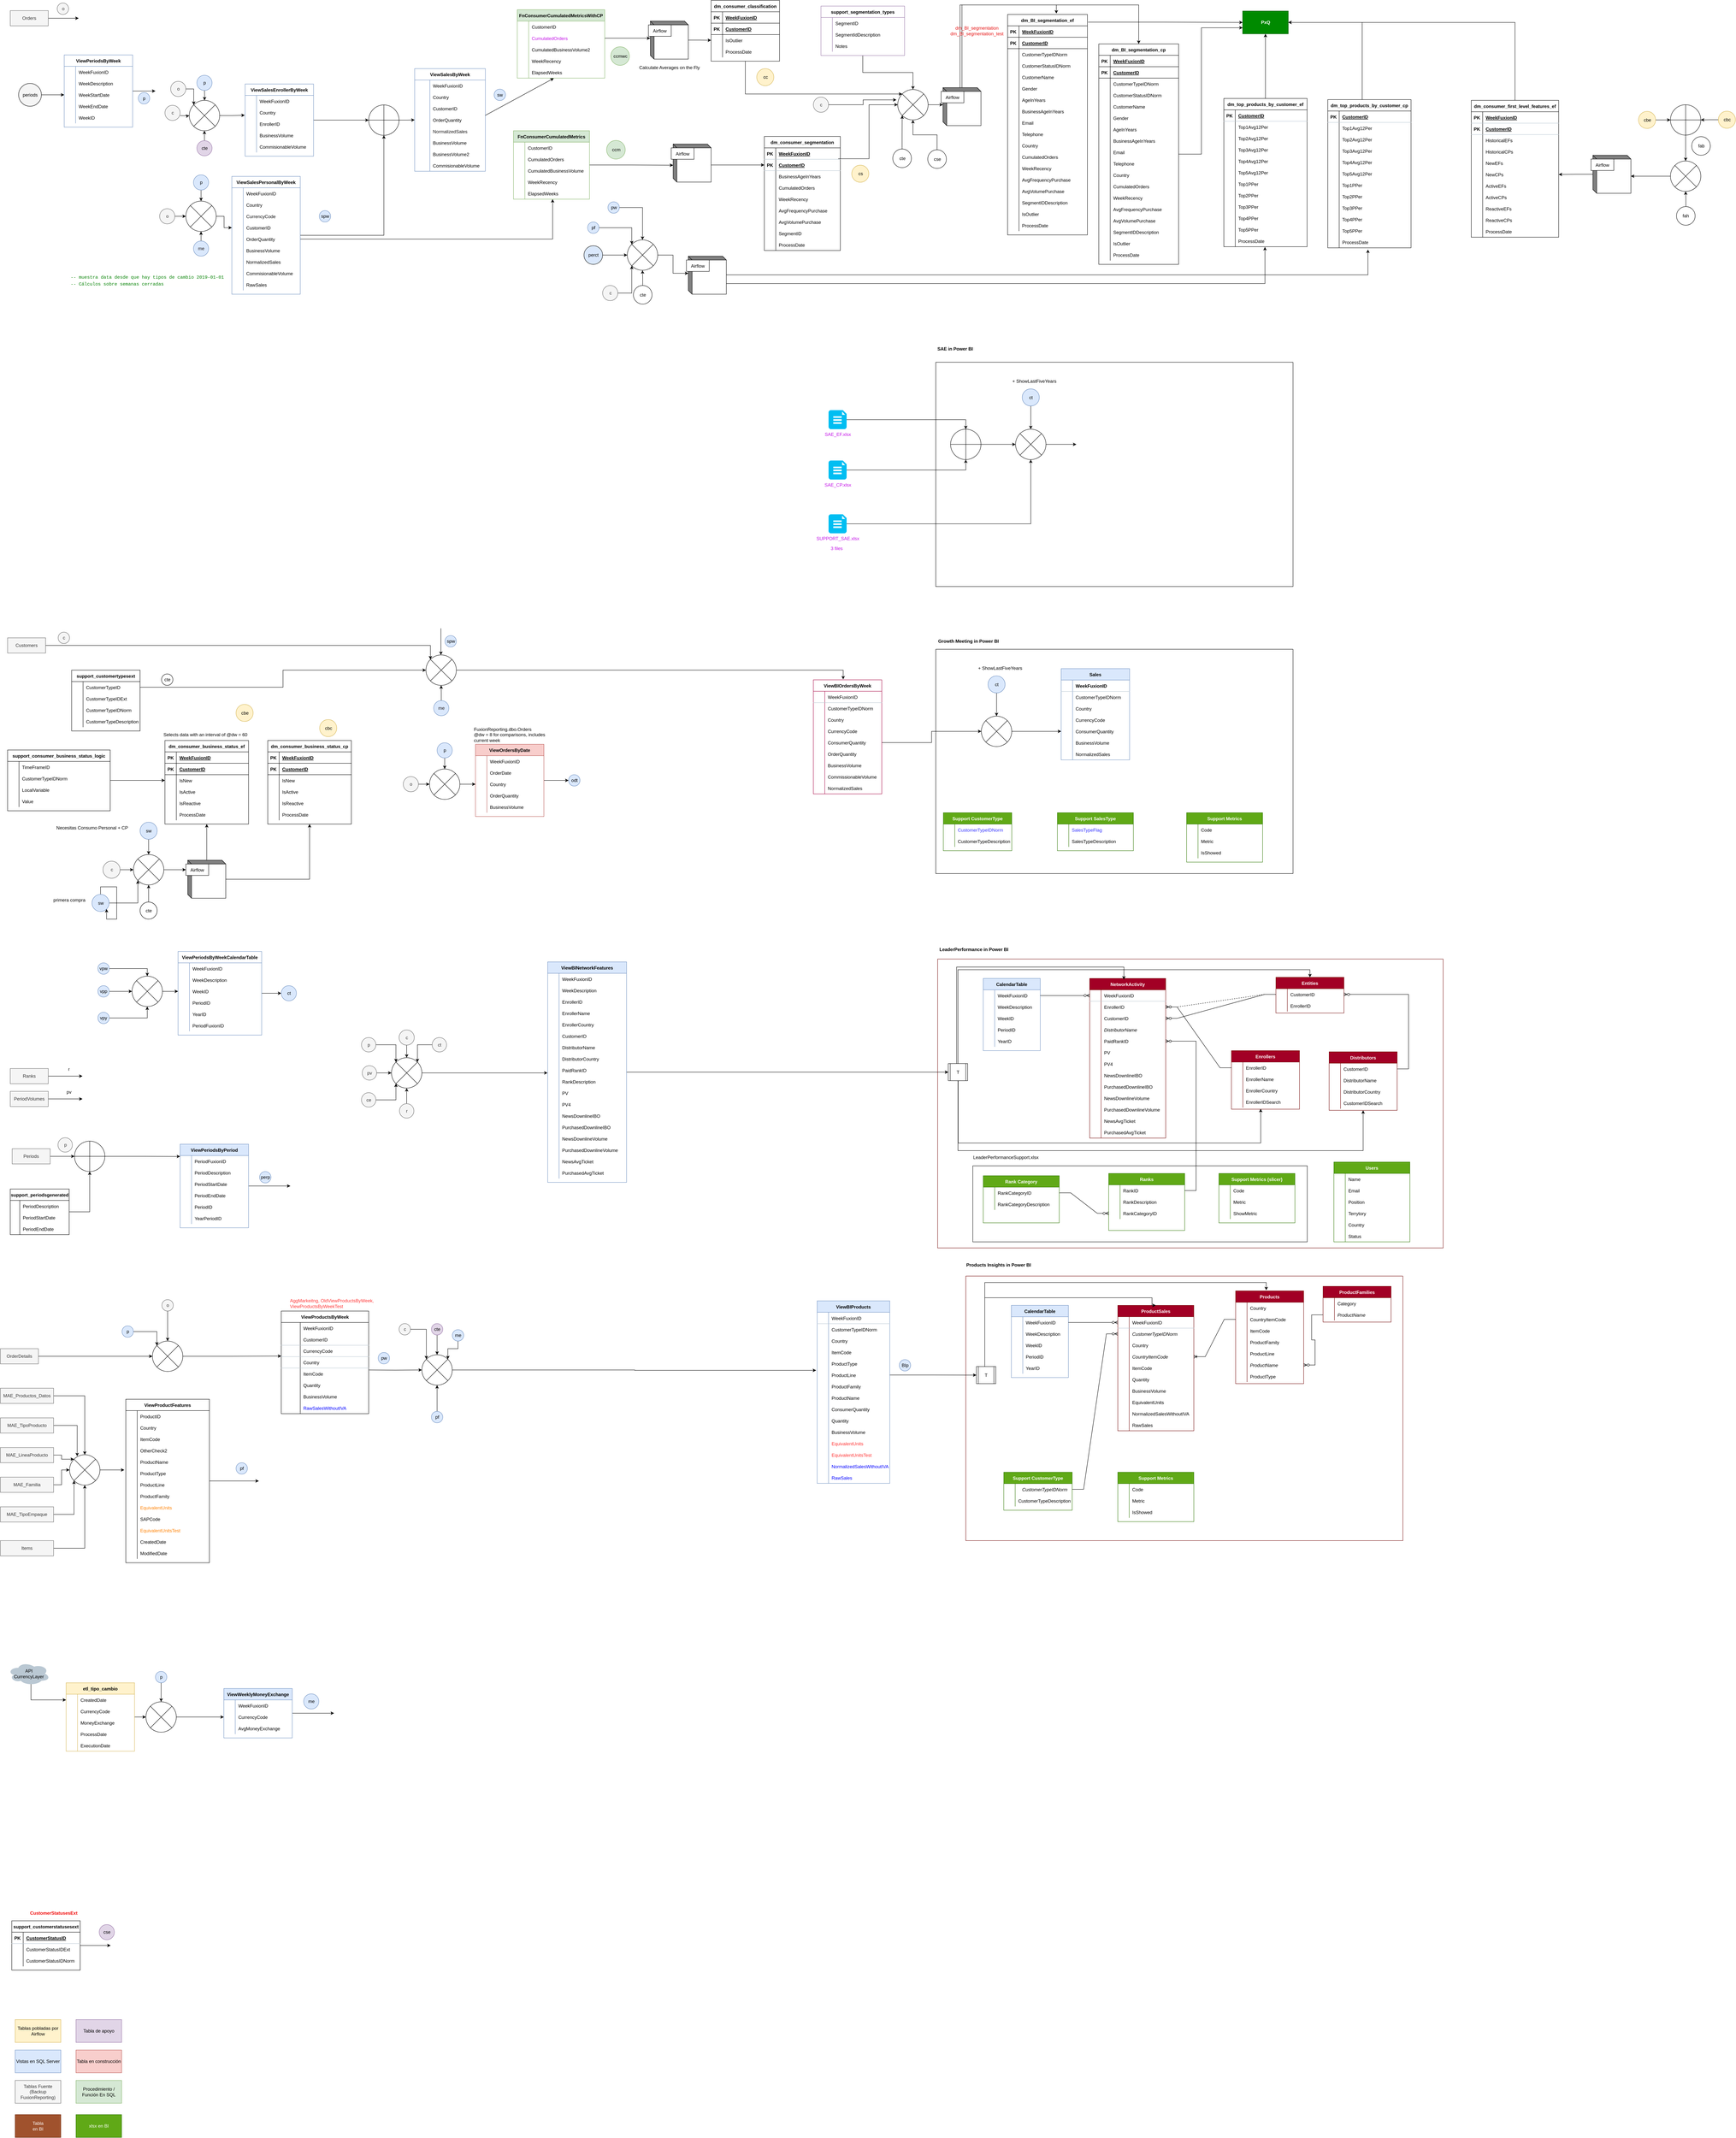 <mxfile version="20.8.20" type="github">
  <diagram id="CIbM8JmmOAMS5MDO4Ewb" name="SQL - BI Architecture">
    <mxGraphModel dx="1611" dy="1884" grid="1" gridSize="10" guides="1" tooltips="1" connect="1" arrows="1" fold="1" page="1" pageScale="1" pageWidth="1169" pageHeight="827" math="0" shadow="0">
      <root>
        <mxCell id="0" />
        <mxCell id="1" parent="0" />
        <mxCell id="XFZk4H3MliLNFHFh8B_N-4" value="" style="edgeStyle=orthogonalEdgeStyle;rounded=0;orthogonalLoop=1;jettySize=auto;html=1;" edge="1" parent="1" source="mVWa5s1WbtKKeU4c7Ra4-14">
          <mxGeometry relative="1" as="geometry">
            <mxPoint x="226" y="-775" as="targetPoint" />
          </mxGeometry>
        </mxCell>
        <mxCell id="mVWa5s1WbtKKeU4c7Ra4-14" value="Orders" style="whiteSpace=wrap;html=1;align=center;fillColor=#f5f5f5;fontColor=#333333;strokeColor=#666666;" parent="1" vertex="1">
          <mxGeometry x="46" y="-795" width="100" height="40" as="geometry" />
        </mxCell>
        <mxCell id="ZdUvaMXLcFVt-ijMAfai-770" value="" style="edgeStyle=orthogonalEdgeStyle;rounded=0;orthogonalLoop=1;jettySize=auto;html=1;startArrow=none;startFill=0;endArrow=classic;endFill=1;entryX=0;entryY=0.5;entryDx=0;entryDy=0;" parent="1" source="mVWa5s1WbtKKeU4c7Ra4-15" target="ZdUvaMXLcFVt-ijMAfai-772" edge="1">
          <mxGeometry relative="1" as="geometry">
            <mxPoint x="225" y="2219" as="targetPoint" />
          </mxGeometry>
        </mxCell>
        <mxCell id="mVWa5s1WbtKKeU4c7Ra4-15" value="Periods" style="whiteSpace=wrap;html=1;align=center;fillColor=#f5f5f5;fontColor=#333333;strokeColor=#666666;" parent="1" vertex="1">
          <mxGeometry x="51" y="2199" width="100" height="40" as="geometry" />
        </mxCell>
        <mxCell id="b8C_COahMsVNj0lkAU7W-150" value="" style="edgeStyle=orthogonalEdgeStyle;rounded=0;orthogonalLoop=1;jettySize=auto;html=1;fontColor=#000000;entryX=0;entryY=0.5;entryDx=0;entryDy=0;" parent="1" source="mVWa5s1WbtKKeU4c7Ra4-16" target="b8C_COahMsVNj0lkAU7W-70" edge="1">
          <mxGeometry relative="1" as="geometry">
            <mxPoint x="190" y="2677" as="targetPoint" />
          </mxGeometry>
        </mxCell>
        <mxCell id="mVWa5s1WbtKKeU4c7Ra4-16" value="OrderDetails" style="whiteSpace=wrap;html=1;align=center;fillColor=#f5f5f5;fontColor=#333333;strokeColor=#666666;" parent="1" vertex="1">
          <mxGeometry x="20" y="2725" width="100" height="40" as="geometry" />
        </mxCell>
        <mxCell id="ZdUvaMXLcFVt-ijMAfai-815" value="" style="edgeStyle=orthogonalEdgeStyle;rounded=0;orthogonalLoop=1;jettySize=auto;html=1;startArrow=none;startFill=0;endArrow=classic;endFill=1;" parent="1" source="ZdUvaMXLcFVt-ijMAfai-5" edge="1">
          <mxGeometry relative="1" as="geometry">
            <mxPoint x="782.97" y="2297" as="targetPoint" />
          </mxGeometry>
        </mxCell>
        <mxCell id="ZdUvaMXLcFVt-ijMAfai-5" value="ViewPeriodsByPeriod" style="shape=table;startSize=30;container=1;collapsible=1;childLayout=tableLayout;fixedRows=1;rowLines=0;fontStyle=1;align=center;resizeLast=1;fillColor=#dae8fc;strokeColor=#6c8ebf;" parent="1" vertex="1">
          <mxGeometry x="492.97" y="2187" width="180" height="220" as="geometry">
            <mxRectangle x="180" y="1510" width="160" height="30" as="alternateBounds" />
          </mxGeometry>
        </mxCell>
        <mxCell id="ZdUvaMXLcFVt-ijMAfai-9" value="" style="shape=tableRow;horizontal=0;startSize=0;swimlaneHead=0;swimlaneBody=0;fillColor=none;collapsible=0;dropTarget=0;points=[[0,0.5],[1,0.5]];portConstraint=eastwest;top=0;left=0;right=0;bottom=0;" parent="ZdUvaMXLcFVt-ijMAfai-5" vertex="1">
          <mxGeometry y="30" width="180" height="30" as="geometry" />
        </mxCell>
        <mxCell id="ZdUvaMXLcFVt-ijMAfai-10" value="" style="shape=partialRectangle;connectable=0;fillColor=none;top=0;left=0;bottom=0;right=0;editable=1;overflow=hidden;" parent="ZdUvaMXLcFVt-ijMAfai-9" vertex="1">
          <mxGeometry width="30" height="30" as="geometry">
            <mxRectangle width="30" height="30" as="alternateBounds" />
          </mxGeometry>
        </mxCell>
        <mxCell id="ZdUvaMXLcFVt-ijMAfai-11" value="PeriodFuxionID" style="shape=partialRectangle;connectable=0;fillColor=none;top=0;left=0;bottom=0;right=0;align=left;spacingLeft=6;overflow=hidden;" parent="ZdUvaMXLcFVt-ijMAfai-9" vertex="1">
          <mxGeometry x="30" width="150" height="30" as="geometry">
            <mxRectangle width="150" height="30" as="alternateBounds" />
          </mxGeometry>
        </mxCell>
        <mxCell id="ZdUvaMXLcFVt-ijMAfai-12" value="" style="shape=tableRow;horizontal=0;startSize=0;swimlaneHead=0;swimlaneBody=0;fillColor=none;collapsible=0;dropTarget=0;points=[[0,0.5],[1,0.5]];portConstraint=eastwest;top=0;left=0;right=0;bottom=0;" parent="ZdUvaMXLcFVt-ijMAfai-5" vertex="1">
          <mxGeometry y="60" width="180" height="30" as="geometry" />
        </mxCell>
        <mxCell id="ZdUvaMXLcFVt-ijMAfai-13" value="" style="shape=partialRectangle;connectable=0;fillColor=none;top=0;left=0;bottom=0;right=0;editable=1;overflow=hidden;" parent="ZdUvaMXLcFVt-ijMAfai-12" vertex="1">
          <mxGeometry width="30" height="30" as="geometry">
            <mxRectangle width="30" height="30" as="alternateBounds" />
          </mxGeometry>
        </mxCell>
        <mxCell id="ZdUvaMXLcFVt-ijMAfai-14" value="PeriodDescription" style="shape=partialRectangle;connectable=0;fillColor=none;top=0;left=0;bottom=0;right=0;align=left;spacingLeft=6;overflow=hidden;" parent="ZdUvaMXLcFVt-ijMAfai-12" vertex="1">
          <mxGeometry x="30" width="150" height="30" as="geometry">
            <mxRectangle width="150" height="30" as="alternateBounds" />
          </mxGeometry>
        </mxCell>
        <mxCell id="ZdUvaMXLcFVt-ijMAfai-15" value="" style="shape=tableRow;horizontal=0;startSize=0;swimlaneHead=0;swimlaneBody=0;fillColor=none;collapsible=0;dropTarget=0;points=[[0,0.5],[1,0.5]];portConstraint=eastwest;top=0;left=0;right=0;bottom=0;" parent="ZdUvaMXLcFVt-ijMAfai-5" vertex="1">
          <mxGeometry y="90" width="180" height="30" as="geometry" />
        </mxCell>
        <mxCell id="ZdUvaMXLcFVt-ijMAfai-16" value="" style="shape=partialRectangle;connectable=0;fillColor=none;top=0;left=0;bottom=0;right=0;editable=1;overflow=hidden;" parent="ZdUvaMXLcFVt-ijMAfai-15" vertex="1">
          <mxGeometry width="30" height="30" as="geometry">
            <mxRectangle width="30" height="30" as="alternateBounds" />
          </mxGeometry>
        </mxCell>
        <mxCell id="ZdUvaMXLcFVt-ijMAfai-17" value="PeriodStartDate" style="shape=partialRectangle;connectable=0;fillColor=none;top=0;left=0;bottom=0;right=0;align=left;spacingLeft=6;overflow=hidden;" parent="ZdUvaMXLcFVt-ijMAfai-15" vertex="1">
          <mxGeometry x="30" width="150" height="30" as="geometry">
            <mxRectangle width="150" height="30" as="alternateBounds" />
          </mxGeometry>
        </mxCell>
        <mxCell id="ZdUvaMXLcFVt-ijMAfai-18" value="" style="shape=tableRow;horizontal=0;startSize=0;swimlaneHead=0;swimlaneBody=0;fillColor=none;collapsible=0;dropTarget=0;points=[[0,0.5],[1,0.5]];portConstraint=eastwest;top=0;left=0;right=0;bottom=0;" parent="ZdUvaMXLcFVt-ijMAfai-5" vertex="1">
          <mxGeometry y="120" width="180" height="30" as="geometry" />
        </mxCell>
        <mxCell id="ZdUvaMXLcFVt-ijMAfai-19" value="" style="shape=partialRectangle;connectable=0;fillColor=none;top=0;left=0;bottom=0;right=0;editable=1;overflow=hidden;" parent="ZdUvaMXLcFVt-ijMAfai-18" vertex="1">
          <mxGeometry width="30" height="30" as="geometry">
            <mxRectangle width="30" height="30" as="alternateBounds" />
          </mxGeometry>
        </mxCell>
        <mxCell id="ZdUvaMXLcFVt-ijMAfai-20" value="PeriodEndDate" style="shape=partialRectangle;connectable=0;fillColor=none;top=0;left=0;bottom=0;right=0;align=left;spacingLeft=6;overflow=hidden;" parent="ZdUvaMXLcFVt-ijMAfai-18" vertex="1">
          <mxGeometry x="30" width="150" height="30" as="geometry">
            <mxRectangle width="150" height="30" as="alternateBounds" />
          </mxGeometry>
        </mxCell>
        <mxCell id="ZdUvaMXLcFVt-ijMAfai-21" value="" style="shape=tableRow;horizontal=0;startSize=0;swimlaneHead=0;swimlaneBody=0;fillColor=none;collapsible=0;dropTarget=0;points=[[0,0.5],[1,0.5]];portConstraint=eastwest;top=0;left=0;right=0;bottom=0;" parent="ZdUvaMXLcFVt-ijMAfai-5" vertex="1">
          <mxGeometry y="150" width="180" height="30" as="geometry" />
        </mxCell>
        <mxCell id="ZdUvaMXLcFVt-ijMAfai-22" value="" style="shape=partialRectangle;connectable=0;fillColor=none;top=0;left=0;bottom=0;right=0;editable=1;overflow=hidden;" parent="ZdUvaMXLcFVt-ijMAfai-21" vertex="1">
          <mxGeometry width="30" height="30" as="geometry">
            <mxRectangle width="30" height="30" as="alternateBounds" />
          </mxGeometry>
        </mxCell>
        <mxCell id="ZdUvaMXLcFVt-ijMAfai-23" value="PeriodID" style="shape=partialRectangle;connectable=0;fillColor=none;top=0;left=0;bottom=0;right=0;align=left;spacingLeft=6;overflow=hidden;" parent="ZdUvaMXLcFVt-ijMAfai-21" vertex="1">
          <mxGeometry x="30" width="150" height="30" as="geometry">
            <mxRectangle width="150" height="30" as="alternateBounds" />
          </mxGeometry>
        </mxCell>
        <mxCell id="ZdUvaMXLcFVt-ijMAfai-24" value="" style="shape=tableRow;horizontal=0;startSize=0;swimlaneHead=0;swimlaneBody=0;fillColor=none;collapsible=0;dropTarget=0;points=[[0,0.5],[1,0.5]];portConstraint=eastwest;top=0;left=0;right=0;bottom=0;" parent="ZdUvaMXLcFVt-ijMAfai-5" vertex="1">
          <mxGeometry y="180" width="180" height="30" as="geometry" />
        </mxCell>
        <mxCell id="ZdUvaMXLcFVt-ijMAfai-25" value="" style="shape=partialRectangle;connectable=0;fillColor=none;top=0;left=0;bottom=0;right=0;editable=1;overflow=hidden;" parent="ZdUvaMXLcFVt-ijMAfai-24" vertex="1">
          <mxGeometry width="30" height="30" as="geometry">
            <mxRectangle width="30" height="30" as="alternateBounds" />
          </mxGeometry>
        </mxCell>
        <mxCell id="ZdUvaMXLcFVt-ijMAfai-26" value="YearPeriodID" style="shape=partialRectangle;connectable=0;fillColor=none;top=0;left=0;bottom=0;right=0;align=left;spacingLeft=6;overflow=hidden;" parent="ZdUvaMXLcFVt-ijMAfai-24" vertex="1">
          <mxGeometry x="30" width="150" height="30" as="geometry">
            <mxRectangle width="150" height="30" as="alternateBounds" />
          </mxGeometry>
        </mxCell>
        <mxCell id="ZdUvaMXLcFVt-ijMAfai-704" value="" style="edgeStyle=orthogonalEdgeStyle;rounded=0;orthogonalLoop=1;jettySize=auto;html=1;startArrow=none;startFill=0;endArrow=classic;endFill=1;" parent="1" source="ZdUvaMXLcFVt-ijMAfai-49" edge="1">
          <mxGeometry relative="1" as="geometry">
            <mxPoint x="427.94" y="-583.5" as="targetPoint" />
          </mxGeometry>
        </mxCell>
        <mxCell id="ZdUvaMXLcFVt-ijMAfai-49" value="ViewPeriodsByWeek" style="shape=table;startSize=30;container=1;collapsible=1;childLayout=tableLayout;fixedRows=1;rowLines=0;fontStyle=1;align=center;resizeLast=1;fillColor=none;strokeColor=#6c8ebf;" parent="1" vertex="1">
          <mxGeometry x="187.94" y="-678.5" width="180" height="190" as="geometry">
            <mxRectangle x="170" y="280" width="160" height="30" as="alternateBounds" />
          </mxGeometry>
        </mxCell>
        <mxCell id="ZdUvaMXLcFVt-ijMAfai-53" value="" style="shape=tableRow;horizontal=0;startSize=0;swimlaneHead=0;swimlaneBody=0;fillColor=none;collapsible=0;dropTarget=0;points=[[0,0.5],[1,0.5]];portConstraint=eastwest;top=0;left=0;right=0;bottom=0;" parent="ZdUvaMXLcFVt-ijMAfai-49" vertex="1">
          <mxGeometry y="30" width="180" height="30" as="geometry" />
        </mxCell>
        <mxCell id="ZdUvaMXLcFVt-ijMAfai-54" value="" style="shape=partialRectangle;connectable=0;fillColor=none;top=0;left=0;bottom=0;right=0;editable=1;overflow=hidden;" parent="ZdUvaMXLcFVt-ijMAfai-53" vertex="1">
          <mxGeometry width="30" height="30" as="geometry">
            <mxRectangle width="30" height="30" as="alternateBounds" />
          </mxGeometry>
        </mxCell>
        <mxCell id="ZdUvaMXLcFVt-ijMAfai-55" value="WeekFuxionID" style="shape=partialRectangle;connectable=0;fillColor=none;top=0;left=0;bottom=0;right=0;align=left;spacingLeft=6;overflow=hidden;" parent="ZdUvaMXLcFVt-ijMAfai-53" vertex="1">
          <mxGeometry x="30" width="150" height="30" as="geometry">
            <mxRectangle width="150" height="30" as="alternateBounds" />
          </mxGeometry>
        </mxCell>
        <mxCell id="ZdUvaMXLcFVt-ijMAfai-56" value="" style="shape=tableRow;horizontal=0;startSize=0;swimlaneHead=0;swimlaneBody=0;fillColor=none;collapsible=0;dropTarget=0;points=[[0,0.5],[1,0.5]];portConstraint=eastwest;top=0;left=0;right=0;bottom=0;" parent="ZdUvaMXLcFVt-ijMAfai-49" vertex="1">
          <mxGeometry y="60" width="180" height="30" as="geometry" />
        </mxCell>
        <mxCell id="ZdUvaMXLcFVt-ijMAfai-57" value="" style="shape=partialRectangle;connectable=0;fillColor=none;top=0;left=0;bottom=0;right=0;editable=1;overflow=hidden;" parent="ZdUvaMXLcFVt-ijMAfai-56" vertex="1">
          <mxGeometry width="30" height="30" as="geometry">
            <mxRectangle width="30" height="30" as="alternateBounds" />
          </mxGeometry>
        </mxCell>
        <mxCell id="ZdUvaMXLcFVt-ijMAfai-58" value="WeekDescription" style="shape=partialRectangle;connectable=0;fillColor=none;top=0;left=0;bottom=0;right=0;align=left;spacingLeft=6;overflow=hidden;" parent="ZdUvaMXLcFVt-ijMAfai-56" vertex="1">
          <mxGeometry x="30" width="150" height="30" as="geometry">
            <mxRectangle width="150" height="30" as="alternateBounds" />
          </mxGeometry>
        </mxCell>
        <mxCell id="ZdUvaMXLcFVt-ijMAfai-59" value="" style="shape=tableRow;horizontal=0;startSize=0;swimlaneHead=0;swimlaneBody=0;fillColor=none;collapsible=0;dropTarget=0;points=[[0,0.5],[1,0.5]];portConstraint=eastwest;top=0;left=0;right=0;bottom=0;" parent="ZdUvaMXLcFVt-ijMAfai-49" vertex="1">
          <mxGeometry y="90" width="180" height="30" as="geometry" />
        </mxCell>
        <mxCell id="ZdUvaMXLcFVt-ijMAfai-60" value="" style="shape=partialRectangle;connectable=0;fillColor=none;top=0;left=0;bottom=0;right=0;editable=1;overflow=hidden;" parent="ZdUvaMXLcFVt-ijMAfai-59" vertex="1">
          <mxGeometry width="30" height="30" as="geometry">
            <mxRectangle width="30" height="30" as="alternateBounds" />
          </mxGeometry>
        </mxCell>
        <mxCell id="ZdUvaMXLcFVt-ijMAfai-61" value="WeekStartDate" style="shape=partialRectangle;connectable=0;fillColor=none;top=0;left=0;bottom=0;right=0;align=left;spacingLeft=6;overflow=hidden;" parent="ZdUvaMXLcFVt-ijMAfai-59" vertex="1">
          <mxGeometry x="30" width="150" height="30" as="geometry">
            <mxRectangle width="150" height="30" as="alternateBounds" />
          </mxGeometry>
        </mxCell>
        <mxCell id="ZdUvaMXLcFVt-ijMAfai-62" value="" style="shape=tableRow;horizontal=0;startSize=0;swimlaneHead=0;swimlaneBody=0;fillColor=none;collapsible=0;dropTarget=0;points=[[0,0.5],[1,0.5]];portConstraint=eastwest;top=0;left=0;right=0;bottom=0;" parent="ZdUvaMXLcFVt-ijMAfai-49" vertex="1">
          <mxGeometry y="120" width="180" height="30" as="geometry" />
        </mxCell>
        <mxCell id="ZdUvaMXLcFVt-ijMAfai-63" value="" style="shape=partialRectangle;connectable=0;fillColor=none;top=0;left=0;bottom=0;right=0;editable=1;overflow=hidden;" parent="ZdUvaMXLcFVt-ijMAfai-62" vertex="1">
          <mxGeometry width="30" height="30" as="geometry">
            <mxRectangle width="30" height="30" as="alternateBounds" />
          </mxGeometry>
        </mxCell>
        <mxCell id="ZdUvaMXLcFVt-ijMAfai-64" value="WeekEndDate" style="shape=partialRectangle;connectable=0;fillColor=none;top=0;left=0;bottom=0;right=0;align=left;spacingLeft=6;overflow=hidden;" parent="ZdUvaMXLcFVt-ijMAfai-62" vertex="1">
          <mxGeometry x="30" width="150" height="30" as="geometry">
            <mxRectangle width="150" height="30" as="alternateBounds" />
          </mxGeometry>
        </mxCell>
        <mxCell id="ZdUvaMXLcFVt-ijMAfai-65" value="" style="shape=tableRow;horizontal=0;startSize=0;swimlaneHead=0;swimlaneBody=0;fillColor=none;collapsible=0;dropTarget=0;points=[[0,0.5],[1,0.5]];portConstraint=eastwest;top=0;left=0;right=0;bottom=0;" parent="ZdUvaMXLcFVt-ijMAfai-49" vertex="1">
          <mxGeometry y="150" width="180" height="30" as="geometry" />
        </mxCell>
        <mxCell id="ZdUvaMXLcFVt-ijMAfai-66" value="" style="shape=partialRectangle;connectable=0;fillColor=none;top=0;left=0;bottom=0;right=0;editable=1;overflow=hidden;" parent="ZdUvaMXLcFVt-ijMAfai-65" vertex="1">
          <mxGeometry width="30" height="30" as="geometry">
            <mxRectangle width="30" height="30" as="alternateBounds" />
          </mxGeometry>
        </mxCell>
        <mxCell id="ZdUvaMXLcFVt-ijMAfai-67" value="WeekID" style="shape=partialRectangle;connectable=0;fillColor=none;top=0;left=0;bottom=0;right=0;align=left;spacingLeft=6;overflow=hidden;" parent="ZdUvaMXLcFVt-ijMAfai-65" vertex="1">
          <mxGeometry x="30" width="150" height="30" as="geometry">
            <mxRectangle width="150" height="30" as="alternateBounds" />
          </mxGeometry>
        </mxCell>
        <mxCell id="ZdUvaMXLcFVt-ijMAfai-492" value="" style="edgeStyle=orthogonalEdgeStyle;rounded=0;orthogonalLoop=1;jettySize=auto;html=1;entryX=0;entryY=0;entryDx=0;entryDy=0;" parent="1" source="ZdUvaMXLcFVt-ijMAfai-256" target="ZdUvaMXLcFVt-ijMAfai-485" edge="1">
          <mxGeometry relative="1" as="geometry">
            <mxPoint x="393.97" y="660" as="targetPoint" />
          </mxGeometry>
        </mxCell>
        <mxCell id="ZdUvaMXLcFVt-ijMAfai-256" value="Customers" style="whiteSpace=wrap;html=1;align=center;fillColor=#f5f5f5;fontColor=#333333;strokeColor=#666666;" parent="1" vertex="1">
          <mxGeometry x="38.97" y="855" width="100" height="40" as="geometry" />
        </mxCell>
        <mxCell id="MAcD_al_9KrKRKNZasco-193" value="" style="edgeStyle=orthogonalEdgeStyle;rounded=0;orthogonalLoop=1;jettySize=auto;html=1;fontColor=#f10909;" parent="1" source="ZdUvaMXLcFVt-ijMAfai-297" edge="1">
          <mxGeometry relative="1" as="geometry">
            <mxPoint x="310" y="4295" as="targetPoint" />
          </mxGeometry>
        </mxCell>
        <mxCell id="ZdUvaMXLcFVt-ijMAfai-297" value="support_customerstatusesext" style="shape=table;startSize=30;container=1;collapsible=1;childLayout=tableLayout;fixedRows=1;rowLines=0;fontStyle=1;align=center;resizeLast=1;" parent="1" vertex="1">
          <mxGeometry x="50" y="4230" width="180" height="130" as="geometry">
            <mxRectangle x="150" y="1890" width="160" height="30" as="alternateBounds" />
          </mxGeometry>
        </mxCell>
        <mxCell id="ZdUvaMXLcFVt-ijMAfai-298" value="" style="shape=tableRow;horizontal=0;startSize=0;swimlaneHead=0;swimlaneBody=0;fillColor=none;collapsible=0;dropTarget=0;points=[[0,0.5],[1,0.5]];portConstraint=eastwest;top=0;left=0;right=0;bottom=1;strokeColor=#BAC8D3;" parent="ZdUvaMXLcFVt-ijMAfai-297" vertex="1">
          <mxGeometry y="30" width="180" height="30" as="geometry" />
        </mxCell>
        <mxCell id="ZdUvaMXLcFVt-ijMAfai-299" value="PK" style="shape=partialRectangle;connectable=0;fillColor=none;top=0;left=0;bottom=0;right=0;fontStyle=1;overflow=hidden;strokeColor=#BAC8D3;" parent="ZdUvaMXLcFVt-ijMAfai-298" vertex="1">
          <mxGeometry width="30" height="30" as="geometry">
            <mxRectangle width="30" height="30" as="alternateBounds" />
          </mxGeometry>
        </mxCell>
        <mxCell id="ZdUvaMXLcFVt-ijMAfai-300" value="CustomerStatusID" style="shape=partialRectangle;connectable=0;fillColor=none;top=0;left=0;bottom=0;right=0;align=left;spacingLeft=6;fontStyle=5;overflow=hidden;strokeColor=#BAC8D3;" parent="ZdUvaMXLcFVt-ijMAfai-298" vertex="1">
          <mxGeometry x="30" width="150" height="30" as="geometry">
            <mxRectangle width="150" height="30" as="alternateBounds" />
          </mxGeometry>
        </mxCell>
        <mxCell id="ZdUvaMXLcFVt-ijMAfai-301" value="" style="shape=tableRow;horizontal=0;startSize=0;swimlaneHead=0;swimlaneBody=0;fillColor=none;collapsible=0;dropTarget=0;points=[[0,0.5],[1,0.5]];portConstraint=eastwest;top=0;left=0;right=0;bottom=0;strokeColor=#BAC8D3;" parent="ZdUvaMXLcFVt-ijMAfai-297" vertex="1">
          <mxGeometry y="60" width="180" height="30" as="geometry" />
        </mxCell>
        <mxCell id="ZdUvaMXLcFVt-ijMAfai-302" value="" style="shape=partialRectangle;connectable=0;fillColor=none;top=0;left=0;bottom=0;right=0;editable=1;overflow=hidden;strokeColor=#BAC8D3;" parent="ZdUvaMXLcFVt-ijMAfai-301" vertex="1">
          <mxGeometry width="30" height="30" as="geometry">
            <mxRectangle width="30" height="30" as="alternateBounds" />
          </mxGeometry>
        </mxCell>
        <mxCell id="ZdUvaMXLcFVt-ijMAfai-303" value="CustomerStatusIDExt" style="shape=partialRectangle;connectable=0;fillColor=none;top=0;left=0;bottom=0;right=0;align=left;spacingLeft=6;overflow=hidden;strokeColor=#BAC8D3;" parent="ZdUvaMXLcFVt-ijMAfai-301" vertex="1">
          <mxGeometry x="30" width="150" height="30" as="geometry">
            <mxRectangle width="150" height="30" as="alternateBounds" />
          </mxGeometry>
        </mxCell>
        <mxCell id="ZdUvaMXLcFVt-ijMAfai-304" value="" style="shape=tableRow;horizontal=0;startSize=0;swimlaneHead=0;swimlaneBody=0;fillColor=none;collapsible=0;dropTarget=0;points=[[0,0.5],[1,0.5]];portConstraint=eastwest;top=0;left=0;right=0;bottom=0;strokeColor=#BAC8D3;" parent="ZdUvaMXLcFVt-ijMAfai-297" vertex="1">
          <mxGeometry y="90" width="180" height="30" as="geometry" />
        </mxCell>
        <mxCell id="ZdUvaMXLcFVt-ijMAfai-305" value="" style="shape=partialRectangle;connectable=0;fillColor=none;top=0;left=0;bottom=0;right=0;editable=1;overflow=hidden;strokeColor=#BAC8D3;" parent="ZdUvaMXLcFVt-ijMAfai-304" vertex="1">
          <mxGeometry width="30" height="30" as="geometry">
            <mxRectangle width="30" height="30" as="alternateBounds" />
          </mxGeometry>
        </mxCell>
        <mxCell id="ZdUvaMXLcFVt-ijMAfai-306" value="CustomerStatusIDNorm" style="shape=partialRectangle;connectable=0;fillColor=none;top=0;left=0;bottom=0;right=0;align=left;spacingLeft=6;overflow=hidden;strokeColor=#BAC8D3;" parent="ZdUvaMXLcFVt-ijMAfai-304" vertex="1">
          <mxGeometry x="30" width="150" height="30" as="geometry">
            <mxRectangle width="150" height="30" as="alternateBounds" />
          </mxGeometry>
        </mxCell>
        <mxCell id="ZdUvaMXLcFVt-ijMAfai-493" value="" style="edgeStyle=orthogonalEdgeStyle;rounded=0;orthogonalLoop=1;jettySize=auto;html=1;exitX=1;exitY=0.5;exitDx=0;exitDy=0;entryX=0;entryY=0.5;entryDx=0;entryDy=0;" parent="1" source="ZdUvaMXLcFVt-ijMAfai-720" target="ZdUvaMXLcFVt-ijMAfai-485" edge="1">
          <mxGeometry relative="1" as="geometry">
            <mxPoint x="343.97" y="953" as="sourcePoint" />
          </mxGeometry>
        </mxCell>
        <mxCell id="ZdUvaMXLcFVt-ijMAfai-780" value="" style="edgeStyle=orthogonalEdgeStyle;rounded=0;orthogonalLoop=1;jettySize=auto;html=1;startArrow=none;startFill=0;endArrow=classic;endFill=1;entryX=0.5;entryY=1;entryDx=0;entryDy=0;" parent="1" source="ZdUvaMXLcFVt-ijMAfai-370" target="ZdUvaMXLcFVt-ijMAfai-772" edge="1">
          <mxGeometry relative="1" as="geometry">
            <mxPoint x="302.5" y="2349" as="targetPoint" />
          </mxGeometry>
        </mxCell>
        <mxCell id="ZdUvaMXLcFVt-ijMAfai-370" value="support_periodsgenerated" style="shape=table;startSize=30;container=1;collapsible=1;childLayout=tableLayout;fixedRows=1;rowLines=0;fontStyle=1;align=center;resizeLast=1;" parent="1" vertex="1">
          <mxGeometry x="46" y="2305" width="155" height="120" as="geometry">
            <mxRectangle x="25" y="1360" width="140" height="30" as="alternateBounds" />
          </mxGeometry>
        </mxCell>
        <mxCell id="ZdUvaMXLcFVt-ijMAfai-380" value="" style="shape=tableRow;horizontal=0;startSize=0;swimlaneHead=0;swimlaneBody=0;fillColor=none;collapsible=0;dropTarget=0;points=[[0,0.5],[1,0.5]];portConstraint=eastwest;top=0;left=0;right=0;bottom=0;strokeColor=#BAC8D3;" parent="ZdUvaMXLcFVt-ijMAfai-370" vertex="1">
          <mxGeometry y="30" width="155" height="30" as="geometry" />
        </mxCell>
        <mxCell id="ZdUvaMXLcFVt-ijMAfai-381" value="" style="shape=partialRectangle;connectable=0;fillColor=none;top=0;left=0;bottom=0;right=0;editable=1;overflow=hidden;strokeColor=#BAC8D3;" parent="ZdUvaMXLcFVt-ijMAfai-380" vertex="1">
          <mxGeometry width="25" height="30" as="geometry">
            <mxRectangle width="25" height="30" as="alternateBounds" />
          </mxGeometry>
        </mxCell>
        <mxCell id="ZdUvaMXLcFVt-ijMAfai-382" value="PeriodDescription" style="shape=partialRectangle;connectable=0;fillColor=none;top=0;left=0;bottom=0;right=0;align=left;spacingLeft=6;overflow=hidden;strokeColor=#BAC8D3;" parent="ZdUvaMXLcFVt-ijMAfai-380" vertex="1">
          <mxGeometry x="25" width="130" height="30" as="geometry">
            <mxRectangle width="130" height="30" as="alternateBounds" />
          </mxGeometry>
        </mxCell>
        <mxCell id="ZdUvaMXLcFVt-ijMAfai-383" value="" style="shape=tableRow;horizontal=0;startSize=0;swimlaneHead=0;swimlaneBody=0;fillColor=none;collapsible=0;dropTarget=0;points=[[0,0.5],[1,0.5]];portConstraint=eastwest;top=0;left=0;right=0;bottom=0;strokeColor=#BAC8D3;" parent="ZdUvaMXLcFVt-ijMAfai-370" vertex="1">
          <mxGeometry y="60" width="155" height="30" as="geometry" />
        </mxCell>
        <mxCell id="ZdUvaMXLcFVt-ijMAfai-384" value="" style="shape=partialRectangle;connectable=0;fillColor=none;top=0;left=0;bottom=0;right=0;editable=1;overflow=hidden;strokeColor=#BAC8D3;" parent="ZdUvaMXLcFVt-ijMAfai-383" vertex="1">
          <mxGeometry width="25" height="30" as="geometry">
            <mxRectangle width="25" height="30" as="alternateBounds" />
          </mxGeometry>
        </mxCell>
        <mxCell id="ZdUvaMXLcFVt-ijMAfai-385" value="PeriodStartDate" style="shape=partialRectangle;connectable=0;fillColor=none;top=0;left=0;bottom=0;right=0;align=left;spacingLeft=6;overflow=hidden;strokeColor=#BAC8D3;" parent="ZdUvaMXLcFVt-ijMAfai-383" vertex="1">
          <mxGeometry x="25" width="130" height="30" as="geometry">
            <mxRectangle width="130" height="30" as="alternateBounds" />
          </mxGeometry>
        </mxCell>
        <mxCell id="ZdUvaMXLcFVt-ijMAfai-386" value="" style="shape=tableRow;horizontal=0;startSize=0;swimlaneHead=0;swimlaneBody=0;fillColor=none;collapsible=0;dropTarget=0;points=[[0,0.5],[1,0.5]];portConstraint=eastwest;top=0;left=0;right=0;bottom=0;strokeColor=#BAC8D3;" parent="ZdUvaMXLcFVt-ijMAfai-370" vertex="1">
          <mxGeometry y="90" width="155" height="30" as="geometry" />
        </mxCell>
        <mxCell id="ZdUvaMXLcFVt-ijMAfai-387" value="" style="shape=partialRectangle;connectable=0;fillColor=none;top=0;left=0;bottom=0;right=0;editable=1;overflow=hidden;strokeColor=#BAC8D3;" parent="ZdUvaMXLcFVt-ijMAfai-386" vertex="1">
          <mxGeometry width="25" height="30" as="geometry">
            <mxRectangle width="25" height="30" as="alternateBounds" />
          </mxGeometry>
        </mxCell>
        <mxCell id="ZdUvaMXLcFVt-ijMAfai-388" value="PeriodEndDate" style="shape=partialRectangle;connectable=0;fillColor=none;top=0;left=0;bottom=0;right=0;align=left;spacingLeft=6;overflow=hidden;strokeColor=#BAC8D3;" parent="ZdUvaMXLcFVt-ijMAfai-386" vertex="1">
          <mxGeometry x="25" width="130" height="30" as="geometry">
            <mxRectangle width="130" height="30" as="alternateBounds" />
          </mxGeometry>
        </mxCell>
        <mxCell id="AS-SKo3hPJ-cSxrVQVFp-294" value="" style="edgeStyle=orthogonalEdgeStyle;rounded=0;orthogonalLoop=1;jettySize=auto;html=1;fontColor=#000000;entryX=0.436;entryY=-0.004;entryDx=0;entryDy=0;entryPerimeter=0;" parent="1" source="ZdUvaMXLcFVt-ijMAfai-485" target="DVfIR5sCvFz1ziTL87Rx-2" edge="1">
          <mxGeometry relative="1" as="geometry">
            <mxPoint x="1711.44" y="1114.09" as="targetPoint" />
            <Array as="points">
              <mxPoint x="2238" y="940" />
            </Array>
          </mxGeometry>
        </mxCell>
        <mxCell id="ZdUvaMXLcFVt-ijMAfai-485" value="" style="shape=sumEllipse;perimeter=ellipsePerimeter;whiteSpace=wrap;html=1;backgroundOutline=1;" parent="1" vertex="1">
          <mxGeometry x="1139.72" y="900" width="80" height="80" as="geometry" />
        </mxCell>
        <mxCell id="41WEWJxHaRaPQ7KQx3gO-64" value="" style="edgeStyle=orthogonalEdgeStyle;rounded=0;orthogonalLoop=1;jettySize=auto;html=1;fontColor=#000000;entryX=0;entryY=0.5;entryDx=0;entryDy=0;exitX=0.972;exitY=-0.047;exitDx=0;exitDy=0;exitPerimeter=0;" parent="1" source="AS-SKo3hPJ-cSxrVQVFp-223" target="41WEWJxHaRaPQ7KQx3gO-62" edge="1">
          <mxGeometry relative="1" as="geometry">
            <mxPoint x="2476" y="-524.5" as="targetPoint" />
          </mxGeometry>
        </mxCell>
        <mxCell id="ZdUvaMXLcFVt-ijMAfai-506" value="dm_consumer_segmentation" style="shape=table;startSize=30;container=1;collapsible=1;childLayout=tableLayout;fixedRows=1;rowLines=0;fontStyle=1;align=center;resizeLast=1;" parent="1" vertex="1">
          <mxGeometry x="2030" y="-464" width="200" height="300" as="geometry">
            <mxRectangle x="730" y="470" width="100" height="30" as="alternateBounds" />
          </mxGeometry>
        </mxCell>
        <mxCell id="ZdUvaMXLcFVt-ijMAfai-507" value="" style="shape=tableRow;horizontal=0;startSize=0;swimlaneHead=0;swimlaneBody=0;fillColor=none;collapsible=0;dropTarget=0;points=[[0,0.5],[1,0.5]];portConstraint=eastwest;top=0;left=0;right=0;bottom=1;strokeColor=#BAC8D3;" parent="ZdUvaMXLcFVt-ijMAfai-506" vertex="1">
          <mxGeometry y="30" width="200" height="30" as="geometry" />
        </mxCell>
        <mxCell id="ZdUvaMXLcFVt-ijMAfai-508" value="PK" style="shape=partialRectangle;connectable=0;fillColor=none;top=0;left=0;bottom=0;right=0;fontStyle=1;overflow=hidden;strokeColor=#BAC8D3;" parent="ZdUvaMXLcFVt-ijMAfai-507" vertex="1">
          <mxGeometry width="30" height="30" as="geometry">
            <mxRectangle width="30" height="30" as="alternateBounds" />
          </mxGeometry>
        </mxCell>
        <mxCell id="ZdUvaMXLcFVt-ijMAfai-509" value="WeekFuxionID" style="shape=partialRectangle;connectable=0;fillColor=none;top=0;left=0;bottom=0;right=0;align=left;spacingLeft=6;fontStyle=5;overflow=hidden;strokeColor=#BAC8D3;" parent="ZdUvaMXLcFVt-ijMAfai-507" vertex="1">
          <mxGeometry x="30" width="170" height="30" as="geometry">
            <mxRectangle width="170" height="30" as="alternateBounds" />
          </mxGeometry>
        </mxCell>
        <mxCell id="AS-SKo3hPJ-cSxrVQVFp-223" value="" style="shape=tableRow;horizontal=0;startSize=0;swimlaneHead=0;swimlaneBody=0;fillColor=none;collapsible=0;dropTarget=0;points=[[0,0.5],[1,0.5]];portConstraint=eastwest;top=0;left=0;right=0;bottom=1;strokeColor=#BAC8D3;" parent="ZdUvaMXLcFVt-ijMAfai-506" vertex="1">
          <mxGeometry y="60" width="200" height="30" as="geometry" />
        </mxCell>
        <mxCell id="AS-SKo3hPJ-cSxrVQVFp-224" value="PK" style="shape=partialRectangle;connectable=0;fillColor=none;top=0;left=0;bottom=0;right=0;fontStyle=1;overflow=hidden;strokeColor=#BAC8D3;" parent="AS-SKo3hPJ-cSxrVQVFp-223" vertex="1">
          <mxGeometry width="30" height="30" as="geometry">
            <mxRectangle width="30" height="30" as="alternateBounds" />
          </mxGeometry>
        </mxCell>
        <mxCell id="AS-SKo3hPJ-cSxrVQVFp-225" value="CustomerID" style="shape=partialRectangle;connectable=0;fillColor=none;top=0;left=0;bottom=0;right=0;align=left;spacingLeft=6;fontStyle=5;overflow=hidden;strokeColor=#BAC8D3;" parent="AS-SKo3hPJ-cSxrVQVFp-223" vertex="1">
          <mxGeometry x="30" width="170" height="30" as="geometry">
            <mxRectangle width="170" height="30" as="alternateBounds" />
          </mxGeometry>
        </mxCell>
        <mxCell id="41WEWJxHaRaPQ7KQx3gO-174" value="" style="shape=tableRow;horizontal=0;startSize=0;swimlaneHead=0;swimlaneBody=0;fillColor=none;collapsible=0;dropTarget=0;points=[[0,0.5],[1,0.5]];portConstraint=eastwest;top=0;left=0;right=0;bottom=0;strokeColor=#BAC8D3;" parent="ZdUvaMXLcFVt-ijMAfai-506" vertex="1">
          <mxGeometry y="90" width="200" height="30" as="geometry" />
        </mxCell>
        <mxCell id="41WEWJxHaRaPQ7KQx3gO-175" value="" style="shape=partialRectangle;connectable=0;fillColor=none;top=0;left=0;bottom=0;right=0;editable=1;overflow=hidden;strokeColor=#BAC8D3;" parent="41WEWJxHaRaPQ7KQx3gO-174" vertex="1">
          <mxGeometry width="30" height="30" as="geometry">
            <mxRectangle width="30" height="30" as="alternateBounds" />
          </mxGeometry>
        </mxCell>
        <mxCell id="41WEWJxHaRaPQ7KQx3gO-176" value="BusinessAgeInYears" style="shape=partialRectangle;connectable=0;fillColor=none;top=0;left=0;bottom=0;right=0;align=left;spacingLeft=6;overflow=hidden;strokeColor=#BAC8D3;fontColor=#000000;" parent="41WEWJxHaRaPQ7KQx3gO-174" vertex="1">
          <mxGeometry x="30" width="170" height="30" as="geometry">
            <mxRectangle width="170" height="30" as="alternateBounds" />
          </mxGeometry>
        </mxCell>
        <mxCell id="MBecba5lZffc6or2cjcK-80" value="" style="shape=tableRow;horizontal=0;startSize=0;swimlaneHead=0;swimlaneBody=0;fillColor=none;collapsible=0;dropTarget=0;points=[[0,0.5],[1,0.5]];portConstraint=eastwest;top=0;left=0;right=0;bottom=0;strokeColor=#BAC8D3;" parent="ZdUvaMXLcFVt-ijMAfai-506" vertex="1">
          <mxGeometry y="120" width="200" height="30" as="geometry" />
        </mxCell>
        <mxCell id="MBecba5lZffc6or2cjcK-81" value="" style="shape=partialRectangle;connectable=0;fillColor=none;top=0;left=0;bottom=0;right=0;editable=1;overflow=hidden;strokeColor=#BAC8D3;" parent="MBecba5lZffc6or2cjcK-80" vertex="1">
          <mxGeometry width="30" height="30" as="geometry">
            <mxRectangle width="30" height="30" as="alternateBounds" />
          </mxGeometry>
        </mxCell>
        <mxCell id="MBecba5lZffc6or2cjcK-82" value="CumulatedOrders" style="shape=partialRectangle;connectable=0;fillColor=none;top=0;left=0;bottom=0;right=0;align=left;spacingLeft=6;overflow=hidden;strokeColor=#BAC8D3;fontColor=#000000;" parent="MBecba5lZffc6or2cjcK-80" vertex="1">
          <mxGeometry x="30" width="170" height="30" as="geometry">
            <mxRectangle width="170" height="30" as="alternateBounds" />
          </mxGeometry>
        </mxCell>
        <mxCell id="MBecba5lZffc6or2cjcK-74" value="" style="shape=tableRow;horizontal=0;startSize=0;swimlaneHead=0;swimlaneBody=0;fillColor=none;collapsible=0;dropTarget=0;points=[[0,0.5],[1,0.5]];portConstraint=eastwest;top=0;left=0;right=0;bottom=0;strokeColor=#BAC8D3;" parent="ZdUvaMXLcFVt-ijMAfai-506" vertex="1">
          <mxGeometry y="150" width="200" height="30" as="geometry" />
        </mxCell>
        <mxCell id="MBecba5lZffc6or2cjcK-75" value="" style="shape=partialRectangle;connectable=0;fillColor=none;top=0;left=0;bottom=0;right=0;editable=1;overflow=hidden;strokeColor=#BAC8D3;" parent="MBecba5lZffc6or2cjcK-74" vertex="1">
          <mxGeometry width="30" height="30" as="geometry">
            <mxRectangle width="30" height="30" as="alternateBounds" />
          </mxGeometry>
        </mxCell>
        <mxCell id="MBecba5lZffc6or2cjcK-76" value="WeekRecency" style="shape=partialRectangle;connectable=0;fillColor=none;top=0;left=0;bottom=0;right=0;align=left;spacingLeft=6;overflow=hidden;strokeColor=#BAC8D3;fontColor=#000000;" parent="MBecba5lZffc6or2cjcK-74" vertex="1">
          <mxGeometry x="30" width="170" height="30" as="geometry">
            <mxRectangle width="170" height="30" as="alternateBounds" />
          </mxGeometry>
        </mxCell>
        <mxCell id="MBecba5lZffc6or2cjcK-71" value="" style="shape=tableRow;horizontal=0;startSize=0;swimlaneHead=0;swimlaneBody=0;fillColor=none;collapsible=0;dropTarget=0;points=[[0,0.5],[1,0.5]];portConstraint=eastwest;top=0;left=0;right=0;bottom=0;strokeColor=#BAC8D3;" parent="ZdUvaMXLcFVt-ijMAfai-506" vertex="1">
          <mxGeometry y="180" width="200" height="30" as="geometry" />
        </mxCell>
        <mxCell id="MBecba5lZffc6or2cjcK-72" value="" style="shape=partialRectangle;connectable=0;fillColor=none;top=0;left=0;bottom=0;right=0;editable=1;overflow=hidden;strokeColor=#BAC8D3;" parent="MBecba5lZffc6or2cjcK-71" vertex="1">
          <mxGeometry width="30" height="30" as="geometry">
            <mxRectangle width="30" height="30" as="alternateBounds" />
          </mxGeometry>
        </mxCell>
        <mxCell id="MBecba5lZffc6or2cjcK-73" value="AvgFrequencyPurchase" style="shape=partialRectangle;connectable=0;fillColor=none;top=0;left=0;bottom=0;right=0;align=left;spacingLeft=6;overflow=hidden;strokeColor=#BAC8D3;fontColor=#000000;" parent="MBecba5lZffc6or2cjcK-71" vertex="1">
          <mxGeometry x="30" width="170" height="30" as="geometry">
            <mxRectangle width="170" height="30" as="alternateBounds" />
          </mxGeometry>
        </mxCell>
        <mxCell id="MBecba5lZffc6or2cjcK-77" value="" style="shape=tableRow;horizontal=0;startSize=0;swimlaneHead=0;swimlaneBody=0;fillColor=none;collapsible=0;dropTarget=0;points=[[0,0.5],[1,0.5]];portConstraint=eastwest;top=0;left=0;right=0;bottom=0;strokeColor=#BAC8D3;" parent="ZdUvaMXLcFVt-ijMAfai-506" vertex="1">
          <mxGeometry y="210" width="200" height="30" as="geometry" />
        </mxCell>
        <mxCell id="MBecba5lZffc6or2cjcK-78" value="" style="shape=partialRectangle;connectable=0;fillColor=none;top=0;left=0;bottom=0;right=0;editable=1;overflow=hidden;strokeColor=#BAC8D3;" parent="MBecba5lZffc6or2cjcK-77" vertex="1">
          <mxGeometry width="30" height="30" as="geometry">
            <mxRectangle width="30" height="30" as="alternateBounds" />
          </mxGeometry>
        </mxCell>
        <mxCell id="MBecba5lZffc6or2cjcK-79" value="AvgVolumePurchase" style="shape=partialRectangle;connectable=0;fillColor=none;top=0;left=0;bottom=0;right=0;align=left;spacingLeft=6;overflow=hidden;strokeColor=#BAC8D3;fontColor=#000000;" parent="MBecba5lZffc6or2cjcK-77" vertex="1">
          <mxGeometry x="30" width="170" height="30" as="geometry">
            <mxRectangle width="170" height="30" as="alternateBounds" />
          </mxGeometry>
        </mxCell>
        <mxCell id="MBecba5lZffc6or2cjcK-68" value="" style="shape=tableRow;horizontal=0;startSize=0;swimlaneHead=0;swimlaneBody=0;fillColor=none;collapsible=0;dropTarget=0;points=[[0,0.5],[1,0.5]];portConstraint=eastwest;top=0;left=0;right=0;bottom=0;strokeColor=#BAC8D3;" parent="ZdUvaMXLcFVt-ijMAfai-506" vertex="1">
          <mxGeometry y="240" width="200" height="30" as="geometry" />
        </mxCell>
        <mxCell id="MBecba5lZffc6or2cjcK-69" value="" style="shape=partialRectangle;connectable=0;fillColor=none;top=0;left=0;bottom=0;right=0;editable=1;overflow=hidden;strokeColor=#BAC8D3;" parent="MBecba5lZffc6or2cjcK-68" vertex="1">
          <mxGeometry width="30" height="30" as="geometry">
            <mxRectangle width="30" height="30" as="alternateBounds" />
          </mxGeometry>
        </mxCell>
        <mxCell id="MBecba5lZffc6or2cjcK-70" value="SegmentID" style="shape=partialRectangle;connectable=0;fillColor=none;top=0;left=0;bottom=0;right=0;align=left;spacingLeft=6;overflow=hidden;strokeColor=#BAC8D3;" parent="MBecba5lZffc6or2cjcK-68" vertex="1">
          <mxGeometry x="30" width="170" height="30" as="geometry">
            <mxRectangle width="170" height="30" as="alternateBounds" />
          </mxGeometry>
        </mxCell>
        <mxCell id="41WEWJxHaRaPQ7KQx3gO-77" value="" style="shape=tableRow;horizontal=0;startSize=0;swimlaneHead=0;swimlaneBody=0;fillColor=none;collapsible=0;dropTarget=0;points=[[0,0.5],[1,0.5]];portConstraint=eastwest;top=0;left=0;right=0;bottom=0;strokeColor=#BAC8D3;" parent="ZdUvaMXLcFVt-ijMAfai-506" vertex="1">
          <mxGeometry y="270" width="200" height="30" as="geometry" />
        </mxCell>
        <mxCell id="41WEWJxHaRaPQ7KQx3gO-78" value="" style="shape=partialRectangle;connectable=0;fillColor=none;top=0;left=0;bottom=0;right=0;editable=1;overflow=hidden;strokeColor=#BAC8D3;" parent="41WEWJxHaRaPQ7KQx3gO-77" vertex="1">
          <mxGeometry width="30" height="30" as="geometry">
            <mxRectangle width="30" height="30" as="alternateBounds" />
          </mxGeometry>
        </mxCell>
        <mxCell id="41WEWJxHaRaPQ7KQx3gO-79" value="ProcessDate" style="shape=partialRectangle;connectable=0;fillColor=none;top=0;left=0;bottom=0;right=0;align=left;spacingLeft=6;overflow=hidden;strokeColor=#BAC8D3;" parent="41WEWJxHaRaPQ7KQx3gO-77" vertex="1">
          <mxGeometry x="30" width="170" height="30" as="geometry">
            <mxRectangle width="170" height="30" as="alternateBounds" />
          </mxGeometry>
        </mxCell>
        <mxCell id="ZdUvaMXLcFVt-ijMAfai-716" value="support_customertypesext" style="shape=table;startSize=30;container=1;collapsible=1;childLayout=tableLayout;fixedRows=1;rowLines=0;fontStyle=1;align=center;resizeLast=1;" parent="1" vertex="1">
          <mxGeometry x="207.5" y="940" width="180" height="160" as="geometry" />
        </mxCell>
        <mxCell id="ZdUvaMXLcFVt-ijMAfai-720" value="" style="shape=tableRow;horizontal=0;startSize=0;swimlaneHead=0;swimlaneBody=0;fillColor=none;collapsible=0;dropTarget=0;points=[[0,0.5],[1,0.5]];portConstraint=eastwest;top=0;left=0;right=0;bottom=0;strokeColor=#000000;" parent="ZdUvaMXLcFVt-ijMAfai-716" vertex="1">
          <mxGeometry y="30" width="180" height="30" as="geometry" />
        </mxCell>
        <mxCell id="ZdUvaMXLcFVt-ijMAfai-721" value="" style="shape=partialRectangle;connectable=0;fillColor=none;top=0;left=0;bottom=0;right=0;editable=1;overflow=hidden;strokeColor=#000000;" parent="ZdUvaMXLcFVt-ijMAfai-720" vertex="1">
          <mxGeometry width="30" height="30" as="geometry">
            <mxRectangle width="30" height="30" as="alternateBounds" />
          </mxGeometry>
        </mxCell>
        <mxCell id="ZdUvaMXLcFVt-ijMAfai-722" value="CustomerTypeID" style="shape=partialRectangle;connectable=0;fillColor=none;top=0;left=0;bottom=0;right=0;align=left;spacingLeft=6;overflow=hidden;strokeColor=#000000;" parent="ZdUvaMXLcFVt-ijMAfai-720" vertex="1">
          <mxGeometry x="30" width="150" height="30" as="geometry">
            <mxRectangle width="150" height="30" as="alternateBounds" />
          </mxGeometry>
        </mxCell>
        <mxCell id="ZdUvaMXLcFVt-ijMAfai-723" value="" style="shape=tableRow;horizontal=0;startSize=0;swimlaneHead=0;swimlaneBody=0;fillColor=none;collapsible=0;dropTarget=0;points=[[0,0.5],[1,0.5]];portConstraint=eastwest;top=0;left=0;right=0;bottom=0;strokeColor=#000000;" parent="ZdUvaMXLcFVt-ijMAfai-716" vertex="1">
          <mxGeometry y="60" width="180" height="30" as="geometry" />
        </mxCell>
        <mxCell id="ZdUvaMXLcFVt-ijMAfai-724" value="" style="shape=partialRectangle;connectable=0;fillColor=none;top=0;left=0;bottom=0;right=0;editable=1;overflow=hidden;strokeColor=#000000;" parent="ZdUvaMXLcFVt-ijMAfai-723" vertex="1">
          <mxGeometry width="30" height="30" as="geometry">
            <mxRectangle width="30" height="30" as="alternateBounds" />
          </mxGeometry>
        </mxCell>
        <mxCell id="ZdUvaMXLcFVt-ijMAfai-725" value="CustomerTypeIDExt" style="shape=partialRectangle;connectable=0;fillColor=none;top=0;left=0;bottom=0;right=0;align=left;spacingLeft=6;overflow=hidden;strokeColor=#000000;" parent="ZdUvaMXLcFVt-ijMAfai-723" vertex="1">
          <mxGeometry x="30" width="150" height="30" as="geometry">
            <mxRectangle width="150" height="30" as="alternateBounds" />
          </mxGeometry>
        </mxCell>
        <mxCell id="ZdUvaMXLcFVt-ijMAfai-726" value="" style="shape=tableRow;horizontal=0;startSize=0;swimlaneHead=0;swimlaneBody=0;fillColor=none;collapsible=0;dropTarget=0;points=[[0,0.5],[1,0.5]];portConstraint=eastwest;top=0;left=0;right=0;bottom=0;strokeColor=#000000;" parent="ZdUvaMXLcFVt-ijMAfai-716" vertex="1">
          <mxGeometry y="90" width="180" height="30" as="geometry" />
        </mxCell>
        <mxCell id="ZdUvaMXLcFVt-ijMAfai-727" value="" style="shape=partialRectangle;connectable=0;fillColor=none;top=0;left=0;bottom=0;right=0;editable=1;overflow=hidden;strokeColor=#000000;" parent="ZdUvaMXLcFVt-ijMAfai-726" vertex="1">
          <mxGeometry width="30" height="30" as="geometry">
            <mxRectangle width="30" height="30" as="alternateBounds" />
          </mxGeometry>
        </mxCell>
        <mxCell id="ZdUvaMXLcFVt-ijMAfai-728" value="CustomerTypeIDNorm" style="shape=partialRectangle;connectable=0;fillColor=none;top=0;left=0;bottom=0;right=0;align=left;spacingLeft=6;overflow=hidden;strokeColor=#000000;" parent="ZdUvaMXLcFVt-ijMAfai-726" vertex="1">
          <mxGeometry x="30" width="150" height="30" as="geometry">
            <mxRectangle width="150" height="30" as="alternateBounds" />
          </mxGeometry>
        </mxCell>
        <mxCell id="b8C_COahMsVNj0lkAU7W-30" value="" style="shape=tableRow;horizontal=0;startSize=0;swimlaneHead=0;swimlaneBody=0;fillColor=none;collapsible=0;dropTarget=0;points=[[0,0.5],[1,0.5]];portConstraint=eastwest;top=0;left=0;right=0;bottom=0;strokeColor=#000000;" parent="ZdUvaMXLcFVt-ijMAfai-716" vertex="1">
          <mxGeometry y="120" width="180" height="30" as="geometry" />
        </mxCell>
        <mxCell id="b8C_COahMsVNj0lkAU7W-31" value="" style="shape=partialRectangle;connectable=0;fillColor=none;top=0;left=0;bottom=0;right=0;editable=1;overflow=hidden;strokeColor=#000000;" parent="b8C_COahMsVNj0lkAU7W-30" vertex="1">
          <mxGeometry width="30" height="30" as="geometry">
            <mxRectangle width="30" height="30" as="alternateBounds" />
          </mxGeometry>
        </mxCell>
        <mxCell id="b8C_COahMsVNj0lkAU7W-32" value="CustomerTypeDescription" style="shape=partialRectangle;connectable=0;fillColor=none;top=0;left=0;bottom=0;right=0;align=left;spacingLeft=6;overflow=hidden;strokeColor=#000000;" parent="b8C_COahMsVNj0lkAU7W-30" vertex="1">
          <mxGeometry x="30" width="150" height="30" as="geometry">
            <mxRectangle width="150" height="30" as="alternateBounds" />
          </mxGeometry>
        </mxCell>
        <mxCell id="ZdUvaMXLcFVt-ijMAfai-731" value="p" style="shape=ellipse;html=1;dashed=0;whitespace=wrap;aspect=fixed;perimeter=ellipsePerimeter;strokeColor=#6c8ebf;fillColor=#dae8fc;" parent="1" vertex="1">
          <mxGeometry x="382.94" y="-579.5" width="30" height="30" as="geometry" />
        </mxCell>
        <mxCell id="ZdUvaMXLcFVt-ijMAfai-750" value="c" style="shape=ellipse;html=1;dashed=0;whitespace=wrap;aspect=fixed;perimeter=ellipsePerimeter;strokeColor=#666666;fillColor=#f5f5f5;fontColor=#333333;" parent="1" vertex="1">
          <mxGeometry x="172" y="840" width="30" height="30" as="geometry" />
        </mxCell>
        <mxCell id="ZdUvaMXLcFVt-ijMAfai-782" value="" style="edgeStyle=orthogonalEdgeStyle;rounded=0;orthogonalLoop=1;jettySize=auto;html=1;startArrow=none;startFill=0;endArrow=classic;endFill=1;entryX=0;entryY=0.078;entryDx=0;entryDy=0;entryPerimeter=0;" parent="1" source="ZdUvaMXLcFVt-ijMAfai-772" target="ZdUvaMXLcFVt-ijMAfai-9" edge="1">
          <mxGeometry relative="1" as="geometry">
            <mxPoint x="325" y="2219" as="targetPoint" />
          </mxGeometry>
        </mxCell>
        <mxCell id="ZdUvaMXLcFVt-ijMAfai-772" value="" style="shape=orEllipse;perimeter=ellipsePerimeter;whiteSpace=wrap;html=1;backgroundOutline=1;strokeColor=#000000;fillColor=#FFFFFF;" parent="1" vertex="1">
          <mxGeometry x="215" y="2179" width="80" height="80" as="geometry" />
        </mxCell>
        <mxCell id="ZdUvaMXLcFVt-ijMAfai-793" value="" style="edgeStyle=orthogonalEdgeStyle;rounded=0;orthogonalLoop=1;jettySize=auto;html=1;startArrow=none;startFill=0;endArrow=classic;endFill=1;entryX=0;entryY=0.5;entryDx=0;entryDy=0;" parent="1" source="ZdUvaMXLcFVt-ijMAfai-785" target="ZdUvaMXLcFVt-ijMAfai-59" edge="1">
          <mxGeometry relative="1" as="geometry">
            <mxPoint x="92.94" y="-567.5" as="targetPoint" />
          </mxGeometry>
        </mxCell>
        <mxCell id="ZdUvaMXLcFVt-ijMAfai-785" value="periods" style="shape=ellipse;html=1;dashed=0;whitespace=wrap;aspect=fixed;perimeter=ellipsePerimeter;strokeColor=#000000;fillColor=#F5F5F5;" parent="1" vertex="1">
          <mxGeometry x="67.94" y="-603.5" width="60" height="60" as="geometry" />
        </mxCell>
        <mxCell id="rvQ-rp3Mo5rMFm7lc_qT-364" value="" style="edgeStyle=orthogonalEdgeStyle;rounded=0;orthogonalLoop=1;jettySize=auto;html=1;fontColor=#000000;entryX=0;entryY=0.5;entryDx=0;entryDy=0;" parent="1" source="ZdUvaMXLcFVt-ijMAfai-796" target="ZdUvaMXLcFVt-ijMAfai-829" edge="1">
          <mxGeometry relative="1" as="geometry">
            <mxPoint x="871.94" y="1775" as="targetPoint" />
          </mxGeometry>
        </mxCell>
        <mxCell id="ZdUvaMXLcFVt-ijMAfai-796" value="ViewPeriodsByWeekCalendarTable" style="shape=table;startSize=30;container=1;collapsible=1;childLayout=tableLayout;fixedRows=1;rowLines=0;fontStyle=1;align=center;resizeLast=1;strokeColor=#6c8ebf;fillColor=none;fontColor=default;" parent="1" vertex="1">
          <mxGeometry x="487.46" y="1680" width="220" height="220" as="geometry" />
        </mxCell>
        <mxCell id="ZdUvaMXLcFVt-ijMAfai-800" value="" style="shape=tableRow;horizontal=0;startSize=0;swimlaneHead=0;swimlaneBody=0;fillColor=none;collapsible=0;dropTarget=0;points=[[0,0.5],[1,0.5]];portConstraint=eastwest;top=0;left=0;right=0;bottom=0;strokeColor=#000000;" parent="ZdUvaMXLcFVt-ijMAfai-796" vertex="1">
          <mxGeometry y="30" width="220" height="30" as="geometry" />
        </mxCell>
        <mxCell id="ZdUvaMXLcFVt-ijMAfai-801" value="" style="shape=partialRectangle;connectable=0;fillColor=none;top=0;left=0;bottom=0;right=0;editable=1;overflow=hidden;strokeColor=#000000;" parent="ZdUvaMXLcFVt-ijMAfai-800" vertex="1">
          <mxGeometry width="30" height="30" as="geometry">
            <mxRectangle width="30" height="30" as="alternateBounds" />
          </mxGeometry>
        </mxCell>
        <mxCell id="ZdUvaMXLcFVt-ijMAfai-802" value="WeekFuxionID" style="shape=partialRectangle;connectable=0;fillColor=none;top=0;left=0;bottom=0;right=0;align=left;spacingLeft=6;overflow=hidden;strokeColor=#000000;" parent="ZdUvaMXLcFVt-ijMAfai-800" vertex="1">
          <mxGeometry x="30" width="190" height="30" as="geometry">
            <mxRectangle width="190" height="30" as="alternateBounds" />
          </mxGeometry>
        </mxCell>
        <mxCell id="rvQ-rp3Mo5rMFm7lc_qT-357" value="" style="shape=tableRow;horizontal=0;startSize=0;swimlaneHead=0;swimlaneBody=0;fillColor=none;collapsible=0;dropTarget=0;points=[[0,0.5],[1,0.5]];portConstraint=eastwest;top=0;left=0;right=0;bottom=0;strokeColor=#000000;" parent="ZdUvaMXLcFVt-ijMAfai-796" vertex="1">
          <mxGeometry y="60" width="220" height="30" as="geometry" />
        </mxCell>
        <mxCell id="rvQ-rp3Mo5rMFm7lc_qT-358" value="" style="shape=partialRectangle;connectable=0;fillColor=none;top=0;left=0;bottom=0;right=0;editable=1;overflow=hidden;strokeColor=#000000;" parent="rvQ-rp3Mo5rMFm7lc_qT-357" vertex="1">
          <mxGeometry width="30" height="30" as="geometry">
            <mxRectangle width="30" height="30" as="alternateBounds" />
          </mxGeometry>
        </mxCell>
        <mxCell id="rvQ-rp3Mo5rMFm7lc_qT-359" value="WeekDescription" style="shape=partialRectangle;connectable=0;fillColor=none;top=0;left=0;bottom=0;right=0;align=left;spacingLeft=6;overflow=hidden;strokeColor=#000000;" parent="rvQ-rp3Mo5rMFm7lc_qT-357" vertex="1">
          <mxGeometry x="30" width="190" height="30" as="geometry">
            <mxRectangle width="190" height="30" as="alternateBounds" />
          </mxGeometry>
        </mxCell>
        <mxCell id="ZdUvaMXLcFVt-ijMAfai-803" value="" style="shape=tableRow;horizontal=0;startSize=0;swimlaneHead=0;swimlaneBody=0;fillColor=none;collapsible=0;dropTarget=0;points=[[0,0.5],[1,0.5]];portConstraint=eastwest;top=0;left=0;right=0;bottom=0;strokeColor=#000000;" parent="ZdUvaMXLcFVt-ijMAfai-796" vertex="1">
          <mxGeometry y="90" width="220" height="30" as="geometry" />
        </mxCell>
        <mxCell id="ZdUvaMXLcFVt-ijMAfai-804" value="" style="shape=partialRectangle;connectable=0;fillColor=none;top=0;left=0;bottom=0;right=0;editable=1;overflow=hidden;strokeColor=#000000;" parent="ZdUvaMXLcFVt-ijMAfai-803" vertex="1">
          <mxGeometry width="30" height="30" as="geometry">
            <mxRectangle width="30" height="30" as="alternateBounds" />
          </mxGeometry>
        </mxCell>
        <mxCell id="ZdUvaMXLcFVt-ijMAfai-805" value="WeekID" style="shape=partialRectangle;connectable=0;fillColor=none;top=0;left=0;bottom=0;right=0;align=left;spacingLeft=6;overflow=hidden;strokeColor=#000000;" parent="ZdUvaMXLcFVt-ijMAfai-803" vertex="1">
          <mxGeometry x="30" width="190" height="30" as="geometry">
            <mxRectangle width="190" height="30" as="alternateBounds" />
          </mxGeometry>
        </mxCell>
        <mxCell id="ZdUvaMXLcFVt-ijMAfai-806" value="" style="shape=tableRow;horizontal=0;startSize=0;swimlaneHead=0;swimlaneBody=0;fillColor=none;collapsible=0;dropTarget=0;points=[[0,0.5],[1,0.5]];portConstraint=eastwest;top=0;left=0;right=0;bottom=0;strokeColor=#000000;" parent="ZdUvaMXLcFVt-ijMAfai-796" vertex="1">
          <mxGeometry y="120" width="220" height="30" as="geometry" />
        </mxCell>
        <mxCell id="ZdUvaMXLcFVt-ijMAfai-807" value="" style="shape=partialRectangle;connectable=0;fillColor=none;top=0;left=0;bottom=0;right=0;editable=1;overflow=hidden;strokeColor=#000000;" parent="ZdUvaMXLcFVt-ijMAfai-806" vertex="1">
          <mxGeometry width="30" height="30" as="geometry">
            <mxRectangle width="30" height="30" as="alternateBounds" />
          </mxGeometry>
        </mxCell>
        <mxCell id="ZdUvaMXLcFVt-ijMAfai-808" value="PeriodID" style="shape=partialRectangle;connectable=0;fillColor=none;top=0;left=0;bottom=0;right=0;align=left;spacingLeft=6;overflow=hidden;strokeColor=#000000;" parent="ZdUvaMXLcFVt-ijMAfai-806" vertex="1">
          <mxGeometry x="30" width="190" height="30" as="geometry">
            <mxRectangle width="190" height="30" as="alternateBounds" />
          </mxGeometry>
        </mxCell>
        <mxCell id="ZdUvaMXLcFVt-ijMAfai-809" value="" style="shape=tableRow;horizontal=0;startSize=0;swimlaneHead=0;swimlaneBody=0;fillColor=none;collapsible=0;dropTarget=0;points=[[0,0.5],[1,0.5]];portConstraint=eastwest;top=0;left=0;right=0;bottom=0;strokeColor=#000000;" parent="ZdUvaMXLcFVt-ijMAfai-796" vertex="1">
          <mxGeometry y="150" width="220" height="30" as="geometry" />
        </mxCell>
        <mxCell id="ZdUvaMXLcFVt-ijMAfai-810" value="" style="shape=partialRectangle;connectable=0;fillColor=none;top=0;left=0;bottom=0;right=0;editable=1;overflow=hidden;strokeColor=#000000;" parent="ZdUvaMXLcFVt-ijMAfai-809" vertex="1">
          <mxGeometry width="30" height="30" as="geometry">
            <mxRectangle width="30" height="30" as="alternateBounds" />
          </mxGeometry>
        </mxCell>
        <mxCell id="ZdUvaMXLcFVt-ijMAfai-811" value="YearID" style="shape=partialRectangle;connectable=0;fillColor=none;top=0;left=0;bottom=0;right=0;align=left;spacingLeft=6;overflow=hidden;strokeColor=#000000;" parent="ZdUvaMXLcFVt-ijMAfai-809" vertex="1">
          <mxGeometry x="30" width="190" height="30" as="geometry">
            <mxRectangle width="190" height="30" as="alternateBounds" />
          </mxGeometry>
        </mxCell>
        <mxCell id="MAcD_al_9KrKRKNZasco-234" value="" style="shape=tableRow;horizontal=0;startSize=0;swimlaneHead=0;swimlaneBody=0;fillColor=none;collapsible=0;dropTarget=0;points=[[0,0.5],[1,0.5]];portConstraint=eastwest;top=0;left=0;right=0;bottom=0;strokeColor=#000000;" parent="ZdUvaMXLcFVt-ijMAfai-796" vertex="1">
          <mxGeometry y="180" width="220" height="30" as="geometry" />
        </mxCell>
        <mxCell id="MAcD_al_9KrKRKNZasco-235" value="" style="shape=partialRectangle;connectable=0;fillColor=none;top=0;left=0;bottom=0;right=0;editable=1;overflow=hidden;strokeColor=#000000;" parent="MAcD_al_9KrKRKNZasco-234" vertex="1">
          <mxGeometry width="30" height="30" as="geometry">
            <mxRectangle width="30" height="30" as="alternateBounds" />
          </mxGeometry>
        </mxCell>
        <mxCell id="MAcD_al_9KrKRKNZasco-236" value="PeriodFuxionID" style="shape=partialRectangle;connectable=0;fillColor=none;top=0;left=0;bottom=0;right=0;align=left;spacingLeft=6;overflow=hidden;strokeColor=#000000;" parent="MAcD_al_9KrKRKNZasco-234" vertex="1">
          <mxGeometry x="30" width="190" height="30" as="geometry">
            <mxRectangle width="190" height="30" as="alternateBounds" />
          </mxGeometry>
        </mxCell>
        <mxCell id="ZdUvaMXLcFVt-ijMAfai-816" value="perp" style="shape=ellipse;html=1;dashed=0;whitespace=wrap;aspect=fixed;perimeter=ellipsePerimeter;strokeColor=#6c8ebf;fillColor=#dae8fc;" parent="1" vertex="1">
          <mxGeometry x="701.97" y="2259" width="30" height="30" as="geometry" />
        </mxCell>
        <mxCell id="ZdUvaMXLcFVt-ijMAfai-824" value="" style="edgeStyle=orthogonalEdgeStyle;rounded=0;orthogonalLoop=1;jettySize=auto;html=1;startArrow=none;startFill=0;endArrow=classic;endFill=1;entryX=0.5;entryY=0;entryDx=0;entryDy=0;" parent="1" source="ZdUvaMXLcFVt-ijMAfai-817" target="ZdUvaMXLcFVt-ijMAfai-820" edge="1">
          <mxGeometry relative="1" as="geometry">
            <mxPoint x="416.46" y="1740" as="targetPoint" />
          </mxGeometry>
        </mxCell>
        <mxCell id="ZdUvaMXLcFVt-ijMAfai-817" value="vpw" style="shape=ellipse;html=1;dashed=0;whitespace=wrap;aspect=fixed;perimeter=ellipsePerimeter;strokeColor=#6c8ebf;fillColor=#dae8fc;" parent="1" vertex="1">
          <mxGeometry x="276.46" y="1710" width="30" height="30" as="geometry" />
        </mxCell>
        <mxCell id="ZdUvaMXLcFVt-ijMAfai-825" value="" style="edgeStyle=orthogonalEdgeStyle;rounded=0;orthogonalLoop=1;jettySize=auto;html=1;startArrow=none;startFill=0;endArrow=classic;endFill=1;" parent="1" source="ZdUvaMXLcFVt-ijMAfai-818" target="ZdUvaMXLcFVt-ijMAfai-820" edge="1">
          <mxGeometry relative="1" as="geometry" />
        </mxCell>
        <mxCell id="ZdUvaMXLcFVt-ijMAfai-818" value="vpp" style="shape=ellipse;html=1;dashed=0;whitespace=wrap;aspect=fixed;perimeter=ellipsePerimeter;strokeColor=#6c8ebf;fillColor=#dae8fc;" parent="1" vertex="1">
          <mxGeometry x="276.46" y="1770" width="30" height="30" as="geometry" />
        </mxCell>
        <mxCell id="ZdUvaMXLcFVt-ijMAfai-826" value="" style="edgeStyle=orthogonalEdgeStyle;rounded=0;orthogonalLoop=1;jettySize=auto;html=1;startArrow=none;startFill=0;endArrow=classic;endFill=1;" parent="1" source="ZdUvaMXLcFVt-ijMAfai-819" target="ZdUvaMXLcFVt-ijMAfai-820" edge="1">
          <mxGeometry relative="1" as="geometry" />
        </mxCell>
        <mxCell id="ZdUvaMXLcFVt-ijMAfai-819" value="vpy" style="shape=ellipse;html=1;dashed=0;whitespace=wrap;aspect=fixed;perimeter=ellipsePerimeter;strokeColor=#6c8ebf;fillColor=#dae8fc;" parent="1" vertex="1">
          <mxGeometry x="276.46" y="1840" width="30" height="30" as="geometry" />
        </mxCell>
        <mxCell id="ZdUvaMXLcFVt-ijMAfai-822" value="" style="edgeStyle=orthogonalEdgeStyle;rounded=0;orthogonalLoop=1;jettySize=auto;html=1;startArrow=none;startFill=0;endArrow=classic;endFill=1;entryX=0;entryY=0.5;entryDx=0;entryDy=0;" parent="1" source="ZdUvaMXLcFVt-ijMAfai-820" target="ZdUvaMXLcFVt-ijMAfai-803" edge="1">
          <mxGeometry relative="1" as="geometry">
            <mxPoint x="486.46" y="1755" as="targetPoint" />
          </mxGeometry>
        </mxCell>
        <mxCell id="ZdUvaMXLcFVt-ijMAfai-820" value="" style="shape=sumEllipse;perimeter=ellipsePerimeter;whiteSpace=wrap;html=1;backgroundOutline=1;" parent="1" vertex="1">
          <mxGeometry x="366.46" y="1745" width="80" height="80" as="geometry" />
        </mxCell>
        <mxCell id="ZdUvaMXLcFVt-ijMAfai-829" value="ct" style="shape=ellipse;html=1;dashed=0;whitespace=wrap;aspect=fixed;perimeter=ellipsePerimeter;strokeColor=#6c8ebf;fillColor=#dae8fc;" parent="1" vertex="1">
          <mxGeometry x="759" y="1770" width="40" height="40" as="geometry" />
        </mxCell>
        <mxCell id="41WEWJxHaRaPQ7KQx3gO-31" value="" style="edgeStyle=orthogonalEdgeStyle;rounded=0;orthogonalLoop=1;jettySize=auto;html=1;entryX=0.5;entryY=0;entryDx=0;entryDy=0;exitX=0.5;exitY=1;exitDx=0;exitDy=0;" parent="1" source="AS-SKo3hPJ-cSxrVQVFp-271" target="41WEWJxHaRaPQ7KQx3gO-62" edge="1">
          <mxGeometry relative="1" as="geometry">
            <mxPoint x="2381" y="-761.5" as="targetPoint" />
            <mxPoint x="2420" y="-671.5" as="sourcePoint" />
          </mxGeometry>
        </mxCell>
        <mxCell id="QV6m0P52feANY2QzsT3C-5" value="" style="edgeStyle=orthogonalEdgeStyle;rounded=0;orthogonalLoop=1;jettySize=auto;html=1;exitX=1.008;exitY=0.035;exitDx=0;exitDy=0;exitPerimeter=0;" parent="1" source="41WEWJxHaRaPQ7KQx3gO-49" target="QV6m0P52feANY2QzsT3C-4" edge="1">
          <mxGeometry relative="1" as="geometry" />
        </mxCell>
        <mxCell id="41WEWJxHaRaPQ7KQx3gO-49" value="dm_BI_segmentation_ef" style="shape=table;startSize=30;container=1;collapsible=1;childLayout=tableLayout;fixedRows=1;rowLines=0;fontStyle=1;align=center;resizeLast=1;fillColor=none;strokeColor=default;" parent="1" vertex="1">
          <mxGeometry x="2670" y="-785" width="210" height="580" as="geometry" />
        </mxCell>
        <mxCell id="41WEWJxHaRaPQ7KQx3gO-50" value="" style="shape=tableRow;horizontal=0;startSize=0;swimlaneHead=0;swimlaneBody=0;fillColor=none;collapsible=0;dropTarget=0;points=[[0,0.5],[1,0.5]];portConstraint=eastwest;top=0;left=0;right=0;bottom=1;fontColor=#FF3333;" parent="41WEWJxHaRaPQ7KQx3gO-49" vertex="1">
          <mxGeometry y="30" width="210" height="30" as="geometry" />
        </mxCell>
        <mxCell id="41WEWJxHaRaPQ7KQx3gO-51" value="PK" style="shape=partialRectangle;connectable=0;fillColor=none;top=0;left=0;bottom=0;right=0;fontStyle=1;overflow=hidden;fontColor=#000000;" parent="41WEWJxHaRaPQ7KQx3gO-50" vertex="1">
          <mxGeometry width="30" height="30" as="geometry">
            <mxRectangle width="30" height="30" as="alternateBounds" />
          </mxGeometry>
        </mxCell>
        <mxCell id="41WEWJxHaRaPQ7KQx3gO-52" value="WeekFuxionID" style="shape=partialRectangle;connectable=0;fillColor=none;top=0;left=0;bottom=0;right=0;align=left;spacingLeft=6;fontStyle=5;overflow=hidden;fontColor=#000000;" parent="41WEWJxHaRaPQ7KQx3gO-50" vertex="1">
          <mxGeometry x="30" width="180" height="30" as="geometry">
            <mxRectangle width="180" height="30" as="alternateBounds" />
          </mxGeometry>
        </mxCell>
        <mxCell id="AS-SKo3hPJ-cSxrVQVFp-226" value="" style="shape=tableRow;horizontal=0;startSize=0;swimlaneHead=0;swimlaneBody=0;fillColor=none;collapsible=0;dropTarget=0;points=[[0,0.5],[1,0.5]];portConstraint=eastwest;top=0;left=0;right=0;bottom=1;fontColor=#FF3333;" parent="41WEWJxHaRaPQ7KQx3gO-49" vertex="1">
          <mxGeometry y="60" width="210" height="30" as="geometry" />
        </mxCell>
        <mxCell id="AS-SKo3hPJ-cSxrVQVFp-227" value="PK" style="shape=partialRectangle;connectable=0;fillColor=none;top=0;left=0;bottom=0;right=0;fontStyle=1;overflow=hidden;fontColor=#000000;" parent="AS-SKo3hPJ-cSxrVQVFp-226" vertex="1">
          <mxGeometry width="30" height="30" as="geometry">
            <mxRectangle width="30" height="30" as="alternateBounds" />
          </mxGeometry>
        </mxCell>
        <mxCell id="AS-SKo3hPJ-cSxrVQVFp-228" value="CustomerID" style="shape=partialRectangle;connectable=0;fillColor=none;top=0;left=0;bottom=0;right=0;align=left;spacingLeft=6;fontStyle=5;overflow=hidden;fontColor=#000000;" parent="AS-SKo3hPJ-cSxrVQVFp-226" vertex="1">
          <mxGeometry x="30" width="180" height="30" as="geometry">
            <mxRectangle width="180" height="30" as="alternateBounds" />
          </mxGeometry>
        </mxCell>
        <mxCell id="AS-SKo3hPJ-cSxrVQVFp-141" value="" style="shape=tableRow;horizontal=0;startSize=0;swimlaneHead=0;swimlaneBody=0;fillColor=none;collapsible=0;dropTarget=0;points=[[0,0.5],[1,0.5]];portConstraint=eastwest;top=0;left=0;right=0;bottom=0;fontColor=#FF3333;" parent="41WEWJxHaRaPQ7KQx3gO-49" vertex="1">
          <mxGeometry y="90" width="210" height="30" as="geometry" />
        </mxCell>
        <mxCell id="AS-SKo3hPJ-cSxrVQVFp-142" value="" style="shape=partialRectangle;connectable=0;fillColor=none;top=0;left=0;bottom=0;right=0;editable=1;overflow=hidden;fontColor=#FF3333;" parent="AS-SKo3hPJ-cSxrVQVFp-141" vertex="1">
          <mxGeometry width="30" height="30" as="geometry">
            <mxRectangle width="30" height="30" as="alternateBounds" />
          </mxGeometry>
        </mxCell>
        <mxCell id="AS-SKo3hPJ-cSxrVQVFp-143" value="CustomerTypeIDNorm" style="shape=partialRectangle;connectable=0;fillColor=none;top=0;left=0;bottom=0;right=0;align=left;spacingLeft=6;overflow=hidden;fontColor=#000000;" parent="AS-SKo3hPJ-cSxrVQVFp-141" vertex="1">
          <mxGeometry x="30" width="180" height="30" as="geometry">
            <mxRectangle width="180" height="30" as="alternateBounds" />
          </mxGeometry>
        </mxCell>
        <mxCell id="41WEWJxHaRaPQ7KQx3gO-80" value="" style="shape=tableRow;horizontal=0;startSize=0;swimlaneHead=0;swimlaneBody=0;fillColor=none;collapsible=0;dropTarget=0;points=[[0,0.5],[1,0.5]];portConstraint=eastwest;top=0;left=0;right=0;bottom=0;fontColor=#FF3333;" parent="41WEWJxHaRaPQ7KQx3gO-49" vertex="1">
          <mxGeometry y="120" width="210" height="30" as="geometry" />
        </mxCell>
        <mxCell id="41WEWJxHaRaPQ7KQx3gO-81" value="" style="shape=partialRectangle;connectable=0;fillColor=none;top=0;left=0;bottom=0;right=0;editable=1;overflow=hidden;fontColor=#FF3333;" parent="41WEWJxHaRaPQ7KQx3gO-80" vertex="1">
          <mxGeometry width="30" height="30" as="geometry">
            <mxRectangle width="30" height="30" as="alternateBounds" />
          </mxGeometry>
        </mxCell>
        <mxCell id="41WEWJxHaRaPQ7KQx3gO-82" value="CustomerStatusIDNorm" style="shape=partialRectangle;connectable=0;fillColor=none;top=0;left=0;bottom=0;right=0;align=left;spacingLeft=6;overflow=hidden;fontColor=#000000;" parent="41WEWJxHaRaPQ7KQx3gO-80" vertex="1">
          <mxGeometry x="30" width="180" height="30" as="geometry">
            <mxRectangle width="180" height="30" as="alternateBounds" />
          </mxGeometry>
        </mxCell>
        <mxCell id="AS-SKo3hPJ-cSxrVQVFp-232" value="" style="shape=tableRow;horizontal=0;startSize=0;swimlaneHead=0;swimlaneBody=0;fillColor=none;collapsible=0;dropTarget=0;points=[[0,0.5],[1,0.5]];portConstraint=eastwest;top=0;left=0;right=0;bottom=0;fontColor=#FF3333;" parent="41WEWJxHaRaPQ7KQx3gO-49" vertex="1">
          <mxGeometry y="150" width="210" height="30" as="geometry" />
        </mxCell>
        <mxCell id="AS-SKo3hPJ-cSxrVQVFp-233" value="" style="shape=partialRectangle;connectable=0;fillColor=none;top=0;left=0;bottom=0;right=0;editable=1;overflow=hidden;fontColor=#FF3333;" parent="AS-SKo3hPJ-cSxrVQVFp-232" vertex="1">
          <mxGeometry width="30" height="30" as="geometry">
            <mxRectangle width="30" height="30" as="alternateBounds" />
          </mxGeometry>
        </mxCell>
        <mxCell id="AS-SKo3hPJ-cSxrVQVFp-234" value="CustomerName" style="shape=partialRectangle;connectable=0;fillColor=none;top=0;left=0;bottom=0;right=0;align=left;spacingLeft=6;overflow=hidden;fontColor=#000000;" parent="AS-SKo3hPJ-cSxrVQVFp-232" vertex="1">
          <mxGeometry x="30" width="180" height="30" as="geometry">
            <mxRectangle width="180" height="30" as="alternateBounds" />
          </mxGeometry>
        </mxCell>
        <mxCell id="AS-SKo3hPJ-cSxrVQVFp-235" value="" style="shape=tableRow;horizontal=0;startSize=0;swimlaneHead=0;swimlaneBody=0;fillColor=none;collapsible=0;dropTarget=0;points=[[0,0.5],[1,0.5]];portConstraint=eastwest;top=0;left=0;right=0;bottom=0;fontColor=#FF3333;" parent="41WEWJxHaRaPQ7KQx3gO-49" vertex="1">
          <mxGeometry y="180" width="210" height="30" as="geometry" />
        </mxCell>
        <mxCell id="AS-SKo3hPJ-cSxrVQVFp-236" value="" style="shape=partialRectangle;connectable=0;fillColor=none;top=0;left=0;bottom=0;right=0;editable=1;overflow=hidden;fontColor=#FF3333;" parent="AS-SKo3hPJ-cSxrVQVFp-235" vertex="1">
          <mxGeometry width="30" height="30" as="geometry">
            <mxRectangle width="30" height="30" as="alternateBounds" />
          </mxGeometry>
        </mxCell>
        <mxCell id="AS-SKo3hPJ-cSxrVQVFp-237" value="Gender" style="shape=partialRectangle;connectable=0;fillColor=none;top=0;left=0;bottom=0;right=0;align=left;spacingLeft=6;overflow=hidden;fontColor=#000000;" parent="AS-SKo3hPJ-cSxrVQVFp-235" vertex="1">
          <mxGeometry x="30" width="180" height="30" as="geometry">
            <mxRectangle width="180" height="30" as="alternateBounds" />
          </mxGeometry>
        </mxCell>
        <mxCell id="AS-SKo3hPJ-cSxrVQVFp-238" value="" style="shape=tableRow;horizontal=0;startSize=0;swimlaneHead=0;swimlaneBody=0;fillColor=none;collapsible=0;dropTarget=0;points=[[0,0.5],[1,0.5]];portConstraint=eastwest;top=0;left=0;right=0;bottom=0;fontColor=#FF3333;" parent="41WEWJxHaRaPQ7KQx3gO-49" vertex="1">
          <mxGeometry y="210" width="210" height="30" as="geometry" />
        </mxCell>
        <mxCell id="AS-SKo3hPJ-cSxrVQVFp-239" value="" style="shape=partialRectangle;connectable=0;fillColor=none;top=0;left=0;bottom=0;right=0;editable=1;overflow=hidden;fontColor=#FF3333;" parent="AS-SKo3hPJ-cSxrVQVFp-238" vertex="1">
          <mxGeometry width="30" height="30" as="geometry">
            <mxRectangle width="30" height="30" as="alternateBounds" />
          </mxGeometry>
        </mxCell>
        <mxCell id="AS-SKo3hPJ-cSxrVQVFp-240" value="AgeInYears" style="shape=partialRectangle;connectable=0;fillColor=none;top=0;left=0;bottom=0;right=0;align=left;spacingLeft=6;overflow=hidden;fontColor=#000000;" parent="AS-SKo3hPJ-cSxrVQVFp-238" vertex="1">
          <mxGeometry x="30" width="180" height="30" as="geometry">
            <mxRectangle width="180" height="30" as="alternateBounds" />
          </mxGeometry>
        </mxCell>
        <mxCell id="AS-SKo3hPJ-cSxrVQVFp-241" value="" style="shape=tableRow;horizontal=0;startSize=0;swimlaneHead=0;swimlaneBody=0;fillColor=none;collapsible=0;dropTarget=0;points=[[0,0.5],[1,0.5]];portConstraint=eastwest;top=0;left=0;right=0;bottom=0;fontColor=#FF3333;" parent="41WEWJxHaRaPQ7KQx3gO-49" vertex="1">
          <mxGeometry y="240" width="210" height="30" as="geometry" />
        </mxCell>
        <mxCell id="AS-SKo3hPJ-cSxrVQVFp-242" value="" style="shape=partialRectangle;connectable=0;fillColor=none;top=0;left=0;bottom=0;right=0;editable=1;overflow=hidden;fontColor=#FF3333;" parent="AS-SKo3hPJ-cSxrVQVFp-241" vertex="1">
          <mxGeometry width="30" height="30" as="geometry">
            <mxRectangle width="30" height="30" as="alternateBounds" />
          </mxGeometry>
        </mxCell>
        <mxCell id="AS-SKo3hPJ-cSxrVQVFp-243" value="BusinessAgeInYears" style="shape=partialRectangle;connectable=0;fillColor=none;top=0;left=0;bottom=0;right=0;align=left;spacingLeft=6;overflow=hidden;fontColor=#000000;" parent="AS-SKo3hPJ-cSxrVQVFp-241" vertex="1">
          <mxGeometry x="30" width="180" height="30" as="geometry">
            <mxRectangle width="180" height="30" as="alternateBounds" />
          </mxGeometry>
        </mxCell>
        <mxCell id="AS-SKo3hPJ-cSxrVQVFp-244" value="" style="shape=tableRow;horizontal=0;startSize=0;swimlaneHead=0;swimlaneBody=0;fillColor=none;collapsible=0;dropTarget=0;points=[[0,0.5],[1,0.5]];portConstraint=eastwest;top=0;left=0;right=0;bottom=0;fontColor=#FF3333;" parent="41WEWJxHaRaPQ7KQx3gO-49" vertex="1">
          <mxGeometry y="270" width="210" height="30" as="geometry" />
        </mxCell>
        <mxCell id="AS-SKo3hPJ-cSxrVQVFp-245" value="" style="shape=partialRectangle;connectable=0;fillColor=none;top=0;left=0;bottom=0;right=0;editable=1;overflow=hidden;fontColor=#FF3333;" parent="AS-SKo3hPJ-cSxrVQVFp-244" vertex="1">
          <mxGeometry width="30" height="30" as="geometry">
            <mxRectangle width="30" height="30" as="alternateBounds" />
          </mxGeometry>
        </mxCell>
        <mxCell id="AS-SKo3hPJ-cSxrVQVFp-246" value="Email" style="shape=partialRectangle;connectable=0;fillColor=none;top=0;left=0;bottom=0;right=0;align=left;spacingLeft=6;overflow=hidden;fontColor=#000000;" parent="AS-SKo3hPJ-cSxrVQVFp-244" vertex="1">
          <mxGeometry x="30" width="180" height="30" as="geometry">
            <mxRectangle width="180" height="30" as="alternateBounds" />
          </mxGeometry>
        </mxCell>
        <mxCell id="AS-SKo3hPJ-cSxrVQVFp-247" value="" style="shape=tableRow;horizontal=0;startSize=0;swimlaneHead=0;swimlaneBody=0;fillColor=none;collapsible=0;dropTarget=0;points=[[0,0.5],[1,0.5]];portConstraint=eastwest;top=0;left=0;right=0;bottom=0;fontColor=#FF3333;" parent="41WEWJxHaRaPQ7KQx3gO-49" vertex="1">
          <mxGeometry y="300" width="210" height="30" as="geometry" />
        </mxCell>
        <mxCell id="AS-SKo3hPJ-cSxrVQVFp-248" value="" style="shape=partialRectangle;connectable=0;fillColor=none;top=0;left=0;bottom=0;right=0;editable=1;overflow=hidden;fontColor=#FF3333;" parent="AS-SKo3hPJ-cSxrVQVFp-247" vertex="1">
          <mxGeometry width="30" height="30" as="geometry">
            <mxRectangle width="30" height="30" as="alternateBounds" />
          </mxGeometry>
        </mxCell>
        <mxCell id="AS-SKo3hPJ-cSxrVQVFp-249" value="Telephone" style="shape=partialRectangle;connectable=0;fillColor=none;top=0;left=0;bottom=0;right=0;align=left;spacingLeft=6;overflow=hidden;fontColor=#000000;" parent="AS-SKo3hPJ-cSxrVQVFp-247" vertex="1">
          <mxGeometry x="30" width="180" height="30" as="geometry">
            <mxRectangle width="180" height="30" as="alternateBounds" />
          </mxGeometry>
        </mxCell>
        <mxCell id="AS-SKo3hPJ-cSxrVQVFp-250" value="" style="shape=tableRow;horizontal=0;startSize=0;swimlaneHead=0;swimlaneBody=0;fillColor=none;collapsible=0;dropTarget=0;points=[[0,0.5],[1,0.5]];portConstraint=eastwest;top=0;left=0;right=0;bottom=0;fontColor=#FF3333;" parent="41WEWJxHaRaPQ7KQx3gO-49" vertex="1">
          <mxGeometry y="330" width="210" height="30" as="geometry" />
        </mxCell>
        <mxCell id="AS-SKo3hPJ-cSxrVQVFp-251" value="" style="shape=partialRectangle;connectable=0;fillColor=none;top=0;left=0;bottom=0;right=0;editable=1;overflow=hidden;fontColor=#FF3333;" parent="AS-SKo3hPJ-cSxrVQVFp-250" vertex="1">
          <mxGeometry width="30" height="30" as="geometry">
            <mxRectangle width="30" height="30" as="alternateBounds" />
          </mxGeometry>
        </mxCell>
        <mxCell id="AS-SKo3hPJ-cSxrVQVFp-252" value="Country" style="shape=partialRectangle;connectable=0;fillColor=none;top=0;left=0;bottom=0;right=0;align=left;spacingLeft=6;overflow=hidden;fontColor=#000000;" parent="AS-SKo3hPJ-cSxrVQVFp-250" vertex="1">
          <mxGeometry x="30" width="180" height="30" as="geometry">
            <mxRectangle width="180" height="30" as="alternateBounds" />
          </mxGeometry>
        </mxCell>
        <mxCell id="AS-SKo3hPJ-cSxrVQVFp-256" value="" style="shape=tableRow;horizontal=0;startSize=0;swimlaneHead=0;swimlaneBody=0;fillColor=none;collapsible=0;dropTarget=0;points=[[0,0.5],[1,0.5]];portConstraint=eastwest;top=0;left=0;right=0;bottom=0;fontColor=#FF3333;" parent="41WEWJxHaRaPQ7KQx3gO-49" vertex="1">
          <mxGeometry y="360" width="210" height="30" as="geometry" />
        </mxCell>
        <mxCell id="AS-SKo3hPJ-cSxrVQVFp-257" value="" style="shape=partialRectangle;connectable=0;fillColor=none;top=0;left=0;bottom=0;right=0;editable=1;overflow=hidden;fontColor=#FF3333;" parent="AS-SKo3hPJ-cSxrVQVFp-256" vertex="1">
          <mxGeometry width="30" height="30" as="geometry">
            <mxRectangle width="30" height="30" as="alternateBounds" />
          </mxGeometry>
        </mxCell>
        <mxCell id="AS-SKo3hPJ-cSxrVQVFp-258" value="CumulatedOrders" style="shape=partialRectangle;connectable=0;fillColor=none;top=0;left=0;bottom=0;right=0;align=left;spacingLeft=6;overflow=hidden;fontColor=#000000;" parent="AS-SKo3hPJ-cSxrVQVFp-256" vertex="1">
          <mxGeometry x="30" width="180" height="30" as="geometry">
            <mxRectangle width="180" height="30" as="alternateBounds" />
          </mxGeometry>
        </mxCell>
        <mxCell id="41WEWJxHaRaPQ7KQx3gO-136" value="" style="shape=tableRow;horizontal=0;startSize=0;swimlaneHead=0;swimlaneBody=0;fillColor=none;collapsible=0;dropTarget=0;points=[[0,0.5],[1,0.5]];portConstraint=eastwest;top=0;left=0;right=0;bottom=0;fontColor=#FF3333;" parent="41WEWJxHaRaPQ7KQx3gO-49" vertex="1">
          <mxGeometry y="390" width="210" height="30" as="geometry" />
        </mxCell>
        <mxCell id="41WEWJxHaRaPQ7KQx3gO-137" value="" style="shape=partialRectangle;connectable=0;fillColor=none;top=0;left=0;bottom=0;right=0;editable=1;overflow=hidden;fontColor=#FF3333;" parent="41WEWJxHaRaPQ7KQx3gO-136" vertex="1">
          <mxGeometry width="30" height="30" as="geometry">
            <mxRectangle width="30" height="30" as="alternateBounds" />
          </mxGeometry>
        </mxCell>
        <mxCell id="41WEWJxHaRaPQ7KQx3gO-138" value="WeekRecency" style="shape=partialRectangle;connectable=0;fillColor=none;top=0;left=0;bottom=0;right=0;align=left;spacingLeft=6;overflow=hidden;fontColor=#000000;" parent="41WEWJxHaRaPQ7KQx3gO-136" vertex="1">
          <mxGeometry x="30" width="180" height="30" as="geometry">
            <mxRectangle width="180" height="30" as="alternateBounds" />
          </mxGeometry>
        </mxCell>
        <mxCell id="AS-SKo3hPJ-cSxrVQVFp-144" value="" style="shape=tableRow;horizontal=0;startSize=0;swimlaneHead=0;swimlaneBody=0;fillColor=none;collapsible=0;dropTarget=0;points=[[0,0.5],[1,0.5]];portConstraint=eastwest;top=0;left=0;right=0;bottom=0;fontColor=#FF3333;" parent="41WEWJxHaRaPQ7KQx3gO-49" vertex="1">
          <mxGeometry y="420" width="210" height="30" as="geometry" />
        </mxCell>
        <mxCell id="AS-SKo3hPJ-cSxrVQVFp-145" value="" style="shape=partialRectangle;connectable=0;fillColor=none;top=0;left=0;bottom=0;right=0;editable=1;overflow=hidden;fontColor=#FF3333;" parent="AS-SKo3hPJ-cSxrVQVFp-144" vertex="1">
          <mxGeometry width="30" height="30" as="geometry">
            <mxRectangle width="30" height="30" as="alternateBounds" />
          </mxGeometry>
        </mxCell>
        <mxCell id="AS-SKo3hPJ-cSxrVQVFp-146" value="AvgFrequencyPurchase" style="shape=partialRectangle;connectable=0;fillColor=none;top=0;left=0;bottom=0;right=0;align=left;spacingLeft=6;overflow=hidden;fontColor=#000000;" parent="AS-SKo3hPJ-cSxrVQVFp-144" vertex="1">
          <mxGeometry x="30" width="180" height="30" as="geometry">
            <mxRectangle width="180" height="30" as="alternateBounds" />
          </mxGeometry>
        </mxCell>
        <mxCell id="AS-SKo3hPJ-cSxrVQVFp-147" value="" style="shape=tableRow;horizontal=0;startSize=0;swimlaneHead=0;swimlaneBody=0;fillColor=none;collapsible=0;dropTarget=0;points=[[0,0.5],[1,0.5]];portConstraint=eastwest;top=0;left=0;right=0;bottom=0;fontColor=#FF3333;" parent="41WEWJxHaRaPQ7KQx3gO-49" vertex="1">
          <mxGeometry y="450" width="210" height="30" as="geometry" />
        </mxCell>
        <mxCell id="AS-SKo3hPJ-cSxrVQVFp-148" value="" style="shape=partialRectangle;connectable=0;fillColor=none;top=0;left=0;bottom=0;right=0;editable=1;overflow=hidden;fontColor=#FF3333;" parent="AS-SKo3hPJ-cSxrVQVFp-147" vertex="1">
          <mxGeometry width="30" height="30" as="geometry">
            <mxRectangle width="30" height="30" as="alternateBounds" />
          </mxGeometry>
        </mxCell>
        <mxCell id="AS-SKo3hPJ-cSxrVQVFp-149" value="AvgVolumePurchase" style="shape=partialRectangle;connectable=0;fillColor=none;top=0;left=0;bottom=0;right=0;align=left;spacingLeft=6;overflow=hidden;fontColor=#000000;" parent="AS-SKo3hPJ-cSxrVQVFp-147" vertex="1">
          <mxGeometry x="30" width="180" height="30" as="geometry">
            <mxRectangle width="180" height="30" as="alternateBounds" />
          </mxGeometry>
        </mxCell>
        <mxCell id="AS-SKo3hPJ-cSxrVQVFp-265" value="" style="shape=tableRow;horizontal=0;startSize=0;swimlaneHead=0;swimlaneBody=0;fillColor=none;collapsible=0;dropTarget=0;points=[[0,0.5],[1,0.5]];portConstraint=eastwest;top=0;left=0;right=0;bottom=0;fontColor=#FF3333;" parent="41WEWJxHaRaPQ7KQx3gO-49" vertex="1">
          <mxGeometry y="480" width="210" height="30" as="geometry" />
        </mxCell>
        <mxCell id="AS-SKo3hPJ-cSxrVQVFp-266" value="" style="shape=partialRectangle;connectable=0;fillColor=none;top=0;left=0;bottom=0;right=0;editable=1;overflow=hidden;fontColor=#FF3333;" parent="AS-SKo3hPJ-cSxrVQVFp-265" vertex="1">
          <mxGeometry width="30" height="30" as="geometry">
            <mxRectangle width="30" height="30" as="alternateBounds" />
          </mxGeometry>
        </mxCell>
        <mxCell id="AS-SKo3hPJ-cSxrVQVFp-267" value="SegmentIDDescription" style="shape=partialRectangle;connectable=0;fillColor=none;top=0;left=0;bottom=0;right=0;align=left;spacingLeft=6;overflow=hidden;fontColor=#000000;" parent="AS-SKo3hPJ-cSxrVQVFp-265" vertex="1">
          <mxGeometry x="30" width="180" height="30" as="geometry">
            <mxRectangle width="180" height="30" as="alternateBounds" />
          </mxGeometry>
        </mxCell>
        <mxCell id="AS-SKo3hPJ-cSxrVQVFp-268" value="" style="shape=tableRow;horizontal=0;startSize=0;swimlaneHead=0;swimlaneBody=0;fillColor=none;collapsible=0;dropTarget=0;points=[[0,0.5],[1,0.5]];portConstraint=eastwest;top=0;left=0;right=0;bottom=0;fontColor=#FF3333;" parent="41WEWJxHaRaPQ7KQx3gO-49" vertex="1">
          <mxGeometry y="510" width="210" height="30" as="geometry" />
        </mxCell>
        <mxCell id="AS-SKo3hPJ-cSxrVQVFp-269" value="" style="shape=partialRectangle;connectable=0;fillColor=none;top=0;left=0;bottom=0;right=0;editable=1;overflow=hidden;fontColor=#FF3333;" parent="AS-SKo3hPJ-cSxrVQVFp-268" vertex="1">
          <mxGeometry width="30" height="30" as="geometry">
            <mxRectangle width="30" height="30" as="alternateBounds" />
          </mxGeometry>
        </mxCell>
        <mxCell id="AS-SKo3hPJ-cSxrVQVFp-270" value="IsOutlier" style="shape=partialRectangle;connectable=0;fillColor=none;top=0;left=0;bottom=0;right=0;align=left;spacingLeft=6;overflow=hidden;fontColor=#000000;" parent="AS-SKo3hPJ-cSxrVQVFp-268" vertex="1">
          <mxGeometry x="30" width="180" height="30" as="geometry">
            <mxRectangle width="180" height="30" as="alternateBounds" />
          </mxGeometry>
        </mxCell>
        <mxCell id="AS-SKo3hPJ-cSxrVQVFp-284" value="" style="shape=tableRow;horizontal=0;startSize=0;swimlaneHead=0;swimlaneBody=0;fillColor=none;collapsible=0;dropTarget=0;points=[[0,0.5],[1,0.5]];portConstraint=eastwest;top=0;left=0;right=0;bottom=0;fontColor=#FF3333;" parent="41WEWJxHaRaPQ7KQx3gO-49" vertex="1">
          <mxGeometry y="540" width="210" height="30" as="geometry" />
        </mxCell>
        <mxCell id="AS-SKo3hPJ-cSxrVQVFp-285" value="" style="shape=partialRectangle;connectable=0;fillColor=none;top=0;left=0;bottom=0;right=0;editable=1;overflow=hidden;fontColor=#FF3333;" parent="AS-SKo3hPJ-cSxrVQVFp-284" vertex="1">
          <mxGeometry width="30" height="30" as="geometry">
            <mxRectangle width="30" height="30" as="alternateBounds" />
          </mxGeometry>
        </mxCell>
        <mxCell id="AS-SKo3hPJ-cSxrVQVFp-286" value="ProcessDate" style="shape=partialRectangle;connectable=0;fillColor=none;top=0;left=0;bottom=0;right=0;align=left;spacingLeft=6;overflow=hidden;fontColor=#000000;" parent="AS-SKo3hPJ-cSxrVQVFp-284" vertex="1">
          <mxGeometry x="30" width="180" height="30" as="geometry">
            <mxRectangle width="180" height="30" as="alternateBounds" />
          </mxGeometry>
        </mxCell>
        <mxCell id="AS-SKo3hPJ-cSxrVQVFp-164" value="" style="edgeStyle=orthogonalEdgeStyle;rounded=0;orthogonalLoop=1;jettySize=auto;html=1;fontColor=#000000;entryX=0;entryY=0;entryDx=0;entryDy=45;entryPerimeter=0;" parent="1" source="41WEWJxHaRaPQ7KQx3gO-62" target="j7KDaoeOGdFcb5BZU2Ru-18" edge="1">
          <mxGeometry relative="1" as="geometry">
            <mxPoint x="2490" y="-535" as="targetPoint" />
          </mxGeometry>
        </mxCell>
        <mxCell id="41WEWJxHaRaPQ7KQx3gO-62" value="" style="shape=sumEllipse;perimeter=ellipsePerimeter;whiteSpace=wrap;html=1;backgroundOutline=1;" parent="1" vertex="1">
          <mxGeometry x="2381" y="-587.5" width="80" height="80" as="geometry" />
        </mxCell>
        <mxCell id="41WEWJxHaRaPQ7KQx3gO-84" value="Vistas en SQL Server" style="rounded=0;whiteSpace=wrap;html=1;fillColor=#dae8fc;strokeColor=#6c8ebf;" parent="1" vertex="1">
          <mxGeometry x="58.98" y="4570" width="120" height="60" as="geometry" />
        </mxCell>
        <mxCell id="41WEWJxHaRaPQ7KQx3gO-85" value="Tablas pobladas por Airflow" style="rounded=0;whiteSpace=wrap;html=1;fillColor=#fff2cc;strokeColor=#d6b656;" parent="1" vertex="1">
          <mxGeometry x="58.98" y="4490" width="120" height="60" as="geometry" />
        </mxCell>
        <mxCell id="41WEWJxHaRaPQ7KQx3gO-86" value="Tablas Fuente (Backup FuxionReporting)" style="rounded=0;whiteSpace=wrap;html=1;fontColor=#333333;fillColor=#f5f5f5;strokeColor=#666666;" parent="1" vertex="1">
          <mxGeometry x="58.98" y="4650" width="120" height="60" as="geometry" />
        </mxCell>
        <mxCell id="41WEWJxHaRaPQ7KQx3gO-87" value="Tabla de apoyo" style="rounded=0;whiteSpace=wrap;html=1;fillColor=#e1d5e7;strokeColor=#9673a6;" parent="1" vertex="1">
          <mxGeometry x="218.98" y="4490" width="120" height="60" as="geometry" />
        </mxCell>
        <mxCell id="41WEWJxHaRaPQ7KQx3gO-88" value="Tabla en construcción" style="rounded=0;whiteSpace=wrap;html=1;fillColor=#f8cecc;strokeColor=#b85450;" parent="1" vertex="1">
          <mxGeometry x="218.98" y="4570" width="120" height="60" as="geometry" />
        </mxCell>
        <mxCell id="41WEWJxHaRaPQ7KQx3gO-89" value="Procedimiento / Función En SQL" style="rounded=0;whiteSpace=wrap;html=1;fillColor=#d5e8d4;strokeColor=#82b366;" parent="1" vertex="1">
          <mxGeometry x="218.98" y="4650" width="120" height="60" as="geometry" />
        </mxCell>
        <mxCell id="41WEWJxHaRaPQ7KQx3gO-133" value="cbe" style="shape=ellipse;html=1;dashed=0;whitespace=wrap;aspect=fixed;perimeter=ellipsePerimeter;strokeColor=#d6b656;fillColor=#fff2cc;" parent="1" vertex="1">
          <mxGeometry x="640" y="1030" width="45" height="45" as="geometry" />
        </mxCell>
        <mxCell id="41WEWJxHaRaPQ7KQx3gO-242" value="o" style="shape=ellipse;html=1;dashed=0;whitespace=wrap;aspect=fixed;perimeter=ellipsePerimeter;strokeColor=#666666;fillColor=#f5f5f5;fontColor=#333333;" parent="1" vertex="1">
          <mxGeometry x="169.5" y="-815" width="30" height="30" as="geometry" />
        </mxCell>
        <mxCell id="41WEWJxHaRaPQ7KQx3gO-251" value="cte" style="shape=ellipse;html=1;dashed=0;whitespace=wrap;aspect=fixed;perimeter=ellipsePerimeter;" parent="1" vertex="1">
          <mxGeometry x="443.97" y="950" width="30" height="30" as="geometry" />
        </mxCell>
        <mxCell id="b8C_COahMsVNj0lkAU7W-18" value="" style="edgeStyle=orthogonalEdgeStyle;rounded=0;orthogonalLoop=1;jettySize=auto;html=1;entryX=0;entryY=0;entryDx=0;entryDy=0;" parent="1" source="b8C_COahMsVNj0lkAU7W-1" target="41WEWJxHaRaPQ7KQx3gO-62" edge="1">
          <mxGeometry relative="1" as="geometry">
            <mxPoint x="2330" y="-610" as="targetPoint" />
            <Array as="points">
              <mxPoint x="1980" y="-576" />
            </Array>
          </mxGeometry>
        </mxCell>
        <mxCell id="b8C_COahMsVNj0lkAU7W-1" value="dm_consumer_classification" style="shape=table;startSize=30;container=1;collapsible=1;childLayout=tableLayout;fixedRows=1;rowLines=0;fontStyle=1;align=center;resizeLast=1;fillColor=none;strokeColor=#080808;" parent="1" vertex="1">
          <mxGeometry x="1890" y="-822" width="180" height="160" as="geometry" />
        </mxCell>
        <mxCell id="b8C_COahMsVNj0lkAU7W-2" value="" style="shape=tableRow;horizontal=0;startSize=0;swimlaneHead=0;swimlaneBody=0;fillColor=none;collapsible=0;dropTarget=0;points=[[0,0.5],[1,0.5]];portConstraint=eastwest;top=0;left=0;right=0;bottom=1;" parent="b8C_COahMsVNj0lkAU7W-1" vertex="1">
          <mxGeometry y="30" width="180" height="30" as="geometry" />
        </mxCell>
        <mxCell id="b8C_COahMsVNj0lkAU7W-3" value="PK" style="shape=partialRectangle;connectable=0;fillColor=none;top=0;left=0;bottom=0;right=0;fontStyle=1;overflow=hidden;" parent="b8C_COahMsVNj0lkAU7W-2" vertex="1">
          <mxGeometry width="30" height="30" as="geometry">
            <mxRectangle width="30" height="30" as="alternateBounds" />
          </mxGeometry>
        </mxCell>
        <mxCell id="b8C_COahMsVNj0lkAU7W-4" value="WeekFuxionID" style="shape=partialRectangle;connectable=0;fillColor=none;top=0;left=0;bottom=0;right=0;align=left;spacingLeft=6;fontStyle=5;overflow=hidden;fontColor=#000000;" parent="b8C_COahMsVNj0lkAU7W-2" vertex="1">
          <mxGeometry x="30" width="150" height="30" as="geometry">
            <mxRectangle width="150" height="30" as="alternateBounds" />
          </mxGeometry>
        </mxCell>
        <mxCell id="MBecba5lZffc6or2cjcK-65" value="" style="shape=tableRow;horizontal=0;startSize=0;swimlaneHead=0;swimlaneBody=0;fillColor=none;collapsible=0;dropTarget=0;points=[[0,0.5],[1,0.5]];portConstraint=eastwest;top=0;left=0;right=0;bottom=1;" parent="b8C_COahMsVNj0lkAU7W-1" vertex="1">
          <mxGeometry y="60" width="180" height="30" as="geometry" />
        </mxCell>
        <mxCell id="MBecba5lZffc6or2cjcK-66" value="PK" style="shape=partialRectangle;connectable=0;fillColor=none;top=0;left=0;bottom=0;right=0;fontStyle=1;overflow=hidden;" parent="MBecba5lZffc6or2cjcK-65" vertex="1">
          <mxGeometry width="30" height="30" as="geometry">
            <mxRectangle width="30" height="30" as="alternateBounds" />
          </mxGeometry>
        </mxCell>
        <mxCell id="MBecba5lZffc6or2cjcK-67" value="CustomerID" style="shape=partialRectangle;connectable=0;fillColor=none;top=0;left=0;bottom=0;right=0;align=left;spacingLeft=6;fontStyle=5;overflow=hidden;" parent="MBecba5lZffc6or2cjcK-65" vertex="1">
          <mxGeometry x="30" width="150" height="30" as="geometry">
            <mxRectangle width="150" height="30" as="alternateBounds" />
          </mxGeometry>
        </mxCell>
        <mxCell id="b8C_COahMsVNj0lkAU7W-5" value="" style="shape=tableRow;horizontal=0;startSize=0;swimlaneHead=0;swimlaneBody=0;fillColor=none;collapsible=0;dropTarget=0;points=[[0,0.5],[1,0.5]];portConstraint=eastwest;top=0;left=0;right=0;bottom=0;" parent="b8C_COahMsVNj0lkAU7W-1" vertex="1">
          <mxGeometry y="90" width="180" height="30" as="geometry" />
        </mxCell>
        <mxCell id="b8C_COahMsVNj0lkAU7W-6" value="" style="shape=partialRectangle;connectable=0;fillColor=none;top=0;left=0;bottom=0;right=0;editable=1;overflow=hidden;" parent="b8C_COahMsVNj0lkAU7W-5" vertex="1">
          <mxGeometry width="30" height="30" as="geometry">
            <mxRectangle width="30" height="30" as="alternateBounds" />
          </mxGeometry>
        </mxCell>
        <mxCell id="b8C_COahMsVNj0lkAU7W-7" value="IsOutlier" style="shape=partialRectangle;connectable=0;fillColor=none;top=0;left=0;bottom=0;right=0;align=left;spacingLeft=6;overflow=hidden;" parent="b8C_COahMsVNj0lkAU7W-5" vertex="1">
          <mxGeometry x="30" width="150" height="30" as="geometry">
            <mxRectangle width="150" height="30" as="alternateBounds" />
          </mxGeometry>
        </mxCell>
        <mxCell id="b8C_COahMsVNj0lkAU7W-8" value="" style="shape=tableRow;horizontal=0;startSize=0;swimlaneHead=0;swimlaneBody=0;fillColor=none;collapsible=0;dropTarget=0;points=[[0,0.5],[1,0.5]];portConstraint=eastwest;top=0;left=0;right=0;bottom=0;" parent="b8C_COahMsVNj0lkAU7W-1" vertex="1">
          <mxGeometry y="120" width="180" height="30" as="geometry" />
        </mxCell>
        <mxCell id="b8C_COahMsVNj0lkAU7W-9" value="" style="shape=partialRectangle;connectable=0;fillColor=none;top=0;left=0;bottom=0;right=0;editable=1;overflow=hidden;" parent="b8C_COahMsVNj0lkAU7W-8" vertex="1">
          <mxGeometry width="30" height="30" as="geometry">
            <mxRectangle width="30" height="30" as="alternateBounds" />
          </mxGeometry>
        </mxCell>
        <mxCell id="b8C_COahMsVNj0lkAU7W-10" value="ProcessDate" style="shape=partialRectangle;connectable=0;fillColor=none;top=0;left=0;bottom=0;right=0;align=left;spacingLeft=6;overflow=hidden;" parent="b8C_COahMsVNj0lkAU7W-8" vertex="1">
          <mxGeometry x="30" width="150" height="30" as="geometry">
            <mxRectangle width="150" height="30" as="alternateBounds" />
          </mxGeometry>
        </mxCell>
        <mxCell id="b8C_COahMsVNj0lkAU7W-205" value="" style="edgeStyle=orthogonalEdgeStyle;rounded=0;orthogonalLoop=1;jettySize=auto;html=1;fontColor=#000000;entryX=0;entryY=0.5;entryDx=0;entryDy=0;" parent="1" target="b8C_COahMsVNj0lkAU7W-201" edge="1">
          <mxGeometry relative="1" as="geometry">
            <mxPoint x="1124" y="2795" as="targetPoint" />
            <mxPoint x="990" y="2781" as="sourcePoint" />
          </mxGeometry>
        </mxCell>
        <mxCell id="b8C_COahMsVNj0lkAU7W-36" value="ViewProductsByWeek" style="shape=table;startSize=30;container=1;collapsible=1;childLayout=tableLayout;fixedRows=1;rowLines=0;fontStyle=1;align=center;resizeLast=1;" parent="1" vertex="1">
          <mxGeometry x="759" y="2626" width="230" height="270" as="geometry">
            <mxRectangle x="719" y="120" width="140" height="30" as="alternateBounds" />
          </mxGeometry>
        </mxCell>
        <mxCell id="b8C_COahMsVNj0lkAU7W-37" value="" style="shape=tableRow;horizontal=0;startSize=0;swimlaneHead=0;swimlaneBody=0;fillColor=none;collapsible=0;dropTarget=0;points=[[0,0.5],[1,0.5]];portConstraint=eastwest;top=0;left=0;right=0;bottom=0;strokeColor=#BAC8D3;" parent="b8C_COahMsVNj0lkAU7W-36" vertex="1">
          <mxGeometry y="30" width="230" height="30" as="geometry" />
        </mxCell>
        <mxCell id="b8C_COahMsVNj0lkAU7W-38" value="" style="shape=partialRectangle;connectable=0;fillColor=none;top=0;left=0;bottom=0;right=0;fontStyle=1;overflow=hidden;strokeColor=#BAC8D3;" parent="b8C_COahMsVNj0lkAU7W-37" vertex="1">
          <mxGeometry width="50" height="30" as="geometry">
            <mxRectangle width="50" height="30" as="alternateBounds" />
          </mxGeometry>
        </mxCell>
        <mxCell id="b8C_COahMsVNj0lkAU7W-39" value="WeekFuxionID" style="shape=partialRectangle;connectable=0;fillColor=none;top=0;left=0;bottom=0;right=0;align=left;spacingLeft=6;fontStyle=0;overflow=hidden;strokeColor=#BAC8D3;" parent="b8C_COahMsVNj0lkAU7W-37" vertex="1">
          <mxGeometry x="50" width="180" height="30" as="geometry">
            <mxRectangle width="180" height="30" as="alternateBounds" />
          </mxGeometry>
        </mxCell>
        <mxCell id="b8C_COahMsVNj0lkAU7W-43" value="" style="shape=tableRow;horizontal=0;startSize=0;swimlaneHead=0;swimlaneBody=0;fillColor=none;collapsible=0;dropTarget=0;points=[[0,0.5],[1,0.5]];portConstraint=eastwest;top=0;left=0;right=0;bottom=1;strokeColor=#BAC8D3;" parent="b8C_COahMsVNj0lkAU7W-36" vertex="1">
          <mxGeometry y="60" width="230" height="30" as="geometry" />
        </mxCell>
        <mxCell id="b8C_COahMsVNj0lkAU7W-44" value="" style="shape=partialRectangle;connectable=0;fillColor=none;top=0;left=0;bottom=0;right=0;fontStyle=1;overflow=hidden;strokeColor=#BAC8D3;" parent="b8C_COahMsVNj0lkAU7W-43" vertex="1">
          <mxGeometry width="50" height="30" as="geometry">
            <mxRectangle width="50" height="30" as="alternateBounds" />
          </mxGeometry>
        </mxCell>
        <mxCell id="b8C_COahMsVNj0lkAU7W-45" value="CustomerID" style="shape=partialRectangle;connectable=0;fillColor=none;top=0;left=0;bottom=0;right=0;align=left;spacingLeft=6;fontStyle=0;overflow=hidden;strokeColor=#BAC8D3;" parent="b8C_COahMsVNj0lkAU7W-43" vertex="1">
          <mxGeometry x="50" width="180" height="30" as="geometry">
            <mxRectangle width="180" height="30" as="alternateBounds" />
          </mxGeometry>
        </mxCell>
        <mxCell id="IjMJd1HjuVIZLy5f6jdQ-5" value="" style="shape=tableRow;horizontal=0;startSize=0;swimlaneHead=0;swimlaneBody=0;fillColor=none;collapsible=0;dropTarget=0;points=[[0,0.5],[1,0.5]];portConstraint=eastwest;top=0;left=0;right=0;bottom=1;strokeColor=#BAC8D3;" parent="b8C_COahMsVNj0lkAU7W-36" vertex="1">
          <mxGeometry y="90" width="230" height="30" as="geometry" />
        </mxCell>
        <mxCell id="IjMJd1HjuVIZLy5f6jdQ-6" value="" style="shape=partialRectangle;connectable=0;fillColor=none;top=0;left=0;bottom=0;right=0;fontStyle=1;overflow=hidden;strokeColor=#BAC8D3;" parent="IjMJd1HjuVIZLy5f6jdQ-5" vertex="1">
          <mxGeometry width="50" height="30" as="geometry">
            <mxRectangle width="50" height="30" as="alternateBounds" />
          </mxGeometry>
        </mxCell>
        <mxCell id="IjMJd1HjuVIZLy5f6jdQ-7" value="CurrencyCode" style="shape=partialRectangle;connectable=0;fillColor=none;top=0;left=0;bottom=0;right=0;align=left;spacingLeft=6;fontStyle=0;overflow=hidden;strokeColor=#BAC8D3;fontColor=#000000;" parent="IjMJd1HjuVIZLy5f6jdQ-5" vertex="1">
          <mxGeometry x="50" width="180" height="30" as="geometry">
            <mxRectangle width="180" height="30" as="alternateBounds" />
          </mxGeometry>
        </mxCell>
        <mxCell id="b8C_COahMsVNj0lkAU7W-40" value="" style="shape=tableRow;horizontal=0;startSize=0;swimlaneHead=0;swimlaneBody=0;fillColor=none;collapsible=0;dropTarget=0;points=[[0,0.5],[1,0.5]];portConstraint=eastwest;top=0;left=0;right=0;bottom=1;strokeColor=#BAC8D3;" parent="b8C_COahMsVNj0lkAU7W-36" vertex="1">
          <mxGeometry y="120" width="230" height="30" as="geometry" />
        </mxCell>
        <mxCell id="b8C_COahMsVNj0lkAU7W-41" value="" style="shape=partialRectangle;connectable=0;fillColor=none;top=0;left=0;bottom=0;right=0;fontStyle=1;overflow=hidden;strokeColor=#BAC8D3;" parent="b8C_COahMsVNj0lkAU7W-40" vertex="1">
          <mxGeometry width="50" height="30" as="geometry">
            <mxRectangle width="50" height="30" as="alternateBounds" />
          </mxGeometry>
        </mxCell>
        <mxCell id="b8C_COahMsVNj0lkAU7W-42" value="Country" style="shape=partialRectangle;connectable=0;fillColor=none;top=0;left=0;bottom=0;right=0;align=left;spacingLeft=6;fontStyle=0;overflow=hidden;strokeColor=#BAC8D3;" parent="b8C_COahMsVNj0lkAU7W-40" vertex="1">
          <mxGeometry x="50" width="180" height="30" as="geometry">
            <mxRectangle width="180" height="30" as="alternateBounds" />
          </mxGeometry>
        </mxCell>
        <mxCell id="b8C_COahMsVNj0lkAU7W-46" value="" style="shape=tableRow;horizontal=0;startSize=0;swimlaneHead=0;swimlaneBody=0;fillColor=none;collapsible=0;dropTarget=0;points=[[0,0.5],[1,0.5]];portConstraint=eastwest;top=0;left=0;right=0;bottom=0;strokeColor=#BAC8D3;" parent="b8C_COahMsVNj0lkAU7W-36" vertex="1">
          <mxGeometry y="150" width="230" height="30" as="geometry" />
        </mxCell>
        <mxCell id="b8C_COahMsVNj0lkAU7W-47" value="" style="shape=partialRectangle;connectable=0;fillColor=none;top=0;left=0;bottom=0;right=0;editable=1;overflow=hidden;strokeColor=#BAC8D3;" parent="b8C_COahMsVNj0lkAU7W-46" vertex="1">
          <mxGeometry width="50" height="30" as="geometry">
            <mxRectangle width="50" height="30" as="alternateBounds" />
          </mxGeometry>
        </mxCell>
        <mxCell id="b8C_COahMsVNj0lkAU7W-48" value="ItemCode" style="shape=partialRectangle;connectable=0;fillColor=none;top=0;left=0;bottom=0;right=0;align=left;spacingLeft=6;overflow=hidden;strokeColor=#BAC8D3;" parent="b8C_COahMsVNj0lkAU7W-46" vertex="1">
          <mxGeometry x="50" width="180" height="30" as="geometry">
            <mxRectangle width="180" height="30" as="alternateBounds" />
          </mxGeometry>
        </mxCell>
        <mxCell id="b8C_COahMsVNj0lkAU7W-49" value="" style="shape=tableRow;horizontal=0;startSize=0;swimlaneHead=0;swimlaneBody=0;fillColor=none;collapsible=0;dropTarget=0;points=[[0,0.5],[1,0.5]];portConstraint=eastwest;top=0;left=0;right=0;bottom=0;strokeColor=#BAC8D3;" parent="b8C_COahMsVNj0lkAU7W-36" vertex="1">
          <mxGeometry y="180" width="230" height="30" as="geometry" />
        </mxCell>
        <mxCell id="b8C_COahMsVNj0lkAU7W-50" value="" style="shape=partialRectangle;connectable=0;fillColor=none;top=0;left=0;bottom=0;right=0;editable=1;overflow=hidden;strokeColor=#BAC8D3;" parent="b8C_COahMsVNj0lkAU7W-49" vertex="1">
          <mxGeometry width="50" height="30" as="geometry">
            <mxRectangle width="50" height="30" as="alternateBounds" />
          </mxGeometry>
        </mxCell>
        <mxCell id="b8C_COahMsVNj0lkAU7W-51" value="Quantity" style="shape=partialRectangle;connectable=0;fillColor=none;top=0;left=0;bottom=0;right=0;align=left;spacingLeft=6;overflow=hidden;strokeColor=#BAC8D3;" parent="b8C_COahMsVNj0lkAU7W-49" vertex="1">
          <mxGeometry x="50" width="180" height="30" as="geometry">
            <mxRectangle width="180" height="30" as="alternateBounds" />
          </mxGeometry>
        </mxCell>
        <mxCell id="b8C_COahMsVNj0lkAU7W-55" value="" style="shape=tableRow;horizontal=0;startSize=0;swimlaneHead=0;swimlaneBody=0;fillColor=none;collapsible=0;dropTarget=0;points=[[0,0.5],[1,0.5]];portConstraint=eastwest;top=0;left=0;right=0;bottom=0;strokeColor=#BAC8D3;" parent="b8C_COahMsVNj0lkAU7W-36" vertex="1">
          <mxGeometry y="210" width="230" height="30" as="geometry" />
        </mxCell>
        <mxCell id="b8C_COahMsVNj0lkAU7W-56" value="" style="shape=partialRectangle;connectable=0;fillColor=none;top=0;left=0;bottom=0;right=0;editable=1;overflow=hidden;strokeColor=#BAC8D3;" parent="b8C_COahMsVNj0lkAU7W-55" vertex="1">
          <mxGeometry width="50" height="30" as="geometry">
            <mxRectangle width="50" height="30" as="alternateBounds" />
          </mxGeometry>
        </mxCell>
        <mxCell id="b8C_COahMsVNj0lkAU7W-57" value="BusinessVolume" style="shape=partialRectangle;connectable=0;fillColor=none;top=0;left=0;bottom=0;right=0;align=left;spacingLeft=6;overflow=hidden;strokeColor=#BAC8D3;" parent="b8C_COahMsVNj0lkAU7W-55" vertex="1">
          <mxGeometry x="50" width="180" height="30" as="geometry">
            <mxRectangle width="180" height="30" as="alternateBounds" />
          </mxGeometry>
        </mxCell>
        <mxCell id="paXIr1Y2ufrdW6vvtkhT-56" value="" style="shape=tableRow;horizontal=0;startSize=0;swimlaneHead=0;swimlaneBody=0;fillColor=none;collapsible=0;dropTarget=0;points=[[0,0.5],[1,0.5]];portConstraint=eastwest;top=0;left=0;right=0;bottom=0;strokeColor=#BAC8D3;" parent="b8C_COahMsVNj0lkAU7W-36" vertex="1">
          <mxGeometry y="240" width="230" height="30" as="geometry" />
        </mxCell>
        <mxCell id="paXIr1Y2ufrdW6vvtkhT-57" value="" style="shape=partialRectangle;connectable=0;fillColor=none;top=0;left=0;bottom=0;right=0;editable=1;overflow=hidden;strokeColor=#BAC8D3;" parent="paXIr1Y2ufrdW6vvtkhT-56" vertex="1">
          <mxGeometry width="50" height="30" as="geometry">
            <mxRectangle width="50" height="30" as="alternateBounds" />
          </mxGeometry>
        </mxCell>
        <mxCell id="paXIr1Y2ufrdW6vvtkhT-58" value="RawSalesWithoutIVA" style="shape=partialRectangle;connectable=0;fillColor=none;top=0;left=0;bottom=0;right=0;align=left;spacingLeft=6;overflow=hidden;strokeColor=#BAC8D3;fontColor=#0000FF;" parent="paXIr1Y2ufrdW6vvtkhT-56" vertex="1">
          <mxGeometry x="50" width="180" height="30" as="geometry">
            <mxRectangle width="180" height="30" as="alternateBounds" />
          </mxGeometry>
        </mxCell>
        <mxCell id="b8C_COahMsVNj0lkAU7W-146" value="" style="edgeStyle=orthogonalEdgeStyle;rounded=0;orthogonalLoop=1;jettySize=auto;html=1;fontColor=#000000;entryX=0;entryY=0.95;entryDx=0;entryDy=0;entryPerimeter=0;" parent="1" source="b8C_COahMsVNj0lkAU7W-70" target="IjMJd1HjuVIZLy5f6jdQ-5" edge="1">
          <mxGeometry relative="1" as="geometry">
            <mxPoint x="550" y="2717" as="targetPoint" />
          </mxGeometry>
        </mxCell>
        <mxCell id="b8C_COahMsVNj0lkAU7W-70" value="" style="shape=sumEllipse;perimeter=ellipsePerimeter;whiteSpace=wrap;html=1;backgroundOutline=1;" parent="1" vertex="1">
          <mxGeometry x="420" y="2705" width="80" height="80" as="geometry" />
        </mxCell>
        <mxCell id="b8C_COahMsVNj0lkAU7W-154" value="" style="edgeStyle=orthogonalEdgeStyle;rounded=0;orthogonalLoop=1;jettySize=auto;html=1;fontColor=#000000;" parent="1" source="b8C_COahMsVNj0lkAU7W-71" target="b8C_COahMsVNj0lkAU7W-70" edge="1">
          <mxGeometry relative="1" as="geometry" />
        </mxCell>
        <mxCell id="b8C_COahMsVNj0lkAU7W-71" value="o" style="shape=ellipse;html=1;dashed=0;whitespace=wrap;aspect=fixed;perimeter=ellipsePerimeter;strokeColor=#666666;fillColor=#f5f5f5;fontColor=#333333;" parent="1" vertex="1">
          <mxGeometry x="445" y="2596" width="30" height="30" as="geometry" />
        </mxCell>
        <mxCell id="b8C_COahMsVNj0lkAU7W-153" value="" style="edgeStyle=orthogonalEdgeStyle;rounded=0;orthogonalLoop=1;jettySize=auto;html=1;fontColor=#000000;entryX=0;entryY=0;entryDx=0;entryDy=0;" parent="1" source="b8C_COahMsVNj0lkAU7W-72" target="b8C_COahMsVNj0lkAU7W-70" edge="1">
          <mxGeometry relative="1" as="geometry">
            <mxPoint x="410" y="2710" as="targetPoint" />
          </mxGeometry>
        </mxCell>
        <mxCell id="b8C_COahMsVNj0lkAU7W-72" value="p" style="shape=ellipse;html=1;dashed=0;whitespace=wrap;aspect=fixed;perimeter=ellipsePerimeter;strokeColor=#6c8ebf;fillColor=#dae8fc;" parent="1" vertex="1">
          <mxGeometry x="340" y="2665" width="30" height="30" as="geometry" />
        </mxCell>
        <mxCell id="paXIr1Y2ufrdW6vvtkhT-55" value="" style="edgeStyle=orthogonalEdgeStyle;rounded=0;orthogonalLoop=1;jettySize=auto;html=1;fontColor=#FF3333;" parent="1" source="b8C_COahMsVNj0lkAU7W-74" edge="1">
          <mxGeometry relative="1" as="geometry">
            <mxPoint x="700" y="3073" as="targetPoint" />
          </mxGeometry>
        </mxCell>
        <mxCell id="b8C_COahMsVNj0lkAU7W-74" value="ViewProductFeatures" style="shape=table;startSize=30;container=1;collapsible=1;childLayout=tableLayout;fixedRows=1;rowLines=0;fontStyle=1;align=center;resizeLast=1;" parent="1" vertex="1">
          <mxGeometry x="350" y="2858" width="220" height="430" as="geometry">
            <mxRectangle x="350" y="2858" width="160" height="30" as="alternateBounds" />
          </mxGeometry>
        </mxCell>
        <mxCell id="b8C_COahMsVNj0lkAU7W-75" value="" style="shape=tableRow;horizontal=0;startSize=0;swimlaneHead=0;swimlaneBody=0;fillColor=none;collapsible=0;dropTarget=0;points=[[0,0.5],[1,0.5]];portConstraint=eastwest;top=0;left=0;right=0;bottom=0;strokeColor=#000000;" parent="b8C_COahMsVNj0lkAU7W-74" vertex="1">
          <mxGeometry y="30" width="220" height="30" as="geometry" />
        </mxCell>
        <mxCell id="b8C_COahMsVNj0lkAU7W-76" value="" style="shape=partialRectangle;connectable=0;fillColor=none;top=0;left=0;bottom=0;right=0;editable=1;overflow=hidden;strokeColor=#000000;" parent="b8C_COahMsVNj0lkAU7W-75" vertex="1">
          <mxGeometry width="30" height="30" as="geometry">
            <mxRectangle width="30" height="30" as="alternateBounds" />
          </mxGeometry>
        </mxCell>
        <mxCell id="b8C_COahMsVNj0lkAU7W-77" value="ProductID" style="shape=partialRectangle;connectable=0;fillColor=none;top=0;left=0;bottom=0;right=0;align=left;spacingLeft=6;overflow=hidden;strokeColor=#000000;" parent="b8C_COahMsVNj0lkAU7W-75" vertex="1">
          <mxGeometry x="30" width="190" height="30" as="geometry">
            <mxRectangle width="190" height="30" as="alternateBounds" />
          </mxGeometry>
        </mxCell>
        <mxCell id="b8C_COahMsVNj0lkAU7W-78" value="" style="shape=tableRow;horizontal=0;startSize=0;swimlaneHead=0;swimlaneBody=0;fillColor=none;collapsible=0;dropTarget=0;points=[[0,0.5],[1,0.5]];portConstraint=eastwest;top=0;left=0;right=0;bottom=0;strokeColor=#000000;" parent="b8C_COahMsVNj0lkAU7W-74" vertex="1">
          <mxGeometry y="60" width="220" height="30" as="geometry" />
        </mxCell>
        <mxCell id="b8C_COahMsVNj0lkAU7W-79" value="" style="shape=partialRectangle;connectable=0;fillColor=none;top=0;left=0;bottom=0;right=0;editable=1;overflow=hidden;strokeColor=#000000;" parent="b8C_COahMsVNj0lkAU7W-78" vertex="1">
          <mxGeometry width="30" height="30" as="geometry">
            <mxRectangle width="30" height="30" as="alternateBounds" />
          </mxGeometry>
        </mxCell>
        <mxCell id="b8C_COahMsVNj0lkAU7W-80" value="Country" style="shape=partialRectangle;connectable=0;fillColor=none;top=0;left=0;bottom=0;right=0;align=left;spacingLeft=6;overflow=hidden;strokeColor=#000000;" parent="b8C_COahMsVNj0lkAU7W-78" vertex="1">
          <mxGeometry x="30" width="190" height="30" as="geometry">
            <mxRectangle width="190" height="30" as="alternateBounds" />
          </mxGeometry>
        </mxCell>
        <mxCell id="b8C_COahMsVNj0lkAU7W-81" value="" style="shape=tableRow;horizontal=0;startSize=0;swimlaneHead=0;swimlaneBody=0;fillColor=none;collapsible=0;dropTarget=0;points=[[0,0.5],[1,0.5]];portConstraint=eastwest;top=0;left=0;right=0;bottom=0;strokeColor=#000000;" parent="b8C_COahMsVNj0lkAU7W-74" vertex="1">
          <mxGeometry y="90" width="220" height="30" as="geometry" />
        </mxCell>
        <mxCell id="b8C_COahMsVNj0lkAU7W-82" value="" style="shape=partialRectangle;connectable=0;fillColor=none;top=0;left=0;bottom=0;right=0;editable=1;overflow=hidden;strokeColor=#000000;" parent="b8C_COahMsVNj0lkAU7W-81" vertex="1">
          <mxGeometry width="30" height="30" as="geometry">
            <mxRectangle width="30" height="30" as="alternateBounds" />
          </mxGeometry>
        </mxCell>
        <mxCell id="b8C_COahMsVNj0lkAU7W-83" value="ItemCode" style="shape=partialRectangle;connectable=0;fillColor=none;top=0;left=0;bottom=0;right=0;align=left;spacingLeft=6;overflow=hidden;strokeColor=#000000;" parent="b8C_COahMsVNj0lkAU7W-81" vertex="1">
          <mxGeometry x="30" width="190" height="30" as="geometry">
            <mxRectangle width="190" height="30" as="alternateBounds" />
          </mxGeometry>
        </mxCell>
        <mxCell id="b8C_COahMsVNj0lkAU7W-87" value="" style="shape=tableRow;horizontal=0;startSize=0;swimlaneHead=0;swimlaneBody=0;fillColor=none;collapsible=0;dropTarget=0;points=[[0,0.5],[1,0.5]];portConstraint=eastwest;top=0;left=0;right=0;bottom=0;strokeColor=#000000;" parent="b8C_COahMsVNj0lkAU7W-74" vertex="1">
          <mxGeometry y="120" width="220" height="30" as="geometry" />
        </mxCell>
        <mxCell id="b8C_COahMsVNj0lkAU7W-88" value="" style="shape=partialRectangle;connectable=0;fillColor=none;top=0;left=0;bottom=0;right=0;editable=1;overflow=hidden;strokeColor=#000000;" parent="b8C_COahMsVNj0lkAU7W-87" vertex="1">
          <mxGeometry width="30" height="30" as="geometry">
            <mxRectangle width="30" height="30" as="alternateBounds" />
          </mxGeometry>
        </mxCell>
        <mxCell id="b8C_COahMsVNj0lkAU7W-89" value="OtherCheck2" style="shape=partialRectangle;connectable=0;fillColor=none;top=0;left=0;bottom=0;right=0;align=left;spacingLeft=6;overflow=hidden;strokeColor=#000000;" parent="b8C_COahMsVNj0lkAU7W-87" vertex="1">
          <mxGeometry x="30" width="190" height="30" as="geometry">
            <mxRectangle width="190" height="30" as="alternateBounds" />
          </mxGeometry>
        </mxCell>
        <mxCell id="b8C_COahMsVNj0lkAU7W-90" value="" style="shape=tableRow;horizontal=0;startSize=0;swimlaneHead=0;swimlaneBody=0;fillColor=none;collapsible=0;dropTarget=0;points=[[0,0.5],[1,0.5]];portConstraint=eastwest;top=0;left=0;right=0;bottom=0;strokeColor=#000000;" parent="b8C_COahMsVNj0lkAU7W-74" vertex="1">
          <mxGeometry y="150" width="220" height="30" as="geometry" />
        </mxCell>
        <mxCell id="b8C_COahMsVNj0lkAU7W-91" value="" style="shape=partialRectangle;connectable=0;fillColor=none;top=0;left=0;bottom=0;right=0;editable=1;overflow=hidden;strokeColor=#000000;" parent="b8C_COahMsVNj0lkAU7W-90" vertex="1">
          <mxGeometry width="30" height="30" as="geometry">
            <mxRectangle width="30" height="30" as="alternateBounds" />
          </mxGeometry>
        </mxCell>
        <mxCell id="b8C_COahMsVNj0lkAU7W-92" value="ProductName" style="shape=partialRectangle;connectable=0;fillColor=none;top=0;left=0;bottom=0;right=0;align=left;spacingLeft=6;overflow=hidden;strokeColor=#000000;" parent="b8C_COahMsVNj0lkAU7W-90" vertex="1">
          <mxGeometry x="30" width="190" height="30" as="geometry">
            <mxRectangle width="190" height="30" as="alternateBounds" />
          </mxGeometry>
        </mxCell>
        <mxCell id="b8C_COahMsVNj0lkAU7W-93" value="" style="shape=tableRow;horizontal=0;startSize=0;swimlaneHead=0;swimlaneBody=0;fillColor=none;collapsible=0;dropTarget=0;points=[[0,0.5],[1,0.5]];portConstraint=eastwest;top=0;left=0;right=0;bottom=0;strokeColor=#000000;" parent="b8C_COahMsVNj0lkAU7W-74" vertex="1">
          <mxGeometry y="180" width="220" height="30" as="geometry" />
        </mxCell>
        <mxCell id="b8C_COahMsVNj0lkAU7W-94" value="" style="shape=partialRectangle;connectable=0;fillColor=none;top=0;left=0;bottom=0;right=0;editable=1;overflow=hidden;strokeColor=#000000;" parent="b8C_COahMsVNj0lkAU7W-93" vertex="1">
          <mxGeometry width="30" height="30" as="geometry">
            <mxRectangle width="30" height="30" as="alternateBounds" />
          </mxGeometry>
        </mxCell>
        <mxCell id="b8C_COahMsVNj0lkAU7W-95" value="ProductType" style="shape=partialRectangle;connectable=0;fillColor=none;top=0;left=0;bottom=0;right=0;align=left;spacingLeft=6;overflow=hidden;strokeColor=#000000;" parent="b8C_COahMsVNj0lkAU7W-93" vertex="1">
          <mxGeometry x="30" width="190" height="30" as="geometry">
            <mxRectangle width="190" height="30" as="alternateBounds" />
          </mxGeometry>
        </mxCell>
        <mxCell id="b8C_COahMsVNj0lkAU7W-96" value="" style="shape=tableRow;horizontal=0;startSize=0;swimlaneHead=0;swimlaneBody=0;fillColor=none;collapsible=0;dropTarget=0;points=[[0,0.5],[1,0.5]];portConstraint=eastwest;top=0;left=0;right=0;bottom=0;strokeColor=#000000;" parent="b8C_COahMsVNj0lkAU7W-74" vertex="1">
          <mxGeometry y="210" width="220" height="30" as="geometry" />
        </mxCell>
        <mxCell id="b8C_COahMsVNj0lkAU7W-97" value="" style="shape=partialRectangle;connectable=0;fillColor=none;top=0;left=0;bottom=0;right=0;editable=1;overflow=hidden;strokeColor=#000000;" parent="b8C_COahMsVNj0lkAU7W-96" vertex="1">
          <mxGeometry width="30" height="30" as="geometry">
            <mxRectangle width="30" height="30" as="alternateBounds" />
          </mxGeometry>
        </mxCell>
        <mxCell id="b8C_COahMsVNj0lkAU7W-98" value="ProductLine" style="shape=partialRectangle;connectable=0;fillColor=none;top=0;left=0;bottom=0;right=0;align=left;spacingLeft=6;overflow=hidden;strokeColor=#000000;" parent="b8C_COahMsVNj0lkAU7W-96" vertex="1">
          <mxGeometry x="30" width="190" height="30" as="geometry">
            <mxRectangle width="190" height="30" as="alternateBounds" />
          </mxGeometry>
        </mxCell>
        <mxCell id="b8C_COahMsVNj0lkAU7W-99" value="" style="shape=tableRow;horizontal=0;startSize=0;swimlaneHead=0;swimlaneBody=0;fillColor=none;collapsible=0;dropTarget=0;points=[[0,0.5],[1,0.5]];portConstraint=eastwest;top=0;left=0;right=0;bottom=0;strokeColor=#000000;" parent="b8C_COahMsVNj0lkAU7W-74" vertex="1">
          <mxGeometry y="240" width="220" height="30" as="geometry" />
        </mxCell>
        <mxCell id="b8C_COahMsVNj0lkAU7W-100" value="" style="shape=partialRectangle;connectable=0;fillColor=none;top=0;left=0;bottom=0;right=0;editable=1;overflow=hidden;strokeColor=#000000;" parent="b8C_COahMsVNj0lkAU7W-99" vertex="1">
          <mxGeometry width="30" height="30" as="geometry">
            <mxRectangle width="30" height="30" as="alternateBounds" />
          </mxGeometry>
        </mxCell>
        <mxCell id="b8C_COahMsVNj0lkAU7W-101" value="ProductFamily" style="shape=partialRectangle;connectable=0;fillColor=none;top=0;left=0;bottom=0;right=0;align=left;spacingLeft=6;overflow=hidden;strokeColor=#000000;" parent="b8C_COahMsVNj0lkAU7W-99" vertex="1">
          <mxGeometry x="30" width="190" height="30" as="geometry">
            <mxRectangle width="190" height="30" as="alternateBounds" />
          </mxGeometry>
        </mxCell>
        <mxCell id="b8C_COahMsVNj0lkAU7W-114" value="" style="shape=tableRow;horizontal=0;startSize=0;swimlaneHead=0;swimlaneBody=0;fillColor=none;collapsible=0;dropTarget=0;points=[[0,0.5],[1,0.5]];portConstraint=eastwest;top=0;left=0;right=0;bottom=0;strokeColor=#000000;" parent="b8C_COahMsVNj0lkAU7W-74" vertex="1">
          <mxGeometry y="270" width="220" height="30" as="geometry" />
        </mxCell>
        <mxCell id="b8C_COahMsVNj0lkAU7W-115" value="" style="shape=partialRectangle;connectable=0;fillColor=none;top=0;left=0;bottom=0;right=0;editable=1;overflow=hidden;strokeColor=#000000;" parent="b8C_COahMsVNj0lkAU7W-114" vertex="1">
          <mxGeometry width="30" height="30" as="geometry">
            <mxRectangle width="30" height="30" as="alternateBounds" />
          </mxGeometry>
        </mxCell>
        <mxCell id="b8C_COahMsVNj0lkAU7W-116" value="EquivalentUnits" style="shape=partialRectangle;connectable=0;fillColor=none;top=0;left=0;bottom=0;right=0;align=left;spacingLeft=6;overflow=hidden;strokeColor=#000000;fontColor=#FF8000;" parent="b8C_COahMsVNj0lkAU7W-114" vertex="1">
          <mxGeometry x="30" width="190" height="30" as="geometry">
            <mxRectangle width="190" height="30" as="alternateBounds" />
          </mxGeometry>
        </mxCell>
        <mxCell id="b8C_COahMsVNj0lkAU7W-120" value="" style="shape=tableRow;horizontal=0;startSize=0;swimlaneHead=0;swimlaneBody=0;fillColor=none;collapsible=0;dropTarget=0;points=[[0,0.5],[1,0.5]];portConstraint=eastwest;top=0;left=0;right=0;bottom=0;strokeColor=#000000;" parent="b8C_COahMsVNj0lkAU7W-74" vertex="1">
          <mxGeometry y="300" width="220" height="30" as="geometry" />
        </mxCell>
        <mxCell id="b8C_COahMsVNj0lkAU7W-121" value="" style="shape=partialRectangle;connectable=0;fillColor=none;top=0;left=0;bottom=0;right=0;editable=1;overflow=hidden;strokeColor=#000000;" parent="b8C_COahMsVNj0lkAU7W-120" vertex="1">
          <mxGeometry width="30" height="30" as="geometry">
            <mxRectangle width="30" height="30" as="alternateBounds" />
          </mxGeometry>
        </mxCell>
        <mxCell id="b8C_COahMsVNj0lkAU7W-122" value="SAPCode" style="shape=partialRectangle;connectable=0;fillColor=none;top=0;left=0;bottom=0;right=0;align=left;spacingLeft=6;overflow=hidden;strokeColor=#000000;" parent="b8C_COahMsVNj0lkAU7W-120" vertex="1">
          <mxGeometry x="30" width="190" height="30" as="geometry">
            <mxRectangle width="190" height="30" as="alternateBounds" />
          </mxGeometry>
        </mxCell>
        <mxCell id="paXIr1Y2ufrdW6vvtkhT-143" value="" style="shape=tableRow;horizontal=0;startSize=0;swimlaneHead=0;swimlaneBody=0;fillColor=none;collapsible=0;dropTarget=0;points=[[0,0.5],[1,0.5]];portConstraint=eastwest;top=0;left=0;right=0;bottom=0;strokeColor=#000000;" parent="b8C_COahMsVNj0lkAU7W-74" vertex="1">
          <mxGeometry y="330" width="220" height="30" as="geometry" />
        </mxCell>
        <mxCell id="paXIr1Y2ufrdW6vvtkhT-144" value="" style="shape=partialRectangle;connectable=0;fillColor=none;top=0;left=0;bottom=0;right=0;editable=1;overflow=hidden;strokeColor=#000000;" parent="paXIr1Y2ufrdW6vvtkhT-143" vertex="1">
          <mxGeometry width="30" height="30" as="geometry">
            <mxRectangle width="30" height="30" as="alternateBounds" />
          </mxGeometry>
        </mxCell>
        <mxCell id="paXIr1Y2ufrdW6vvtkhT-145" value="EquivalentUnitsTest" style="shape=partialRectangle;connectable=0;fillColor=none;top=0;left=0;bottom=0;right=0;align=left;spacingLeft=6;overflow=hidden;strokeColor=#000000;fontColor=#FF8000;" parent="paXIr1Y2ufrdW6vvtkhT-143" vertex="1">
          <mxGeometry x="30" width="190" height="30" as="geometry">
            <mxRectangle width="190" height="30" as="alternateBounds" />
          </mxGeometry>
        </mxCell>
        <mxCell id="paXIr1Y2ufrdW6vvtkhT-146" value="" style="shape=tableRow;horizontal=0;startSize=0;swimlaneHead=0;swimlaneBody=0;fillColor=none;collapsible=0;dropTarget=0;points=[[0,0.5],[1,0.5]];portConstraint=eastwest;top=0;left=0;right=0;bottom=0;strokeColor=#000000;" parent="b8C_COahMsVNj0lkAU7W-74" vertex="1">
          <mxGeometry y="360" width="220" height="30" as="geometry" />
        </mxCell>
        <mxCell id="paXIr1Y2ufrdW6vvtkhT-147" value="" style="shape=partialRectangle;connectable=0;fillColor=none;top=0;left=0;bottom=0;right=0;editable=1;overflow=hidden;strokeColor=#000000;" parent="paXIr1Y2ufrdW6vvtkhT-146" vertex="1">
          <mxGeometry width="30" height="30" as="geometry">
            <mxRectangle width="30" height="30" as="alternateBounds" />
          </mxGeometry>
        </mxCell>
        <mxCell id="paXIr1Y2ufrdW6vvtkhT-148" value="CreatedDate" style="shape=partialRectangle;connectable=0;fillColor=none;top=0;left=0;bottom=0;right=0;align=left;spacingLeft=6;overflow=hidden;strokeColor=#000000;" parent="paXIr1Y2ufrdW6vvtkhT-146" vertex="1">
          <mxGeometry x="30" width="190" height="30" as="geometry">
            <mxRectangle width="190" height="30" as="alternateBounds" />
          </mxGeometry>
        </mxCell>
        <mxCell id="paXIr1Y2ufrdW6vvtkhT-149" value="" style="shape=tableRow;horizontal=0;startSize=0;swimlaneHead=0;swimlaneBody=0;fillColor=none;collapsible=0;dropTarget=0;points=[[0,0.5],[1,0.5]];portConstraint=eastwest;top=0;left=0;right=0;bottom=0;strokeColor=#000000;" parent="b8C_COahMsVNj0lkAU7W-74" vertex="1">
          <mxGeometry y="390" width="220" height="30" as="geometry" />
        </mxCell>
        <mxCell id="paXIr1Y2ufrdW6vvtkhT-150" value="" style="shape=partialRectangle;connectable=0;fillColor=none;top=0;left=0;bottom=0;right=0;editable=1;overflow=hidden;strokeColor=#000000;" parent="paXIr1Y2ufrdW6vvtkhT-149" vertex="1">
          <mxGeometry width="30" height="30" as="geometry">
            <mxRectangle width="30" height="30" as="alternateBounds" />
          </mxGeometry>
        </mxCell>
        <mxCell id="paXIr1Y2ufrdW6vvtkhT-151" value="ModifiedDate" style="shape=partialRectangle;connectable=0;fillColor=none;top=0;left=0;bottom=0;right=0;align=left;spacingLeft=6;overflow=hidden;strokeColor=#000000;" parent="paXIr1Y2ufrdW6vvtkhT-149" vertex="1">
          <mxGeometry x="30" width="190" height="30" as="geometry">
            <mxRectangle width="190" height="30" as="alternateBounds" />
          </mxGeometry>
        </mxCell>
        <mxCell id="b8C_COahMsVNj0lkAU7W-142" value="" style="edgeStyle=orthogonalEdgeStyle;rounded=0;orthogonalLoop=1;jettySize=auto;html=1;fontColor=#000000;entryX=0.5;entryY=0;entryDx=0;entryDy=0;" parent="1" source="b8C_COahMsVNj0lkAU7W-123" target="b8C_COahMsVNj0lkAU7W-129" edge="1">
          <mxGeometry relative="1" as="geometry">
            <mxPoint x="250" y="2849" as="targetPoint" />
          </mxGeometry>
        </mxCell>
        <mxCell id="b8C_COahMsVNj0lkAU7W-123" value="MAE_Productos_Datos" style="whiteSpace=wrap;html=1;align=center;fillColor=#f5f5f5;fontColor=#333333;strokeColor=#666666;" parent="1" vertex="1">
          <mxGeometry x="20" y="2829" width="140" height="40" as="geometry" />
        </mxCell>
        <mxCell id="b8C_COahMsVNj0lkAU7W-140" value="" style="edgeStyle=orthogonalEdgeStyle;rounded=0;orthogonalLoop=1;jettySize=auto;html=1;fontColor=#000000;entryX=0.251;entryY=0.05;entryDx=0;entryDy=0;entryPerimeter=0;" parent="1" source="b8C_COahMsVNj0lkAU7W-124" target="b8C_COahMsVNj0lkAU7W-129" edge="1">
          <mxGeometry relative="1" as="geometry">
            <mxPoint x="250" y="2927" as="targetPoint" />
          </mxGeometry>
        </mxCell>
        <mxCell id="b8C_COahMsVNj0lkAU7W-124" value="MAE_TipoProducto" style="whiteSpace=wrap;html=1;align=center;fillColor=#f5f5f5;fontColor=#333333;strokeColor=#666666;" parent="1" vertex="1">
          <mxGeometry x="20" y="2907" width="140" height="40" as="geometry" />
        </mxCell>
        <mxCell id="b8C_COahMsVNj0lkAU7W-134" value="" style="edgeStyle=orthogonalEdgeStyle;rounded=0;orthogonalLoop=1;jettySize=auto;html=1;fontColor=#000000;entryX=0;entryY=0;entryDx=0;entryDy=0;" parent="1" source="b8C_COahMsVNj0lkAU7W-125" target="b8C_COahMsVNj0lkAU7W-129" edge="1">
          <mxGeometry relative="1" as="geometry">
            <mxPoint x="215" y="2977" as="targetPoint" />
          </mxGeometry>
        </mxCell>
        <mxCell id="b8C_COahMsVNj0lkAU7W-125" value="MAE_LineaProducto" style="whiteSpace=wrap;html=1;align=center;fillColor=#f5f5f5;fontColor=#333333;strokeColor=#666666;" parent="1" vertex="1">
          <mxGeometry x="20" y="2985" width="140" height="40" as="geometry" />
        </mxCell>
        <mxCell id="b8C_COahMsVNj0lkAU7W-132" value="" style="edgeStyle=orthogonalEdgeStyle;rounded=0;orthogonalLoop=1;jettySize=auto;html=1;fontColor=#000000;" parent="1" source="b8C_COahMsVNj0lkAU7W-126" target="b8C_COahMsVNj0lkAU7W-129" edge="1">
          <mxGeometry relative="1" as="geometry" />
        </mxCell>
        <mxCell id="b8C_COahMsVNj0lkAU7W-126" value="MAE_Familia" style="whiteSpace=wrap;html=1;align=center;fillColor=#f5f5f5;fontColor=#333333;strokeColor=#666666;" parent="1" vertex="1">
          <mxGeometry x="20" y="3063" width="140" height="40" as="geometry" />
        </mxCell>
        <mxCell id="b8C_COahMsVNj0lkAU7W-136" value="" style="edgeStyle=orthogonalEdgeStyle;rounded=0;orthogonalLoop=1;jettySize=auto;html=1;fontColor=#000000;entryX=0;entryY=1;entryDx=0;entryDy=0;" parent="1" source="b8C_COahMsVNj0lkAU7W-127" target="b8C_COahMsVNj0lkAU7W-129" edge="1">
          <mxGeometry relative="1" as="geometry">
            <mxPoint x="250" y="3161" as="targetPoint" />
          </mxGeometry>
        </mxCell>
        <mxCell id="b8C_COahMsVNj0lkAU7W-127" value="MAE_TipoEmpaque" style="whiteSpace=wrap;html=1;align=center;fillColor=#f5f5f5;fontColor=#333333;strokeColor=#666666;" parent="1" vertex="1">
          <mxGeometry x="20" y="3141" width="140" height="40" as="geometry" />
        </mxCell>
        <mxCell id="b8C_COahMsVNj0lkAU7W-138" value="" style="edgeStyle=orthogonalEdgeStyle;rounded=0;orthogonalLoop=1;jettySize=auto;html=1;fontColor=#000000;entryX=0.5;entryY=1;entryDx=0;entryDy=0;" parent="1" source="b8C_COahMsVNj0lkAU7W-128" target="b8C_COahMsVNj0lkAU7W-129" edge="1">
          <mxGeometry relative="1" as="geometry">
            <mxPoint x="250" y="3239" as="targetPoint" />
          </mxGeometry>
        </mxCell>
        <mxCell id="b8C_COahMsVNj0lkAU7W-128" value="Items" style="whiteSpace=wrap;html=1;align=center;fillColor=#f5f5f5;fontColor=#333333;strokeColor=#666666;" parent="1" vertex="1">
          <mxGeometry x="20" y="3230" width="140" height="40" as="geometry" />
        </mxCell>
        <mxCell id="b8C_COahMsVNj0lkAU7W-144" value="" style="edgeStyle=orthogonalEdgeStyle;rounded=0;orthogonalLoop=1;jettySize=auto;html=1;fontColor=#000000;entryX=-0.018;entryY=0.2;entryDx=0;entryDy=0;entryPerimeter=0;" parent="1" source="b8C_COahMsVNj0lkAU7W-129" target="b8C_COahMsVNj0lkAU7W-93" edge="1">
          <mxGeometry relative="1" as="geometry">
            <mxPoint x="342" y="3044" as="targetPoint" />
          </mxGeometry>
        </mxCell>
        <mxCell id="b8C_COahMsVNj0lkAU7W-129" value="" style="shape=sumEllipse;perimeter=ellipsePerimeter;whiteSpace=wrap;html=1;backgroundOutline=1;" parent="1" vertex="1">
          <mxGeometry x="202" y="3004" width="80" height="80" as="geometry" />
        </mxCell>
        <mxCell id="b8C_COahMsVNj0lkAU7W-212" value="" style="edgeStyle=orthogonalEdgeStyle;rounded=0;orthogonalLoop=1;jettySize=auto;html=1;fontColor=#000000;entryX=-0.014;entryY=0.092;entryDx=0;entryDy=0;entryPerimeter=0;exitX=1;exitY=0.5;exitDx=0;exitDy=0;" parent="1" source="b8C_COahMsVNj0lkAU7W-201" target="paXIr1Y2ufrdW6vvtkhT-40" edge="1">
          <mxGeometry relative="1" as="geometry">
            <mxPoint x="1778.56" y="2781.24" as="targetPoint" />
          </mxGeometry>
        </mxCell>
        <mxCell id="b8C_COahMsVNj0lkAU7W-201" value="" style="shape=sumEllipse;perimeter=ellipsePerimeter;whiteSpace=wrap;html=1;backgroundOutline=1;" parent="1" vertex="1">
          <mxGeometry x="1129" y="2741" width="80" height="80" as="geometry" />
        </mxCell>
        <mxCell id="b8C_COahMsVNj0lkAU7W-208" value="" style="edgeStyle=orthogonalEdgeStyle;rounded=0;orthogonalLoop=1;jettySize=auto;html=1;fontColor=#000000;entryX=0.5;entryY=0;entryDx=0;entryDy=0;" parent="1" source="b8C_COahMsVNj0lkAU7W-202" target="b8C_COahMsVNj0lkAU7W-201" edge="1">
          <mxGeometry relative="1" as="geometry">
            <mxPoint x="1179" y="2684" as="targetPoint" />
          </mxGeometry>
        </mxCell>
        <mxCell id="b8C_COahMsVNj0lkAU7W-202" value="cte" style="shape=ellipse;html=1;dashed=0;whitespace=wrap;aspect=fixed;perimeter=ellipsePerimeter;strokeColor=#9673a6;fillColor=#e1d5e7;" parent="1" vertex="1">
          <mxGeometry x="1154" y="2659" width="30" height="30" as="geometry" />
        </mxCell>
        <mxCell id="b8C_COahMsVNj0lkAU7W-210" value="" style="edgeStyle=orthogonalEdgeStyle;rounded=0;orthogonalLoop=1;jettySize=auto;html=1;fontColor=#000000;entryX=0;entryY=0;entryDx=0;entryDy=0;" parent="1" source="b8C_COahMsVNj0lkAU7W-203" target="b8C_COahMsVNj0lkAU7W-201" edge="1">
          <mxGeometry relative="1" as="geometry">
            <mxPoint x="1134" y="2894.067" as="targetPoint" />
          </mxGeometry>
        </mxCell>
        <mxCell id="b8C_COahMsVNj0lkAU7W-203" value="c" style="shape=ellipse;html=1;dashed=0;whitespace=wrap;aspect=fixed;perimeter=ellipsePerimeter;strokeColor=#666666;fillColor=#f5f5f5;fontColor=#333333;" parent="1" vertex="1">
          <mxGeometry x="1069" y="2659" width="30" height="30" as="geometry" />
        </mxCell>
        <mxCell id="AS-SKo3hPJ-cSxrVQVFp-6" value="ViewSalesByWeek" style="shape=table;startSize=30;container=1;collapsible=1;childLayout=tableLayout;fixedRows=1;rowLines=0;fontStyle=1;align=center;resizeLast=1;fillColor=none;strokeColor=#6c8ebf;" parent="1" vertex="1">
          <mxGeometry x="1110.01" y="-642.5" width="186.03" height="270" as="geometry">
            <mxRectangle x="719" y="120" width="140" height="30" as="alternateBounds" />
          </mxGeometry>
        </mxCell>
        <mxCell id="AS-SKo3hPJ-cSxrVQVFp-16" value="" style="shape=tableRow;horizontal=0;startSize=0;swimlaneHead=0;swimlaneBody=0;fillColor=none;collapsible=0;dropTarget=0;points=[[0,0.5],[1,0.5]];portConstraint=eastwest;top=0;left=0;right=0;bottom=0;strokeColor=#BAC8D3;" parent="AS-SKo3hPJ-cSxrVQVFp-6" vertex="1">
          <mxGeometry y="30" width="186.03" height="30" as="geometry" />
        </mxCell>
        <mxCell id="AS-SKo3hPJ-cSxrVQVFp-17" value="" style="shape=partialRectangle;connectable=0;fillColor=none;top=0;left=0;bottom=0;right=0;editable=1;overflow=hidden;strokeColor=#BAC8D3;" parent="AS-SKo3hPJ-cSxrVQVFp-16" vertex="1">
          <mxGeometry width="40" height="30" as="geometry">
            <mxRectangle width="40" height="30" as="alternateBounds" />
          </mxGeometry>
        </mxCell>
        <mxCell id="AS-SKo3hPJ-cSxrVQVFp-18" value="WeekFuxionID" style="shape=partialRectangle;connectable=0;fillColor=none;top=0;left=0;bottom=0;right=0;align=left;spacingLeft=6;overflow=hidden;strokeColor=#BAC8D3;" parent="AS-SKo3hPJ-cSxrVQVFp-16" vertex="1">
          <mxGeometry x="40" width="146.03" height="30" as="geometry">
            <mxRectangle width="146.03" height="30" as="alternateBounds" />
          </mxGeometry>
        </mxCell>
        <mxCell id="AS-SKo3hPJ-cSxrVQVFp-43" value="" style="shape=tableRow;horizontal=0;startSize=0;swimlaneHead=0;swimlaneBody=0;fillColor=none;collapsible=0;dropTarget=0;points=[[0,0.5],[1,0.5]];portConstraint=eastwest;top=0;left=0;right=0;bottom=0;strokeColor=#BAC8D3;" parent="AS-SKo3hPJ-cSxrVQVFp-6" vertex="1">
          <mxGeometry y="60" width="186.03" height="30" as="geometry" />
        </mxCell>
        <mxCell id="AS-SKo3hPJ-cSxrVQVFp-44" value="" style="shape=partialRectangle;connectable=0;fillColor=none;top=0;left=0;bottom=0;right=0;editable=1;overflow=hidden;strokeColor=#BAC8D3;" parent="AS-SKo3hPJ-cSxrVQVFp-43" vertex="1">
          <mxGeometry width="40" height="30" as="geometry">
            <mxRectangle width="40" height="30" as="alternateBounds" />
          </mxGeometry>
        </mxCell>
        <mxCell id="AS-SKo3hPJ-cSxrVQVFp-45" value="Country" style="shape=partialRectangle;connectable=0;fillColor=none;top=0;left=0;bottom=0;right=0;align=left;spacingLeft=6;overflow=hidden;strokeColor=#BAC8D3;" parent="AS-SKo3hPJ-cSxrVQVFp-43" vertex="1">
          <mxGeometry x="40" width="146.03" height="30" as="geometry">
            <mxRectangle width="146.03" height="30" as="alternateBounds" />
          </mxGeometry>
        </mxCell>
        <mxCell id="AS-SKo3hPJ-cSxrVQVFp-40" value="" style="shape=tableRow;horizontal=0;startSize=0;swimlaneHead=0;swimlaneBody=0;fillColor=none;collapsible=0;dropTarget=0;points=[[0,0.5],[1,0.5]];portConstraint=eastwest;top=0;left=0;right=0;bottom=0;strokeColor=#BAC8D3;" parent="AS-SKo3hPJ-cSxrVQVFp-6" vertex="1">
          <mxGeometry y="90" width="186.03" height="30" as="geometry" />
        </mxCell>
        <mxCell id="AS-SKo3hPJ-cSxrVQVFp-41" value="" style="shape=partialRectangle;connectable=0;fillColor=none;top=0;left=0;bottom=0;right=0;editable=1;overflow=hidden;strokeColor=#BAC8D3;" parent="AS-SKo3hPJ-cSxrVQVFp-40" vertex="1">
          <mxGeometry width="40" height="30" as="geometry">
            <mxRectangle width="40" height="30" as="alternateBounds" />
          </mxGeometry>
        </mxCell>
        <mxCell id="AS-SKo3hPJ-cSxrVQVFp-42" value="CustomerID" style="shape=partialRectangle;connectable=0;fillColor=none;top=0;left=0;bottom=0;right=0;align=left;spacingLeft=6;overflow=hidden;strokeColor=#BAC8D3;" parent="AS-SKo3hPJ-cSxrVQVFp-40" vertex="1">
          <mxGeometry x="40" width="146.03" height="30" as="geometry">
            <mxRectangle width="146.03" height="30" as="alternateBounds" />
          </mxGeometry>
        </mxCell>
        <mxCell id="AS-SKo3hPJ-cSxrVQVFp-37" value="" style="shape=tableRow;horizontal=0;startSize=0;swimlaneHead=0;swimlaneBody=0;fillColor=none;collapsible=0;dropTarget=0;points=[[0,0.5],[1,0.5]];portConstraint=eastwest;top=0;left=0;right=0;bottom=0;strokeColor=#BAC8D3;" parent="AS-SKo3hPJ-cSxrVQVFp-6" vertex="1">
          <mxGeometry y="120" width="186.03" height="30" as="geometry" />
        </mxCell>
        <mxCell id="AS-SKo3hPJ-cSxrVQVFp-38" value="" style="shape=partialRectangle;connectable=0;fillColor=none;top=0;left=0;bottom=0;right=0;editable=1;overflow=hidden;strokeColor=#BAC8D3;" parent="AS-SKo3hPJ-cSxrVQVFp-37" vertex="1">
          <mxGeometry width="40" height="30" as="geometry">
            <mxRectangle width="40" height="30" as="alternateBounds" />
          </mxGeometry>
        </mxCell>
        <mxCell id="AS-SKo3hPJ-cSxrVQVFp-39" value="OrderQuantity" style="shape=partialRectangle;connectable=0;fillColor=none;top=0;left=0;bottom=0;right=0;align=left;spacingLeft=6;overflow=hidden;strokeColor=#BAC8D3;" parent="AS-SKo3hPJ-cSxrVQVFp-37" vertex="1">
          <mxGeometry x="40" width="146.03" height="30" as="geometry">
            <mxRectangle width="146.03" height="30" as="alternateBounds" />
          </mxGeometry>
        </mxCell>
        <mxCell id="AS-SKo3hPJ-cSxrVQVFp-19" value="" style="shape=tableRow;horizontal=0;startSize=0;swimlaneHead=0;swimlaneBody=0;fillColor=none;collapsible=0;dropTarget=0;points=[[0,0.5],[1,0.5]];portConstraint=eastwest;top=0;left=0;right=0;bottom=0;strokeColor=#BAC8D3;" parent="AS-SKo3hPJ-cSxrVQVFp-6" vertex="1">
          <mxGeometry y="150" width="186.03" height="30" as="geometry" />
        </mxCell>
        <mxCell id="AS-SKo3hPJ-cSxrVQVFp-20" value="" style="shape=partialRectangle;connectable=0;fillColor=none;top=0;left=0;bottom=0;right=0;editable=1;overflow=hidden;strokeColor=#BAC8D3;" parent="AS-SKo3hPJ-cSxrVQVFp-19" vertex="1">
          <mxGeometry width="40" height="30" as="geometry">
            <mxRectangle width="40" height="30" as="alternateBounds" />
          </mxGeometry>
        </mxCell>
        <mxCell id="AS-SKo3hPJ-cSxrVQVFp-21" value="NormalizedSales" style="shape=partialRectangle;connectable=0;fillColor=none;top=0;left=0;bottom=0;right=0;align=left;spacingLeft=6;overflow=hidden;strokeColor=#BAC8D3;fontColor=#181616;" parent="AS-SKo3hPJ-cSxrVQVFp-19" vertex="1">
          <mxGeometry x="40" width="146.03" height="30" as="geometry">
            <mxRectangle width="146.03" height="30" as="alternateBounds" />
          </mxGeometry>
        </mxCell>
        <mxCell id="AS-SKo3hPJ-cSxrVQVFp-22" value="" style="shape=tableRow;horizontal=0;startSize=0;swimlaneHead=0;swimlaneBody=0;fillColor=none;collapsible=0;dropTarget=0;points=[[0,0.5],[1,0.5]];portConstraint=eastwest;top=0;left=0;right=0;bottom=0;strokeColor=#BAC8D3;" parent="AS-SKo3hPJ-cSxrVQVFp-6" vertex="1">
          <mxGeometry y="180" width="186.03" height="30" as="geometry" />
        </mxCell>
        <mxCell id="AS-SKo3hPJ-cSxrVQVFp-23" value="" style="shape=partialRectangle;connectable=0;fillColor=none;top=0;left=0;bottom=0;right=0;editable=1;overflow=hidden;strokeColor=#BAC8D3;" parent="AS-SKo3hPJ-cSxrVQVFp-22" vertex="1">
          <mxGeometry width="40" height="30" as="geometry">
            <mxRectangle width="40" height="30" as="alternateBounds" />
          </mxGeometry>
        </mxCell>
        <mxCell id="AS-SKo3hPJ-cSxrVQVFp-24" value="BusinessVolume" style="shape=partialRectangle;connectable=0;fillColor=none;top=0;left=0;bottom=0;right=0;align=left;spacingLeft=6;overflow=hidden;strokeColor=#BAC8D3;" parent="AS-SKo3hPJ-cSxrVQVFp-22" vertex="1">
          <mxGeometry x="40" width="146.03" height="30" as="geometry">
            <mxRectangle width="146.03" height="30" as="alternateBounds" />
          </mxGeometry>
        </mxCell>
        <mxCell id="AS-SKo3hPJ-cSxrVQVFp-28" value="" style="shape=tableRow;horizontal=0;startSize=0;swimlaneHead=0;swimlaneBody=0;fillColor=none;collapsible=0;dropTarget=0;points=[[0,0.5],[1,0.5]];portConstraint=eastwest;top=0;left=0;right=0;bottom=0;strokeColor=#BAC8D3;" parent="AS-SKo3hPJ-cSxrVQVFp-6" vertex="1">
          <mxGeometry y="210" width="186.03" height="30" as="geometry" />
        </mxCell>
        <mxCell id="AS-SKo3hPJ-cSxrVQVFp-29" value="" style="shape=partialRectangle;connectable=0;fillColor=none;top=0;left=0;bottom=0;right=0;editable=1;overflow=hidden;strokeColor=#BAC8D3;" parent="AS-SKo3hPJ-cSxrVQVFp-28" vertex="1">
          <mxGeometry width="40" height="30" as="geometry">
            <mxRectangle width="40" height="30" as="alternateBounds" />
          </mxGeometry>
        </mxCell>
        <mxCell id="AS-SKo3hPJ-cSxrVQVFp-30" value="BusinessVolume2" style="shape=partialRectangle;connectable=0;fillColor=none;top=0;left=0;bottom=0;right=0;align=left;spacingLeft=6;overflow=hidden;strokeColor=#BAC8D3;fontColor=#000000;" parent="AS-SKo3hPJ-cSxrVQVFp-28" vertex="1">
          <mxGeometry x="40" width="146.03" height="30" as="geometry">
            <mxRectangle width="146.03" height="30" as="alternateBounds" />
          </mxGeometry>
        </mxCell>
        <mxCell id="rvQ-rp3Mo5rMFm7lc_qT-68" value="" style="shape=tableRow;horizontal=0;startSize=0;swimlaneHead=0;swimlaneBody=0;fillColor=none;collapsible=0;dropTarget=0;points=[[0,0.5],[1,0.5]];portConstraint=eastwest;top=0;left=0;right=0;bottom=0;strokeColor=#BAC8D3;" parent="AS-SKo3hPJ-cSxrVQVFp-6" vertex="1">
          <mxGeometry y="240" width="186.03" height="30" as="geometry" />
        </mxCell>
        <mxCell id="rvQ-rp3Mo5rMFm7lc_qT-69" value="" style="shape=partialRectangle;connectable=0;fillColor=none;top=0;left=0;bottom=0;right=0;editable=1;overflow=hidden;strokeColor=#BAC8D3;" parent="rvQ-rp3Mo5rMFm7lc_qT-68" vertex="1">
          <mxGeometry width="40" height="30" as="geometry">
            <mxRectangle width="40" height="30" as="alternateBounds" />
          </mxGeometry>
        </mxCell>
        <mxCell id="rvQ-rp3Mo5rMFm7lc_qT-70" value="CommisionableVolume" style="shape=partialRectangle;connectable=0;fillColor=none;top=0;left=0;bottom=0;right=0;align=left;spacingLeft=6;overflow=hidden;strokeColor=#BAC8D3;fontColor=#000000;" parent="rvQ-rp3Mo5rMFm7lc_qT-68" vertex="1">
          <mxGeometry x="40" width="146.03" height="30" as="geometry">
            <mxRectangle width="146.03" height="30" as="alternateBounds" />
          </mxGeometry>
        </mxCell>
        <mxCell id="AS-SKo3hPJ-cSxrVQVFp-115" value="" style="edgeStyle=orthogonalEdgeStyle;rounded=0;orthogonalLoop=1;jettySize=auto;html=1;entryX=0;entryY=0.5;entryDx=0;entryDy=0;" parent="1" source="AS-SKo3hPJ-cSxrVQVFp-46" target="AS-SKo3hPJ-cSxrVQVFp-122" edge="1">
          <mxGeometry relative="1" as="geometry">
            <mxPoint x="853.97" y="419" as="targetPoint" />
          </mxGeometry>
        </mxCell>
        <mxCell id="AS-SKo3hPJ-cSxrVQVFp-46" value="ViewSalesEnrollerByWeek" style="shape=table;startSize=30;container=1;collapsible=1;childLayout=tableLayout;fixedRows=1;rowLines=0;fontStyle=1;align=center;resizeLast=1;fillColor=none;strokeColor=#6c8ebf;" parent="1" vertex="1">
          <mxGeometry x="663.97" y="-602" width="180" height="190" as="geometry">
            <mxRectangle x="650" y="1135" width="190" height="30" as="alternateBounds" />
          </mxGeometry>
        </mxCell>
        <mxCell id="AS-SKo3hPJ-cSxrVQVFp-47" value="" style="shape=tableRow;horizontal=0;startSize=0;swimlaneHead=0;swimlaneBody=0;fillColor=none;collapsible=0;dropTarget=0;points=[[0,0.5],[1,0.5]];portConstraint=eastwest;top=0;left=0;right=0;bottom=0;" parent="AS-SKo3hPJ-cSxrVQVFp-46" vertex="1">
          <mxGeometry y="30" width="180" height="30" as="geometry" />
        </mxCell>
        <mxCell id="AS-SKo3hPJ-cSxrVQVFp-48" value="" style="shape=partialRectangle;connectable=0;fillColor=none;top=0;left=0;bottom=0;right=0;editable=1;overflow=hidden;" parent="AS-SKo3hPJ-cSxrVQVFp-47" vertex="1">
          <mxGeometry width="30" height="30" as="geometry">
            <mxRectangle width="30" height="30" as="alternateBounds" />
          </mxGeometry>
        </mxCell>
        <mxCell id="AS-SKo3hPJ-cSxrVQVFp-49" value="WeekFuxionID" style="shape=partialRectangle;connectable=0;fillColor=none;top=0;left=0;bottom=0;right=0;align=left;spacingLeft=6;overflow=hidden;" parent="AS-SKo3hPJ-cSxrVQVFp-47" vertex="1">
          <mxGeometry x="30" width="150" height="30" as="geometry">
            <mxRectangle width="150" height="30" as="alternateBounds" />
          </mxGeometry>
        </mxCell>
        <mxCell id="AS-SKo3hPJ-cSxrVQVFp-56" value="" style="shape=tableRow;horizontal=0;startSize=0;swimlaneHead=0;swimlaneBody=0;fillColor=none;collapsible=0;dropTarget=0;points=[[0,0.5],[1,0.5]];portConstraint=eastwest;top=0;left=0;right=0;bottom=0;" parent="AS-SKo3hPJ-cSxrVQVFp-46" vertex="1">
          <mxGeometry y="60" width="180" height="30" as="geometry" />
        </mxCell>
        <mxCell id="AS-SKo3hPJ-cSxrVQVFp-57" value="" style="shape=partialRectangle;connectable=0;fillColor=none;top=0;left=0;bottom=0;right=0;editable=1;overflow=hidden;" parent="AS-SKo3hPJ-cSxrVQVFp-56" vertex="1">
          <mxGeometry width="30" height="30" as="geometry">
            <mxRectangle width="30" height="30" as="alternateBounds" />
          </mxGeometry>
        </mxCell>
        <mxCell id="AS-SKo3hPJ-cSxrVQVFp-58" value="Country" style="shape=partialRectangle;connectable=0;fillColor=none;top=0;left=0;bottom=0;right=0;align=left;spacingLeft=6;overflow=hidden;" parent="AS-SKo3hPJ-cSxrVQVFp-56" vertex="1">
          <mxGeometry x="30" width="150" height="30" as="geometry">
            <mxRectangle width="150" height="30" as="alternateBounds" />
          </mxGeometry>
        </mxCell>
        <mxCell id="AS-SKo3hPJ-cSxrVQVFp-50" value="" style="shape=tableRow;horizontal=0;startSize=0;swimlaneHead=0;swimlaneBody=0;fillColor=none;collapsible=0;dropTarget=0;points=[[0,0.5],[1,0.5]];portConstraint=eastwest;top=0;left=0;right=0;bottom=0;" parent="AS-SKo3hPJ-cSxrVQVFp-46" vertex="1">
          <mxGeometry y="90" width="180" height="30" as="geometry" />
        </mxCell>
        <mxCell id="AS-SKo3hPJ-cSxrVQVFp-51" value="" style="shape=partialRectangle;connectable=0;fillColor=none;top=0;left=0;bottom=0;right=0;editable=1;overflow=hidden;" parent="AS-SKo3hPJ-cSxrVQVFp-50" vertex="1">
          <mxGeometry width="30" height="30" as="geometry">
            <mxRectangle width="30" height="30" as="alternateBounds" />
          </mxGeometry>
        </mxCell>
        <mxCell id="AS-SKo3hPJ-cSxrVQVFp-52" value="EnrollerID" style="shape=partialRectangle;connectable=0;fillColor=none;top=0;left=0;bottom=0;right=0;align=left;spacingLeft=6;overflow=hidden;" parent="AS-SKo3hPJ-cSxrVQVFp-50" vertex="1">
          <mxGeometry x="30" width="150" height="30" as="geometry">
            <mxRectangle width="150" height="30" as="alternateBounds" />
          </mxGeometry>
        </mxCell>
        <mxCell id="AS-SKo3hPJ-cSxrVQVFp-53" value="" style="shape=tableRow;horizontal=0;startSize=0;swimlaneHead=0;swimlaneBody=0;fillColor=none;collapsible=0;dropTarget=0;points=[[0,0.5],[1,0.5]];portConstraint=eastwest;top=0;left=0;right=0;bottom=0;" parent="AS-SKo3hPJ-cSxrVQVFp-46" vertex="1">
          <mxGeometry y="120" width="180" height="30" as="geometry" />
        </mxCell>
        <mxCell id="AS-SKo3hPJ-cSxrVQVFp-54" value="" style="shape=partialRectangle;connectable=0;fillColor=none;top=0;left=0;bottom=0;right=0;editable=1;overflow=hidden;" parent="AS-SKo3hPJ-cSxrVQVFp-53" vertex="1">
          <mxGeometry width="30" height="30" as="geometry">
            <mxRectangle width="30" height="30" as="alternateBounds" />
          </mxGeometry>
        </mxCell>
        <mxCell id="AS-SKo3hPJ-cSxrVQVFp-55" value="BusinessVolume" style="shape=partialRectangle;connectable=0;fillColor=none;top=0;left=0;bottom=0;right=0;align=left;spacingLeft=6;overflow=hidden;" parent="AS-SKo3hPJ-cSxrVQVFp-53" vertex="1">
          <mxGeometry x="30" width="150" height="30" as="geometry">
            <mxRectangle width="150" height="30" as="alternateBounds" />
          </mxGeometry>
        </mxCell>
        <mxCell id="rvQ-rp3Mo5rMFm7lc_qT-71" value="" style="shape=tableRow;horizontal=0;startSize=0;swimlaneHead=0;swimlaneBody=0;fillColor=none;collapsible=0;dropTarget=0;points=[[0,0.5],[1,0.5]];portConstraint=eastwest;top=0;left=0;right=0;bottom=0;" parent="AS-SKo3hPJ-cSxrVQVFp-46" vertex="1">
          <mxGeometry y="150" width="180" height="30" as="geometry" />
        </mxCell>
        <mxCell id="rvQ-rp3Mo5rMFm7lc_qT-72" value="" style="shape=partialRectangle;connectable=0;fillColor=none;top=0;left=0;bottom=0;right=0;editable=1;overflow=hidden;" parent="rvQ-rp3Mo5rMFm7lc_qT-71" vertex="1">
          <mxGeometry width="30" height="30" as="geometry">
            <mxRectangle width="30" height="30" as="alternateBounds" />
          </mxGeometry>
        </mxCell>
        <mxCell id="rvQ-rp3Mo5rMFm7lc_qT-73" value="CommisionableVolume" style="shape=partialRectangle;connectable=0;fillColor=none;top=0;left=0;bottom=0;right=0;align=left;spacingLeft=6;overflow=hidden;" parent="rvQ-rp3Mo5rMFm7lc_qT-71" vertex="1">
          <mxGeometry x="30" width="150" height="30" as="geometry">
            <mxRectangle width="150" height="30" as="alternateBounds" />
          </mxGeometry>
        </mxCell>
        <mxCell id="AS-SKo3hPJ-cSxrVQVFp-117" value="" style="edgeStyle=orthogonalEdgeStyle;rounded=0;orthogonalLoop=1;jettySize=auto;html=1;entryX=0.5;entryY=1;entryDx=0;entryDy=0;" parent="1" source="AS-SKo3hPJ-cSxrVQVFp-59" target="AS-SKo3hPJ-cSxrVQVFp-122" edge="1">
          <mxGeometry relative="1" as="geometry">
            <mxPoint x="853.97" y="499" as="targetPoint" />
          </mxGeometry>
        </mxCell>
        <mxCell id="UPgwBCvRXKEEk_J0nqKb-5" value="" style="edgeStyle=orthogonalEdgeStyle;rounded=0;orthogonalLoop=1;jettySize=auto;html=1;exitX=1;exitY=0.5;exitDx=0;exitDy=0;entryX=0.515;entryY=1;entryDx=0;entryDy=0;entryPerimeter=0;" parent="1" source="AS-SKo3hPJ-cSxrVQVFp-72" target="MBecba5lZffc6or2cjcK-23" edge="1">
          <mxGeometry relative="1" as="geometry">
            <mxPoint x="893.97" y="596" as="targetPoint" />
          </mxGeometry>
        </mxCell>
        <mxCell id="AS-SKo3hPJ-cSxrVQVFp-59" value="ViewSalesPersonalByWeek" style="shape=table;startSize=30;container=1;collapsible=1;childLayout=tableLayout;fixedRows=1;rowLines=0;fontStyle=1;align=center;resizeLast=1;fillColor=none;strokeColor=#6c8ebf;" parent="1" vertex="1">
          <mxGeometry x="628.97" y="-359" width="180" height="310" as="geometry">
            <mxRectangle x="650" y="1135" width="190" height="30" as="alternateBounds" />
          </mxGeometry>
        </mxCell>
        <mxCell id="AS-SKo3hPJ-cSxrVQVFp-60" value="" style="shape=tableRow;horizontal=0;startSize=0;swimlaneHead=0;swimlaneBody=0;fillColor=none;collapsible=0;dropTarget=0;points=[[0,0.5],[1,0.5]];portConstraint=eastwest;top=0;left=0;right=0;bottom=0;" parent="AS-SKo3hPJ-cSxrVQVFp-59" vertex="1">
          <mxGeometry y="30" width="180" height="30" as="geometry" />
        </mxCell>
        <mxCell id="AS-SKo3hPJ-cSxrVQVFp-61" value="" style="shape=partialRectangle;connectable=0;fillColor=none;top=0;left=0;bottom=0;right=0;editable=1;overflow=hidden;" parent="AS-SKo3hPJ-cSxrVQVFp-60" vertex="1">
          <mxGeometry width="30" height="30" as="geometry">
            <mxRectangle width="30" height="30" as="alternateBounds" />
          </mxGeometry>
        </mxCell>
        <mxCell id="AS-SKo3hPJ-cSxrVQVFp-62" value="WeekFuxionID" style="shape=partialRectangle;connectable=0;fillColor=none;top=0;left=0;bottom=0;right=0;align=left;spacingLeft=6;overflow=hidden;" parent="AS-SKo3hPJ-cSxrVQVFp-60" vertex="1">
          <mxGeometry x="30" width="150" height="30" as="geometry">
            <mxRectangle width="150" height="30" as="alternateBounds" />
          </mxGeometry>
        </mxCell>
        <mxCell id="AS-SKo3hPJ-cSxrVQVFp-63" value="" style="shape=tableRow;horizontal=0;startSize=0;swimlaneHead=0;swimlaneBody=0;fillColor=none;collapsible=0;dropTarget=0;points=[[0,0.5],[1,0.5]];portConstraint=eastwest;top=0;left=0;right=0;bottom=0;" parent="AS-SKo3hPJ-cSxrVQVFp-59" vertex="1">
          <mxGeometry y="60" width="180" height="30" as="geometry" />
        </mxCell>
        <mxCell id="AS-SKo3hPJ-cSxrVQVFp-64" value="" style="shape=partialRectangle;connectable=0;fillColor=none;top=0;left=0;bottom=0;right=0;editable=1;overflow=hidden;" parent="AS-SKo3hPJ-cSxrVQVFp-63" vertex="1">
          <mxGeometry width="30" height="30" as="geometry">
            <mxRectangle width="30" height="30" as="alternateBounds" />
          </mxGeometry>
        </mxCell>
        <mxCell id="AS-SKo3hPJ-cSxrVQVFp-65" value="Country" style="shape=partialRectangle;connectable=0;fillColor=none;top=0;left=0;bottom=0;right=0;align=left;spacingLeft=6;overflow=hidden;" parent="AS-SKo3hPJ-cSxrVQVFp-63" vertex="1">
          <mxGeometry x="30" width="150" height="30" as="geometry">
            <mxRectangle width="150" height="30" as="alternateBounds" />
          </mxGeometry>
        </mxCell>
        <mxCell id="MAcD_al_9KrKRKNZasco-4" value="" style="shape=tableRow;horizontal=0;startSize=0;swimlaneHead=0;swimlaneBody=0;fillColor=none;collapsible=0;dropTarget=0;points=[[0,0.5],[1,0.5]];portConstraint=eastwest;top=0;left=0;right=0;bottom=0;" parent="AS-SKo3hPJ-cSxrVQVFp-59" vertex="1">
          <mxGeometry y="90" width="180" height="30" as="geometry" />
        </mxCell>
        <mxCell id="MAcD_al_9KrKRKNZasco-5" value="" style="shape=partialRectangle;connectable=0;fillColor=none;top=0;left=0;bottom=0;right=0;editable=1;overflow=hidden;" parent="MAcD_al_9KrKRKNZasco-4" vertex="1">
          <mxGeometry width="30" height="30" as="geometry">
            <mxRectangle width="30" height="30" as="alternateBounds" />
          </mxGeometry>
        </mxCell>
        <mxCell id="MAcD_al_9KrKRKNZasco-6" value="CurrencyCode" style="shape=partialRectangle;connectable=0;fillColor=none;top=0;left=0;bottom=0;right=0;align=left;spacingLeft=6;overflow=hidden;fontColor=#0c0c0d;labelBackgroundColor=default;" parent="MAcD_al_9KrKRKNZasco-4" vertex="1">
          <mxGeometry x="30" width="150" height="30" as="geometry">
            <mxRectangle width="150" height="30" as="alternateBounds" />
          </mxGeometry>
        </mxCell>
        <mxCell id="AS-SKo3hPJ-cSxrVQVFp-66" value="" style="shape=tableRow;horizontal=0;startSize=0;swimlaneHead=0;swimlaneBody=0;fillColor=none;collapsible=0;dropTarget=0;points=[[0,0.5],[1,0.5]];portConstraint=eastwest;top=0;left=0;right=0;bottom=0;" parent="AS-SKo3hPJ-cSxrVQVFp-59" vertex="1">
          <mxGeometry y="120" width="180" height="30" as="geometry" />
        </mxCell>
        <mxCell id="AS-SKo3hPJ-cSxrVQVFp-67" value="" style="shape=partialRectangle;connectable=0;fillColor=none;top=0;left=0;bottom=0;right=0;editable=1;overflow=hidden;" parent="AS-SKo3hPJ-cSxrVQVFp-66" vertex="1">
          <mxGeometry width="30" height="30" as="geometry">
            <mxRectangle width="30" height="30" as="alternateBounds" />
          </mxGeometry>
        </mxCell>
        <mxCell id="AS-SKo3hPJ-cSxrVQVFp-68" value="CustomerID" style="shape=partialRectangle;connectable=0;fillColor=none;top=0;left=0;bottom=0;right=0;align=left;spacingLeft=6;overflow=hidden;" parent="AS-SKo3hPJ-cSxrVQVFp-66" vertex="1">
          <mxGeometry x="30" width="150" height="30" as="geometry">
            <mxRectangle width="150" height="30" as="alternateBounds" />
          </mxGeometry>
        </mxCell>
        <mxCell id="AS-SKo3hPJ-cSxrVQVFp-72" value="" style="shape=tableRow;horizontal=0;startSize=0;swimlaneHead=0;swimlaneBody=0;fillColor=none;collapsible=0;dropTarget=0;points=[[0,0.5],[1,0.5]];portConstraint=eastwest;top=0;left=0;right=0;bottom=0;" parent="AS-SKo3hPJ-cSxrVQVFp-59" vertex="1">
          <mxGeometry y="150" width="180" height="30" as="geometry" />
        </mxCell>
        <mxCell id="AS-SKo3hPJ-cSxrVQVFp-73" value="" style="shape=partialRectangle;connectable=0;fillColor=none;top=0;left=0;bottom=0;right=0;editable=1;overflow=hidden;" parent="AS-SKo3hPJ-cSxrVQVFp-72" vertex="1">
          <mxGeometry width="30" height="30" as="geometry">
            <mxRectangle width="30" height="30" as="alternateBounds" />
          </mxGeometry>
        </mxCell>
        <mxCell id="AS-SKo3hPJ-cSxrVQVFp-74" value="OrderQuantity" style="shape=partialRectangle;connectable=0;fillColor=none;top=0;left=0;bottom=0;right=0;align=left;spacingLeft=6;overflow=hidden;" parent="AS-SKo3hPJ-cSxrVQVFp-72" vertex="1">
          <mxGeometry x="30" width="150" height="30" as="geometry">
            <mxRectangle width="150" height="30" as="alternateBounds" />
          </mxGeometry>
        </mxCell>
        <mxCell id="AS-SKo3hPJ-cSxrVQVFp-69" value="" style="shape=tableRow;horizontal=0;startSize=0;swimlaneHead=0;swimlaneBody=0;fillColor=none;collapsible=0;dropTarget=0;points=[[0,0.5],[1,0.5]];portConstraint=eastwest;top=0;left=0;right=0;bottom=0;" parent="AS-SKo3hPJ-cSxrVQVFp-59" vertex="1">
          <mxGeometry y="180" width="180" height="30" as="geometry" />
        </mxCell>
        <mxCell id="AS-SKo3hPJ-cSxrVQVFp-70" value="" style="shape=partialRectangle;connectable=0;fillColor=none;top=0;left=0;bottom=0;right=0;editable=1;overflow=hidden;" parent="AS-SKo3hPJ-cSxrVQVFp-69" vertex="1">
          <mxGeometry width="30" height="30" as="geometry">
            <mxRectangle width="30" height="30" as="alternateBounds" />
          </mxGeometry>
        </mxCell>
        <mxCell id="AS-SKo3hPJ-cSxrVQVFp-71" value="BusinessVolume" style="shape=partialRectangle;connectable=0;fillColor=none;top=0;left=0;bottom=0;right=0;align=left;spacingLeft=6;overflow=hidden;" parent="AS-SKo3hPJ-cSxrVQVFp-69" vertex="1">
          <mxGeometry x="30" width="150" height="30" as="geometry">
            <mxRectangle width="150" height="30" as="alternateBounds" />
          </mxGeometry>
        </mxCell>
        <mxCell id="AS-SKo3hPJ-cSxrVQVFp-75" value="" style="shape=tableRow;horizontal=0;startSize=0;swimlaneHead=0;swimlaneBody=0;fillColor=none;collapsible=0;dropTarget=0;points=[[0,0.5],[1,0.5]];portConstraint=eastwest;top=0;left=0;right=0;bottom=0;" parent="AS-SKo3hPJ-cSxrVQVFp-59" vertex="1">
          <mxGeometry y="210" width="180" height="30" as="geometry" />
        </mxCell>
        <mxCell id="AS-SKo3hPJ-cSxrVQVFp-76" value="" style="shape=partialRectangle;connectable=0;fillColor=none;top=0;left=0;bottom=0;right=0;editable=1;overflow=hidden;" parent="AS-SKo3hPJ-cSxrVQVFp-75" vertex="1">
          <mxGeometry width="30" height="30" as="geometry">
            <mxRectangle width="30" height="30" as="alternateBounds" />
          </mxGeometry>
        </mxCell>
        <mxCell id="AS-SKo3hPJ-cSxrVQVFp-77" value="NormalizedSales" style="shape=partialRectangle;connectable=0;fillColor=none;top=0;left=0;bottom=0;right=0;align=left;spacingLeft=6;overflow=hidden;fontColor=#050505;" parent="AS-SKo3hPJ-cSxrVQVFp-75" vertex="1">
          <mxGeometry x="30" width="150" height="30" as="geometry">
            <mxRectangle width="150" height="30" as="alternateBounds" />
          </mxGeometry>
        </mxCell>
        <mxCell id="rvQ-rp3Mo5rMFm7lc_qT-65" value="" style="shape=tableRow;horizontal=0;startSize=0;swimlaneHead=0;swimlaneBody=0;fillColor=none;collapsible=0;dropTarget=0;points=[[0,0.5],[1,0.5]];portConstraint=eastwest;top=0;left=0;right=0;bottom=0;" parent="AS-SKo3hPJ-cSxrVQVFp-59" vertex="1">
          <mxGeometry y="240" width="180" height="30" as="geometry" />
        </mxCell>
        <mxCell id="rvQ-rp3Mo5rMFm7lc_qT-66" value="" style="shape=partialRectangle;connectable=0;fillColor=none;top=0;left=0;bottom=0;right=0;editable=1;overflow=hidden;" parent="rvQ-rp3Mo5rMFm7lc_qT-65" vertex="1">
          <mxGeometry width="30" height="30" as="geometry">
            <mxRectangle width="30" height="30" as="alternateBounds" />
          </mxGeometry>
        </mxCell>
        <mxCell id="rvQ-rp3Mo5rMFm7lc_qT-67" value="CommisionableVolume" style="shape=partialRectangle;connectable=0;fillColor=none;top=0;left=0;bottom=0;right=0;align=left;spacingLeft=6;overflow=hidden;" parent="rvQ-rp3Mo5rMFm7lc_qT-65" vertex="1">
          <mxGeometry x="30" width="150" height="30" as="geometry">
            <mxRectangle width="150" height="30" as="alternateBounds" />
          </mxGeometry>
        </mxCell>
        <mxCell id="MAcD_al_9KrKRKNZasco-1" value="" style="shape=tableRow;horizontal=0;startSize=0;swimlaneHead=0;swimlaneBody=0;fillColor=none;collapsible=0;dropTarget=0;points=[[0,0.5],[1,0.5]];portConstraint=eastwest;top=0;left=0;right=0;bottom=0;" parent="AS-SKo3hPJ-cSxrVQVFp-59" vertex="1">
          <mxGeometry y="270" width="180" height="30" as="geometry" />
        </mxCell>
        <mxCell id="MAcD_al_9KrKRKNZasco-2" value="" style="shape=partialRectangle;connectable=0;fillColor=none;top=0;left=0;bottom=0;right=0;editable=1;overflow=hidden;" parent="MAcD_al_9KrKRKNZasco-1" vertex="1">
          <mxGeometry width="30" height="30" as="geometry">
            <mxRectangle width="30" height="30" as="alternateBounds" />
          </mxGeometry>
        </mxCell>
        <mxCell id="MAcD_al_9KrKRKNZasco-3" value="RawSales" style="shape=partialRectangle;connectable=0;fillColor=none;top=0;left=0;bottom=0;right=0;align=left;spacingLeft=6;overflow=hidden;fontColor=#000000;" parent="MAcD_al_9KrKRKNZasco-1" vertex="1">
          <mxGeometry x="30" width="150" height="30" as="geometry">
            <mxRectangle width="150" height="30" as="alternateBounds" />
          </mxGeometry>
        </mxCell>
        <mxCell id="AS-SKo3hPJ-cSxrVQVFp-93" value="" style="edgeStyle=orthogonalEdgeStyle;rounded=0;orthogonalLoop=1;jettySize=auto;html=1;" parent="1" target="AS-SKo3hPJ-cSxrVQVFp-83" edge="1">
          <mxGeometry relative="1" as="geometry">
            <mxPoint x="556.94" y="-588" as="sourcePoint" />
          </mxGeometry>
        </mxCell>
        <mxCell id="AS-SKo3hPJ-cSxrVQVFp-78" value="p" style="shape=ellipse;html=1;dashed=0;whitespace=wrap;aspect=fixed;perimeter=ellipsePerimeter;strokeColor=#6c8ebf;fillColor=#dae8fc;" parent="1" vertex="1">
          <mxGeometry x="536.94" y="-625" width="40" height="40" as="geometry" />
        </mxCell>
        <mxCell id="AS-SKo3hPJ-cSxrVQVFp-103" value="" style="edgeStyle=orthogonalEdgeStyle;rounded=0;orthogonalLoop=1;jettySize=auto;html=1;" parent="1" source="AS-SKo3hPJ-cSxrVQVFp-79" target="AS-SKo3hPJ-cSxrVQVFp-102" edge="1">
          <mxGeometry relative="1" as="geometry" />
        </mxCell>
        <mxCell id="AS-SKo3hPJ-cSxrVQVFp-79" value="me" style="shape=ellipse;html=1;dashed=0;whitespace=wrap;aspect=fixed;perimeter=ellipsePerimeter;strokeColor=#6c8ebf;fillColor=#dae8fc;fontColor=#221c1c;" parent="1" vertex="1">
          <mxGeometry x="527.97" y="-189" width="40" height="40" as="geometry" />
        </mxCell>
        <mxCell id="AS-SKo3hPJ-cSxrVQVFp-92" value="" style="edgeStyle=orthogonalEdgeStyle;rounded=0;orthogonalLoop=1;jettySize=auto;html=1;entryX=0;entryY=0;entryDx=0;entryDy=0;" parent="1" source="AS-SKo3hPJ-cSxrVQVFp-80" target="AS-SKo3hPJ-cSxrVQVFp-83" edge="1">
          <mxGeometry relative="1" as="geometry" />
        </mxCell>
        <mxCell id="AS-SKo3hPJ-cSxrVQVFp-80" value="o" style="shape=ellipse;html=1;dashed=0;whitespace=wrap;aspect=fixed;perimeter=ellipsePerimeter;strokeColor=#666666;fillColor=#f5f5f5;fontColor=#333333;" parent="1" vertex="1">
          <mxGeometry x="467.94" y="-609" width="40" height="40" as="geometry" />
        </mxCell>
        <mxCell id="AS-SKo3hPJ-cSxrVQVFp-91" value="" style="edgeStyle=orthogonalEdgeStyle;rounded=0;orthogonalLoop=1;jettySize=auto;html=1;" parent="1" target="AS-SKo3hPJ-cSxrVQVFp-83" edge="1">
          <mxGeometry relative="1" as="geometry">
            <mxPoint x="492.94" y="-518.933" as="sourcePoint" />
          </mxGeometry>
        </mxCell>
        <mxCell id="AS-SKo3hPJ-cSxrVQVFp-81" value="c" style="shape=ellipse;html=1;dashed=0;whitespace=wrap;aspect=fixed;perimeter=ellipsePerimeter;strokeColor=#666666;fillColor=#f5f5f5;fontColor=#333333;" parent="1" vertex="1">
          <mxGeometry x="452.94" y="-546" width="40" height="40" as="geometry" />
        </mxCell>
        <mxCell id="AS-SKo3hPJ-cSxrVQVFp-90" value="" style="edgeStyle=orthogonalEdgeStyle;rounded=0;orthogonalLoop=1;jettySize=auto;html=1;" parent="1" source="AS-SKo3hPJ-cSxrVQVFp-82" target="AS-SKo3hPJ-cSxrVQVFp-83" edge="1">
          <mxGeometry relative="1" as="geometry" />
        </mxCell>
        <mxCell id="AS-SKo3hPJ-cSxrVQVFp-82" value="cte" style="shape=ellipse;html=1;dashed=0;whitespace=wrap;aspect=fixed;perimeter=ellipsePerimeter;strokeColor=#9673a6;fillColor=#e1d5e7;" parent="1" vertex="1">
          <mxGeometry x="536.94" y="-453" width="40" height="40" as="geometry" />
        </mxCell>
        <mxCell id="AS-SKo3hPJ-cSxrVQVFp-89" value="" style="edgeStyle=orthogonalEdgeStyle;rounded=0;orthogonalLoop=1;jettySize=auto;html=1;entryX=-0.006;entryY=0.737;entryDx=0;entryDy=0;entryPerimeter=0;" parent="1" source="AS-SKo3hPJ-cSxrVQVFp-83" target="AS-SKo3hPJ-cSxrVQVFp-56" edge="1">
          <mxGeometry relative="1" as="geometry">
            <mxPoint x="677.97" y="-504" as="targetPoint" />
          </mxGeometry>
        </mxCell>
        <mxCell id="AS-SKo3hPJ-cSxrVQVFp-83" value="" style="shape=sumEllipse;perimeter=ellipsePerimeter;whiteSpace=wrap;html=1;backgroundOutline=1;" parent="1" vertex="1">
          <mxGeometry x="516.94" y="-559" width="80" height="80" as="geometry" />
        </mxCell>
        <mxCell id="AS-SKo3hPJ-cSxrVQVFp-94" value="" style="edgeStyle=orthogonalEdgeStyle;rounded=0;orthogonalLoop=1;jettySize=auto;html=1;" parent="1" source="AS-SKo3hPJ-cSxrVQVFp-95" target="AS-SKo3hPJ-cSxrVQVFp-102" edge="1">
          <mxGeometry relative="1" as="geometry" />
        </mxCell>
        <mxCell id="AS-SKo3hPJ-cSxrVQVFp-95" value="p" style="shape=ellipse;html=1;dashed=0;whitespace=wrap;aspect=fixed;perimeter=ellipsePerimeter;strokeColor=#6c8ebf;fillColor=#dae8fc;" parent="1" vertex="1">
          <mxGeometry x="527.97" y="-363" width="40" height="40" as="geometry" />
        </mxCell>
        <mxCell id="AS-SKo3hPJ-cSxrVQVFp-96" value="" style="edgeStyle=orthogonalEdgeStyle;rounded=0;orthogonalLoop=1;jettySize=auto;html=1;entryX=0;entryY=0.5;entryDx=0;entryDy=0;" parent="1" source="AS-SKo3hPJ-cSxrVQVFp-97" target="AS-SKo3hPJ-cSxrVQVFp-102" edge="1">
          <mxGeometry relative="1" as="geometry" />
        </mxCell>
        <mxCell id="AS-SKo3hPJ-cSxrVQVFp-97" value="o" style="shape=ellipse;html=1;dashed=0;whitespace=wrap;aspect=fixed;perimeter=ellipsePerimeter;strokeColor=#666666;fillColor=#f5f5f5;fontColor=#333333;" parent="1" vertex="1">
          <mxGeometry x="438.97" y="-274" width="40" height="40" as="geometry" />
        </mxCell>
        <mxCell id="AS-SKo3hPJ-cSxrVQVFp-107" value="" style="edgeStyle=orthogonalEdgeStyle;rounded=0;orthogonalLoop=1;jettySize=auto;html=1;entryX=0;entryY=0.5;entryDx=0;entryDy=0;" parent="1" source="AS-SKo3hPJ-cSxrVQVFp-102" target="AS-SKo3hPJ-cSxrVQVFp-66" edge="1">
          <mxGeometry relative="1" as="geometry">
            <mxPoint x="647.97" y="-254" as="targetPoint" />
          </mxGeometry>
        </mxCell>
        <mxCell id="AS-SKo3hPJ-cSxrVQVFp-102" value="" style="shape=sumEllipse;perimeter=ellipsePerimeter;whiteSpace=wrap;html=1;backgroundOutline=1;" parent="1" vertex="1">
          <mxGeometry x="507.97" y="-294" width="80" height="80" as="geometry" />
        </mxCell>
        <mxCell id="AS-SKo3hPJ-cSxrVQVFp-121" value="" style="edgeStyle=orthogonalEdgeStyle;rounded=0;orthogonalLoop=1;jettySize=auto;html=1;entryX=0;entryY=0.5;entryDx=0;entryDy=0;exitX=1;exitY=0.5;exitDx=0;exitDy=0;" parent="1" source="AS-SKo3hPJ-cSxrVQVFp-122" target="AS-SKo3hPJ-cSxrVQVFp-37" edge="1">
          <mxGeometry relative="1" as="geometry">
            <mxPoint x="1074" y="-507" as="sourcePoint" />
            <mxPoint x="1134" y="-507" as="targetPoint" />
          </mxGeometry>
        </mxCell>
        <mxCell id="AS-SKo3hPJ-cSxrVQVFp-122" value="" style="shape=orEllipse;perimeter=ellipsePerimeter;whiteSpace=wrap;html=1;backgroundOutline=1;strokeColor=#000000;fillColor=#FFFFFF;" parent="1" vertex="1">
          <mxGeometry x="989" y="-547" width="80" height="80" as="geometry" />
        </mxCell>
        <mxCell id="AS-SKo3hPJ-cSxrVQVFp-158" value="" style="edgeStyle=orthogonalEdgeStyle;rounded=0;orthogonalLoop=1;jettySize=auto;html=1;fontColor=#000000;entryX=0;entryY=1;entryDx=0;entryDy=0;exitX=0.5;exitY=0;exitDx=0;exitDy=0;" parent="1" source="MBecba5lZffc6or2cjcK-64" target="41WEWJxHaRaPQ7KQx3gO-62" edge="1">
          <mxGeometry relative="1" as="geometry">
            <mxPoint x="2383.5" y="-419" as="targetPoint" />
            <mxPoint x="2360" y="-429" as="sourcePoint" />
          </mxGeometry>
        </mxCell>
        <mxCell id="AS-SKo3hPJ-cSxrVQVFp-180" value="dm_consumer_business_status_ef" style="shape=table;startSize=30;container=1;collapsible=1;childLayout=tableLayout;fixedRows=1;rowLines=0;fontStyle=1;align=center;resizeLast=1;" parent="1" vertex="1">
          <mxGeometry x="452.94" y="1125" width="220" height="220" as="geometry" />
        </mxCell>
        <mxCell id="AS-SKo3hPJ-cSxrVQVFp-181" value="" style="shape=tableRow;horizontal=0;startSize=0;swimlaneHead=0;swimlaneBody=0;fillColor=none;collapsible=0;dropTarget=0;points=[[0,0.5],[1,0.5]];portConstraint=eastwest;top=0;left=0;right=0;bottom=1;" parent="AS-SKo3hPJ-cSxrVQVFp-180" vertex="1">
          <mxGeometry y="30" width="220" height="30" as="geometry" />
        </mxCell>
        <mxCell id="AS-SKo3hPJ-cSxrVQVFp-182" value="PK" style="shape=partialRectangle;connectable=0;fillColor=none;top=0;left=0;bottom=0;right=0;fontStyle=1;overflow=hidden;" parent="AS-SKo3hPJ-cSxrVQVFp-181" vertex="1">
          <mxGeometry width="30" height="30" as="geometry">
            <mxRectangle width="30" height="30" as="alternateBounds" />
          </mxGeometry>
        </mxCell>
        <mxCell id="AS-SKo3hPJ-cSxrVQVFp-183" value="WeekFuxionID" style="shape=partialRectangle;connectable=0;fillColor=none;top=0;left=0;bottom=0;right=0;align=left;spacingLeft=6;fontStyle=5;overflow=hidden;" parent="AS-SKo3hPJ-cSxrVQVFp-181" vertex="1">
          <mxGeometry x="30" width="190" height="30" as="geometry">
            <mxRectangle width="190" height="30" as="alternateBounds" />
          </mxGeometry>
        </mxCell>
        <mxCell id="AS-SKo3hPJ-cSxrVQVFp-184" value="" style="shape=tableRow;horizontal=0;startSize=0;swimlaneHead=0;swimlaneBody=0;fillColor=none;collapsible=0;dropTarget=0;points=[[0,0.5],[1,0.5]];portConstraint=eastwest;top=0;left=0;right=0;bottom=1;" parent="AS-SKo3hPJ-cSxrVQVFp-180" vertex="1">
          <mxGeometry y="60" width="220" height="30" as="geometry" />
        </mxCell>
        <mxCell id="AS-SKo3hPJ-cSxrVQVFp-185" value="PK" style="shape=partialRectangle;connectable=0;fillColor=none;top=0;left=0;bottom=0;right=0;fontStyle=1;overflow=hidden;" parent="AS-SKo3hPJ-cSxrVQVFp-184" vertex="1">
          <mxGeometry width="30" height="30" as="geometry">
            <mxRectangle width="30" height="30" as="alternateBounds" />
          </mxGeometry>
        </mxCell>
        <mxCell id="AS-SKo3hPJ-cSxrVQVFp-186" value="CustomerID" style="shape=partialRectangle;connectable=0;fillColor=none;top=0;left=0;bottom=0;right=0;align=left;spacingLeft=6;fontStyle=5;overflow=hidden;" parent="AS-SKo3hPJ-cSxrVQVFp-184" vertex="1">
          <mxGeometry x="30" width="190" height="30" as="geometry">
            <mxRectangle width="190" height="30" as="alternateBounds" />
          </mxGeometry>
        </mxCell>
        <mxCell id="AS-SKo3hPJ-cSxrVQVFp-220" value="" style="shape=tableRow;horizontal=0;startSize=0;swimlaneHead=0;swimlaneBody=0;fillColor=none;collapsible=0;dropTarget=0;points=[[0,0.5],[1,0.5]];portConstraint=eastwest;top=0;left=0;right=0;bottom=0;" parent="AS-SKo3hPJ-cSxrVQVFp-180" vertex="1">
          <mxGeometry y="90" width="220" height="30" as="geometry" />
        </mxCell>
        <mxCell id="AS-SKo3hPJ-cSxrVQVFp-221" value="" style="shape=partialRectangle;connectable=0;fillColor=none;top=0;left=0;bottom=0;right=0;editable=1;overflow=hidden;" parent="AS-SKo3hPJ-cSxrVQVFp-220" vertex="1">
          <mxGeometry width="30" height="30" as="geometry">
            <mxRectangle width="30" height="30" as="alternateBounds" />
          </mxGeometry>
        </mxCell>
        <mxCell id="AS-SKo3hPJ-cSxrVQVFp-222" value="IsNew" style="shape=partialRectangle;connectable=0;fillColor=none;top=0;left=0;bottom=0;right=0;align=left;spacingLeft=6;overflow=hidden;" parent="AS-SKo3hPJ-cSxrVQVFp-220" vertex="1">
          <mxGeometry x="30" width="190" height="30" as="geometry">
            <mxRectangle width="190" height="30" as="alternateBounds" />
          </mxGeometry>
        </mxCell>
        <mxCell id="AS-SKo3hPJ-cSxrVQVFp-190" value="" style="shape=tableRow;horizontal=0;startSize=0;swimlaneHead=0;swimlaneBody=0;fillColor=none;collapsible=0;dropTarget=0;points=[[0,0.5],[1,0.5]];portConstraint=eastwest;top=0;left=0;right=0;bottom=0;" parent="AS-SKo3hPJ-cSxrVQVFp-180" vertex="1">
          <mxGeometry y="120" width="220" height="30" as="geometry" />
        </mxCell>
        <mxCell id="AS-SKo3hPJ-cSxrVQVFp-191" value="" style="shape=partialRectangle;connectable=0;fillColor=none;top=0;left=0;bottom=0;right=0;editable=1;overflow=hidden;" parent="AS-SKo3hPJ-cSxrVQVFp-190" vertex="1">
          <mxGeometry width="30" height="30" as="geometry">
            <mxRectangle width="30" height="30" as="alternateBounds" />
          </mxGeometry>
        </mxCell>
        <mxCell id="AS-SKo3hPJ-cSxrVQVFp-192" value="IsActive" style="shape=partialRectangle;connectable=0;fillColor=none;top=0;left=0;bottom=0;right=0;align=left;spacingLeft=6;overflow=hidden;" parent="AS-SKo3hPJ-cSxrVQVFp-190" vertex="1">
          <mxGeometry x="30" width="190" height="30" as="geometry">
            <mxRectangle width="190" height="30" as="alternateBounds" />
          </mxGeometry>
        </mxCell>
        <mxCell id="AS-SKo3hPJ-cSxrVQVFp-193" value="" style="shape=tableRow;horizontal=0;startSize=0;swimlaneHead=0;swimlaneBody=0;fillColor=none;collapsible=0;dropTarget=0;points=[[0,0.5],[1,0.5]];portConstraint=eastwest;top=0;left=0;right=0;bottom=0;" parent="AS-SKo3hPJ-cSxrVQVFp-180" vertex="1">
          <mxGeometry y="150" width="220" height="30" as="geometry" />
        </mxCell>
        <mxCell id="AS-SKo3hPJ-cSxrVQVFp-194" value="" style="shape=partialRectangle;connectable=0;fillColor=none;top=0;left=0;bottom=0;right=0;editable=1;overflow=hidden;" parent="AS-SKo3hPJ-cSxrVQVFp-193" vertex="1">
          <mxGeometry width="30" height="30" as="geometry">
            <mxRectangle width="30" height="30" as="alternateBounds" />
          </mxGeometry>
        </mxCell>
        <mxCell id="AS-SKo3hPJ-cSxrVQVFp-195" value="IsReactive" style="shape=partialRectangle;connectable=0;fillColor=none;top=0;left=0;bottom=0;right=0;align=left;spacingLeft=6;overflow=hidden;" parent="AS-SKo3hPJ-cSxrVQVFp-193" vertex="1">
          <mxGeometry x="30" width="190" height="30" as="geometry">
            <mxRectangle width="190" height="30" as="alternateBounds" />
          </mxGeometry>
        </mxCell>
        <mxCell id="AS-SKo3hPJ-cSxrVQVFp-199" value="" style="shape=tableRow;horizontal=0;startSize=0;swimlaneHead=0;swimlaneBody=0;fillColor=none;collapsible=0;dropTarget=0;points=[[0,0.5],[1,0.5]];portConstraint=eastwest;top=0;left=0;right=0;bottom=0;" parent="AS-SKo3hPJ-cSxrVQVFp-180" vertex="1">
          <mxGeometry y="180" width="220" height="30" as="geometry" />
        </mxCell>
        <mxCell id="AS-SKo3hPJ-cSxrVQVFp-200" value="" style="shape=partialRectangle;connectable=0;fillColor=none;top=0;left=0;bottom=0;right=0;editable=1;overflow=hidden;" parent="AS-SKo3hPJ-cSxrVQVFp-199" vertex="1">
          <mxGeometry width="30" height="30" as="geometry">
            <mxRectangle width="30" height="30" as="alternateBounds" />
          </mxGeometry>
        </mxCell>
        <mxCell id="AS-SKo3hPJ-cSxrVQVFp-201" value="ProcessDate" style="shape=partialRectangle;connectable=0;fillColor=none;top=0;left=0;bottom=0;right=0;align=left;spacingLeft=6;overflow=hidden;" parent="AS-SKo3hPJ-cSxrVQVFp-199" vertex="1">
          <mxGeometry x="30" width="190" height="30" as="geometry">
            <mxRectangle width="190" height="30" as="alternateBounds" />
          </mxGeometry>
        </mxCell>
        <mxCell id="AS-SKo3hPJ-cSxrVQVFp-202" value="" style="edgeStyle=orthogonalEdgeStyle;rounded=0;orthogonalLoop=1;jettySize=auto;html=1;fontColor=#000000;entryX=0.5;entryY=0;entryDx=0;entryDy=0;" parent="1" source="AS-SKo3hPJ-cSxrVQVFp-203" target="rvQ-rp3Mo5rMFm7lc_qT-84" edge="1">
          <mxGeometry relative="1" as="geometry">
            <mxPoint x="350" y="1473" as="targetPoint" />
          </mxGeometry>
        </mxCell>
        <mxCell id="AS-SKo3hPJ-cSxrVQVFp-203" value="sw" style="shape=ellipse;html=1;dashed=0;whitespace=wrap;aspect=fixed;perimeter=ellipsePerimeter;strokeColor=#6c8ebf;fillColor=#dae8fc;" parent="1" vertex="1">
          <mxGeometry x="387.5" y="1340" width="45" height="45" as="geometry" />
        </mxCell>
        <mxCell id="AS-SKo3hPJ-cSxrVQVFp-205" value="" style="edgeStyle=orthogonalEdgeStyle;rounded=0;orthogonalLoop=1;jettySize=auto;html=1;fontColor=#FF3333;entryX=0;entryY=0.5;entryDx=0;entryDy=0;" parent="1" source="AS-SKo3hPJ-cSxrVQVFp-206" edge="1">
          <mxGeometry relative="1" as="geometry">
            <mxPoint x="452.94" y="1230" as="targetPoint" />
          </mxGeometry>
        </mxCell>
        <mxCell id="AS-SKo3hPJ-cSxrVQVFp-206" value="support_consumer_business_status_logic" style="shape=table;startSize=30;container=1;collapsible=1;childLayout=tableLayout;fixedRows=1;rowLines=0;fontStyle=1;align=center;resizeLast=1;" parent="1" vertex="1">
          <mxGeometry x="38.97" y="1150" width="270" height="160" as="geometry" />
        </mxCell>
        <mxCell id="AS-SKo3hPJ-cSxrVQVFp-207" value="" style="shape=tableRow;horizontal=0;startSize=0;swimlaneHead=0;swimlaneBody=0;fillColor=none;collapsible=0;dropTarget=0;points=[[0,0.5],[1,0.5]];portConstraint=eastwest;top=0;left=0;right=0;bottom=0;fontColor=#FF3333;" parent="AS-SKo3hPJ-cSxrVQVFp-206" vertex="1">
          <mxGeometry y="30" width="270" height="30" as="geometry" />
        </mxCell>
        <mxCell id="AS-SKo3hPJ-cSxrVQVFp-208" value="" style="shape=partialRectangle;connectable=0;fillColor=none;top=0;left=0;bottom=0;right=0;editable=1;overflow=hidden;fontColor=#FF3333;" parent="AS-SKo3hPJ-cSxrVQVFp-207" vertex="1">
          <mxGeometry width="30" height="30" as="geometry">
            <mxRectangle width="30" height="30" as="alternateBounds" />
          </mxGeometry>
        </mxCell>
        <mxCell id="AS-SKo3hPJ-cSxrVQVFp-209" value="TimeFrameID" style="shape=partialRectangle;connectable=0;fillColor=none;top=0;left=0;bottom=0;right=0;align=left;spacingLeft=6;overflow=hidden;fontColor=#000000;strokeColor=#000000;" parent="AS-SKo3hPJ-cSxrVQVFp-207" vertex="1">
          <mxGeometry x="30" width="240" height="30" as="geometry">
            <mxRectangle width="240" height="30" as="alternateBounds" />
          </mxGeometry>
        </mxCell>
        <mxCell id="AS-SKo3hPJ-cSxrVQVFp-210" value="" style="shape=tableRow;horizontal=0;startSize=0;swimlaneHead=0;swimlaneBody=0;fillColor=none;collapsible=0;dropTarget=0;points=[[0,0.5],[1,0.5]];portConstraint=eastwest;top=0;left=0;right=0;bottom=0;fontColor=#FF3333;" parent="AS-SKo3hPJ-cSxrVQVFp-206" vertex="1">
          <mxGeometry y="60" width="270" height="30" as="geometry" />
        </mxCell>
        <mxCell id="AS-SKo3hPJ-cSxrVQVFp-211" value="" style="shape=partialRectangle;connectable=0;fillColor=none;top=0;left=0;bottom=0;right=0;editable=1;overflow=hidden;fontColor=#FF3333;" parent="AS-SKo3hPJ-cSxrVQVFp-210" vertex="1">
          <mxGeometry width="30" height="30" as="geometry">
            <mxRectangle width="30" height="30" as="alternateBounds" />
          </mxGeometry>
        </mxCell>
        <mxCell id="AS-SKo3hPJ-cSxrVQVFp-212" value="CustomerTypeIDNorm" style="shape=partialRectangle;connectable=0;fillColor=none;top=0;left=0;bottom=0;right=0;align=left;spacingLeft=6;overflow=hidden;fontColor=#000000;strokeColor=#000000;" parent="AS-SKo3hPJ-cSxrVQVFp-210" vertex="1">
          <mxGeometry x="30" width="240" height="30" as="geometry">
            <mxRectangle width="240" height="30" as="alternateBounds" />
          </mxGeometry>
        </mxCell>
        <mxCell id="AS-SKo3hPJ-cSxrVQVFp-213" value="" style="shape=tableRow;horizontal=0;startSize=0;swimlaneHead=0;swimlaneBody=0;fillColor=none;collapsible=0;dropTarget=0;points=[[0,0.5],[1,0.5]];portConstraint=eastwest;top=0;left=0;right=0;bottom=0;fontColor=#FF3333;" parent="AS-SKo3hPJ-cSxrVQVFp-206" vertex="1">
          <mxGeometry y="90" width="270" height="30" as="geometry" />
        </mxCell>
        <mxCell id="AS-SKo3hPJ-cSxrVQVFp-214" value="" style="shape=partialRectangle;connectable=0;fillColor=none;top=0;left=0;bottom=0;right=0;editable=1;overflow=hidden;fontColor=#FF3333;" parent="AS-SKo3hPJ-cSxrVQVFp-213" vertex="1">
          <mxGeometry width="30" height="30" as="geometry">
            <mxRectangle width="30" height="30" as="alternateBounds" />
          </mxGeometry>
        </mxCell>
        <mxCell id="AS-SKo3hPJ-cSxrVQVFp-215" value="LocalVariable" style="shape=partialRectangle;connectable=0;fillColor=none;top=0;left=0;bottom=0;right=0;align=left;spacingLeft=6;overflow=hidden;fontColor=#000000;strokeColor=#000000;" parent="AS-SKo3hPJ-cSxrVQVFp-213" vertex="1">
          <mxGeometry x="30" width="240" height="30" as="geometry">
            <mxRectangle width="240" height="30" as="alternateBounds" />
          </mxGeometry>
        </mxCell>
        <mxCell id="AS-SKo3hPJ-cSxrVQVFp-216" value="" style="shape=tableRow;horizontal=0;startSize=0;swimlaneHead=0;swimlaneBody=0;fillColor=none;collapsible=0;dropTarget=0;points=[[0,0.5],[1,0.5]];portConstraint=eastwest;top=0;left=0;right=0;bottom=0;fontColor=#FF3333;" parent="AS-SKo3hPJ-cSxrVQVFp-206" vertex="1">
          <mxGeometry y="120" width="270" height="30" as="geometry" />
        </mxCell>
        <mxCell id="AS-SKo3hPJ-cSxrVQVFp-217" value="" style="shape=partialRectangle;connectable=0;fillColor=none;top=0;left=0;bottom=0;right=0;editable=1;overflow=hidden;fontColor=#FF3333;" parent="AS-SKo3hPJ-cSxrVQVFp-216" vertex="1">
          <mxGeometry width="30" height="30" as="geometry">
            <mxRectangle width="30" height="30" as="alternateBounds" />
          </mxGeometry>
        </mxCell>
        <mxCell id="AS-SKo3hPJ-cSxrVQVFp-218" value="Value" style="shape=partialRectangle;connectable=0;fillColor=none;top=0;left=0;bottom=0;right=0;align=left;spacingLeft=6;overflow=hidden;fontColor=#000000;strokeColor=#000000;" parent="AS-SKo3hPJ-cSxrVQVFp-216" vertex="1">
          <mxGeometry x="30" width="240" height="30" as="geometry">
            <mxRectangle width="240" height="30" as="alternateBounds" />
          </mxGeometry>
        </mxCell>
        <mxCell id="AS-SKo3hPJ-cSxrVQVFp-219" value="Selects data with an interval of @dw = 60" style="text;html=1;align=center;verticalAlign=middle;resizable=0;points=[];autosize=1;strokeColor=none;fillColor=none;" parent="1" vertex="1">
          <mxGeometry x="438.97" y="1095" width="240" height="30" as="geometry" />
        </mxCell>
        <mxCell id="AS-SKo3hPJ-cSxrVQVFp-271" value="support_segmentation_types" style="shape=table;startSize=30;container=1;collapsible=1;childLayout=tableLayout;fixedRows=1;rowLines=0;fontStyle=1;align=center;resizeLast=1;fillColor=none;strokeColor=#9673a6;" parent="1" vertex="1">
          <mxGeometry x="2179" y="-807" width="220" height="130" as="geometry" />
        </mxCell>
        <mxCell id="AS-SKo3hPJ-cSxrVQVFp-272" value="" style="shape=tableRow;horizontal=0;startSize=0;swimlaneHead=0;swimlaneBody=0;fillColor=none;collapsible=0;dropTarget=0;points=[[0,0.5],[1,0.5]];portConstraint=eastwest;top=0;left=0;right=0;bottom=0;fontColor=#FF3333;" parent="AS-SKo3hPJ-cSxrVQVFp-271" vertex="1">
          <mxGeometry y="30" width="220" height="30" as="geometry" />
        </mxCell>
        <mxCell id="AS-SKo3hPJ-cSxrVQVFp-273" value="" style="shape=partialRectangle;connectable=0;fillColor=none;top=0;left=0;bottom=0;right=0;editable=1;overflow=hidden;fontColor=#FF3333;" parent="AS-SKo3hPJ-cSxrVQVFp-272" vertex="1">
          <mxGeometry width="30" height="30" as="geometry">
            <mxRectangle width="30" height="30" as="alternateBounds" />
          </mxGeometry>
        </mxCell>
        <mxCell id="AS-SKo3hPJ-cSxrVQVFp-274" value="SegmentID" style="shape=partialRectangle;connectable=0;fillColor=none;top=0;left=0;bottom=0;right=0;align=left;spacingLeft=6;overflow=hidden;fontColor=#000000;strokeColor=#000000;" parent="AS-SKo3hPJ-cSxrVQVFp-272" vertex="1">
          <mxGeometry x="30" width="190" height="30" as="geometry">
            <mxRectangle width="190" height="30" as="alternateBounds" />
          </mxGeometry>
        </mxCell>
        <mxCell id="AS-SKo3hPJ-cSxrVQVFp-275" value="" style="shape=tableRow;horizontal=0;startSize=0;swimlaneHead=0;swimlaneBody=0;fillColor=none;collapsible=0;dropTarget=0;points=[[0,0.5],[1,0.5]];portConstraint=eastwest;top=0;left=0;right=0;bottom=0;fontColor=#FF3333;" parent="AS-SKo3hPJ-cSxrVQVFp-271" vertex="1">
          <mxGeometry y="60" width="220" height="30" as="geometry" />
        </mxCell>
        <mxCell id="AS-SKo3hPJ-cSxrVQVFp-276" value="" style="shape=partialRectangle;connectable=0;fillColor=none;top=0;left=0;bottom=0;right=0;editable=1;overflow=hidden;fontColor=#FF3333;" parent="AS-SKo3hPJ-cSxrVQVFp-275" vertex="1">
          <mxGeometry width="30" height="30" as="geometry">
            <mxRectangle width="30" height="30" as="alternateBounds" />
          </mxGeometry>
        </mxCell>
        <mxCell id="AS-SKo3hPJ-cSxrVQVFp-277" value="SegmentIdDescription" style="shape=partialRectangle;connectable=0;fillColor=none;top=0;left=0;bottom=0;right=0;align=left;spacingLeft=6;overflow=hidden;fontColor=#000000;strokeColor=#000000;" parent="AS-SKo3hPJ-cSxrVQVFp-275" vertex="1">
          <mxGeometry x="30" width="190" height="30" as="geometry">
            <mxRectangle width="190" height="30" as="alternateBounds" />
          </mxGeometry>
        </mxCell>
        <mxCell id="AS-SKo3hPJ-cSxrVQVFp-278" value="" style="shape=tableRow;horizontal=0;startSize=0;swimlaneHead=0;swimlaneBody=0;fillColor=none;collapsible=0;dropTarget=0;points=[[0,0.5],[1,0.5]];portConstraint=eastwest;top=0;left=0;right=0;bottom=0;fontColor=#FF3333;" parent="AS-SKo3hPJ-cSxrVQVFp-271" vertex="1">
          <mxGeometry y="90" width="220" height="30" as="geometry" />
        </mxCell>
        <mxCell id="AS-SKo3hPJ-cSxrVQVFp-279" value="" style="shape=partialRectangle;connectable=0;fillColor=none;top=0;left=0;bottom=0;right=0;editable=1;overflow=hidden;fontColor=#FF3333;" parent="AS-SKo3hPJ-cSxrVQVFp-278" vertex="1">
          <mxGeometry width="30" height="30" as="geometry">
            <mxRectangle width="30" height="30" as="alternateBounds" />
          </mxGeometry>
        </mxCell>
        <mxCell id="AS-SKo3hPJ-cSxrVQVFp-280" value="Notes" style="shape=partialRectangle;connectable=0;fillColor=none;top=0;left=0;bottom=0;right=0;align=left;spacingLeft=6;overflow=hidden;fontColor=#000000;strokeColor=#000000;" parent="AS-SKo3hPJ-cSxrVQVFp-278" vertex="1">
          <mxGeometry x="30" width="190" height="30" as="geometry">
            <mxRectangle width="190" height="30" as="alternateBounds" />
          </mxGeometry>
        </mxCell>
        <mxCell id="AS-SKo3hPJ-cSxrVQVFp-289" value="spw" style="shape=ellipse;html=1;dashed=0;whitespace=wrap;aspect=fixed;perimeter=ellipsePerimeter;strokeColor=#6c8ebf;fillColor=#dae8fc;" parent="1" vertex="1">
          <mxGeometry x="1189.72" y="849" width="30" height="30" as="geometry" />
        </mxCell>
        <mxCell id="AS-SKo3hPJ-cSxrVQVFp-303" value="sw" style="shape=ellipse;html=1;dashed=0;whitespace=wrap;aspect=fixed;perimeter=ellipsePerimeter;strokeColor=#6c8ebf;fillColor=#dae8fc;" parent="1" vertex="1">
          <mxGeometry x="1319" y="-588.5" width="30" height="30" as="geometry" />
        </mxCell>
        <mxCell id="AS-SKo3hPJ-cSxrVQVFp-304" value="cs" style="shape=ellipse;html=1;dashed=0;whitespace=wrap;aspect=fixed;perimeter=ellipsePerimeter;strokeColor=#d6b656;fillColor=#fff2cc;" parent="1" vertex="1">
          <mxGeometry x="2260" y="-388.5" width="45" height="45" as="geometry" />
        </mxCell>
        <mxCell id="AS-SKo3hPJ-cSxrVQVFp-306" value="" style="endArrow=classic;html=1;rounded=0;fontColor=#000000;entryX=0.5;entryY=0;entryDx=0;entryDy=0;" parent="1" edge="1">
          <mxGeometry width="50" height="50" relative="1" as="geometry">
            <mxPoint x="1179.08" y="830" as="sourcePoint" />
            <mxPoint x="1179.05" y="900" as="targetPoint" />
          </mxGeometry>
        </mxCell>
        <mxCell id="j7KDaoeOGdFcb5BZU2Ru-12" value="" style="edgeStyle=orthogonalEdgeStyle;rounded=0;orthogonalLoop=1;jettySize=auto;html=1;entryX=0;entryY=0;entryDx=0;entryDy=45;entryPerimeter=0;exitX=1;exitY=0.5;exitDx=0;exitDy=0;" parent="1" source="MAcD_al_9KrKRKNZasco-200" target="j7KDaoeOGdFcb5BZU2Ru-10" edge="1">
          <mxGeometry relative="1" as="geometry">
            <mxPoint x="1670" y="-727.5" as="sourcePoint" />
          </mxGeometry>
        </mxCell>
        <mxCell id="j7KDaoeOGdFcb5BZU2Ru-9" value="" style="edgeStyle=orthogonalEdgeStyle;rounded=0;orthogonalLoop=1;jettySize=auto;html=1;entryX=0;entryY=0.5;entryDx=0;entryDy=0;exitX=0;exitY=0;exitDx=100;exitDy=55;exitPerimeter=0;" parent="1" source="j7KDaoeOGdFcb5BZU2Ru-1" target="AS-SKo3hPJ-cSxrVQVFp-223" edge="1">
          <mxGeometry relative="1" as="geometry">
            <mxPoint x="2090" y="-629" as="targetPoint" />
          </mxGeometry>
        </mxCell>
        <mxCell id="j7KDaoeOGdFcb5BZU2Ru-1" value="" style="html=1;dashed=0;whitespace=wrap;shape=mxgraph.dfd.externalEntity" parent="1" vertex="1">
          <mxGeometry x="1790" y="-444" width="100" height="100" as="geometry" />
        </mxCell>
        <mxCell id="j7KDaoeOGdFcb5BZU2Ru-2" value="Airflow" style="autosize=1;part=1;resizable=0;strokeColor=inherit;fillColor=inherit;gradientColor=inherit;" parent="j7KDaoeOGdFcb5BZU2Ru-1" vertex="1">
          <mxGeometry width="60" height="30" relative="1" as="geometry">
            <mxPoint x="-5" y="10" as="offset" />
          </mxGeometry>
        </mxCell>
        <mxCell id="j7KDaoeOGdFcb5BZU2Ru-17" value="" style="edgeStyle=orthogonalEdgeStyle;rounded=0;orthogonalLoop=1;jettySize=auto;html=1;" parent="1" source="j7KDaoeOGdFcb5BZU2Ru-10" target="b8C_COahMsVNj0lkAU7W-5" edge="1">
          <mxGeometry relative="1" as="geometry">
            <mxPoint x="1980" y="-752" as="targetPoint" />
          </mxGeometry>
        </mxCell>
        <mxCell id="j7KDaoeOGdFcb5BZU2Ru-10" value="" style="html=1;dashed=0;whitespace=wrap;shape=mxgraph.dfd.externalEntity" parent="1" vertex="1">
          <mxGeometry x="1730" y="-767.5" width="100" height="100" as="geometry" />
        </mxCell>
        <mxCell id="j7KDaoeOGdFcb5BZU2Ru-11" value="Airflow" style="autosize=1;part=1;resizable=0;strokeColor=inherit;fillColor=inherit;gradientColor=inherit;" parent="j7KDaoeOGdFcb5BZU2Ru-10" vertex="1">
          <mxGeometry width="60" height="30" relative="1" as="geometry">
            <mxPoint x="-5" y="10" as="offset" />
          </mxGeometry>
        </mxCell>
        <mxCell id="j7KDaoeOGdFcb5BZU2Ru-23" value="" style="edgeStyle=orthogonalEdgeStyle;rounded=0;orthogonalLoop=1;jettySize=auto;html=1;entryX=0.611;entryY=-0.004;entryDx=0;entryDy=0;exitX=0;exitY=0;exitDx=45;exitDy=0;exitPerimeter=0;entryPerimeter=0;" parent="1" source="j7KDaoeOGdFcb5BZU2Ru-18" target="41WEWJxHaRaPQ7KQx3gO-49" edge="1">
          <mxGeometry relative="1" as="geometry">
            <mxPoint x="2670" y="-530.5" as="targetPoint" />
            <Array as="points">
              <mxPoint x="2545" y="-810" />
              <mxPoint x="2798" y="-810" />
            </Array>
          </mxGeometry>
        </mxCell>
        <mxCell id="MAcD_al_9KrKRKNZasco-392" value="" style="edgeStyle=orthogonalEdgeStyle;rounded=0;orthogonalLoop=1;jettySize=auto;html=1;fontColor=#E60F0F;entryX=0.5;entryY=0;entryDx=0;entryDy=0;" parent="1" source="j7KDaoeOGdFcb5BZU2Ru-18" target="MAcD_al_9KrKRKNZasco-336" edge="1">
          <mxGeometry relative="1" as="geometry">
            <mxPoint x="2550" y="-682.5" as="targetPoint" />
            <Array as="points">
              <mxPoint x="2550" y="-810" />
              <mxPoint x="3015" y="-810" />
            </Array>
          </mxGeometry>
        </mxCell>
        <mxCell id="j7KDaoeOGdFcb5BZU2Ru-18" value="" style="html=1;dashed=0;whitespace=wrap;shape=mxgraph.dfd.externalEntity" parent="1" vertex="1">
          <mxGeometry x="2500" y="-592.5" width="100" height="100" as="geometry" />
        </mxCell>
        <mxCell id="j7KDaoeOGdFcb5BZU2Ru-19" value="Airflow" style="autosize=1;part=1;resizable=0;strokeColor=inherit;fillColor=inherit;gradientColor=inherit;" parent="j7KDaoeOGdFcb5BZU2Ru-18" vertex="1">
          <mxGeometry width="60" height="30" relative="1" as="geometry">
            <mxPoint x="-5" y="10" as="offset" />
          </mxGeometry>
        </mxCell>
        <mxCell id="QV6m0P52feANY2QzsT3C-4" value="PxQ" style="whiteSpace=wrap;html=1;fillColor=#008a00;strokeColor=#005700;startSize=30;fontStyle=1;fontColor=#ffffff;" parent="1" vertex="1">
          <mxGeometry x="3288.5" y="-794" width="120" height="60" as="geometry" />
        </mxCell>
        <mxCell id="rvQ-rp3Mo5rMFm7lc_qT-7" value="pf" style="shape=ellipse;html=1;dashed=0;whitespace=wrap;aspect=fixed;perimeter=ellipsePerimeter;strokeColor=#6c8ebf;fillColor=#dae8fc;" parent="1" vertex="1">
          <mxGeometry x="640" y="3025" width="30" height="30" as="geometry" />
        </mxCell>
        <mxCell id="rvQ-rp3Mo5rMFm7lc_qT-53" value="" style="swimlane;startSize=0;fillColor=#a20025;fontColor=#ffffff;strokeColor=#6F0000;" parent="1" vertex="1">
          <mxGeometry x="2560" y="2534" width="1150" height="696" as="geometry">
            <mxRectangle x="2600" y="2445" width="50" height="40" as="alternateBounds" />
          </mxGeometry>
        </mxCell>
        <mxCell id="DVfIR5sCvFz1ziTL87Rx-127" value="Support CustomerType" style="shape=table;startSize=30;container=1;collapsible=1;childLayout=tableLayout;fixedRows=1;rowLines=0;fontStyle=1;align=center;resizeLast=1;strokeColor=#2D7600;fillColor=#60a917;fontColor=#ffffff;" parent="rvQ-rp3Mo5rMFm7lc_qT-53" vertex="1">
          <mxGeometry x="100" y="516" width="180" height="100" as="geometry" />
        </mxCell>
        <mxCell id="DVfIR5sCvFz1ziTL87Rx-128" value="" style="shape=tableRow;horizontal=0;startSize=0;swimlaneHead=0;swimlaneBody=0;fillColor=none;collapsible=0;dropTarget=0;points=[[0,0.5],[1,0.5]];portConstraint=eastwest;top=0;left=0;right=0;bottom=0;strokeColor=#000000;" parent="DVfIR5sCvFz1ziTL87Rx-127" vertex="1">
          <mxGeometry y="30" width="180" height="30" as="geometry" />
        </mxCell>
        <mxCell id="DVfIR5sCvFz1ziTL87Rx-129" value="" style="shape=partialRectangle;connectable=0;fillColor=none;top=0;left=0;bottom=0;right=0;editable=1;overflow=hidden;strokeColor=#000000;" parent="DVfIR5sCvFz1ziTL87Rx-128" vertex="1">
          <mxGeometry width="30" height="30" as="geometry">
            <mxRectangle width="30" height="30" as="alternateBounds" />
          </mxGeometry>
        </mxCell>
        <mxCell id="DVfIR5sCvFz1ziTL87Rx-130" value="CustomerTypeIDNorm" style="shape=partialRectangle;connectable=0;fillColor=none;top=0;left=0;bottom=0;right=0;align=center;spacingLeft=6;overflow=hidden;strokeColor=#000000;fontColor=#000000;fontStyle=2" parent="DVfIR5sCvFz1ziTL87Rx-128" vertex="1">
          <mxGeometry x="30" width="150" height="30" as="geometry">
            <mxRectangle width="150" height="30" as="alternateBounds" />
          </mxGeometry>
        </mxCell>
        <mxCell id="DVfIR5sCvFz1ziTL87Rx-131" value="" style="shape=tableRow;horizontal=0;startSize=0;swimlaneHead=0;swimlaneBody=0;fillColor=none;collapsible=0;dropTarget=0;points=[[0,0.5],[1,0.5]];portConstraint=eastwest;top=0;left=0;right=0;bottom=0;strokeColor=#000000;" parent="DVfIR5sCvFz1ziTL87Rx-127" vertex="1">
          <mxGeometry y="60" width="180" height="30" as="geometry" />
        </mxCell>
        <mxCell id="DVfIR5sCvFz1ziTL87Rx-132" value="" style="shape=partialRectangle;connectable=0;fillColor=none;top=0;left=0;bottom=0;right=0;editable=1;overflow=hidden;strokeColor=#000000;" parent="DVfIR5sCvFz1ziTL87Rx-131" vertex="1">
          <mxGeometry width="30" height="30" as="geometry">
            <mxRectangle width="30" height="30" as="alternateBounds" />
          </mxGeometry>
        </mxCell>
        <mxCell id="DVfIR5sCvFz1ziTL87Rx-133" value="CustomerTypeDescription" style="shape=partialRectangle;connectable=0;fillColor=none;top=0;left=0;bottom=0;right=0;align=left;spacingLeft=6;overflow=hidden;strokeColor=#000000;" parent="DVfIR5sCvFz1ziTL87Rx-131" vertex="1">
          <mxGeometry x="30" width="150" height="30" as="geometry">
            <mxRectangle width="150" height="30" as="alternateBounds" />
          </mxGeometry>
        </mxCell>
        <mxCell id="DVfIR5sCvFz1ziTL87Rx-134" value="Support Metrics" style="shape=table;startSize=30;container=1;collapsible=1;childLayout=tableLayout;fixedRows=1;rowLines=0;fontStyle=1;align=center;resizeLast=1;strokeColor=#2D7600;fillColor=#60a917;fontColor=#ffffff;" parent="rvQ-rp3Mo5rMFm7lc_qT-53" vertex="1">
          <mxGeometry x="400" y="516" width="200" height="130" as="geometry" />
        </mxCell>
        <mxCell id="DVfIR5sCvFz1ziTL87Rx-135" value="" style="shape=tableRow;horizontal=0;startSize=0;swimlaneHead=0;swimlaneBody=0;fillColor=none;collapsible=0;dropTarget=0;points=[[0,0.5],[1,0.5]];portConstraint=eastwest;top=0;left=0;right=0;bottom=0;strokeColor=#000000;" parent="DVfIR5sCvFz1ziTL87Rx-134" vertex="1">
          <mxGeometry y="30" width="200" height="30" as="geometry" />
        </mxCell>
        <mxCell id="DVfIR5sCvFz1ziTL87Rx-136" value="" style="shape=partialRectangle;connectable=0;fillColor=none;top=0;left=0;bottom=0;right=0;editable=1;overflow=hidden;strokeColor=#000000;" parent="DVfIR5sCvFz1ziTL87Rx-135" vertex="1">
          <mxGeometry width="30" height="30" as="geometry">
            <mxRectangle width="30" height="30" as="alternateBounds" />
          </mxGeometry>
        </mxCell>
        <mxCell id="DVfIR5sCvFz1ziTL87Rx-137" value="Code" style="shape=partialRectangle;connectable=0;fillColor=none;top=0;left=0;bottom=0;right=0;align=left;spacingLeft=6;overflow=hidden;strokeColor=#000000;" parent="DVfIR5sCvFz1ziTL87Rx-135" vertex="1">
          <mxGeometry x="30" width="170" height="30" as="geometry">
            <mxRectangle width="170" height="30" as="alternateBounds" />
          </mxGeometry>
        </mxCell>
        <mxCell id="DVfIR5sCvFz1ziTL87Rx-138" value="" style="shape=tableRow;horizontal=0;startSize=0;swimlaneHead=0;swimlaneBody=0;fillColor=none;collapsible=0;dropTarget=0;points=[[0,0.5],[1,0.5]];portConstraint=eastwest;top=0;left=0;right=0;bottom=0;strokeColor=#000000;" parent="DVfIR5sCvFz1ziTL87Rx-134" vertex="1">
          <mxGeometry y="60" width="200" height="30" as="geometry" />
        </mxCell>
        <mxCell id="DVfIR5sCvFz1ziTL87Rx-139" value="" style="shape=partialRectangle;connectable=0;fillColor=none;top=0;left=0;bottom=0;right=0;editable=1;overflow=hidden;strokeColor=#000000;" parent="DVfIR5sCvFz1ziTL87Rx-138" vertex="1">
          <mxGeometry width="30" height="30" as="geometry">
            <mxRectangle width="30" height="30" as="alternateBounds" />
          </mxGeometry>
        </mxCell>
        <mxCell id="DVfIR5sCvFz1ziTL87Rx-140" value="Metric" style="shape=partialRectangle;connectable=0;fillColor=none;top=0;left=0;bottom=0;right=0;align=left;spacingLeft=6;overflow=hidden;strokeColor=#000000;" parent="DVfIR5sCvFz1ziTL87Rx-138" vertex="1">
          <mxGeometry x="30" width="170" height="30" as="geometry">
            <mxRectangle width="170" height="30" as="alternateBounds" />
          </mxGeometry>
        </mxCell>
        <mxCell id="DVfIR5sCvFz1ziTL87Rx-141" value="" style="shape=tableRow;horizontal=0;startSize=0;swimlaneHead=0;swimlaneBody=0;fillColor=none;collapsible=0;dropTarget=0;points=[[0,0.5],[1,0.5]];portConstraint=eastwest;top=0;left=0;right=0;bottom=0;strokeColor=#000000;" parent="DVfIR5sCvFz1ziTL87Rx-134" vertex="1">
          <mxGeometry y="90" width="200" height="30" as="geometry" />
        </mxCell>
        <mxCell id="DVfIR5sCvFz1ziTL87Rx-142" value="" style="shape=partialRectangle;connectable=0;fillColor=none;top=0;left=0;bottom=0;right=0;editable=1;overflow=hidden;strokeColor=#000000;" parent="DVfIR5sCvFz1ziTL87Rx-141" vertex="1">
          <mxGeometry width="30" height="30" as="geometry">
            <mxRectangle width="30" height="30" as="alternateBounds" />
          </mxGeometry>
        </mxCell>
        <mxCell id="DVfIR5sCvFz1ziTL87Rx-143" value="IsShowed" style="shape=partialRectangle;connectable=0;fillColor=none;top=0;left=0;bottom=0;right=0;align=left;spacingLeft=6;overflow=hidden;strokeColor=#000000;" parent="DVfIR5sCvFz1ziTL87Rx-141" vertex="1">
          <mxGeometry x="30" width="170" height="30" as="geometry">
            <mxRectangle width="170" height="30" as="alternateBounds" />
          </mxGeometry>
        </mxCell>
        <mxCell id="2Iq9Vggyl6hGQV3Ss0T9-14" value="Products" style="shape=table;startSize=30;container=1;collapsible=1;childLayout=tableLayout;fixedRows=1;rowLines=0;fontStyle=1;align=center;resizeLast=1;strokeColor=#6F0000;fillColor=#a20025;fontColor=#ffffff;" parent="rvQ-rp3Mo5rMFm7lc_qT-53" vertex="1">
          <mxGeometry x="710" y="39" width="179" height="244" as="geometry" />
        </mxCell>
        <mxCell id="2Iq9Vggyl6hGQV3Ss0T9-18" value="" style="shape=tableRow;horizontal=0;startSize=0;swimlaneHead=0;swimlaneBody=0;fillColor=none;collapsible=0;dropTarget=0;points=[[0,0.5],[1,0.5]];portConstraint=eastwest;top=0;left=0;right=0;bottom=0;strokeColor=#000000;" parent="2Iq9Vggyl6hGQV3Ss0T9-14" vertex="1">
          <mxGeometry y="30" width="179" height="30" as="geometry" />
        </mxCell>
        <mxCell id="2Iq9Vggyl6hGQV3Ss0T9-19" value="" style="shape=partialRectangle;connectable=0;fillColor=none;top=0;left=0;bottom=0;right=0;editable=1;overflow=hidden;strokeColor=#000000;" parent="2Iq9Vggyl6hGQV3Ss0T9-18" vertex="1">
          <mxGeometry width="30" height="30" as="geometry">
            <mxRectangle width="30" height="30" as="alternateBounds" />
          </mxGeometry>
        </mxCell>
        <mxCell id="2Iq9Vggyl6hGQV3Ss0T9-20" value="Country" style="shape=partialRectangle;connectable=0;fillColor=none;top=0;left=0;bottom=0;right=0;align=left;spacingLeft=6;overflow=hidden;strokeColor=#000000;" parent="2Iq9Vggyl6hGQV3Ss0T9-18" vertex="1">
          <mxGeometry x="30" width="149" height="30" as="geometry">
            <mxRectangle width="149" height="30" as="alternateBounds" />
          </mxGeometry>
        </mxCell>
        <mxCell id="paXIr1Y2ufrdW6vvtkhT-95" value="" style="shape=tableRow;horizontal=0;startSize=0;swimlaneHead=0;swimlaneBody=0;fillColor=none;collapsible=0;dropTarget=0;points=[[0,0.5],[1,0.5]];portConstraint=eastwest;top=0;left=0;right=0;bottom=0;strokeColor=#000000;" parent="2Iq9Vggyl6hGQV3Ss0T9-14" vertex="1">
          <mxGeometry y="60" width="179" height="30" as="geometry" />
        </mxCell>
        <mxCell id="paXIr1Y2ufrdW6vvtkhT-96" value="" style="shape=partialRectangle;connectable=0;fillColor=none;top=0;left=0;bottom=0;right=0;editable=1;overflow=hidden;strokeColor=#000000;" parent="paXIr1Y2ufrdW6vvtkhT-95" vertex="1">
          <mxGeometry width="30" height="30" as="geometry">
            <mxRectangle width="30" height="30" as="alternateBounds" />
          </mxGeometry>
        </mxCell>
        <mxCell id="paXIr1Y2ufrdW6vvtkhT-97" value="CountryItemCode" style="shape=partialRectangle;connectable=0;fillColor=none;top=0;left=0;bottom=0;right=0;align=left;spacingLeft=6;overflow=hidden;strokeColor=#000000;" parent="paXIr1Y2ufrdW6vvtkhT-95" vertex="1">
          <mxGeometry x="30" width="149" height="30" as="geometry">
            <mxRectangle width="149" height="30" as="alternateBounds" />
          </mxGeometry>
        </mxCell>
        <mxCell id="2Iq9Vggyl6hGQV3Ss0T9-21" value="" style="shape=tableRow;horizontal=0;startSize=0;swimlaneHead=0;swimlaneBody=0;fillColor=none;collapsible=0;dropTarget=0;points=[[0,0.5],[1,0.5]];portConstraint=eastwest;top=0;left=0;right=0;bottom=0;strokeColor=#000000;" parent="2Iq9Vggyl6hGQV3Ss0T9-14" vertex="1">
          <mxGeometry y="90" width="179" height="30" as="geometry" />
        </mxCell>
        <mxCell id="2Iq9Vggyl6hGQV3Ss0T9-22" value="" style="shape=partialRectangle;connectable=0;fillColor=none;top=0;left=0;bottom=0;right=0;editable=1;overflow=hidden;strokeColor=#000000;" parent="2Iq9Vggyl6hGQV3Ss0T9-21" vertex="1">
          <mxGeometry width="30" height="30" as="geometry">
            <mxRectangle width="30" height="30" as="alternateBounds" />
          </mxGeometry>
        </mxCell>
        <mxCell id="2Iq9Vggyl6hGQV3Ss0T9-23" value="ItemCode" style="shape=partialRectangle;connectable=0;fillColor=none;top=0;left=0;bottom=0;right=0;align=left;spacingLeft=6;overflow=hidden;strokeColor=#000000;" parent="2Iq9Vggyl6hGQV3Ss0T9-21" vertex="1">
          <mxGeometry x="30" width="149" height="30" as="geometry">
            <mxRectangle width="149" height="30" as="alternateBounds" />
          </mxGeometry>
        </mxCell>
        <mxCell id="2Iq9Vggyl6hGQV3Ss0T9-36" value="" style="shape=tableRow;horizontal=0;startSize=0;swimlaneHead=0;swimlaneBody=0;fillColor=none;collapsible=0;dropTarget=0;points=[[0,0.5],[1,0.5]];portConstraint=eastwest;top=0;left=0;right=0;bottom=0;strokeColor=#000000;" parent="2Iq9Vggyl6hGQV3Ss0T9-14" vertex="1">
          <mxGeometry y="120" width="179" height="30" as="geometry" />
        </mxCell>
        <mxCell id="2Iq9Vggyl6hGQV3Ss0T9-37" value="" style="shape=partialRectangle;connectable=0;fillColor=none;top=0;left=0;bottom=0;right=0;editable=1;overflow=hidden;strokeColor=#000000;" parent="2Iq9Vggyl6hGQV3Ss0T9-36" vertex="1">
          <mxGeometry width="30" height="30" as="geometry">
            <mxRectangle width="30" height="30" as="alternateBounds" />
          </mxGeometry>
        </mxCell>
        <mxCell id="2Iq9Vggyl6hGQV3Ss0T9-38" value="ProductFamily" style="shape=partialRectangle;connectable=0;fillColor=none;top=0;left=0;bottom=0;right=0;align=left;spacingLeft=6;overflow=hidden;strokeColor=#000000;" parent="2Iq9Vggyl6hGQV3Ss0T9-36" vertex="1">
          <mxGeometry x="30" width="149" height="30" as="geometry">
            <mxRectangle width="149" height="30" as="alternateBounds" />
          </mxGeometry>
        </mxCell>
        <mxCell id="paXIr1Y2ufrdW6vvtkhT-98" value="" style="shape=tableRow;horizontal=0;startSize=0;swimlaneHead=0;swimlaneBody=0;fillColor=none;collapsible=0;dropTarget=0;points=[[0,0.5],[1,0.5]];portConstraint=eastwest;top=0;left=0;right=0;bottom=0;strokeColor=#000000;" parent="2Iq9Vggyl6hGQV3Ss0T9-14" vertex="1">
          <mxGeometry y="150" width="179" height="30" as="geometry" />
        </mxCell>
        <mxCell id="paXIr1Y2ufrdW6vvtkhT-99" value="" style="shape=partialRectangle;connectable=0;fillColor=none;top=0;left=0;bottom=0;right=0;editable=1;overflow=hidden;strokeColor=#000000;" parent="paXIr1Y2ufrdW6vvtkhT-98" vertex="1">
          <mxGeometry width="30" height="30" as="geometry">
            <mxRectangle width="30" height="30" as="alternateBounds" />
          </mxGeometry>
        </mxCell>
        <mxCell id="paXIr1Y2ufrdW6vvtkhT-100" value="ProductLine" style="shape=partialRectangle;connectable=0;fillColor=none;top=0;left=0;bottom=0;right=0;align=left;spacingLeft=6;overflow=hidden;strokeColor=#000000;" parent="paXIr1Y2ufrdW6vvtkhT-98" vertex="1">
          <mxGeometry x="30" width="149" height="30" as="geometry">
            <mxRectangle width="149" height="30" as="alternateBounds" />
          </mxGeometry>
        </mxCell>
        <mxCell id="paXIr1Y2ufrdW6vvtkhT-101" value="" style="shape=tableRow;horizontal=0;startSize=0;swimlaneHead=0;swimlaneBody=0;fillColor=none;collapsible=0;dropTarget=0;points=[[0,0.5],[1,0.5]];portConstraint=eastwest;top=0;left=0;right=0;bottom=0;strokeColor=#000000;" parent="2Iq9Vggyl6hGQV3Ss0T9-14" vertex="1">
          <mxGeometry y="180" width="179" height="30" as="geometry" />
        </mxCell>
        <mxCell id="paXIr1Y2ufrdW6vvtkhT-102" value="" style="shape=partialRectangle;connectable=0;fillColor=none;top=0;left=0;bottom=0;right=0;editable=1;overflow=hidden;strokeColor=#000000;" parent="paXIr1Y2ufrdW6vvtkhT-101" vertex="1">
          <mxGeometry width="30" height="30" as="geometry">
            <mxRectangle width="30" height="30" as="alternateBounds" />
          </mxGeometry>
        </mxCell>
        <mxCell id="paXIr1Y2ufrdW6vvtkhT-103" value="ProductName" style="shape=partialRectangle;connectable=0;fillColor=none;top=0;left=0;bottom=0;right=0;align=left;spacingLeft=6;overflow=hidden;strokeColor=#000000;fontStyle=2" parent="paXIr1Y2ufrdW6vvtkhT-101" vertex="1">
          <mxGeometry x="30" width="149" height="30" as="geometry">
            <mxRectangle width="149" height="30" as="alternateBounds" />
          </mxGeometry>
        </mxCell>
        <mxCell id="paXIr1Y2ufrdW6vvtkhT-104" value="" style="shape=tableRow;horizontal=0;startSize=0;swimlaneHead=0;swimlaneBody=0;fillColor=none;collapsible=0;dropTarget=0;points=[[0,0.5],[1,0.5]];portConstraint=eastwest;top=0;left=0;right=0;bottom=0;strokeColor=#000000;" parent="2Iq9Vggyl6hGQV3Ss0T9-14" vertex="1">
          <mxGeometry y="210" width="179" height="30" as="geometry" />
        </mxCell>
        <mxCell id="paXIr1Y2ufrdW6vvtkhT-105" value="" style="shape=partialRectangle;connectable=0;fillColor=none;top=0;left=0;bottom=0;right=0;editable=1;overflow=hidden;strokeColor=#000000;" parent="paXIr1Y2ufrdW6vvtkhT-104" vertex="1">
          <mxGeometry width="30" height="30" as="geometry">
            <mxRectangle width="30" height="30" as="alternateBounds" />
          </mxGeometry>
        </mxCell>
        <mxCell id="paXIr1Y2ufrdW6vvtkhT-106" value="ProductType" style="shape=partialRectangle;connectable=0;fillColor=none;top=0;left=0;bottom=0;right=0;align=left;spacingLeft=6;overflow=hidden;strokeColor=#000000;" parent="paXIr1Y2ufrdW6vvtkhT-104" vertex="1">
          <mxGeometry x="30" width="149" height="30" as="geometry">
            <mxRectangle width="149" height="30" as="alternateBounds" />
          </mxGeometry>
        </mxCell>
        <mxCell id="2Iq9Vggyl6hGQV3Ss0T9-114" value="ProductFamilies" style="shape=table;startSize=30;container=1;collapsible=1;childLayout=tableLayout;fixedRows=1;rowLines=0;fontStyle=1;align=center;resizeLast=1;strokeColor=#6F0000;fillColor=#a20025;fontColor=#ffffff;" parent="rvQ-rp3Mo5rMFm7lc_qT-53" vertex="1">
          <mxGeometry x="940" y="27" width="179" height="94" as="geometry" />
        </mxCell>
        <mxCell id="2Iq9Vggyl6hGQV3Ss0T9-115" value="" style="shape=tableRow;horizontal=0;startSize=0;swimlaneHead=0;swimlaneBody=0;fillColor=none;collapsible=0;dropTarget=0;points=[[0,0.5],[1,0.5]];portConstraint=eastwest;top=0;left=0;right=0;bottom=0;strokeColor=#000000;" parent="2Iq9Vggyl6hGQV3Ss0T9-114" vertex="1">
          <mxGeometry y="30" width="179" height="30" as="geometry" />
        </mxCell>
        <mxCell id="2Iq9Vggyl6hGQV3Ss0T9-116" value="" style="shape=partialRectangle;connectable=0;fillColor=none;top=0;left=0;bottom=0;right=0;editable=1;overflow=hidden;strokeColor=#000000;" parent="2Iq9Vggyl6hGQV3Ss0T9-115" vertex="1">
          <mxGeometry width="30" height="30" as="geometry">
            <mxRectangle width="30" height="30" as="alternateBounds" />
          </mxGeometry>
        </mxCell>
        <mxCell id="2Iq9Vggyl6hGQV3Ss0T9-117" value="Category" style="shape=partialRectangle;connectable=0;fillColor=none;top=0;left=0;bottom=0;right=0;align=left;spacingLeft=6;overflow=hidden;strokeColor=#000000;" parent="2Iq9Vggyl6hGQV3Ss0T9-115" vertex="1">
          <mxGeometry x="30" width="149" height="30" as="geometry">
            <mxRectangle width="149" height="30" as="alternateBounds" />
          </mxGeometry>
        </mxCell>
        <mxCell id="2Iq9Vggyl6hGQV3Ss0T9-121" value="" style="shape=tableRow;horizontal=0;startSize=0;swimlaneHead=0;swimlaneBody=0;fillColor=none;collapsible=0;dropTarget=0;points=[[0,0.5],[1,0.5]];portConstraint=eastwest;top=0;left=0;right=0;bottom=0;strokeColor=#000000;" parent="2Iq9Vggyl6hGQV3Ss0T9-114" vertex="1">
          <mxGeometry y="60" width="179" height="30" as="geometry" />
        </mxCell>
        <mxCell id="2Iq9Vggyl6hGQV3Ss0T9-122" value="" style="shape=partialRectangle;connectable=0;fillColor=none;top=0;left=0;bottom=0;right=0;editable=1;overflow=hidden;strokeColor=#000000;" parent="2Iq9Vggyl6hGQV3Ss0T9-121" vertex="1">
          <mxGeometry width="30" height="30" as="geometry">
            <mxRectangle width="30" height="30" as="alternateBounds" />
          </mxGeometry>
        </mxCell>
        <mxCell id="2Iq9Vggyl6hGQV3Ss0T9-123" value="ProductName" style="shape=partialRectangle;connectable=0;fillColor=none;top=0;left=0;bottom=0;right=0;align=left;spacingLeft=6;overflow=hidden;strokeColor=#000000;fontStyle=2" parent="2Iq9Vggyl6hGQV3Ss0T9-121" vertex="1">
          <mxGeometry x="30" width="149" height="30" as="geometry">
            <mxRectangle width="149" height="30" as="alternateBounds" />
          </mxGeometry>
        </mxCell>
        <mxCell id="2Iq9Vggyl6hGQV3Ss0T9-139" value="" style="edgeStyle=entityRelationEdgeStyle;fontSize=12;html=1;endArrow=ERzeroToMany;endFill=1;rounded=0;exitX=1;exitY=0.5;exitDx=0;exitDy=0;" parent="rvQ-rp3Mo5rMFm7lc_qT-53" source="DVfIR5sCvFz1ziTL87Rx-128" target="rvQ-rp3Mo5rMFm7lc_qT-21" edge="1">
          <mxGeometry width="100" height="100" relative="1" as="geometry">
            <mxPoint x="719" y="414" as="sourcePoint" />
            <mxPoint x="399" y="334" as="targetPoint" />
          </mxGeometry>
        </mxCell>
        <mxCell id="2Iq9Vggyl6hGQV3Ss0T9-140" value="" style="edgeStyle=entityRelationEdgeStyle;fontSize=12;html=1;endArrow=ERzeroToMany;endFill=1;rounded=0;" parent="rvQ-rp3Mo5rMFm7lc_qT-53" source="2Iq9Vggyl6hGQV3Ss0T9-121" target="paXIr1Y2ufrdW6vvtkhT-101" edge="1">
          <mxGeometry width="100" height="100" relative="1" as="geometry">
            <mxPoint x="869" y="384" as="sourcePoint" />
            <mxPoint x="878" y="171" as="targetPoint" />
          </mxGeometry>
        </mxCell>
        <mxCell id="2Iq9Vggyl6hGQV3Ss0T9-199" value="T" style="shape=process;whiteSpace=wrap;html=1;backgroundOutline=1;" parent="rvQ-rp3Mo5rMFm7lc_qT-53" vertex="1">
          <mxGeometry x="28" y="238" width="51" height="45" as="geometry" />
        </mxCell>
        <mxCell id="rvQ-rp3Mo5rMFm7lc_qT-17" value="ProductSales" style="shape=table;startSize=30;container=1;collapsible=1;childLayout=tableLayout;fixedRows=1;rowLines=0;fontStyle=1;align=center;resizeLast=1;fillColor=#a20025;strokeColor=#6F0000;fontColor=#ffffff;" parent="rvQ-rp3Mo5rMFm7lc_qT-53" vertex="1">
          <mxGeometry x="400" y="77" width="200" height="330" as="geometry">
            <mxRectangle x="1880" y="415" width="100" height="30" as="alternateBounds" />
          </mxGeometry>
        </mxCell>
        <mxCell id="rvQ-rp3Mo5rMFm7lc_qT-18" value="" style="shape=tableRow;horizontal=0;startSize=0;swimlaneHead=0;swimlaneBody=0;fillColor=none;collapsible=0;dropTarget=0;points=[[0,0.5],[1,0.5]];portConstraint=eastwest;top=0;left=0;right=0;bottom=1;strokeColor=#BAC8D3;" parent="rvQ-rp3Mo5rMFm7lc_qT-17" vertex="1">
          <mxGeometry y="30" width="200" height="30" as="geometry" />
        </mxCell>
        <mxCell id="rvQ-rp3Mo5rMFm7lc_qT-19" value="" style="shape=partialRectangle;connectable=0;fillColor=none;top=0;left=0;bottom=0;right=0;fontStyle=1;overflow=hidden;strokeColor=#BAC8D3;" parent="rvQ-rp3Mo5rMFm7lc_qT-18" vertex="1">
          <mxGeometry width="30" height="30" as="geometry">
            <mxRectangle width="30" height="30" as="alternateBounds" />
          </mxGeometry>
        </mxCell>
        <mxCell id="rvQ-rp3Mo5rMFm7lc_qT-20" value="WeekFuxionID" style="shape=partialRectangle;connectable=0;fillColor=none;top=0;left=0;bottom=0;right=0;align=left;spacingLeft=6;fontStyle=0;overflow=hidden;strokeColor=#BAC8D3;" parent="rvQ-rp3Mo5rMFm7lc_qT-18" vertex="1">
          <mxGeometry x="30" width="170" height="30" as="geometry">
            <mxRectangle width="170" height="30" as="alternateBounds" />
          </mxGeometry>
        </mxCell>
        <mxCell id="rvQ-rp3Mo5rMFm7lc_qT-21" value="" style="shape=tableRow;horizontal=0;startSize=0;swimlaneHead=0;swimlaneBody=0;fillColor=none;collapsible=0;dropTarget=0;points=[[0,0.5],[1,0.5]];portConstraint=eastwest;top=0;left=0;right=0;bottom=0;strokeColor=#BAC8D3;" parent="rvQ-rp3Mo5rMFm7lc_qT-17" vertex="1">
          <mxGeometry y="60" width="200" height="30" as="geometry" />
        </mxCell>
        <mxCell id="rvQ-rp3Mo5rMFm7lc_qT-22" value="" style="shape=partialRectangle;connectable=0;fillColor=none;top=0;left=0;bottom=0;right=0;editable=1;overflow=hidden;strokeColor=#BAC8D3;" parent="rvQ-rp3Mo5rMFm7lc_qT-21" vertex="1">
          <mxGeometry width="30" height="30" as="geometry">
            <mxRectangle width="30" height="30" as="alternateBounds" />
          </mxGeometry>
        </mxCell>
        <mxCell id="rvQ-rp3Mo5rMFm7lc_qT-23" value="CustomerTypeIDNorm" style="shape=partialRectangle;connectable=0;fillColor=none;top=0;left=0;bottom=0;right=0;align=left;spacingLeft=6;overflow=hidden;strokeColor=#BAC8D3;fontStyle=2" parent="rvQ-rp3Mo5rMFm7lc_qT-21" vertex="1">
          <mxGeometry x="30" width="170" height="30" as="geometry">
            <mxRectangle width="170" height="30" as="alternateBounds" />
          </mxGeometry>
        </mxCell>
        <mxCell id="2Iq9Vggyl6hGQV3Ss0T9-224" value="" style="shape=tableRow;horizontal=0;startSize=0;swimlaneHead=0;swimlaneBody=0;fillColor=none;collapsible=0;dropTarget=0;points=[[0,0.5],[1,0.5]];portConstraint=eastwest;top=0;left=0;right=0;bottom=0;strokeColor=#BAC8D3;" parent="rvQ-rp3Mo5rMFm7lc_qT-17" vertex="1">
          <mxGeometry y="90" width="200" height="30" as="geometry" />
        </mxCell>
        <mxCell id="2Iq9Vggyl6hGQV3Ss0T9-225" value="" style="shape=partialRectangle;connectable=0;fillColor=none;top=0;left=0;bottom=0;right=0;editable=1;overflow=hidden;strokeColor=#BAC8D3;" parent="2Iq9Vggyl6hGQV3Ss0T9-224" vertex="1">
          <mxGeometry width="30" height="30" as="geometry">
            <mxRectangle width="30" height="30" as="alternateBounds" />
          </mxGeometry>
        </mxCell>
        <mxCell id="2Iq9Vggyl6hGQV3Ss0T9-226" value="Country" style="shape=partialRectangle;connectable=0;fillColor=none;top=0;left=0;bottom=0;right=0;align=left;spacingLeft=6;overflow=hidden;strokeColor=#BAC8D3;fontStyle=0" parent="2Iq9Vggyl6hGQV3Ss0T9-224" vertex="1">
          <mxGeometry x="30" width="170" height="30" as="geometry">
            <mxRectangle width="170" height="30" as="alternateBounds" />
          </mxGeometry>
        </mxCell>
        <mxCell id="2Iq9Vggyl6hGQV3Ss0T9-95" value="" style="shape=tableRow;horizontal=0;startSize=0;swimlaneHead=0;swimlaneBody=0;fillColor=none;collapsible=0;dropTarget=0;points=[[0,0.5],[1,0.5]];portConstraint=eastwest;top=0;left=0;right=0;bottom=0;strokeColor=#BAC8D3;" parent="rvQ-rp3Mo5rMFm7lc_qT-17" vertex="1">
          <mxGeometry y="120" width="200" height="30" as="geometry" />
        </mxCell>
        <mxCell id="2Iq9Vggyl6hGQV3Ss0T9-96" value="" style="shape=partialRectangle;connectable=0;fillColor=none;top=0;left=0;bottom=0;right=0;editable=1;overflow=hidden;strokeColor=#BAC8D3;" parent="2Iq9Vggyl6hGQV3Ss0T9-95" vertex="1">
          <mxGeometry width="30" height="30" as="geometry">
            <mxRectangle width="30" height="30" as="alternateBounds" />
          </mxGeometry>
        </mxCell>
        <mxCell id="2Iq9Vggyl6hGQV3Ss0T9-97" value="CountryItemCode" style="shape=partialRectangle;connectable=0;fillColor=none;top=0;left=0;bottom=0;right=0;align=left;spacingLeft=6;overflow=hidden;strokeColor=#BAC8D3;fontStyle=2" parent="2Iq9Vggyl6hGQV3Ss0T9-95" vertex="1">
          <mxGeometry x="30" width="170" height="30" as="geometry">
            <mxRectangle width="170" height="30" as="alternateBounds" />
          </mxGeometry>
        </mxCell>
        <mxCell id="paXIr1Y2ufrdW6vvtkhT-133" value="" style="shape=tableRow;horizontal=0;startSize=0;swimlaneHead=0;swimlaneBody=0;fillColor=none;collapsible=0;dropTarget=0;points=[[0,0.5],[1,0.5]];portConstraint=eastwest;top=0;left=0;right=0;bottom=0;strokeColor=#BAC8D3;" parent="rvQ-rp3Mo5rMFm7lc_qT-17" vertex="1">
          <mxGeometry y="150" width="200" height="30" as="geometry" />
        </mxCell>
        <mxCell id="paXIr1Y2ufrdW6vvtkhT-134" value="" style="shape=partialRectangle;connectable=0;fillColor=none;top=0;left=0;bottom=0;right=0;editable=1;overflow=hidden;strokeColor=#BAC8D3;" parent="paXIr1Y2ufrdW6vvtkhT-133" vertex="1">
          <mxGeometry width="30" height="30" as="geometry">
            <mxRectangle width="30" height="30" as="alternateBounds" />
          </mxGeometry>
        </mxCell>
        <mxCell id="paXIr1Y2ufrdW6vvtkhT-135" value="ItemCode" style="shape=partialRectangle;connectable=0;fillColor=none;top=0;left=0;bottom=0;right=0;align=left;spacingLeft=6;overflow=hidden;strokeColor=#BAC8D3;fontStyle=0" parent="paXIr1Y2ufrdW6vvtkhT-133" vertex="1">
          <mxGeometry x="30" width="170" height="30" as="geometry">
            <mxRectangle width="170" height="30" as="alternateBounds" />
          </mxGeometry>
        </mxCell>
        <mxCell id="rvQ-rp3Mo5rMFm7lc_qT-30" value="" style="shape=tableRow;horizontal=0;startSize=0;swimlaneHead=0;swimlaneBody=0;fillColor=none;collapsible=0;dropTarget=0;points=[[0,0.5],[1,0.5]];portConstraint=eastwest;top=0;left=0;right=0;bottom=0;strokeColor=#BAC8D3;" parent="rvQ-rp3Mo5rMFm7lc_qT-17" vertex="1">
          <mxGeometry y="180" width="200" height="30" as="geometry" />
        </mxCell>
        <mxCell id="rvQ-rp3Mo5rMFm7lc_qT-31" value="" style="shape=partialRectangle;connectable=0;fillColor=none;top=0;left=0;bottom=0;right=0;editable=1;overflow=hidden;strokeColor=#BAC8D3;" parent="rvQ-rp3Mo5rMFm7lc_qT-30" vertex="1">
          <mxGeometry width="30" height="30" as="geometry">
            <mxRectangle width="30" height="30" as="alternateBounds" />
          </mxGeometry>
        </mxCell>
        <mxCell id="rvQ-rp3Mo5rMFm7lc_qT-32" value="Quantity" style="shape=partialRectangle;connectable=0;fillColor=none;top=0;left=0;bottom=0;right=0;align=left;spacingLeft=6;overflow=hidden;strokeColor=#BAC8D3;" parent="rvQ-rp3Mo5rMFm7lc_qT-30" vertex="1">
          <mxGeometry x="30" width="170" height="30" as="geometry">
            <mxRectangle width="170" height="30" as="alternateBounds" />
          </mxGeometry>
        </mxCell>
        <mxCell id="rvQ-rp3Mo5rMFm7lc_qT-33" value="" style="shape=tableRow;horizontal=0;startSize=0;swimlaneHead=0;swimlaneBody=0;fillColor=none;collapsible=0;dropTarget=0;points=[[0,0.5],[1,0.5]];portConstraint=eastwest;top=0;left=0;right=0;bottom=0;strokeColor=#BAC8D3;" parent="rvQ-rp3Mo5rMFm7lc_qT-17" vertex="1">
          <mxGeometry y="210" width="200" height="30" as="geometry" />
        </mxCell>
        <mxCell id="rvQ-rp3Mo5rMFm7lc_qT-34" value="" style="shape=partialRectangle;connectable=0;fillColor=none;top=0;left=0;bottom=0;right=0;editable=1;overflow=hidden;strokeColor=#BAC8D3;" parent="rvQ-rp3Mo5rMFm7lc_qT-33" vertex="1">
          <mxGeometry width="30" height="30" as="geometry">
            <mxRectangle width="30" height="30" as="alternateBounds" />
          </mxGeometry>
        </mxCell>
        <mxCell id="rvQ-rp3Mo5rMFm7lc_qT-35" value="BusinessVolume" style="shape=partialRectangle;connectable=0;fillColor=none;top=0;left=0;bottom=0;right=0;align=left;spacingLeft=6;overflow=hidden;strokeColor=#BAC8D3;" parent="rvQ-rp3Mo5rMFm7lc_qT-33" vertex="1">
          <mxGeometry x="30" width="170" height="30" as="geometry">
            <mxRectangle width="170" height="30" as="alternateBounds" />
          </mxGeometry>
        </mxCell>
        <mxCell id="rvQ-rp3Mo5rMFm7lc_qT-36" value="" style="shape=tableRow;horizontal=0;startSize=0;swimlaneHead=0;swimlaneBody=0;fillColor=none;collapsible=0;dropTarget=0;points=[[0,0.5],[1,0.5]];portConstraint=eastwest;top=0;left=0;right=0;bottom=0;strokeColor=#BAC8D3;" parent="rvQ-rp3Mo5rMFm7lc_qT-17" vertex="1">
          <mxGeometry y="240" width="200" height="30" as="geometry" />
        </mxCell>
        <mxCell id="rvQ-rp3Mo5rMFm7lc_qT-37" value="" style="shape=partialRectangle;connectable=0;fillColor=none;top=0;left=0;bottom=0;right=0;editable=1;overflow=hidden;strokeColor=#BAC8D3;" parent="rvQ-rp3Mo5rMFm7lc_qT-36" vertex="1">
          <mxGeometry width="30" height="30" as="geometry">
            <mxRectangle width="30" height="30" as="alternateBounds" />
          </mxGeometry>
        </mxCell>
        <mxCell id="rvQ-rp3Mo5rMFm7lc_qT-38" value="EquivalentUnits" style="shape=partialRectangle;connectable=0;fillColor=none;top=0;left=0;bottom=0;right=0;align=left;spacingLeft=6;overflow=hidden;strokeColor=#BAC8D3;" parent="rvQ-rp3Mo5rMFm7lc_qT-36" vertex="1">
          <mxGeometry x="30" width="170" height="30" as="geometry">
            <mxRectangle width="170" height="30" as="alternateBounds" />
          </mxGeometry>
        </mxCell>
        <mxCell id="rvQ-rp3Mo5rMFm7lc_qT-39" value="" style="shape=tableRow;horizontal=0;startSize=0;swimlaneHead=0;swimlaneBody=0;fillColor=none;collapsible=0;dropTarget=0;points=[[0,0.5],[1,0.5]];portConstraint=eastwest;top=0;left=0;right=0;bottom=0;strokeColor=#BAC8D3;" parent="rvQ-rp3Mo5rMFm7lc_qT-17" vertex="1">
          <mxGeometry y="270" width="200" height="30" as="geometry" />
        </mxCell>
        <mxCell id="rvQ-rp3Mo5rMFm7lc_qT-40" value="" style="shape=partialRectangle;connectable=0;fillColor=none;top=0;left=0;bottom=0;right=0;editable=1;overflow=hidden;strokeColor=#BAC8D3;" parent="rvQ-rp3Mo5rMFm7lc_qT-39" vertex="1">
          <mxGeometry width="30" height="30" as="geometry">
            <mxRectangle width="30" height="30" as="alternateBounds" />
          </mxGeometry>
        </mxCell>
        <mxCell id="rvQ-rp3Mo5rMFm7lc_qT-41" value="NormalizedSalesWithoutIVA" style="shape=partialRectangle;connectable=0;fillColor=none;top=0;left=0;bottom=0;right=0;align=left;spacingLeft=6;overflow=hidden;strokeColor=#BAC8D3;fontStyle=0" parent="rvQ-rp3Mo5rMFm7lc_qT-39" vertex="1">
          <mxGeometry x="30" width="170" height="30" as="geometry">
            <mxRectangle width="170" height="30" as="alternateBounds" />
          </mxGeometry>
        </mxCell>
        <mxCell id="paXIr1Y2ufrdW6vvtkhT-136" value="" style="shape=tableRow;horizontal=0;startSize=0;swimlaneHead=0;swimlaneBody=0;fillColor=none;collapsible=0;dropTarget=0;points=[[0,0.5],[1,0.5]];portConstraint=eastwest;top=0;left=0;right=0;bottom=0;strokeColor=#BAC8D3;" parent="rvQ-rp3Mo5rMFm7lc_qT-17" vertex="1">
          <mxGeometry y="300" width="200" height="30" as="geometry" />
        </mxCell>
        <mxCell id="paXIr1Y2ufrdW6vvtkhT-137" value="" style="shape=partialRectangle;connectable=0;fillColor=none;top=0;left=0;bottom=0;right=0;editable=1;overflow=hidden;strokeColor=#BAC8D3;" parent="paXIr1Y2ufrdW6vvtkhT-136" vertex="1">
          <mxGeometry width="30" height="30" as="geometry">
            <mxRectangle width="30" height="30" as="alternateBounds" />
          </mxGeometry>
        </mxCell>
        <mxCell id="paXIr1Y2ufrdW6vvtkhT-138" value="RawSales" style="shape=partialRectangle;connectable=0;fillColor=none;top=0;left=0;bottom=0;right=0;align=left;spacingLeft=6;overflow=hidden;strokeColor=#BAC8D3;fontStyle=0" parent="paXIr1Y2ufrdW6vvtkhT-136" vertex="1">
          <mxGeometry x="30" width="170" height="30" as="geometry">
            <mxRectangle width="170" height="30" as="alternateBounds" />
          </mxGeometry>
        </mxCell>
        <mxCell id="2Iq9Vggyl6hGQV3Ss0T9-229" value="" style="edgeStyle=entityRelationEdgeStyle;fontSize=12;html=1;endArrow=ERoneToMany;rounded=0;fontColor=#000000;entryX=1;entryY=0.5;entryDx=0;entryDy=0;" parent="rvQ-rp3Mo5rMFm7lc_qT-53" source="paXIr1Y2ufrdW6vvtkhT-95" target="2Iq9Vggyl6hGQV3Ss0T9-95" edge="1">
          <mxGeometry width="100" height="100" relative="1" as="geometry">
            <mxPoint x="359" y="344" as="sourcePoint" />
            <mxPoint x="459" y="244" as="targetPoint" />
          </mxGeometry>
        </mxCell>
        <mxCell id="paXIr1Y2ufrdW6vvtkhT-108" value="CalendarTable" style="shape=table;startSize=30;container=1;collapsible=1;childLayout=tableLayout;fixedRows=1;rowLines=0;fontStyle=1;align=center;resizeLast=1;strokeColor=#6c8ebf;fillColor=#dae8fc;" parent="rvQ-rp3Mo5rMFm7lc_qT-53" vertex="1">
          <mxGeometry x="120" y="77" width="150" height="190" as="geometry" />
        </mxCell>
        <mxCell id="paXIr1Y2ufrdW6vvtkhT-109" value="" style="shape=tableRow;horizontal=0;startSize=0;swimlaneHead=0;swimlaneBody=0;fillColor=none;collapsible=0;dropTarget=0;points=[[0,0.5],[1,0.5]];portConstraint=eastwest;top=0;left=0;right=0;bottom=0;strokeColor=#000000;" parent="paXIr1Y2ufrdW6vvtkhT-108" vertex="1">
          <mxGeometry y="30" width="150" height="30" as="geometry" />
        </mxCell>
        <mxCell id="paXIr1Y2ufrdW6vvtkhT-110" value="" style="shape=partialRectangle;connectable=0;fillColor=none;top=0;left=0;bottom=0;right=0;editable=1;overflow=hidden;strokeColor=#000000;" parent="paXIr1Y2ufrdW6vvtkhT-109" vertex="1">
          <mxGeometry width="30" height="30" as="geometry">
            <mxRectangle width="30" height="30" as="alternateBounds" />
          </mxGeometry>
        </mxCell>
        <mxCell id="paXIr1Y2ufrdW6vvtkhT-111" value="WeekFuxionID" style="shape=partialRectangle;connectable=0;fillColor=none;top=0;left=0;bottom=0;right=0;align=left;spacingLeft=6;overflow=hidden;strokeColor=#000000;" parent="paXIr1Y2ufrdW6vvtkhT-109" vertex="1">
          <mxGeometry x="30" width="120" height="30" as="geometry">
            <mxRectangle width="120" height="30" as="alternateBounds" />
          </mxGeometry>
        </mxCell>
        <mxCell id="paXIr1Y2ufrdW6vvtkhT-112" value="" style="shape=tableRow;horizontal=0;startSize=0;swimlaneHead=0;swimlaneBody=0;fillColor=none;collapsible=0;dropTarget=0;points=[[0,0.5],[1,0.5]];portConstraint=eastwest;top=0;left=0;right=0;bottom=0;strokeColor=#000000;" parent="paXIr1Y2ufrdW6vvtkhT-108" vertex="1">
          <mxGeometry y="60" width="150" height="30" as="geometry" />
        </mxCell>
        <mxCell id="paXIr1Y2ufrdW6vvtkhT-113" value="" style="shape=partialRectangle;connectable=0;fillColor=none;top=0;left=0;bottom=0;right=0;editable=1;overflow=hidden;strokeColor=#000000;" parent="paXIr1Y2ufrdW6vvtkhT-112" vertex="1">
          <mxGeometry width="30" height="30" as="geometry">
            <mxRectangle width="30" height="30" as="alternateBounds" />
          </mxGeometry>
        </mxCell>
        <mxCell id="paXIr1Y2ufrdW6vvtkhT-114" value="WeekDescription" style="shape=partialRectangle;connectable=0;fillColor=none;top=0;left=0;bottom=0;right=0;align=left;spacingLeft=6;overflow=hidden;strokeColor=#000000;" parent="paXIr1Y2ufrdW6vvtkhT-112" vertex="1">
          <mxGeometry x="30" width="120" height="30" as="geometry">
            <mxRectangle width="120" height="30" as="alternateBounds" />
          </mxGeometry>
        </mxCell>
        <mxCell id="paXIr1Y2ufrdW6vvtkhT-115" value="" style="shape=tableRow;horizontal=0;startSize=0;swimlaneHead=0;swimlaneBody=0;fillColor=none;collapsible=0;dropTarget=0;points=[[0,0.5],[1,0.5]];portConstraint=eastwest;top=0;left=0;right=0;bottom=0;strokeColor=#000000;" parent="paXIr1Y2ufrdW6vvtkhT-108" vertex="1">
          <mxGeometry y="90" width="150" height="30" as="geometry" />
        </mxCell>
        <mxCell id="paXIr1Y2ufrdW6vvtkhT-116" value="" style="shape=partialRectangle;connectable=0;fillColor=none;top=0;left=0;bottom=0;right=0;editable=1;overflow=hidden;strokeColor=#000000;" parent="paXIr1Y2ufrdW6vvtkhT-115" vertex="1">
          <mxGeometry width="30" height="30" as="geometry">
            <mxRectangle width="30" height="30" as="alternateBounds" />
          </mxGeometry>
        </mxCell>
        <mxCell id="paXIr1Y2ufrdW6vvtkhT-117" value="WeekID" style="shape=partialRectangle;connectable=0;fillColor=none;top=0;left=0;bottom=0;right=0;align=left;spacingLeft=6;overflow=hidden;strokeColor=#000000;" parent="paXIr1Y2ufrdW6vvtkhT-115" vertex="1">
          <mxGeometry x="30" width="120" height="30" as="geometry">
            <mxRectangle width="120" height="30" as="alternateBounds" />
          </mxGeometry>
        </mxCell>
        <mxCell id="paXIr1Y2ufrdW6vvtkhT-118" value="" style="shape=tableRow;horizontal=0;startSize=0;swimlaneHead=0;swimlaneBody=0;fillColor=none;collapsible=0;dropTarget=0;points=[[0,0.5],[1,0.5]];portConstraint=eastwest;top=0;left=0;right=0;bottom=0;strokeColor=#000000;" parent="paXIr1Y2ufrdW6vvtkhT-108" vertex="1">
          <mxGeometry y="120" width="150" height="30" as="geometry" />
        </mxCell>
        <mxCell id="paXIr1Y2ufrdW6vvtkhT-119" value="" style="shape=partialRectangle;connectable=0;fillColor=none;top=0;left=0;bottom=0;right=0;editable=1;overflow=hidden;strokeColor=#000000;" parent="paXIr1Y2ufrdW6vvtkhT-118" vertex="1">
          <mxGeometry width="30" height="30" as="geometry">
            <mxRectangle width="30" height="30" as="alternateBounds" />
          </mxGeometry>
        </mxCell>
        <mxCell id="paXIr1Y2ufrdW6vvtkhT-120" value="PeriodID" style="shape=partialRectangle;connectable=0;fillColor=none;top=0;left=0;bottom=0;right=0;align=left;spacingLeft=6;overflow=hidden;strokeColor=#000000;" parent="paXIr1Y2ufrdW6vvtkhT-118" vertex="1">
          <mxGeometry x="30" width="120" height="30" as="geometry">
            <mxRectangle width="120" height="30" as="alternateBounds" />
          </mxGeometry>
        </mxCell>
        <mxCell id="paXIr1Y2ufrdW6vvtkhT-121" value="" style="shape=tableRow;horizontal=0;startSize=0;swimlaneHead=0;swimlaneBody=0;fillColor=none;collapsible=0;dropTarget=0;points=[[0,0.5],[1,0.5]];portConstraint=eastwest;top=0;left=0;right=0;bottom=0;strokeColor=#000000;" parent="paXIr1Y2ufrdW6vvtkhT-108" vertex="1">
          <mxGeometry y="150" width="150" height="30" as="geometry" />
        </mxCell>
        <mxCell id="paXIr1Y2ufrdW6vvtkhT-122" value="" style="shape=partialRectangle;connectable=0;fillColor=none;top=0;left=0;bottom=0;right=0;editable=1;overflow=hidden;strokeColor=#000000;" parent="paXIr1Y2ufrdW6vvtkhT-121" vertex="1">
          <mxGeometry width="30" height="30" as="geometry">
            <mxRectangle width="30" height="30" as="alternateBounds" />
          </mxGeometry>
        </mxCell>
        <mxCell id="paXIr1Y2ufrdW6vvtkhT-123" value="YearID" style="shape=partialRectangle;connectable=0;fillColor=none;top=0;left=0;bottom=0;right=0;align=left;spacingLeft=6;overflow=hidden;strokeColor=#000000;" parent="paXIr1Y2ufrdW6vvtkhT-121" vertex="1">
          <mxGeometry x="30" width="120" height="30" as="geometry">
            <mxRectangle width="120" height="30" as="alternateBounds" />
          </mxGeometry>
        </mxCell>
        <mxCell id="paXIr1Y2ufrdW6vvtkhT-128" value="" style="edgeStyle=orthogonalEdgeStyle;rounded=0;orthogonalLoop=1;jettySize=auto;html=1;fontColor=#FF3333;entryX=0.45;entryY=-0.007;entryDx=0;entryDy=0;entryPerimeter=0;" parent="rvQ-rp3Mo5rMFm7lc_qT-53" source="2Iq9Vggyl6hGQV3Ss0T9-199" target="2Iq9Vggyl6hGQV3Ss0T9-14" edge="1">
          <mxGeometry relative="1" as="geometry">
            <mxPoint x="53.5" y="165.5" as="targetPoint" />
            <Array as="points">
              <mxPoint x="50" y="17" />
              <mxPoint x="791" y="17" />
            </Array>
          </mxGeometry>
        </mxCell>
        <mxCell id="paXIr1Y2ufrdW6vvtkhT-130" value="" style="edgeStyle=orthogonalEdgeStyle;rounded=0;orthogonalLoop=1;jettySize=auto;html=1;fontColor=#FF3333;entryX=0.5;entryY=0;entryDx=0;entryDy=0;" parent="rvQ-rp3Mo5rMFm7lc_qT-53" source="2Iq9Vggyl6hGQV3Ss0T9-199" target="rvQ-rp3Mo5rMFm7lc_qT-17" edge="1">
          <mxGeometry relative="1" as="geometry">
            <mxPoint x="159" y="260.5" as="targetPoint" />
            <Array as="points">
              <mxPoint x="50" y="57" />
              <mxPoint x="490" y="57" />
            </Array>
          </mxGeometry>
        </mxCell>
        <mxCell id="paXIr1Y2ufrdW6vvtkhT-132" value="" style="edgeStyle=entityRelationEdgeStyle;fontSize=12;html=1;endArrow=ERzeroToMany;endFill=1;rounded=0;" parent="rvQ-rp3Mo5rMFm7lc_qT-53" source="paXIr1Y2ufrdW6vvtkhT-109" target="rvQ-rp3Mo5rMFm7lc_qT-18" edge="1">
          <mxGeometry width="100" height="100" relative="1" as="geometry">
            <mxPoint x="460" y="436" as="sourcePoint" />
            <mxPoint x="530" y="-33" as="targetPoint" />
          </mxGeometry>
        </mxCell>
        <mxCell id="rvQ-rp3Mo5rMFm7lc_qT-63" value="Products Insights in Power BI" style="text;html=1;align=center;verticalAlign=middle;resizable=0;points=[];autosize=1;strokeColor=none;fillColor=none;fontStyle=1" parent="1" vertex="1">
          <mxGeometry x="2551" y="2490" width="190" height="30" as="geometry" />
        </mxCell>
        <mxCell id="rvQ-rp3Mo5rMFm7lc_qT-81" value="" style="edgeStyle=orthogonalEdgeStyle;rounded=0;orthogonalLoop=1;jettySize=auto;html=1;fontColor=#FF3333;entryX=0.5;entryY=1;entryDx=0;entryDy=0;" parent="1" source="rvQ-rp3Mo5rMFm7lc_qT-74" target="AS-SKo3hPJ-cSxrVQVFp-180" edge="1">
          <mxGeometry relative="1" as="geometry">
            <mxPoint x="534" y="1440" as="targetPoint" />
          </mxGeometry>
        </mxCell>
        <mxCell id="Fu_A8on1-9drVX_iRJZG-22" value="" style="edgeStyle=orthogonalEdgeStyle;rounded=0;orthogonalLoop=1;jettySize=auto;html=1;fontColor=#E60F0F;entryX=0.5;entryY=1;entryDx=0;entryDy=0;" parent="1" source="rvQ-rp3Mo5rMFm7lc_qT-74" target="Fu_A8on1-9drVX_iRJZG-1" edge="1">
          <mxGeometry relative="1" as="geometry">
            <mxPoint x="692.97" y="1490" as="targetPoint" />
          </mxGeometry>
        </mxCell>
        <mxCell id="rvQ-rp3Mo5rMFm7lc_qT-74" value="" style="html=1;dashed=0;whitespace=wrap;shape=mxgraph.dfd.externalEntity" parent="1" vertex="1">
          <mxGeometry x="512.97" y="1440" width="100" height="100" as="geometry" />
        </mxCell>
        <mxCell id="rvQ-rp3Mo5rMFm7lc_qT-75" value="Airflow" style="autosize=1;part=1;resizable=0;strokeColor=inherit;fillColor=inherit;gradientColor=inherit;" parent="rvQ-rp3Mo5rMFm7lc_qT-74" vertex="1">
          <mxGeometry width="60" height="30" relative="1" as="geometry">
            <mxPoint x="-5" y="10" as="offset" />
          </mxGeometry>
        </mxCell>
        <mxCell id="rvQ-rp3Mo5rMFm7lc_qT-86" value="" style="edgeStyle=orthogonalEdgeStyle;rounded=0;orthogonalLoop=1;jettySize=auto;html=1;fontColor=#FF3333;" parent="1" source="rvQ-rp3Mo5rMFm7lc_qT-82" target="rvQ-rp3Mo5rMFm7lc_qT-84" edge="1">
          <mxGeometry relative="1" as="geometry" />
        </mxCell>
        <mxCell id="rvQ-rp3Mo5rMFm7lc_qT-82" value="c" style="shape=ellipse;html=1;dashed=0;whitespace=wrap;aspect=fixed;perimeter=ellipsePerimeter;fillColor=#f5f5f5;fontColor=#333333;strokeColor=#666666;" parent="1" vertex="1">
          <mxGeometry x="290.0" y="1442.5" width="45" height="45" as="geometry" />
        </mxCell>
        <mxCell id="rvQ-rp3Mo5rMFm7lc_qT-87" value="" style="edgeStyle=orthogonalEdgeStyle;rounded=0;orthogonalLoop=1;jettySize=auto;html=1;fontColor=#FF3333;" parent="1" source="rvQ-rp3Mo5rMFm7lc_qT-83" target="rvQ-rp3Mo5rMFm7lc_qT-84" edge="1">
          <mxGeometry relative="1" as="geometry" />
        </mxCell>
        <mxCell id="rvQ-rp3Mo5rMFm7lc_qT-83" value="cte" style="shape=ellipse;html=1;dashed=0;whitespace=wrap;aspect=fixed;perimeter=ellipsePerimeter;" parent="1" vertex="1">
          <mxGeometry x="387.5" y="1550" width="45" height="45" as="geometry" />
        </mxCell>
        <mxCell id="rvQ-rp3Mo5rMFm7lc_qT-85" value="" style="edgeStyle=orthogonalEdgeStyle;rounded=0;orthogonalLoop=1;jettySize=auto;html=1;fontColor=#FF3333;" parent="1" source="rvQ-rp3Mo5rMFm7lc_qT-84" target="rvQ-rp3Mo5rMFm7lc_qT-75" edge="1">
          <mxGeometry relative="1" as="geometry" />
        </mxCell>
        <mxCell id="rvQ-rp3Mo5rMFm7lc_qT-84" value="" style="shape=sumEllipse;perimeter=ellipsePerimeter;whiteSpace=wrap;html=1;backgroundOutline=1;" parent="1" vertex="1">
          <mxGeometry x="370" y="1425" width="80" height="80" as="geometry" />
        </mxCell>
        <mxCell id="rvQ-rp3Mo5rMFm7lc_qT-90" value="" style="edgeStyle=orthogonalEdgeStyle;rounded=0;orthogonalLoop=1;jettySize=auto;html=1;fontColor=#FF3333;entryX=1;entryY=1;entryDx=0;entryDy=0;" parent="1" source="rvQ-rp3Mo5rMFm7lc_qT-88" target="rvQ-rp3Mo5rMFm7lc_qT-88" edge="1">
          <mxGeometry relative="1" as="geometry">
            <mxPoint x="207.5" y="1457.5" as="targetPoint" />
          </mxGeometry>
        </mxCell>
        <mxCell id="rvQ-rp3Mo5rMFm7lc_qT-92" value="" style="edgeStyle=orthogonalEdgeStyle;rounded=0;orthogonalLoop=1;jettySize=auto;html=1;fontColor=#FF3333;entryX=0;entryY=1;entryDx=0;entryDy=0;" parent="1" source="rvQ-rp3Mo5rMFm7lc_qT-88" target="rvQ-rp3Mo5rMFm7lc_qT-84" edge="1">
          <mxGeometry relative="1" as="geometry">
            <mxPoint x="272.5" y="1552.5" as="targetPoint" />
          </mxGeometry>
        </mxCell>
        <mxCell id="rvQ-rp3Mo5rMFm7lc_qT-88" value="sw" style="shape=ellipse;html=1;dashed=0;whitespace=wrap;aspect=fixed;perimeter=ellipsePerimeter;strokeColor=#6c8ebf;fillColor=#dae8fc;" parent="1" vertex="1">
          <mxGeometry x="261.0" y="1530" width="45" height="45" as="geometry" />
        </mxCell>
        <mxCell id="rvQ-rp3Mo5rMFm7lc_qT-94" value="primera compra" style="text;html=1;align=center;verticalAlign=middle;resizable=0;points=[];autosize=1;strokeColor=none;fillColor=none;fontColor=#000000;" parent="1" vertex="1">
          <mxGeometry x="146" y="1530" width="110" height="30" as="geometry" />
        </mxCell>
        <mxCell id="rvQ-rp3Mo5rMFm7lc_qT-138" value="" style="swimlane;startSize=0;gradientDirection=north;swimlaneFillColor=none;" parent="1" vertex="1">
          <mxGeometry x="2481" y="885" width="940" height="590" as="geometry">
            <mxRectangle x="2520" y="659" width="50" height="40" as="alternateBounds" />
          </mxGeometry>
        </mxCell>
        <mxCell id="rvQ-rp3Mo5rMFm7lc_qT-174" value="Support CustomerType" style="shape=table;startSize=30;container=1;collapsible=1;childLayout=tableLayout;fixedRows=1;rowLines=0;fontStyle=1;align=center;resizeLast=1;strokeColor=#2D7600;fillColor=#60a917;fontColor=#ffffff;" parent="rvQ-rp3Mo5rMFm7lc_qT-138" vertex="1">
          <mxGeometry x="20" y="430" width="180" height="100" as="geometry" />
        </mxCell>
        <mxCell id="rvQ-rp3Mo5rMFm7lc_qT-175" value="" style="shape=tableRow;horizontal=0;startSize=0;swimlaneHead=0;swimlaneBody=0;fillColor=none;collapsible=0;dropTarget=0;points=[[0,0.5],[1,0.5]];portConstraint=eastwest;top=0;left=0;right=0;bottom=0;strokeColor=#000000;" parent="rvQ-rp3Mo5rMFm7lc_qT-174" vertex="1">
          <mxGeometry y="30" width="180" height="30" as="geometry" />
        </mxCell>
        <mxCell id="rvQ-rp3Mo5rMFm7lc_qT-176" value="" style="shape=partialRectangle;connectable=0;fillColor=none;top=0;left=0;bottom=0;right=0;editable=1;overflow=hidden;strokeColor=#000000;" parent="rvQ-rp3Mo5rMFm7lc_qT-175" vertex="1">
          <mxGeometry width="30" height="30" as="geometry">
            <mxRectangle width="30" height="30" as="alternateBounds" />
          </mxGeometry>
        </mxCell>
        <mxCell id="rvQ-rp3Mo5rMFm7lc_qT-177" value="CustomerTypeIDNorm" style="shape=partialRectangle;connectable=0;fillColor=none;top=0;left=0;bottom=0;right=0;align=left;spacingLeft=6;overflow=hidden;strokeColor=#000000;fontColor=#3333FF;" parent="rvQ-rp3Mo5rMFm7lc_qT-175" vertex="1">
          <mxGeometry x="30" width="150" height="30" as="geometry">
            <mxRectangle width="150" height="30" as="alternateBounds" />
          </mxGeometry>
        </mxCell>
        <mxCell id="rvQ-rp3Mo5rMFm7lc_qT-184" value="" style="shape=tableRow;horizontal=0;startSize=0;swimlaneHead=0;swimlaneBody=0;fillColor=none;collapsible=0;dropTarget=0;points=[[0,0.5],[1,0.5]];portConstraint=eastwest;top=0;left=0;right=0;bottom=0;strokeColor=#000000;" parent="rvQ-rp3Mo5rMFm7lc_qT-174" vertex="1">
          <mxGeometry y="60" width="180" height="30" as="geometry" />
        </mxCell>
        <mxCell id="rvQ-rp3Mo5rMFm7lc_qT-185" value="" style="shape=partialRectangle;connectable=0;fillColor=none;top=0;left=0;bottom=0;right=0;editable=1;overflow=hidden;strokeColor=#000000;" parent="rvQ-rp3Mo5rMFm7lc_qT-184" vertex="1">
          <mxGeometry width="30" height="30" as="geometry">
            <mxRectangle width="30" height="30" as="alternateBounds" />
          </mxGeometry>
        </mxCell>
        <mxCell id="rvQ-rp3Mo5rMFm7lc_qT-186" value="CustomerTypeDescription" style="shape=partialRectangle;connectable=0;fillColor=none;top=0;left=0;bottom=0;right=0;align=left;spacingLeft=6;overflow=hidden;strokeColor=#000000;" parent="rvQ-rp3Mo5rMFm7lc_qT-184" vertex="1">
          <mxGeometry x="30" width="150" height="30" as="geometry">
            <mxRectangle width="150" height="30" as="alternateBounds" />
          </mxGeometry>
        </mxCell>
        <mxCell id="rvQ-rp3Mo5rMFm7lc_qT-371" value="&lt;font color=&quot;#000000&quot;&gt;+ ShowLastFiveYears&lt;/font&gt;" style="text;html=1;align=center;verticalAlign=middle;resizable=0;points=[];autosize=1;strokeColor=none;fillColor=none;fontColor=#FF3333;" parent="rvQ-rp3Mo5rMFm7lc_qT-138" vertex="1">
          <mxGeometry x="99" y="35" width="140" height="30" as="geometry" />
        </mxCell>
        <mxCell id="rvQ-rp3Mo5rMFm7lc_qT-139" value="Sales" style="shape=table;startSize=30;container=1;collapsible=1;childLayout=tableLayout;fixedRows=1;rowLines=0;fontStyle=1;align=center;resizeLast=1;fillColor=#dae8fc;strokeColor=#6c8ebf;" parent="rvQ-rp3Mo5rMFm7lc_qT-138" vertex="1">
          <mxGeometry x="330" y="51" width="180" height="240" as="geometry">
            <mxRectangle x="1880" y="415" width="100" height="30" as="alternateBounds" />
          </mxGeometry>
        </mxCell>
        <mxCell id="rvQ-rp3Mo5rMFm7lc_qT-140" value="" style="shape=tableRow;horizontal=0;startSize=0;swimlaneHead=0;swimlaneBody=0;fillColor=none;collapsible=0;dropTarget=0;points=[[0,0.5],[1,0.5]];portConstraint=eastwest;top=0;left=0;right=0;bottom=1;strokeColor=#BAC8D3;" parent="rvQ-rp3Mo5rMFm7lc_qT-139" vertex="1">
          <mxGeometry y="30" width="180" height="30" as="geometry" />
        </mxCell>
        <mxCell id="rvQ-rp3Mo5rMFm7lc_qT-141" value="" style="shape=partialRectangle;connectable=0;fillColor=none;top=0;left=0;bottom=0;right=0;fontStyle=1;overflow=hidden;strokeColor=#BAC8D3;" parent="rvQ-rp3Mo5rMFm7lc_qT-140" vertex="1">
          <mxGeometry width="30" height="30" as="geometry">
            <mxRectangle width="30" height="30" as="alternateBounds" />
          </mxGeometry>
        </mxCell>
        <mxCell id="rvQ-rp3Mo5rMFm7lc_qT-142" value="WeekFuxionID" style="shape=partialRectangle;connectable=0;fillColor=none;top=0;left=0;bottom=0;right=0;align=left;spacingLeft=6;fontStyle=1;overflow=hidden;strokeColor=#BAC8D3;" parent="rvQ-rp3Mo5rMFm7lc_qT-140" vertex="1">
          <mxGeometry x="30" width="150" height="30" as="geometry">
            <mxRectangle width="150" height="30" as="alternateBounds" />
          </mxGeometry>
        </mxCell>
        <mxCell id="rvQ-rp3Mo5rMFm7lc_qT-143" value="" style="shape=tableRow;horizontal=0;startSize=0;swimlaneHead=0;swimlaneBody=0;fillColor=none;collapsible=0;dropTarget=0;points=[[0,0.5],[1,0.5]];portConstraint=eastwest;top=0;left=0;right=0;bottom=0;strokeColor=#BAC8D3;" parent="rvQ-rp3Mo5rMFm7lc_qT-139" vertex="1">
          <mxGeometry y="60" width="180" height="30" as="geometry" />
        </mxCell>
        <mxCell id="rvQ-rp3Mo5rMFm7lc_qT-144" value="" style="shape=partialRectangle;connectable=0;fillColor=none;top=0;left=0;bottom=0;right=0;editable=1;overflow=hidden;strokeColor=#BAC8D3;" parent="rvQ-rp3Mo5rMFm7lc_qT-143" vertex="1">
          <mxGeometry width="30" height="30" as="geometry">
            <mxRectangle width="30" height="30" as="alternateBounds" />
          </mxGeometry>
        </mxCell>
        <mxCell id="rvQ-rp3Mo5rMFm7lc_qT-145" value="CustomerTypeIDNorm" style="shape=partialRectangle;connectable=0;fillColor=none;top=0;left=0;bottom=0;right=0;align=left;spacingLeft=6;overflow=hidden;strokeColor=#BAC8D3;fontStyle=0" parent="rvQ-rp3Mo5rMFm7lc_qT-143" vertex="1">
          <mxGeometry x="30" width="150" height="30" as="geometry">
            <mxRectangle width="150" height="30" as="alternateBounds" />
          </mxGeometry>
        </mxCell>
        <mxCell id="rvQ-rp3Mo5rMFm7lc_qT-146" value="" style="shape=tableRow;horizontal=0;startSize=0;swimlaneHead=0;swimlaneBody=0;fillColor=none;collapsible=0;dropTarget=0;points=[[0,0.5],[1,0.5]];portConstraint=eastwest;top=0;left=0;right=0;bottom=0;strokeColor=#BAC8D3;" parent="rvQ-rp3Mo5rMFm7lc_qT-139" vertex="1">
          <mxGeometry y="90" width="180" height="30" as="geometry" />
        </mxCell>
        <mxCell id="rvQ-rp3Mo5rMFm7lc_qT-147" value="" style="shape=partialRectangle;connectable=0;fillColor=none;top=0;left=0;bottom=0;right=0;editable=1;overflow=hidden;strokeColor=#BAC8D3;" parent="rvQ-rp3Mo5rMFm7lc_qT-146" vertex="1">
          <mxGeometry width="30" height="30" as="geometry">
            <mxRectangle width="30" height="30" as="alternateBounds" />
          </mxGeometry>
        </mxCell>
        <mxCell id="rvQ-rp3Mo5rMFm7lc_qT-148" value="Country" style="shape=partialRectangle;connectable=0;fillColor=none;top=0;left=0;bottom=0;right=0;align=left;spacingLeft=6;overflow=hidden;strokeColor=#BAC8D3;" parent="rvQ-rp3Mo5rMFm7lc_qT-146" vertex="1">
          <mxGeometry x="30" width="150" height="30" as="geometry">
            <mxRectangle width="150" height="30" as="alternateBounds" />
          </mxGeometry>
        </mxCell>
        <mxCell id="rvQ-rp3Mo5rMFm7lc_qT-167" value="" style="shape=tableRow;horizontal=0;startSize=0;swimlaneHead=0;swimlaneBody=0;fillColor=none;collapsible=0;dropTarget=0;points=[[0,0.5],[1,0.5]];portConstraint=eastwest;top=0;left=0;right=0;bottom=0;strokeColor=#BAC8D3;" parent="rvQ-rp3Mo5rMFm7lc_qT-139" vertex="1">
          <mxGeometry y="120" width="180" height="30" as="geometry" />
        </mxCell>
        <mxCell id="rvQ-rp3Mo5rMFm7lc_qT-168" value="" style="shape=partialRectangle;connectable=0;fillColor=none;top=0;left=0;bottom=0;right=0;editable=1;overflow=hidden;strokeColor=#BAC8D3;" parent="rvQ-rp3Mo5rMFm7lc_qT-167" vertex="1">
          <mxGeometry width="30" height="30" as="geometry">
            <mxRectangle width="30" height="30" as="alternateBounds" />
          </mxGeometry>
        </mxCell>
        <mxCell id="rvQ-rp3Mo5rMFm7lc_qT-169" value="CurrencyCode" style="shape=partialRectangle;connectable=0;fillColor=none;top=0;left=0;bottom=0;right=0;align=left;spacingLeft=6;overflow=hidden;strokeColor=#BAC8D3;" parent="rvQ-rp3Mo5rMFm7lc_qT-167" vertex="1">
          <mxGeometry x="30" width="150" height="30" as="geometry">
            <mxRectangle width="150" height="30" as="alternateBounds" />
          </mxGeometry>
        </mxCell>
        <mxCell id="rvQ-rp3Mo5rMFm7lc_qT-152" value="" style="shape=tableRow;horizontal=0;startSize=0;swimlaneHead=0;swimlaneBody=0;fillColor=none;collapsible=0;dropTarget=0;points=[[0,0.5],[1,0.5]];portConstraint=eastwest;top=0;left=0;right=0;bottom=0;strokeColor=#BAC8D3;" parent="rvQ-rp3Mo5rMFm7lc_qT-139" vertex="1">
          <mxGeometry y="150" width="180" height="30" as="geometry" />
        </mxCell>
        <mxCell id="rvQ-rp3Mo5rMFm7lc_qT-153" value="" style="shape=partialRectangle;connectable=0;fillColor=none;top=0;left=0;bottom=0;right=0;editable=1;overflow=hidden;strokeColor=#BAC8D3;" parent="rvQ-rp3Mo5rMFm7lc_qT-152" vertex="1">
          <mxGeometry width="30" height="30" as="geometry">
            <mxRectangle width="30" height="30" as="alternateBounds" />
          </mxGeometry>
        </mxCell>
        <mxCell id="rvQ-rp3Mo5rMFm7lc_qT-154" value="ConsumerQuantity" style="shape=partialRectangle;connectable=0;fillColor=none;top=0;left=0;bottom=0;right=0;align=left;spacingLeft=6;overflow=hidden;strokeColor=#BAC8D3;" parent="rvQ-rp3Mo5rMFm7lc_qT-152" vertex="1">
          <mxGeometry x="30" width="150" height="30" as="geometry">
            <mxRectangle width="150" height="30" as="alternateBounds" />
          </mxGeometry>
        </mxCell>
        <mxCell id="rvQ-rp3Mo5rMFm7lc_qT-161" value="" style="shape=tableRow;horizontal=0;startSize=0;swimlaneHead=0;swimlaneBody=0;fillColor=none;collapsible=0;dropTarget=0;points=[[0,0.5],[1,0.5]];portConstraint=eastwest;top=0;left=0;right=0;bottom=0;strokeColor=#BAC8D3;" parent="rvQ-rp3Mo5rMFm7lc_qT-139" vertex="1">
          <mxGeometry y="180" width="180" height="30" as="geometry" />
        </mxCell>
        <mxCell id="rvQ-rp3Mo5rMFm7lc_qT-162" value="" style="shape=partialRectangle;connectable=0;fillColor=none;top=0;left=0;bottom=0;right=0;editable=1;overflow=hidden;strokeColor=#BAC8D3;" parent="rvQ-rp3Mo5rMFm7lc_qT-161" vertex="1">
          <mxGeometry width="30" height="30" as="geometry">
            <mxRectangle width="30" height="30" as="alternateBounds" />
          </mxGeometry>
        </mxCell>
        <mxCell id="rvQ-rp3Mo5rMFm7lc_qT-163" value="BusinessVolume" style="shape=partialRectangle;connectable=0;fillColor=none;top=0;left=0;bottom=0;right=0;align=left;spacingLeft=6;overflow=hidden;strokeColor=#BAC8D3;" parent="rvQ-rp3Mo5rMFm7lc_qT-161" vertex="1">
          <mxGeometry x="30" width="150" height="30" as="geometry">
            <mxRectangle width="150" height="30" as="alternateBounds" />
          </mxGeometry>
        </mxCell>
        <mxCell id="rvQ-rp3Mo5rMFm7lc_qT-155" value="" style="shape=tableRow;horizontal=0;startSize=0;swimlaneHead=0;swimlaneBody=0;fillColor=none;collapsible=0;dropTarget=0;points=[[0,0.5],[1,0.5]];portConstraint=eastwest;top=0;left=0;right=0;bottom=0;strokeColor=#BAC8D3;" parent="rvQ-rp3Mo5rMFm7lc_qT-139" vertex="1">
          <mxGeometry y="210" width="180" height="30" as="geometry" />
        </mxCell>
        <mxCell id="rvQ-rp3Mo5rMFm7lc_qT-156" value="" style="shape=partialRectangle;connectable=0;fillColor=none;top=0;left=0;bottom=0;right=0;editable=1;overflow=hidden;strokeColor=#BAC8D3;" parent="rvQ-rp3Mo5rMFm7lc_qT-155" vertex="1">
          <mxGeometry width="30" height="30" as="geometry">
            <mxRectangle width="30" height="30" as="alternateBounds" />
          </mxGeometry>
        </mxCell>
        <mxCell id="rvQ-rp3Mo5rMFm7lc_qT-157" value="NormalizedSales" style="shape=partialRectangle;connectable=0;fillColor=none;top=0;left=0;bottom=0;right=0;align=left;spacingLeft=6;overflow=hidden;strokeColor=#BAC8D3;" parent="rvQ-rp3Mo5rMFm7lc_qT-155" vertex="1">
          <mxGeometry x="30" width="150" height="30" as="geometry">
            <mxRectangle width="150" height="30" as="alternateBounds" />
          </mxGeometry>
        </mxCell>
        <mxCell id="rvQ-rp3Mo5rMFm7lc_qT-201" value="Support Metrics" style="shape=table;startSize=30;container=1;collapsible=1;childLayout=tableLayout;fixedRows=1;rowLines=0;fontStyle=1;align=center;resizeLast=1;strokeColor=#2D7600;fillColor=#60a917;fontColor=#ffffff;" parent="rvQ-rp3Mo5rMFm7lc_qT-138" vertex="1">
          <mxGeometry x="660" y="430" width="200" height="130" as="geometry" />
        </mxCell>
        <mxCell id="rvQ-rp3Mo5rMFm7lc_qT-202" value="" style="shape=tableRow;horizontal=0;startSize=0;swimlaneHead=0;swimlaneBody=0;fillColor=none;collapsible=0;dropTarget=0;points=[[0,0.5],[1,0.5]];portConstraint=eastwest;top=0;left=0;right=0;bottom=0;strokeColor=#000000;" parent="rvQ-rp3Mo5rMFm7lc_qT-201" vertex="1">
          <mxGeometry y="30" width="200" height="30" as="geometry" />
        </mxCell>
        <mxCell id="rvQ-rp3Mo5rMFm7lc_qT-203" value="" style="shape=partialRectangle;connectable=0;fillColor=none;top=0;left=0;bottom=0;right=0;editable=1;overflow=hidden;strokeColor=#000000;" parent="rvQ-rp3Mo5rMFm7lc_qT-202" vertex="1">
          <mxGeometry width="30" height="30" as="geometry">
            <mxRectangle width="30" height="30" as="alternateBounds" />
          </mxGeometry>
        </mxCell>
        <mxCell id="rvQ-rp3Mo5rMFm7lc_qT-204" value="Code" style="shape=partialRectangle;connectable=0;fillColor=none;top=0;left=0;bottom=0;right=0;align=left;spacingLeft=6;overflow=hidden;strokeColor=#000000;" parent="rvQ-rp3Mo5rMFm7lc_qT-202" vertex="1">
          <mxGeometry x="30" width="170" height="30" as="geometry">
            <mxRectangle width="170" height="30" as="alternateBounds" />
          </mxGeometry>
        </mxCell>
        <mxCell id="rvQ-rp3Mo5rMFm7lc_qT-205" value="" style="shape=tableRow;horizontal=0;startSize=0;swimlaneHead=0;swimlaneBody=0;fillColor=none;collapsible=0;dropTarget=0;points=[[0,0.5],[1,0.5]];portConstraint=eastwest;top=0;left=0;right=0;bottom=0;strokeColor=#000000;" parent="rvQ-rp3Mo5rMFm7lc_qT-201" vertex="1">
          <mxGeometry y="60" width="200" height="30" as="geometry" />
        </mxCell>
        <mxCell id="rvQ-rp3Mo5rMFm7lc_qT-206" value="" style="shape=partialRectangle;connectable=0;fillColor=none;top=0;left=0;bottom=0;right=0;editable=1;overflow=hidden;strokeColor=#000000;" parent="rvQ-rp3Mo5rMFm7lc_qT-205" vertex="1">
          <mxGeometry width="30" height="30" as="geometry">
            <mxRectangle width="30" height="30" as="alternateBounds" />
          </mxGeometry>
        </mxCell>
        <mxCell id="rvQ-rp3Mo5rMFm7lc_qT-207" value="Metric" style="shape=partialRectangle;connectable=0;fillColor=none;top=0;left=0;bottom=0;right=0;align=left;spacingLeft=6;overflow=hidden;strokeColor=#000000;" parent="rvQ-rp3Mo5rMFm7lc_qT-205" vertex="1">
          <mxGeometry x="30" width="170" height="30" as="geometry">
            <mxRectangle width="170" height="30" as="alternateBounds" />
          </mxGeometry>
        </mxCell>
        <mxCell id="rvQ-rp3Mo5rMFm7lc_qT-239" value="" style="shape=tableRow;horizontal=0;startSize=0;swimlaneHead=0;swimlaneBody=0;fillColor=none;collapsible=0;dropTarget=0;points=[[0,0.5],[1,0.5]];portConstraint=eastwest;top=0;left=0;right=0;bottom=0;strokeColor=#000000;" parent="rvQ-rp3Mo5rMFm7lc_qT-201" vertex="1">
          <mxGeometry y="90" width="200" height="30" as="geometry" />
        </mxCell>
        <mxCell id="rvQ-rp3Mo5rMFm7lc_qT-240" value="" style="shape=partialRectangle;connectable=0;fillColor=none;top=0;left=0;bottom=0;right=0;editable=1;overflow=hidden;strokeColor=#000000;" parent="rvQ-rp3Mo5rMFm7lc_qT-239" vertex="1">
          <mxGeometry width="30" height="30" as="geometry">
            <mxRectangle width="30" height="30" as="alternateBounds" />
          </mxGeometry>
        </mxCell>
        <mxCell id="rvQ-rp3Mo5rMFm7lc_qT-241" value="IsShowed" style="shape=partialRectangle;connectable=0;fillColor=none;top=0;left=0;bottom=0;right=0;align=left;spacingLeft=6;overflow=hidden;strokeColor=#000000;" parent="rvQ-rp3Mo5rMFm7lc_qT-239" vertex="1">
          <mxGeometry x="30" width="170" height="30" as="geometry">
            <mxRectangle width="170" height="30" as="alternateBounds" />
          </mxGeometry>
        </mxCell>
        <mxCell id="rvQ-rp3Mo5rMFm7lc_qT-187" value="Support SalesType" style="shape=table;startSize=30;container=1;collapsible=1;childLayout=tableLayout;fixedRows=1;rowLines=0;fontStyle=1;align=center;resizeLast=1;strokeColor=#2D7600;fillColor=#60a917;fontColor=#ffffff;" parent="rvQ-rp3Mo5rMFm7lc_qT-138" vertex="1">
          <mxGeometry x="320" y="430" width="200" height="100" as="geometry" />
        </mxCell>
        <mxCell id="rvQ-rp3Mo5rMFm7lc_qT-188" value="" style="shape=tableRow;horizontal=0;startSize=0;swimlaneHead=0;swimlaneBody=0;fillColor=none;collapsible=0;dropTarget=0;points=[[0,0.5],[1,0.5]];portConstraint=eastwest;top=0;left=0;right=0;bottom=0;strokeColor=#000000;" parent="rvQ-rp3Mo5rMFm7lc_qT-187" vertex="1">
          <mxGeometry y="30" width="200" height="30" as="geometry" />
        </mxCell>
        <mxCell id="rvQ-rp3Mo5rMFm7lc_qT-189" value="" style="shape=partialRectangle;connectable=0;fillColor=none;top=0;left=0;bottom=0;right=0;editable=1;overflow=hidden;strokeColor=#000000;" parent="rvQ-rp3Mo5rMFm7lc_qT-188" vertex="1">
          <mxGeometry width="30" height="30" as="geometry">
            <mxRectangle width="30" height="30" as="alternateBounds" />
          </mxGeometry>
        </mxCell>
        <mxCell id="rvQ-rp3Mo5rMFm7lc_qT-190" value="SalesTypeFlag" style="shape=partialRectangle;connectable=0;fillColor=none;top=0;left=0;bottom=0;right=0;align=left;spacingLeft=6;overflow=hidden;strokeColor=#000000;fontColor=#3333FF;" parent="rvQ-rp3Mo5rMFm7lc_qT-188" vertex="1">
          <mxGeometry x="30" width="170" height="30" as="geometry">
            <mxRectangle width="170" height="30" as="alternateBounds" />
          </mxGeometry>
        </mxCell>
        <mxCell id="rvQ-rp3Mo5rMFm7lc_qT-191" value="" style="shape=tableRow;horizontal=0;startSize=0;swimlaneHead=0;swimlaneBody=0;fillColor=none;collapsible=0;dropTarget=0;points=[[0,0.5],[1,0.5]];portConstraint=eastwest;top=0;left=0;right=0;bottom=0;strokeColor=#000000;" parent="rvQ-rp3Mo5rMFm7lc_qT-187" vertex="1">
          <mxGeometry y="60" width="200" height="30" as="geometry" />
        </mxCell>
        <mxCell id="rvQ-rp3Mo5rMFm7lc_qT-192" value="" style="shape=partialRectangle;connectable=0;fillColor=none;top=0;left=0;bottom=0;right=0;editable=1;overflow=hidden;strokeColor=#000000;" parent="rvQ-rp3Mo5rMFm7lc_qT-191" vertex="1">
          <mxGeometry width="30" height="30" as="geometry">
            <mxRectangle width="30" height="30" as="alternateBounds" />
          </mxGeometry>
        </mxCell>
        <mxCell id="rvQ-rp3Mo5rMFm7lc_qT-193" value="SalesTypeDescription" style="shape=partialRectangle;connectable=0;fillColor=none;top=0;left=0;bottom=0;right=0;align=left;spacingLeft=6;overflow=hidden;strokeColor=#000000;" parent="rvQ-rp3Mo5rMFm7lc_qT-191" vertex="1">
          <mxGeometry x="30" width="170" height="30" as="geometry">
            <mxRectangle width="170" height="30" as="alternateBounds" />
          </mxGeometry>
        </mxCell>
        <mxCell id="DVfIR5sCvFz1ziTL87Rx-50" value="" style="edgeStyle=orthogonalEdgeStyle;rounded=0;orthogonalLoop=1;jettySize=auto;html=1;entryX=0;entryY=0.5;entryDx=0;entryDy=0;" parent="rvQ-rp3Mo5rMFm7lc_qT-138" source="DVfIR5sCvFz1ziTL87Rx-46" target="rvQ-rp3Mo5rMFm7lc_qT-152" edge="1">
          <mxGeometry relative="1" as="geometry">
            <mxPoint x="280" y="216" as="targetPoint" />
          </mxGeometry>
        </mxCell>
        <mxCell id="DVfIR5sCvFz1ziTL87Rx-46" value="" style="shape=sumEllipse;perimeter=ellipsePerimeter;whiteSpace=wrap;html=1;backgroundOutline=1;" parent="rvQ-rp3Mo5rMFm7lc_qT-138" vertex="1">
          <mxGeometry x="120" y="176" width="80" height="80" as="geometry" />
        </mxCell>
        <mxCell id="DVfIR5sCvFz1ziTL87Rx-48" value="" style="edgeStyle=orthogonalEdgeStyle;rounded=0;orthogonalLoop=1;jettySize=auto;html=1;" parent="rvQ-rp3Mo5rMFm7lc_qT-138" source="DVfIR5sCvFz1ziTL87Rx-47" target="DVfIR5sCvFz1ziTL87Rx-46" edge="1">
          <mxGeometry relative="1" as="geometry" />
        </mxCell>
        <mxCell id="DVfIR5sCvFz1ziTL87Rx-47" value="ct" style="shape=ellipse;html=1;dashed=0;whitespace=wrap;aspect=fixed;perimeter=ellipsePerimeter;strokeColor=#6c8ebf;fillColor=#dae8fc;" parent="rvQ-rp3Mo5rMFm7lc_qT-138" vertex="1">
          <mxGeometry x="137.5" y="70" width="45" height="45" as="geometry" />
        </mxCell>
        <mxCell id="rvQ-rp3Mo5rMFm7lc_qT-391" value="&amp;nbsp;Growth Meeting in Power BI" style="text;html=1;align=center;verticalAlign=middle;resizable=0;points=[];autosize=1;strokeColor=none;fillColor=none;fontColor=#000000;fontStyle=1" parent="1" vertex="1">
          <mxGeometry x="2470" y="849" width="190" height="30" as="geometry" />
        </mxCell>
        <mxCell id="MBecba5lZffc6or2cjcK-3" value="&lt;div style=&quot;color: rgb(33, 33, 33); background-color: rgb(255, 255, 254); font-family: Menlo, Monaco, &amp;quot;Courier New&amp;quot;, monospace; line-height: 18px;&quot;&gt;&lt;span style=&quot;color: #008000;&quot;&gt;-- muestra data desde que hay tipos de cambio 2019-01-01&lt;/span&gt;&lt;/div&gt;&lt;div style=&quot;text-align: left; color: rgb(33, 33, 33); background-color: rgb(255, 255, 254); font-family: Menlo, Monaco, &amp;quot;Courier New&amp;quot;, monospace; line-height: 18px;&quot;&gt;&lt;span style=&quot;color: rgb(0, 128, 0);&quot;&gt;-- Cálculos sobre semanas cerradas&lt;/span&gt;&lt;br&gt;&lt;/div&gt;" style="text;html=1;align=center;verticalAlign=middle;resizable=0;points=[];autosize=1;strokeColor=none;fillColor=none;fontColor=#000000;" parent="1" vertex="1">
          <mxGeometry x="191.46" y="-110" width="430" height="50" as="geometry" />
        </mxCell>
        <mxCell id="MBecba5lZffc6or2cjcK-60" value="" style="edgeStyle=orthogonalEdgeStyle;rounded=0;orthogonalLoop=1;jettySize=auto;html=1;fontColor=#000000;entryX=0.002;entryY=0.557;entryDx=0;entryDy=0;entryPerimeter=0;" parent="1" source="MBecba5lZffc6or2cjcK-4" target="j7KDaoeOGdFcb5BZU2Ru-1" edge="1">
          <mxGeometry relative="1" as="geometry">
            <mxPoint x="1600" y="282" as="targetPoint" />
          </mxGeometry>
        </mxCell>
        <mxCell id="MBecba5lZffc6or2cjcK-4" value="FnConsumerCumulatedMetrics" style="shape=table;startSize=30;container=1;collapsible=1;childLayout=tableLayout;fixedRows=1;rowLines=0;fontStyle=1;align=center;resizeLast=1;fillColor=#d5e8d4;strokeColor=#82b366;" parent="1" vertex="1">
          <mxGeometry x="1370" y="-479" width="200" height="180" as="geometry">
            <mxRectangle x="1190" y="240" width="220" height="30" as="alternateBounds" />
          </mxGeometry>
        </mxCell>
        <mxCell id="MBecba5lZffc6or2cjcK-5" value="" style="shape=tableRow;horizontal=0;startSize=0;swimlaneHead=0;swimlaneBody=0;fillColor=none;collapsible=0;dropTarget=0;points=[[0,0.5],[1,0.5]];portConstraint=eastwest;top=0;left=0;right=0;bottom=0;" parent="MBecba5lZffc6or2cjcK-4" vertex="1">
          <mxGeometry y="30" width="200" height="30" as="geometry" />
        </mxCell>
        <mxCell id="MBecba5lZffc6or2cjcK-6" value="" style="shape=partialRectangle;connectable=0;fillColor=none;top=0;left=0;bottom=0;right=0;editable=1;overflow=hidden;" parent="MBecba5lZffc6or2cjcK-5" vertex="1">
          <mxGeometry width="30" height="30" as="geometry">
            <mxRectangle width="30" height="30" as="alternateBounds" />
          </mxGeometry>
        </mxCell>
        <mxCell id="MBecba5lZffc6or2cjcK-7" value="CustomerID" style="shape=partialRectangle;connectable=0;fillColor=none;top=0;left=0;bottom=0;right=0;align=left;spacingLeft=6;overflow=hidden;" parent="MBecba5lZffc6or2cjcK-5" vertex="1">
          <mxGeometry x="30" width="170" height="30" as="geometry">
            <mxRectangle width="170" height="30" as="alternateBounds" />
          </mxGeometry>
        </mxCell>
        <mxCell id="MBecba5lZffc6or2cjcK-11" value="" style="shape=tableRow;horizontal=0;startSize=0;swimlaneHead=0;swimlaneBody=0;fillColor=none;collapsible=0;dropTarget=0;points=[[0,0.5],[1,0.5]];portConstraint=eastwest;top=0;left=0;right=0;bottom=0;" parent="MBecba5lZffc6or2cjcK-4" vertex="1">
          <mxGeometry y="60" width="200" height="30" as="geometry" />
        </mxCell>
        <mxCell id="MBecba5lZffc6or2cjcK-12" value="" style="shape=partialRectangle;connectable=0;fillColor=none;top=0;left=0;bottom=0;right=0;editable=1;overflow=hidden;" parent="MBecba5lZffc6or2cjcK-11" vertex="1">
          <mxGeometry width="30" height="30" as="geometry">
            <mxRectangle width="30" height="30" as="alternateBounds" />
          </mxGeometry>
        </mxCell>
        <mxCell id="MBecba5lZffc6or2cjcK-13" value="CumulatedOrders" style="shape=partialRectangle;connectable=0;fillColor=none;top=0;left=0;bottom=0;right=0;align=left;spacingLeft=6;overflow=hidden;" parent="MBecba5lZffc6or2cjcK-11" vertex="1">
          <mxGeometry x="30" width="170" height="30" as="geometry">
            <mxRectangle width="170" height="30" as="alternateBounds" />
          </mxGeometry>
        </mxCell>
        <mxCell id="MBecba5lZffc6or2cjcK-14" value="" style="shape=tableRow;horizontal=0;startSize=0;swimlaneHead=0;swimlaneBody=0;fillColor=none;collapsible=0;dropTarget=0;points=[[0,0.5],[1,0.5]];portConstraint=eastwest;top=0;left=0;right=0;bottom=0;" parent="MBecba5lZffc6or2cjcK-4" vertex="1">
          <mxGeometry y="90" width="200" height="30" as="geometry" />
        </mxCell>
        <mxCell id="MBecba5lZffc6or2cjcK-15" value="" style="shape=partialRectangle;connectable=0;fillColor=none;top=0;left=0;bottom=0;right=0;editable=1;overflow=hidden;" parent="MBecba5lZffc6or2cjcK-14" vertex="1">
          <mxGeometry width="30" height="30" as="geometry">
            <mxRectangle width="30" height="30" as="alternateBounds" />
          </mxGeometry>
        </mxCell>
        <mxCell id="MBecba5lZffc6or2cjcK-16" value="CumulatedBusinessVolume" style="shape=partialRectangle;connectable=0;fillColor=none;top=0;left=0;bottom=0;right=0;align=left;spacingLeft=6;overflow=hidden;" parent="MBecba5lZffc6or2cjcK-14" vertex="1">
          <mxGeometry x="30" width="170" height="30" as="geometry">
            <mxRectangle width="170" height="30" as="alternateBounds" />
          </mxGeometry>
        </mxCell>
        <mxCell id="MBecba5lZffc6or2cjcK-20" value="" style="shape=tableRow;horizontal=0;startSize=0;swimlaneHead=0;swimlaneBody=0;fillColor=none;collapsible=0;dropTarget=0;points=[[0,0.5],[1,0.5]];portConstraint=eastwest;top=0;left=0;right=0;bottom=0;" parent="MBecba5lZffc6or2cjcK-4" vertex="1">
          <mxGeometry y="120" width="200" height="30" as="geometry" />
        </mxCell>
        <mxCell id="MBecba5lZffc6or2cjcK-21" value="" style="shape=partialRectangle;connectable=0;fillColor=none;top=0;left=0;bottom=0;right=0;editable=1;overflow=hidden;" parent="MBecba5lZffc6or2cjcK-20" vertex="1">
          <mxGeometry width="30" height="30" as="geometry">
            <mxRectangle width="30" height="30" as="alternateBounds" />
          </mxGeometry>
        </mxCell>
        <mxCell id="MBecba5lZffc6or2cjcK-22" value="WeekRecency" style="shape=partialRectangle;connectable=0;fillColor=none;top=0;left=0;bottom=0;right=0;align=left;spacingLeft=6;overflow=hidden;" parent="MBecba5lZffc6or2cjcK-20" vertex="1">
          <mxGeometry x="30" width="170" height="30" as="geometry">
            <mxRectangle width="170" height="30" as="alternateBounds" />
          </mxGeometry>
        </mxCell>
        <mxCell id="MBecba5lZffc6or2cjcK-23" value="" style="shape=tableRow;horizontal=0;startSize=0;swimlaneHead=0;swimlaneBody=0;fillColor=none;collapsible=0;dropTarget=0;points=[[0,0.5],[1,0.5]];portConstraint=eastwest;top=0;left=0;right=0;bottom=0;" parent="MBecba5lZffc6or2cjcK-4" vertex="1">
          <mxGeometry y="150" width="200" height="30" as="geometry" />
        </mxCell>
        <mxCell id="MBecba5lZffc6or2cjcK-24" value="" style="shape=partialRectangle;connectable=0;fillColor=none;top=0;left=0;bottom=0;right=0;editable=1;overflow=hidden;" parent="MBecba5lZffc6or2cjcK-23" vertex="1">
          <mxGeometry width="30" height="30" as="geometry">
            <mxRectangle width="30" height="30" as="alternateBounds" />
          </mxGeometry>
        </mxCell>
        <mxCell id="MBecba5lZffc6or2cjcK-25" value="ElapsedWeeks" style="shape=partialRectangle;connectable=0;fillColor=none;top=0;left=0;bottom=0;right=0;align=left;spacingLeft=6;overflow=hidden;fontColor=#000000;" parent="MBecba5lZffc6or2cjcK-23" vertex="1">
          <mxGeometry x="30" width="170" height="30" as="geometry">
            <mxRectangle width="170" height="30" as="alternateBounds" />
          </mxGeometry>
        </mxCell>
        <mxCell id="MBecba5lZffc6or2cjcK-61" value="ccm" style="shape=ellipse;html=1;dashed=0;whitespace=wrap;aspect=fixed;perimeter=ellipsePerimeter;strokeColor=#82b366;fillColor=#d5e8d4;" parent="1" vertex="1">
          <mxGeometry x="1615" y="-453.5" width="49" height="49" as="geometry" />
        </mxCell>
        <mxCell id="MBecba5lZffc6or2cjcK-62" value="Calculate Averages on the Fly" style="text;html=1;align=center;verticalAlign=middle;resizable=0;points=[];autosize=1;strokeColor=none;fillColor=none;fontColor=#000000;" parent="1" vertex="1">
          <mxGeometry x="1690" y="-660" width="180" height="30" as="geometry" />
        </mxCell>
        <mxCell id="MBecba5lZffc6or2cjcK-64" value="cte" style="shape=ellipse;html=1;dashed=0;whitespace=wrap;aspect=fixed;perimeter=ellipsePerimeter;" parent="1" vertex="1">
          <mxGeometry x="2368" y="-431" width="49" height="49" as="geometry" />
        </mxCell>
        <mxCell id="UPgwBCvRXKEEk_J0nqKb-8" value="Necesitas Consumo Personal + CP" style="text;html=1;align=center;verticalAlign=middle;resizable=0;points=[];autosize=1;strokeColor=none;fillColor=none;" parent="1" vertex="1">
          <mxGeometry x="156" y="1340" width="210" height="30" as="geometry" />
        </mxCell>
        <mxCell id="UPgwBCvRXKEEk_J0nqKb-9" value="spw" style="shape=ellipse;html=1;dashed=0;whitespace=wrap;aspect=fixed;perimeter=ellipsePerimeter;strokeColor=#6c8ebf;fillColor=#dae8fc;" parent="1" vertex="1">
          <mxGeometry x="859" y="-269" width="30" height="30" as="geometry" />
        </mxCell>
        <mxCell id="DVfIR5sCvFz1ziTL87Rx-1" value="Tabla&lt;br&gt;en BI" style="rounded=0;whiteSpace=wrap;html=1;fillColor=#a0522d;strokeColor=#6D1F00;fontColor=#ffffff;" parent="1" vertex="1">
          <mxGeometry x="58.97" y="4740" width="120" height="60" as="geometry" />
        </mxCell>
        <mxCell id="DVfIR5sCvFz1ziTL87Rx-45" value="" style="edgeStyle=orthogonalEdgeStyle;rounded=0;orthogonalLoop=1;jettySize=auto;html=1;entryX=0;entryY=0.5;entryDx=0;entryDy=0;exitX=1;exitY=0.5;exitDx=0;exitDy=0;" parent="1" source="DVfIR5sCvFz1ziTL87Rx-15" target="DVfIR5sCvFz1ziTL87Rx-46" edge="1">
          <mxGeometry relative="1" as="geometry">
            <mxPoint x="2590" y="1101" as="targetPoint" />
          </mxGeometry>
        </mxCell>
        <mxCell id="DVfIR5sCvFz1ziTL87Rx-2" value="ViewBIOrdersByWeek" style="shape=table;startSize=30;container=1;collapsible=1;childLayout=tableLayout;fixedRows=1;rowLines=0;fontStyle=1;align=center;resizeLast=1;fillColor=default;strokeColor=#A50040;fontColor=default;" parent="1" vertex="1">
          <mxGeometry x="2159" y="965.5" width="180" height="300" as="geometry">
            <mxRectangle x="1880" y="415" width="100" height="30" as="alternateBounds" />
          </mxGeometry>
        </mxCell>
        <mxCell id="DVfIR5sCvFz1ziTL87Rx-3" value="" style="shape=tableRow;horizontal=0;startSize=0;swimlaneHead=0;swimlaneBody=0;fillColor=none;collapsible=0;dropTarget=0;points=[[0,0.5],[1,0.5]];portConstraint=eastwest;top=0;left=0;right=0;bottom=1;strokeColor=#BAC8D3;" parent="DVfIR5sCvFz1ziTL87Rx-2" vertex="1">
          <mxGeometry y="30" width="180" height="30" as="geometry" />
        </mxCell>
        <mxCell id="DVfIR5sCvFz1ziTL87Rx-4" value="" style="shape=partialRectangle;connectable=0;fillColor=none;top=0;left=0;bottom=0;right=0;fontStyle=1;overflow=hidden;strokeColor=#BAC8D3;" parent="DVfIR5sCvFz1ziTL87Rx-3" vertex="1">
          <mxGeometry width="30" height="30" as="geometry">
            <mxRectangle width="30" height="30" as="alternateBounds" />
          </mxGeometry>
        </mxCell>
        <mxCell id="DVfIR5sCvFz1ziTL87Rx-5" value="WeekFuxionID" style="shape=partialRectangle;connectable=0;fillColor=none;top=0;left=0;bottom=0;right=0;align=left;spacingLeft=6;fontStyle=0;overflow=hidden;strokeColor=#BAC8D3;" parent="DVfIR5sCvFz1ziTL87Rx-3" vertex="1">
          <mxGeometry x="30" width="150" height="30" as="geometry">
            <mxRectangle width="150" height="30" as="alternateBounds" />
          </mxGeometry>
        </mxCell>
        <mxCell id="DVfIR5sCvFz1ziTL87Rx-6" value="" style="shape=tableRow;horizontal=0;startSize=0;swimlaneHead=0;swimlaneBody=0;fillColor=none;collapsible=0;dropTarget=0;points=[[0,0.5],[1,0.5]];portConstraint=eastwest;top=0;left=0;right=0;bottom=0;strokeColor=#BAC8D3;" parent="DVfIR5sCvFz1ziTL87Rx-2" vertex="1">
          <mxGeometry y="60" width="180" height="30" as="geometry" />
        </mxCell>
        <mxCell id="DVfIR5sCvFz1ziTL87Rx-7" value="" style="shape=partialRectangle;connectable=0;fillColor=none;top=0;left=0;bottom=0;right=0;editable=1;overflow=hidden;strokeColor=#BAC8D3;" parent="DVfIR5sCvFz1ziTL87Rx-6" vertex="1">
          <mxGeometry width="30" height="30" as="geometry">
            <mxRectangle width="30" height="30" as="alternateBounds" />
          </mxGeometry>
        </mxCell>
        <mxCell id="DVfIR5sCvFz1ziTL87Rx-8" value="CustomerTypeIDNorm" style="shape=partialRectangle;connectable=0;fillColor=none;top=0;left=0;bottom=0;right=0;align=left;spacingLeft=6;overflow=hidden;strokeColor=#BAC8D3;fontStyle=0" parent="DVfIR5sCvFz1ziTL87Rx-6" vertex="1">
          <mxGeometry x="30" width="150" height="30" as="geometry">
            <mxRectangle width="150" height="30" as="alternateBounds" />
          </mxGeometry>
        </mxCell>
        <mxCell id="DVfIR5sCvFz1ziTL87Rx-9" value="" style="shape=tableRow;horizontal=0;startSize=0;swimlaneHead=0;swimlaneBody=0;fillColor=none;collapsible=0;dropTarget=0;points=[[0,0.5],[1,0.5]];portConstraint=eastwest;top=0;left=0;right=0;bottom=0;strokeColor=#BAC8D3;" parent="DVfIR5sCvFz1ziTL87Rx-2" vertex="1">
          <mxGeometry y="90" width="180" height="30" as="geometry" />
        </mxCell>
        <mxCell id="DVfIR5sCvFz1ziTL87Rx-10" value="" style="shape=partialRectangle;connectable=0;fillColor=none;top=0;left=0;bottom=0;right=0;editable=1;overflow=hidden;strokeColor=#BAC8D3;" parent="DVfIR5sCvFz1ziTL87Rx-9" vertex="1">
          <mxGeometry width="30" height="30" as="geometry">
            <mxRectangle width="30" height="30" as="alternateBounds" />
          </mxGeometry>
        </mxCell>
        <mxCell id="DVfIR5sCvFz1ziTL87Rx-11" value="Country" style="shape=partialRectangle;connectable=0;fillColor=none;top=0;left=0;bottom=0;right=0;align=left;spacingLeft=6;overflow=hidden;strokeColor=#BAC8D3;" parent="DVfIR5sCvFz1ziTL87Rx-9" vertex="1">
          <mxGeometry x="30" width="150" height="30" as="geometry">
            <mxRectangle width="150" height="30" as="alternateBounds" />
          </mxGeometry>
        </mxCell>
        <mxCell id="DVfIR5sCvFz1ziTL87Rx-24" value="" style="shape=tableRow;horizontal=0;startSize=0;swimlaneHead=0;swimlaneBody=0;fillColor=none;collapsible=0;dropTarget=0;points=[[0,0.5],[1,0.5]];portConstraint=eastwest;top=0;left=0;right=0;bottom=0;strokeColor=#BAC8D3;" parent="DVfIR5sCvFz1ziTL87Rx-2" vertex="1">
          <mxGeometry y="120" width="180" height="30" as="geometry" />
        </mxCell>
        <mxCell id="DVfIR5sCvFz1ziTL87Rx-25" value="" style="shape=partialRectangle;connectable=0;fillColor=none;top=0;left=0;bottom=0;right=0;editable=1;overflow=hidden;strokeColor=#BAC8D3;" parent="DVfIR5sCvFz1ziTL87Rx-24" vertex="1">
          <mxGeometry width="30" height="30" as="geometry">
            <mxRectangle width="30" height="30" as="alternateBounds" />
          </mxGeometry>
        </mxCell>
        <mxCell id="DVfIR5sCvFz1ziTL87Rx-26" value="CurrencyCode" style="shape=partialRectangle;connectable=0;fillColor=none;top=0;left=0;bottom=0;right=0;align=left;spacingLeft=6;overflow=hidden;strokeColor=#BAC8D3;" parent="DVfIR5sCvFz1ziTL87Rx-24" vertex="1">
          <mxGeometry x="30" width="150" height="30" as="geometry">
            <mxRectangle width="150" height="30" as="alternateBounds" />
          </mxGeometry>
        </mxCell>
        <mxCell id="DVfIR5sCvFz1ziTL87Rx-15" value="" style="shape=tableRow;horizontal=0;startSize=0;swimlaneHead=0;swimlaneBody=0;fillColor=none;collapsible=0;dropTarget=0;points=[[0,0.5],[1,0.5]];portConstraint=eastwest;top=0;left=0;right=0;bottom=0;strokeColor=#BAC8D3;" parent="DVfIR5sCvFz1ziTL87Rx-2" vertex="1">
          <mxGeometry y="150" width="180" height="30" as="geometry" />
        </mxCell>
        <mxCell id="DVfIR5sCvFz1ziTL87Rx-16" value="" style="shape=partialRectangle;connectable=0;fillColor=none;top=0;left=0;bottom=0;right=0;editable=1;overflow=hidden;strokeColor=#BAC8D3;" parent="DVfIR5sCvFz1ziTL87Rx-15" vertex="1">
          <mxGeometry width="30" height="30" as="geometry">
            <mxRectangle width="30" height="30" as="alternateBounds" />
          </mxGeometry>
        </mxCell>
        <mxCell id="DVfIR5sCvFz1ziTL87Rx-17" value="ConsumerQuantity" style="shape=partialRectangle;connectable=0;fillColor=none;top=0;left=0;bottom=0;right=0;align=left;spacingLeft=6;overflow=hidden;strokeColor=#BAC8D3;" parent="DVfIR5sCvFz1ziTL87Rx-15" vertex="1">
          <mxGeometry x="30" width="150" height="30" as="geometry">
            <mxRectangle width="150" height="30" as="alternateBounds" />
          </mxGeometry>
        </mxCell>
        <mxCell id="XFZk4H3MliLNFHFh8B_N-32" value="" style="shape=tableRow;horizontal=0;startSize=0;swimlaneHead=0;swimlaneBody=0;fillColor=none;collapsible=0;dropTarget=0;points=[[0,0.5],[1,0.5]];portConstraint=eastwest;top=0;left=0;right=0;bottom=0;strokeColor=#BAC8D3;" vertex="1" parent="DVfIR5sCvFz1ziTL87Rx-2">
          <mxGeometry y="180" width="180" height="30" as="geometry" />
        </mxCell>
        <mxCell id="XFZk4H3MliLNFHFh8B_N-33" value="" style="shape=partialRectangle;connectable=0;fillColor=none;top=0;left=0;bottom=0;right=0;editable=1;overflow=hidden;strokeColor=#BAC8D3;" vertex="1" parent="XFZk4H3MliLNFHFh8B_N-32">
          <mxGeometry width="30" height="30" as="geometry">
            <mxRectangle width="30" height="30" as="alternateBounds" />
          </mxGeometry>
        </mxCell>
        <mxCell id="XFZk4H3MliLNFHFh8B_N-34" value="OrderQuantity" style="shape=partialRectangle;connectable=0;fillColor=none;top=0;left=0;bottom=0;right=0;align=left;spacingLeft=6;overflow=hidden;strokeColor=#BAC8D3;" vertex="1" parent="XFZk4H3MliLNFHFh8B_N-32">
          <mxGeometry x="30" width="150" height="30" as="geometry">
            <mxRectangle width="150" height="30" as="alternateBounds" />
          </mxGeometry>
        </mxCell>
        <mxCell id="DVfIR5sCvFz1ziTL87Rx-18" value="" style="shape=tableRow;horizontal=0;startSize=0;swimlaneHead=0;swimlaneBody=0;fillColor=none;collapsible=0;dropTarget=0;points=[[0,0.5],[1,0.5]];portConstraint=eastwest;top=0;left=0;right=0;bottom=0;strokeColor=#BAC8D3;" parent="DVfIR5sCvFz1ziTL87Rx-2" vertex="1">
          <mxGeometry y="210" width="180" height="30" as="geometry" />
        </mxCell>
        <mxCell id="DVfIR5sCvFz1ziTL87Rx-19" value="" style="shape=partialRectangle;connectable=0;fillColor=none;top=0;left=0;bottom=0;right=0;editable=1;overflow=hidden;strokeColor=#BAC8D3;" parent="DVfIR5sCvFz1ziTL87Rx-18" vertex="1">
          <mxGeometry width="30" height="30" as="geometry">
            <mxRectangle width="30" height="30" as="alternateBounds" />
          </mxGeometry>
        </mxCell>
        <mxCell id="DVfIR5sCvFz1ziTL87Rx-20" value="BusinessVolume" style="shape=partialRectangle;connectable=0;fillColor=none;top=0;left=0;bottom=0;right=0;align=left;spacingLeft=6;overflow=hidden;strokeColor=#BAC8D3;" parent="DVfIR5sCvFz1ziTL87Rx-18" vertex="1">
          <mxGeometry x="30" width="150" height="30" as="geometry">
            <mxRectangle width="150" height="30" as="alternateBounds" />
          </mxGeometry>
        </mxCell>
        <mxCell id="DVfIR5sCvFz1ziTL87Rx-21" value="" style="shape=tableRow;horizontal=0;startSize=0;swimlaneHead=0;swimlaneBody=0;fillColor=none;collapsible=0;dropTarget=0;points=[[0,0.5],[1,0.5]];portConstraint=eastwest;top=0;left=0;right=0;bottom=0;strokeColor=#BAC8D3;" parent="DVfIR5sCvFz1ziTL87Rx-2" vertex="1">
          <mxGeometry y="240" width="180" height="30" as="geometry" />
        </mxCell>
        <mxCell id="DVfIR5sCvFz1ziTL87Rx-22" value="" style="shape=partialRectangle;connectable=0;fillColor=none;top=0;left=0;bottom=0;right=0;editable=1;overflow=hidden;strokeColor=#BAC8D3;" parent="DVfIR5sCvFz1ziTL87Rx-21" vertex="1">
          <mxGeometry width="30" height="30" as="geometry">
            <mxRectangle width="30" height="30" as="alternateBounds" />
          </mxGeometry>
        </mxCell>
        <mxCell id="DVfIR5sCvFz1ziTL87Rx-23" value="CommissionableVolume" style="shape=partialRectangle;connectable=0;fillColor=none;top=0;left=0;bottom=0;right=0;align=left;spacingLeft=6;overflow=hidden;strokeColor=#BAC8D3;" parent="DVfIR5sCvFz1ziTL87Rx-21" vertex="1">
          <mxGeometry x="30" width="150" height="30" as="geometry">
            <mxRectangle width="150" height="30" as="alternateBounds" />
          </mxGeometry>
        </mxCell>
        <mxCell id="XFZk4H3MliLNFHFh8B_N-35" value="" style="shape=tableRow;horizontal=0;startSize=0;swimlaneHead=0;swimlaneBody=0;fillColor=none;collapsible=0;dropTarget=0;points=[[0,0.5],[1,0.5]];portConstraint=eastwest;top=0;left=0;right=0;bottom=0;strokeColor=#BAC8D3;" vertex="1" parent="DVfIR5sCvFz1ziTL87Rx-2">
          <mxGeometry y="270" width="180" height="30" as="geometry" />
        </mxCell>
        <mxCell id="XFZk4H3MliLNFHFh8B_N-36" value="" style="shape=partialRectangle;connectable=0;fillColor=none;top=0;left=0;bottom=0;right=0;editable=1;overflow=hidden;strokeColor=#BAC8D3;" vertex="1" parent="XFZk4H3MliLNFHFh8B_N-35">
          <mxGeometry width="30" height="30" as="geometry">
            <mxRectangle width="30" height="30" as="alternateBounds" />
          </mxGeometry>
        </mxCell>
        <mxCell id="XFZk4H3MliLNFHFh8B_N-37" value="NormalizedSales" style="shape=partialRectangle;connectable=0;fillColor=none;top=0;left=0;bottom=0;right=0;align=left;spacingLeft=6;overflow=hidden;strokeColor=#BAC8D3;" vertex="1" parent="XFZk4H3MliLNFHFh8B_N-35">
          <mxGeometry x="30" width="150" height="30" as="geometry">
            <mxRectangle width="150" height="30" as="alternateBounds" />
          </mxGeometry>
        </mxCell>
        <mxCell id="DVfIR5sCvFz1ziTL87Rx-43" value="xlsx en BI" style="rounded=0;whiteSpace=wrap;html=1;fillColor=#60a917;strokeColor=#2D7600;fontColor=#ffffff;" parent="1" vertex="1">
          <mxGeometry x="218.98" y="4740" width="120" height="60" as="geometry" />
        </mxCell>
        <mxCell id="paXIr1Y2ufrdW6vvtkhT-33" value="" style="edgeStyle=orthogonalEdgeStyle;rounded=0;orthogonalLoop=1;jettySize=auto;html=1;entryX=0;entryY=0.5;entryDx=0;entryDy=0;exitX=1;exitY=0.5;exitDx=0;exitDy=0;" parent="1" source="paXIr1Y2ufrdW6vvtkhT-40" target="2Iq9Vggyl6hGQV3Ss0T9-199" edge="1">
          <mxGeometry relative="1" as="geometry">
            <mxPoint x="2479" y="2681" as="targetPoint" />
          </mxGeometry>
        </mxCell>
        <mxCell id="paXIr1Y2ufrdW6vvtkhT-1" value="ViewBIProducts" style="shape=table;startSize=30;container=1;collapsible=1;childLayout=tableLayout;fixedRows=1;rowLines=0;fontStyle=1;align=center;resizeLast=1;fillColor=#dae8fc;strokeColor=#6c8ebf;" parent="1" vertex="1">
          <mxGeometry x="2169" y="2599.25" width="191" height="480" as="geometry">
            <mxRectangle x="1880" y="415" width="100" height="30" as="alternateBounds" />
          </mxGeometry>
        </mxCell>
        <mxCell id="paXIr1Y2ufrdW6vvtkhT-2" value="" style="shape=tableRow;horizontal=0;startSize=0;swimlaneHead=0;swimlaneBody=0;fillColor=none;collapsible=0;dropTarget=0;points=[[0,0.5],[1,0.5]];portConstraint=eastwest;top=0;left=0;right=0;bottom=1;strokeColor=#BAC8D3;" parent="paXIr1Y2ufrdW6vvtkhT-1" vertex="1">
          <mxGeometry y="30" width="191" height="30" as="geometry" />
        </mxCell>
        <mxCell id="paXIr1Y2ufrdW6vvtkhT-3" value="" style="shape=partialRectangle;connectable=0;fillColor=none;top=0;left=0;bottom=0;right=0;fontStyle=1;overflow=hidden;strokeColor=#BAC8D3;" parent="paXIr1Y2ufrdW6vvtkhT-2" vertex="1">
          <mxGeometry width="30" height="30" as="geometry">
            <mxRectangle width="30" height="30" as="alternateBounds" />
          </mxGeometry>
        </mxCell>
        <mxCell id="paXIr1Y2ufrdW6vvtkhT-4" value="WeekFuxionID" style="shape=partialRectangle;connectable=0;fillColor=none;top=0;left=0;bottom=0;right=0;align=left;spacingLeft=6;fontStyle=0;overflow=hidden;strokeColor=#BAC8D3;" parent="paXIr1Y2ufrdW6vvtkhT-2" vertex="1">
          <mxGeometry x="30" width="161" height="30" as="geometry">
            <mxRectangle width="161" height="30" as="alternateBounds" />
          </mxGeometry>
        </mxCell>
        <mxCell id="paXIr1Y2ufrdW6vvtkhT-5" value="" style="shape=tableRow;horizontal=0;startSize=0;swimlaneHead=0;swimlaneBody=0;fillColor=none;collapsible=0;dropTarget=0;points=[[0,0.5],[1,0.5]];portConstraint=eastwest;top=0;left=0;right=0;bottom=0;strokeColor=#BAC8D3;" parent="paXIr1Y2ufrdW6vvtkhT-1" vertex="1">
          <mxGeometry y="60" width="191" height="30" as="geometry" />
        </mxCell>
        <mxCell id="paXIr1Y2ufrdW6vvtkhT-6" value="" style="shape=partialRectangle;connectable=0;fillColor=none;top=0;left=0;bottom=0;right=0;editable=1;overflow=hidden;strokeColor=#BAC8D3;" parent="paXIr1Y2ufrdW6vvtkhT-5" vertex="1">
          <mxGeometry width="30" height="30" as="geometry">
            <mxRectangle width="30" height="30" as="alternateBounds" />
          </mxGeometry>
        </mxCell>
        <mxCell id="paXIr1Y2ufrdW6vvtkhT-7" value="CustomerTypeIDNorm" style="shape=partialRectangle;connectable=0;fillColor=none;top=0;left=0;bottom=0;right=0;align=left;spacingLeft=6;overflow=hidden;strokeColor=#BAC8D3;" parent="paXIr1Y2ufrdW6vvtkhT-5" vertex="1">
          <mxGeometry x="30" width="161" height="30" as="geometry">
            <mxRectangle width="161" height="30" as="alternateBounds" />
          </mxGeometry>
        </mxCell>
        <mxCell id="paXIr1Y2ufrdW6vvtkhT-8" value="" style="shape=tableRow;horizontal=0;startSize=0;swimlaneHead=0;swimlaneBody=0;fillColor=none;collapsible=0;dropTarget=0;points=[[0,0.5],[1,0.5]];portConstraint=eastwest;top=0;left=0;right=0;bottom=0;strokeColor=#BAC8D3;" parent="paXIr1Y2ufrdW6vvtkhT-1" vertex="1">
          <mxGeometry y="90" width="191" height="30" as="geometry" />
        </mxCell>
        <mxCell id="paXIr1Y2ufrdW6vvtkhT-9" value="" style="shape=partialRectangle;connectable=0;fillColor=none;top=0;left=0;bottom=0;right=0;editable=1;overflow=hidden;strokeColor=#BAC8D3;" parent="paXIr1Y2ufrdW6vvtkhT-8" vertex="1">
          <mxGeometry width="30" height="30" as="geometry">
            <mxRectangle width="30" height="30" as="alternateBounds" />
          </mxGeometry>
        </mxCell>
        <mxCell id="paXIr1Y2ufrdW6vvtkhT-10" value="Country" style="shape=partialRectangle;connectable=0;fillColor=none;top=0;left=0;bottom=0;right=0;align=left;spacingLeft=6;overflow=hidden;strokeColor=#BAC8D3;" parent="paXIr1Y2ufrdW6vvtkhT-8" vertex="1">
          <mxGeometry x="30" width="161" height="30" as="geometry">
            <mxRectangle width="161" height="30" as="alternateBounds" />
          </mxGeometry>
        </mxCell>
        <mxCell id="paXIr1Y2ufrdW6vvtkhT-11" value="" style="shape=tableRow;horizontal=0;startSize=0;swimlaneHead=0;swimlaneBody=0;fillColor=none;collapsible=0;dropTarget=0;points=[[0,0.5],[1,0.5]];portConstraint=eastwest;top=0;left=0;right=0;bottom=0;strokeColor=#BAC8D3;" parent="paXIr1Y2ufrdW6vvtkhT-1" vertex="1">
          <mxGeometry y="120" width="191" height="30" as="geometry" />
        </mxCell>
        <mxCell id="paXIr1Y2ufrdW6vvtkhT-12" value="" style="shape=partialRectangle;connectable=0;fillColor=none;top=0;left=0;bottom=0;right=0;editable=1;overflow=hidden;strokeColor=#BAC8D3;" parent="paXIr1Y2ufrdW6vvtkhT-11" vertex="1">
          <mxGeometry width="30" height="30" as="geometry">
            <mxRectangle width="30" height="30" as="alternateBounds" />
          </mxGeometry>
        </mxCell>
        <mxCell id="paXIr1Y2ufrdW6vvtkhT-13" value="ItemCode" style="shape=partialRectangle;connectable=0;fillColor=none;top=0;left=0;bottom=0;right=0;align=left;spacingLeft=6;overflow=hidden;strokeColor=#BAC8D3;" parent="paXIr1Y2ufrdW6vvtkhT-11" vertex="1">
          <mxGeometry x="30" width="161" height="30" as="geometry">
            <mxRectangle width="161" height="30" as="alternateBounds" />
          </mxGeometry>
        </mxCell>
        <mxCell id="paXIr1Y2ufrdW6vvtkhT-34" value="" style="shape=tableRow;horizontal=0;startSize=0;swimlaneHead=0;swimlaneBody=0;fillColor=none;collapsible=0;dropTarget=0;points=[[0,0.5],[1,0.5]];portConstraint=eastwest;top=0;left=0;right=0;bottom=0;strokeColor=#BAC8D3;" parent="paXIr1Y2ufrdW6vvtkhT-1" vertex="1">
          <mxGeometry y="150" width="191" height="30" as="geometry" />
        </mxCell>
        <mxCell id="paXIr1Y2ufrdW6vvtkhT-35" value="" style="shape=partialRectangle;connectable=0;fillColor=none;top=0;left=0;bottom=0;right=0;editable=1;overflow=hidden;strokeColor=#BAC8D3;" parent="paXIr1Y2ufrdW6vvtkhT-34" vertex="1">
          <mxGeometry width="30" height="30" as="geometry">
            <mxRectangle width="30" height="30" as="alternateBounds" />
          </mxGeometry>
        </mxCell>
        <mxCell id="paXIr1Y2ufrdW6vvtkhT-36" value="ProductType" style="shape=partialRectangle;connectable=0;fillColor=none;top=0;left=0;bottom=0;right=0;align=left;spacingLeft=6;overflow=hidden;strokeColor=#BAC8D3;" parent="paXIr1Y2ufrdW6vvtkhT-34" vertex="1">
          <mxGeometry x="30" width="161" height="30" as="geometry">
            <mxRectangle width="161" height="30" as="alternateBounds" />
          </mxGeometry>
        </mxCell>
        <mxCell id="paXIr1Y2ufrdW6vvtkhT-40" value="" style="shape=tableRow;horizontal=0;startSize=0;swimlaneHead=0;swimlaneBody=0;fillColor=none;collapsible=0;dropTarget=0;points=[[0,0.5],[1,0.5]];portConstraint=eastwest;top=0;left=0;right=0;bottom=0;strokeColor=#BAC8D3;" parent="paXIr1Y2ufrdW6vvtkhT-1" vertex="1">
          <mxGeometry y="180" width="191" height="30" as="geometry" />
        </mxCell>
        <mxCell id="paXIr1Y2ufrdW6vvtkhT-41" value="" style="shape=partialRectangle;connectable=0;fillColor=none;top=0;left=0;bottom=0;right=0;editable=1;overflow=hidden;strokeColor=#BAC8D3;" parent="paXIr1Y2ufrdW6vvtkhT-40" vertex="1">
          <mxGeometry width="30" height="30" as="geometry">
            <mxRectangle width="30" height="30" as="alternateBounds" />
          </mxGeometry>
        </mxCell>
        <mxCell id="paXIr1Y2ufrdW6vvtkhT-42" value="ProductLine" style="shape=partialRectangle;connectable=0;fillColor=none;top=0;left=0;bottom=0;right=0;align=left;spacingLeft=6;overflow=hidden;strokeColor=#BAC8D3;" parent="paXIr1Y2ufrdW6vvtkhT-40" vertex="1">
          <mxGeometry x="30" width="161" height="30" as="geometry">
            <mxRectangle width="161" height="30" as="alternateBounds" />
          </mxGeometry>
        </mxCell>
        <mxCell id="paXIr1Y2ufrdW6vvtkhT-37" value="" style="shape=tableRow;horizontal=0;startSize=0;swimlaneHead=0;swimlaneBody=0;fillColor=none;collapsible=0;dropTarget=0;points=[[0,0.5],[1,0.5]];portConstraint=eastwest;top=0;left=0;right=0;bottom=0;strokeColor=#BAC8D3;" parent="paXIr1Y2ufrdW6vvtkhT-1" vertex="1">
          <mxGeometry y="210" width="191" height="30" as="geometry" />
        </mxCell>
        <mxCell id="paXIr1Y2ufrdW6vvtkhT-38" value="" style="shape=partialRectangle;connectable=0;fillColor=none;top=0;left=0;bottom=0;right=0;editable=1;overflow=hidden;strokeColor=#BAC8D3;" parent="paXIr1Y2ufrdW6vvtkhT-37" vertex="1">
          <mxGeometry width="30" height="30" as="geometry">
            <mxRectangle width="30" height="30" as="alternateBounds" />
          </mxGeometry>
        </mxCell>
        <mxCell id="paXIr1Y2ufrdW6vvtkhT-39" value="ProductFamily" style="shape=partialRectangle;connectable=0;fillColor=none;top=0;left=0;bottom=0;right=0;align=left;spacingLeft=6;overflow=hidden;strokeColor=#BAC8D3;" parent="paXIr1Y2ufrdW6vvtkhT-37" vertex="1">
          <mxGeometry x="30" width="161" height="30" as="geometry">
            <mxRectangle width="161" height="30" as="alternateBounds" />
          </mxGeometry>
        </mxCell>
        <mxCell id="paXIr1Y2ufrdW6vvtkhT-43" value="" style="shape=tableRow;horizontal=0;startSize=0;swimlaneHead=0;swimlaneBody=0;fillColor=none;collapsible=0;dropTarget=0;points=[[0,0.5],[1,0.5]];portConstraint=eastwest;top=0;left=0;right=0;bottom=0;strokeColor=#BAC8D3;" parent="paXIr1Y2ufrdW6vvtkhT-1" vertex="1">
          <mxGeometry y="240" width="191" height="30" as="geometry" />
        </mxCell>
        <mxCell id="paXIr1Y2ufrdW6vvtkhT-44" value="" style="shape=partialRectangle;connectable=0;fillColor=none;top=0;left=0;bottom=0;right=0;editable=1;overflow=hidden;strokeColor=#BAC8D3;" parent="paXIr1Y2ufrdW6vvtkhT-43" vertex="1">
          <mxGeometry width="30" height="30" as="geometry">
            <mxRectangle width="30" height="30" as="alternateBounds" />
          </mxGeometry>
        </mxCell>
        <mxCell id="paXIr1Y2ufrdW6vvtkhT-45" value="ProductName" style="shape=partialRectangle;connectable=0;fillColor=none;top=0;left=0;bottom=0;right=0;align=left;spacingLeft=6;overflow=hidden;strokeColor=#BAC8D3;" parent="paXIr1Y2ufrdW6vvtkhT-43" vertex="1">
          <mxGeometry x="30" width="161" height="30" as="geometry">
            <mxRectangle width="161" height="30" as="alternateBounds" />
          </mxGeometry>
        </mxCell>
        <mxCell id="paXIr1Y2ufrdW6vvtkhT-158" value="" style="shape=tableRow;horizontal=0;startSize=0;swimlaneHead=0;swimlaneBody=0;fillColor=none;collapsible=0;dropTarget=0;points=[[0,0.5],[1,0.5]];portConstraint=eastwest;top=0;left=0;right=0;bottom=0;strokeColor=#BAC8D3;" parent="paXIr1Y2ufrdW6vvtkhT-1" vertex="1">
          <mxGeometry y="270" width="191" height="30" as="geometry" />
        </mxCell>
        <mxCell id="paXIr1Y2ufrdW6vvtkhT-159" value="" style="shape=partialRectangle;connectable=0;fillColor=none;top=0;left=0;bottom=0;right=0;editable=1;overflow=hidden;strokeColor=#BAC8D3;" parent="paXIr1Y2ufrdW6vvtkhT-158" vertex="1">
          <mxGeometry width="30" height="30" as="geometry">
            <mxRectangle width="30" height="30" as="alternateBounds" />
          </mxGeometry>
        </mxCell>
        <mxCell id="paXIr1Y2ufrdW6vvtkhT-160" value="ConsumerQuantity" style="shape=partialRectangle;connectable=0;fillColor=none;top=0;left=0;bottom=0;right=0;align=left;spacingLeft=6;overflow=hidden;strokeColor=#BAC8D3;" parent="paXIr1Y2ufrdW6vvtkhT-158" vertex="1">
          <mxGeometry x="30" width="161" height="30" as="geometry">
            <mxRectangle width="161" height="30" as="alternateBounds" />
          </mxGeometry>
        </mxCell>
        <mxCell id="paXIr1Y2ufrdW6vvtkhT-14" value="" style="shape=tableRow;horizontal=0;startSize=0;swimlaneHead=0;swimlaneBody=0;fillColor=none;collapsible=0;dropTarget=0;points=[[0,0.5],[1,0.5]];portConstraint=eastwest;top=0;left=0;right=0;bottom=0;strokeColor=#BAC8D3;" parent="paXIr1Y2ufrdW6vvtkhT-1" vertex="1">
          <mxGeometry y="300" width="191" height="30" as="geometry" />
        </mxCell>
        <mxCell id="paXIr1Y2ufrdW6vvtkhT-15" value="" style="shape=partialRectangle;connectable=0;fillColor=none;top=0;left=0;bottom=0;right=0;editable=1;overflow=hidden;strokeColor=#BAC8D3;" parent="paXIr1Y2ufrdW6vvtkhT-14" vertex="1">
          <mxGeometry width="30" height="30" as="geometry">
            <mxRectangle width="30" height="30" as="alternateBounds" />
          </mxGeometry>
        </mxCell>
        <mxCell id="paXIr1Y2ufrdW6vvtkhT-16" value="Quantity" style="shape=partialRectangle;connectable=0;fillColor=none;top=0;left=0;bottom=0;right=0;align=left;spacingLeft=6;overflow=hidden;strokeColor=#BAC8D3;" parent="paXIr1Y2ufrdW6vvtkhT-14" vertex="1">
          <mxGeometry x="30" width="161" height="30" as="geometry">
            <mxRectangle width="161" height="30" as="alternateBounds" />
          </mxGeometry>
        </mxCell>
        <mxCell id="paXIr1Y2ufrdW6vvtkhT-17" value="" style="shape=tableRow;horizontal=0;startSize=0;swimlaneHead=0;swimlaneBody=0;fillColor=none;collapsible=0;dropTarget=0;points=[[0,0.5],[1,0.5]];portConstraint=eastwest;top=0;left=0;right=0;bottom=0;strokeColor=#BAC8D3;" parent="paXIr1Y2ufrdW6vvtkhT-1" vertex="1">
          <mxGeometry y="330" width="191" height="30" as="geometry" />
        </mxCell>
        <mxCell id="paXIr1Y2ufrdW6vvtkhT-18" value="" style="shape=partialRectangle;connectable=0;fillColor=none;top=0;left=0;bottom=0;right=0;editable=1;overflow=hidden;strokeColor=#BAC8D3;" parent="paXIr1Y2ufrdW6vvtkhT-17" vertex="1">
          <mxGeometry width="30" height="30" as="geometry">
            <mxRectangle width="30" height="30" as="alternateBounds" />
          </mxGeometry>
        </mxCell>
        <mxCell id="paXIr1Y2ufrdW6vvtkhT-19" value="BusinessVolume" style="shape=partialRectangle;connectable=0;fillColor=none;top=0;left=0;bottom=0;right=0;align=left;spacingLeft=6;overflow=hidden;strokeColor=#BAC8D3;" parent="paXIr1Y2ufrdW6vvtkhT-17" vertex="1">
          <mxGeometry x="30" width="161" height="30" as="geometry">
            <mxRectangle width="161" height="30" as="alternateBounds" />
          </mxGeometry>
        </mxCell>
        <mxCell id="paXIr1Y2ufrdW6vvtkhT-20" value="" style="shape=tableRow;horizontal=0;startSize=0;swimlaneHead=0;swimlaneBody=0;fillColor=none;collapsible=0;dropTarget=0;points=[[0,0.5],[1,0.5]];portConstraint=eastwest;top=0;left=0;right=0;bottom=0;strokeColor=#BAC8D3;" parent="paXIr1Y2ufrdW6vvtkhT-1" vertex="1">
          <mxGeometry y="360" width="191" height="30" as="geometry" />
        </mxCell>
        <mxCell id="paXIr1Y2ufrdW6vvtkhT-21" value="" style="shape=partialRectangle;connectable=0;fillColor=none;top=0;left=0;bottom=0;right=0;editable=1;overflow=hidden;strokeColor=#BAC8D3;" parent="paXIr1Y2ufrdW6vvtkhT-20" vertex="1">
          <mxGeometry width="30" height="30" as="geometry">
            <mxRectangle width="30" height="30" as="alternateBounds" />
          </mxGeometry>
        </mxCell>
        <mxCell id="paXIr1Y2ufrdW6vvtkhT-22" value="EquivalentUnits" style="shape=partialRectangle;connectable=0;fillColor=none;top=0;left=0;bottom=0;right=0;align=left;spacingLeft=6;overflow=hidden;strokeColor=#BAC8D3;fontStyle=0;labelBackgroundColor=none;labelBorderColor=none;fontColor=#FF3333;" parent="paXIr1Y2ufrdW6vvtkhT-20" vertex="1">
          <mxGeometry x="30" width="161" height="30" as="geometry">
            <mxRectangle width="161" height="30" as="alternateBounds" />
          </mxGeometry>
        </mxCell>
        <mxCell id="paXIr1Y2ufrdW6vvtkhT-152" value="" style="shape=tableRow;horizontal=0;startSize=0;swimlaneHead=0;swimlaneBody=0;fillColor=none;collapsible=0;dropTarget=0;points=[[0,0.5],[1,0.5]];portConstraint=eastwest;top=0;left=0;right=0;bottom=0;strokeColor=#BAC8D3;" parent="paXIr1Y2ufrdW6vvtkhT-1" vertex="1">
          <mxGeometry y="390" width="191" height="30" as="geometry" />
        </mxCell>
        <mxCell id="paXIr1Y2ufrdW6vvtkhT-153" value="" style="shape=partialRectangle;connectable=0;fillColor=none;top=0;left=0;bottom=0;right=0;editable=1;overflow=hidden;strokeColor=#BAC8D3;" parent="paXIr1Y2ufrdW6vvtkhT-152" vertex="1">
          <mxGeometry width="30" height="30" as="geometry">
            <mxRectangle width="30" height="30" as="alternateBounds" />
          </mxGeometry>
        </mxCell>
        <mxCell id="paXIr1Y2ufrdW6vvtkhT-154" value="EquivalentUnitsTest" style="shape=partialRectangle;connectable=0;fillColor=none;top=0;left=0;bottom=0;right=0;align=left;spacingLeft=6;overflow=hidden;strokeColor=#BAC8D3;fontColor=#FF3333;" parent="paXIr1Y2ufrdW6vvtkhT-152" vertex="1">
          <mxGeometry x="30" width="161" height="30" as="geometry">
            <mxRectangle width="161" height="30" as="alternateBounds" />
          </mxGeometry>
        </mxCell>
        <mxCell id="paXIr1Y2ufrdW6vvtkhT-23" value="" style="shape=tableRow;horizontal=0;startSize=0;swimlaneHead=0;swimlaneBody=0;fillColor=none;collapsible=0;dropTarget=0;points=[[0,0.5],[1,0.5]];portConstraint=eastwest;top=0;left=0;right=0;bottom=0;strokeColor=#BAC8D3;" parent="paXIr1Y2ufrdW6vvtkhT-1" vertex="1">
          <mxGeometry y="420" width="191" height="30" as="geometry" />
        </mxCell>
        <mxCell id="paXIr1Y2ufrdW6vvtkhT-24" value="" style="shape=partialRectangle;connectable=0;fillColor=none;top=0;left=0;bottom=0;right=0;editable=1;overflow=hidden;strokeColor=#BAC8D3;" parent="paXIr1Y2ufrdW6vvtkhT-23" vertex="1">
          <mxGeometry width="30" height="30" as="geometry">
            <mxRectangle width="30" height="30" as="alternateBounds" />
          </mxGeometry>
        </mxCell>
        <mxCell id="paXIr1Y2ufrdW6vvtkhT-25" value="NormalizedSalesWithoutIVA" style="shape=partialRectangle;connectable=0;fillColor=none;top=0;left=0;bottom=0;right=0;align=left;spacingLeft=6;overflow=hidden;strokeColor=#BAC8D3;fontColor=#0000FF;" parent="paXIr1Y2ufrdW6vvtkhT-23" vertex="1">
          <mxGeometry x="30" width="161" height="30" as="geometry">
            <mxRectangle width="161" height="30" as="alternateBounds" />
          </mxGeometry>
        </mxCell>
        <mxCell id="paXIr1Y2ufrdW6vvtkhT-139" value="" style="shape=tableRow;horizontal=0;startSize=0;swimlaneHead=0;swimlaneBody=0;fillColor=none;collapsible=0;dropTarget=0;points=[[0,0.5],[1,0.5]];portConstraint=eastwest;top=0;left=0;right=0;bottom=0;strokeColor=#BAC8D3;" parent="paXIr1Y2ufrdW6vvtkhT-1" vertex="1">
          <mxGeometry y="450" width="191" height="30" as="geometry" />
        </mxCell>
        <mxCell id="paXIr1Y2ufrdW6vvtkhT-140" value="" style="shape=partialRectangle;connectable=0;fillColor=none;top=0;left=0;bottom=0;right=0;editable=1;overflow=hidden;strokeColor=#BAC8D3;" parent="paXIr1Y2ufrdW6vvtkhT-139" vertex="1">
          <mxGeometry width="30" height="30" as="geometry">
            <mxRectangle width="30" height="30" as="alternateBounds" />
          </mxGeometry>
        </mxCell>
        <mxCell id="paXIr1Y2ufrdW6vvtkhT-141" value="RawSales" style="shape=partialRectangle;connectable=0;fillColor=none;top=0;left=0;bottom=0;right=0;align=left;spacingLeft=6;overflow=hidden;strokeColor=#BAC8D3;fontColor=#0000FF;" parent="paXIr1Y2ufrdW6vvtkhT-139" vertex="1">
          <mxGeometry x="30" width="161" height="30" as="geometry">
            <mxRectangle width="161" height="30" as="alternateBounds" />
          </mxGeometry>
        </mxCell>
        <mxCell id="paXIr1Y2ufrdW6vvtkhT-53" value="" style="edgeStyle=orthogonalEdgeStyle;rounded=0;orthogonalLoop=1;jettySize=auto;html=1;fontColor=#FF3333;entryX=0.5;entryY=1;entryDx=0;entryDy=0;" parent="1" source="paXIr1Y2ufrdW6vvtkhT-52" target="b8C_COahMsVNj0lkAU7W-201" edge="1">
          <mxGeometry relative="1" as="geometry" />
        </mxCell>
        <mxCell id="paXIr1Y2ufrdW6vvtkhT-52" value="pf" style="shape=ellipse;html=1;dashed=0;whitespace=wrap;aspect=fixed;perimeter=ellipsePerimeter;strokeColor=#6c8ebf;fillColor=#dae8fc;" parent="1" vertex="1">
          <mxGeometry x="1154" y="2890" width="30" height="30" as="geometry" />
        </mxCell>
        <mxCell id="paXIr1Y2ufrdW6vvtkhT-66" value="BIp" style="shape=ellipse;html=1;dashed=0;whitespace=wrap;aspect=fixed;perimeter=ellipsePerimeter;strokeColor=#6c8ebf;fillColor=#dae8fc;" parent="1" vertex="1">
          <mxGeometry x="2385" y="2753.75" width="30" height="30" as="geometry" />
        </mxCell>
        <mxCell id="IjMJd1HjuVIZLy5f6jdQ-9" value="AggMarkeitng, OldViewProductsByWeek, &lt;br&gt;ViewProductsByWeekTest" style="text;html=1;align=left;verticalAlign=middle;resizable=0;points=[];autosize=1;strokeColor=none;fillColor=none;fontStyle=0;fontColor=#FF3333;" parent="1" vertex="1">
          <mxGeometry x="780" y="2586" width="240" height="40" as="geometry" />
        </mxCell>
        <mxCell id="qQ2MdFaM9TRUZoYt6v4X-3" value="" style="edgeStyle=orthogonalEdgeStyle;rounded=0;orthogonalLoop=1;jettySize=auto;html=1;" parent="1" source="qQ2MdFaM9TRUZoYt6v4X-1" edge="1">
          <mxGeometry relative="1" as="geometry">
            <mxPoint x="236" y="2068" as="targetPoint" />
          </mxGeometry>
        </mxCell>
        <mxCell id="qQ2MdFaM9TRUZoYt6v4X-1" value="PeriodVolumes" style="whiteSpace=wrap;html=1;align=center;fillColor=#f5f5f5;fontColor=#333333;strokeColor=#666666;" parent="1" vertex="1">
          <mxGeometry x="46" y="2048" width="100" height="40" as="geometry" />
        </mxCell>
        <mxCell id="qQ2MdFaM9TRUZoYt6v4X-4" value="pv" style="text;html=1;align=center;verticalAlign=middle;resizable=0;points=[];autosize=1;strokeColor=none;fillColor=none;" parent="1" vertex="1">
          <mxGeometry x="180" y="2035" width="40" height="30" as="geometry" />
        </mxCell>
        <mxCell id="qQ2MdFaM9TRUZoYt6v4X-7" value="" style="edgeStyle=orthogonalEdgeStyle;rounded=0;orthogonalLoop=1;jettySize=auto;html=1;entryX=-0.002;entryY=0.733;entryDx=0;entryDy=0;entryPerimeter=0;" parent="1" source="qQ2MdFaM9TRUZoYt6v4X-5" target="qQ2MdFaM9TRUZoYt6v4X-53" edge="1">
          <mxGeometry relative="1" as="geometry">
            <mxPoint x="1263" y="1987" as="targetPoint" />
          </mxGeometry>
        </mxCell>
        <mxCell id="qQ2MdFaM9TRUZoYt6v4X-5" value="" style="shape=sumEllipse;perimeter=ellipsePerimeter;whiteSpace=wrap;html=1;backgroundOutline=1;" parent="1" vertex="1">
          <mxGeometry x="1049" y="1959.5" width="80" height="80" as="geometry" />
        </mxCell>
        <mxCell id="qQ2MdFaM9TRUZoYt6v4X-11" value="" style="edgeStyle=orthogonalEdgeStyle;rounded=0;orthogonalLoop=1;jettySize=auto;html=1;exitX=1;exitY=0.5;exitDx=0;exitDy=0;" parent="1" source="qQ2MdFaM9TRUZoYt6v4X-15" target="qQ2MdFaM9TRUZoYt6v4X-5" edge="1">
          <mxGeometry relative="1" as="geometry">
            <mxPoint x="1014" y="1999.5" as="sourcePoint" />
          </mxGeometry>
        </mxCell>
        <mxCell id="qQ2MdFaM9TRUZoYt6v4X-13" value="" style="edgeStyle=orthogonalEdgeStyle;rounded=0;orthogonalLoop=1;jettySize=auto;html=1;exitX=0.5;exitY=1;exitDx=0;exitDy=0;" parent="1" source="qQ2MdFaM9TRUZoYt6v4X-14" target="qQ2MdFaM9TRUZoYt6v4X-5" edge="1">
          <mxGeometry relative="1" as="geometry">
            <mxPoint x="1089" y="1901.5" as="sourcePoint" />
          </mxGeometry>
        </mxCell>
        <mxCell id="qQ2MdFaM9TRUZoYt6v4X-14" value="c" style="shape=ellipse;html=1;dashed=0;whitespace=wrap;aspect=fixed;perimeter=ellipsePerimeter;strokeColor=#666666;fillColor=#f5f5f5;fontColor=#333333;" parent="1" vertex="1">
          <mxGeometry x="1069" y="1886.5" width="40" height="40" as="geometry" />
        </mxCell>
        <mxCell id="qQ2MdFaM9TRUZoYt6v4X-15" value="pv" style="shape=ellipse;html=1;dashed=0;whitespace=wrap;aspect=fixed;perimeter=ellipsePerimeter;strokeColor=#666666;fillColor=#f5f5f5;fontColor=#333333;" parent="1" vertex="1">
          <mxGeometry x="971.97" y="1980.5" width="38" height="38" as="geometry" />
        </mxCell>
        <mxCell id="qQ2MdFaM9TRUZoYt6v4X-27" value="" style="edgeStyle=orthogonalEdgeStyle;rounded=0;orthogonalLoop=1;jettySize=auto;html=1;" parent="1" source="qQ2MdFaM9TRUZoYt6v4X-16" target="qQ2MdFaM9TRUZoYt6v4X-5" edge="1">
          <mxGeometry relative="1" as="geometry" />
        </mxCell>
        <mxCell id="qQ2MdFaM9TRUZoYt6v4X-16" value="r" style="shape=ellipse;html=1;dashed=0;whitespace=wrap;aspect=fixed;perimeter=ellipsePerimeter;strokeColor=#666666;fillColor=#f5f5f5;fontColor=#333333;" parent="1" vertex="1">
          <mxGeometry x="1070" y="2080.5" width="38" height="38" as="geometry" />
        </mxCell>
        <mxCell id="qQ2MdFaM9TRUZoYt6v4X-17" value="" style="edgeStyle=orthogonalEdgeStyle;rounded=0;orthogonalLoop=1;jettySize=auto;html=1;" parent="1" source="qQ2MdFaM9TRUZoYt6v4X-18" edge="1">
          <mxGeometry relative="1" as="geometry">
            <mxPoint x="236" y="2008" as="targetPoint" />
          </mxGeometry>
        </mxCell>
        <mxCell id="qQ2MdFaM9TRUZoYt6v4X-18" value="Ranks" style="whiteSpace=wrap;html=1;align=center;fillColor=#f5f5f5;fontColor=#333333;strokeColor=#666666;" parent="1" vertex="1">
          <mxGeometry x="46" y="1988" width="100" height="40" as="geometry" />
        </mxCell>
        <mxCell id="qQ2MdFaM9TRUZoYt6v4X-19" value="r" style="text;html=1;align=center;verticalAlign=middle;resizable=0;points=[];autosize=1;strokeColor=none;fillColor=none;" parent="1" vertex="1">
          <mxGeometry x="185" y="1975" width="30" height="30" as="geometry" />
        </mxCell>
        <mxCell id="qQ2MdFaM9TRUZoYt6v4X-21" value="" style="edgeStyle=orthogonalEdgeStyle;rounded=0;orthogonalLoop=1;jettySize=auto;html=1;entryX=0;entryY=0;entryDx=0;entryDy=0;" parent="1" source="qQ2MdFaM9TRUZoYt6v4X-20" target="qQ2MdFaM9TRUZoYt6v4X-5" edge="1">
          <mxGeometry relative="1" as="geometry" />
        </mxCell>
        <mxCell id="qQ2MdFaM9TRUZoYt6v4X-20" value="p" style="shape=ellipse;html=1;dashed=0;whitespace=wrap;aspect=fixed;perimeter=ellipsePerimeter;strokeColor=#666666;fillColor=#f5f5f5;fontColor=#333333;" parent="1" vertex="1">
          <mxGeometry x="970" y="1906.5" width="38" height="38" as="geometry" />
        </mxCell>
        <mxCell id="qQ2MdFaM9TRUZoYt6v4X-26" value="" style="edgeStyle=orthogonalEdgeStyle;rounded=0;orthogonalLoop=1;jettySize=auto;html=1;entryX=0;entryY=1;entryDx=0;entryDy=0;" parent="1" source="qQ2MdFaM9TRUZoYt6v4X-22" target="qQ2MdFaM9TRUZoYt6v4X-5" edge="1">
          <mxGeometry relative="1" as="geometry" />
        </mxCell>
        <mxCell id="qQ2MdFaM9TRUZoYt6v4X-22" value="ce" style="shape=ellipse;html=1;dashed=0;whitespace=wrap;aspect=fixed;perimeter=ellipsePerimeter;strokeColor=#666666;fillColor=#f5f5f5;fontColor=#333333;" parent="1" vertex="1">
          <mxGeometry x="970" y="2051.5" width="38" height="38" as="geometry" />
        </mxCell>
        <mxCell id="qQ2MdFaM9TRUZoYt6v4X-25" value="" style="edgeStyle=orthogonalEdgeStyle;rounded=0;orthogonalLoop=1;jettySize=auto;html=1;entryX=1;entryY=0;entryDx=0;entryDy=0;" parent="1" source="qQ2MdFaM9TRUZoYt6v4X-23" target="qQ2MdFaM9TRUZoYt6v4X-5" edge="1">
          <mxGeometry relative="1" as="geometry">
            <mxPoint x="1240.97" y="1900.5" as="targetPoint" />
          </mxGeometry>
        </mxCell>
        <mxCell id="qQ2MdFaM9TRUZoYt6v4X-23" value="ct" style="shape=ellipse;html=1;dashed=0;whitespace=wrap;aspect=fixed;perimeter=ellipsePerimeter;strokeColor=#666666;fillColor=#f5f5f5;fontColor=#333333;" parent="1" vertex="1">
          <mxGeometry x="1156" y="1906.5" width="38" height="38" as="geometry" />
        </mxCell>
        <mxCell id="qQ2MdFaM9TRUZoYt6v4X-188" value="" style="edgeStyle=orthogonalEdgeStyle;rounded=0;orthogonalLoop=1;jettySize=auto;html=1;entryX=0;entryY=0.5;entryDx=0;entryDy=0;" parent="1" source="qQ2MdFaM9TRUZoYt6v4X-28" target="qQ2MdFaM9TRUZoYt6v4X-132" edge="1">
          <mxGeometry relative="1" as="geometry">
            <mxPoint x="1702" y="1985" as="targetPoint" />
          </mxGeometry>
        </mxCell>
        <mxCell id="qQ2MdFaM9TRUZoYt6v4X-28" value="ViewBINetworkFeatures" style="shape=table;startSize=30;container=1;collapsible=1;childLayout=tableLayout;fixedRows=1;rowLines=0;fontStyle=1;align=center;resizeLast=1;fillColor=#dae8fc;strokeColor=#6c8ebf;" parent="1" vertex="1">
          <mxGeometry x="1460" y="1707.5" width="207.5" height="580" as="geometry">
            <mxRectangle x="650" y="1135" width="190" height="30" as="alternateBounds" />
          </mxGeometry>
        </mxCell>
        <mxCell id="qQ2MdFaM9TRUZoYt6v4X-29" value="" style="shape=tableRow;horizontal=0;startSize=0;swimlaneHead=0;swimlaneBody=0;fillColor=none;collapsible=0;dropTarget=0;points=[[0,0.5],[1,0.5]];portConstraint=eastwest;top=0;left=0;right=0;bottom=0;" parent="qQ2MdFaM9TRUZoYt6v4X-28" vertex="1">
          <mxGeometry y="30" width="207.5" height="30" as="geometry" />
        </mxCell>
        <mxCell id="qQ2MdFaM9TRUZoYt6v4X-30" value="" style="shape=partialRectangle;connectable=0;fillColor=none;top=0;left=0;bottom=0;right=0;editable=1;overflow=hidden;" parent="qQ2MdFaM9TRUZoYt6v4X-29" vertex="1">
          <mxGeometry width="30" height="30" as="geometry">
            <mxRectangle width="30" height="30" as="alternateBounds" />
          </mxGeometry>
        </mxCell>
        <mxCell id="qQ2MdFaM9TRUZoYt6v4X-31" value="WeekFuxionID" style="shape=partialRectangle;connectable=0;fillColor=none;top=0;left=0;bottom=0;right=0;align=left;spacingLeft=6;overflow=hidden;" parent="qQ2MdFaM9TRUZoYt6v4X-29" vertex="1">
          <mxGeometry x="30" width="177.5" height="30" as="geometry">
            <mxRectangle width="177.5" height="30" as="alternateBounds" />
          </mxGeometry>
        </mxCell>
        <mxCell id="qQ2MdFaM9TRUZoYt6v4X-32" value="" style="shape=tableRow;horizontal=0;startSize=0;swimlaneHead=0;swimlaneBody=0;fillColor=none;collapsible=0;dropTarget=0;points=[[0,0.5],[1,0.5]];portConstraint=eastwest;top=0;left=0;right=0;bottom=0;" parent="qQ2MdFaM9TRUZoYt6v4X-28" vertex="1">
          <mxGeometry y="60" width="207.5" height="30" as="geometry" />
        </mxCell>
        <mxCell id="qQ2MdFaM9TRUZoYt6v4X-33" value="" style="shape=partialRectangle;connectable=0;fillColor=none;top=0;left=0;bottom=0;right=0;editable=1;overflow=hidden;" parent="qQ2MdFaM9TRUZoYt6v4X-32" vertex="1">
          <mxGeometry width="30" height="30" as="geometry">
            <mxRectangle width="30" height="30" as="alternateBounds" />
          </mxGeometry>
        </mxCell>
        <mxCell id="qQ2MdFaM9TRUZoYt6v4X-34" value="WeekDescription" style="shape=partialRectangle;connectable=0;fillColor=none;top=0;left=0;bottom=0;right=0;align=left;spacingLeft=6;overflow=hidden;" parent="qQ2MdFaM9TRUZoYt6v4X-32" vertex="1">
          <mxGeometry x="30" width="177.5" height="30" as="geometry">
            <mxRectangle width="177.5" height="30" as="alternateBounds" />
          </mxGeometry>
        </mxCell>
        <mxCell id="qQ2MdFaM9TRUZoYt6v4X-35" value="" style="shape=tableRow;horizontal=0;startSize=0;swimlaneHead=0;swimlaneBody=0;fillColor=none;collapsible=0;dropTarget=0;points=[[0,0.5],[1,0.5]];portConstraint=eastwest;top=0;left=0;right=0;bottom=0;" parent="qQ2MdFaM9TRUZoYt6v4X-28" vertex="1">
          <mxGeometry y="90" width="207.5" height="30" as="geometry" />
        </mxCell>
        <mxCell id="qQ2MdFaM9TRUZoYt6v4X-36" value="" style="shape=partialRectangle;connectable=0;fillColor=none;top=0;left=0;bottom=0;right=0;editable=1;overflow=hidden;" parent="qQ2MdFaM9TRUZoYt6v4X-35" vertex="1">
          <mxGeometry width="30" height="30" as="geometry">
            <mxRectangle width="30" height="30" as="alternateBounds" />
          </mxGeometry>
        </mxCell>
        <mxCell id="qQ2MdFaM9TRUZoYt6v4X-37" value="EnrollerID" style="shape=partialRectangle;connectable=0;fillColor=none;top=0;left=0;bottom=0;right=0;align=left;spacingLeft=6;overflow=hidden;" parent="qQ2MdFaM9TRUZoYt6v4X-35" vertex="1">
          <mxGeometry x="30" width="177.5" height="30" as="geometry">
            <mxRectangle width="177.5" height="30" as="alternateBounds" />
          </mxGeometry>
        </mxCell>
        <mxCell id="qQ2MdFaM9TRUZoYt6v4X-38" value="" style="shape=tableRow;horizontal=0;startSize=0;swimlaneHead=0;swimlaneBody=0;fillColor=none;collapsible=0;dropTarget=0;points=[[0,0.5],[1,0.5]];portConstraint=eastwest;top=0;left=0;right=0;bottom=0;" parent="qQ2MdFaM9TRUZoYt6v4X-28" vertex="1">
          <mxGeometry y="120" width="207.5" height="30" as="geometry" />
        </mxCell>
        <mxCell id="qQ2MdFaM9TRUZoYt6v4X-39" value="" style="shape=partialRectangle;connectable=0;fillColor=none;top=0;left=0;bottom=0;right=0;editable=1;overflow=hidden;" parent="qQ2MdFaM9TRUZoYt6v4X-38" vertex="1">
          <mxGeometry width="30" height="30" as="geometry">
            <mxRectangle width="30" height="30" as="alternateBounds" />
          </mxGeometry>
        </mxCell>
        <mxCell id="qQ2MdFaM9TRUZoYt6v4X-40" value="EnrollerName" style="shape=partialRectangle;connectable=0;fillColor=none;top=0;left=0;bottom=0;right=0;align=left;spacingLeft=6;overflow=hidden;" parent="qQ2MdFaM9TRUZoYt6v4X-38" vertex="1">
          <mxGeometry x="30" width="177.5" height="30" as="geometry">
            <mxRectangle width="177.5" height="30" as="alternateBounds" />
          </mxGeometry>
        </mxCell>
        <mxCell id="qQ2MdFaM9TRUZoYt6v4X-41" value="" style="shape=tableRow;horizontal=0;startSize=0;swimlaneHead=0;swimlaneBody=0;fillColor=none;collapsible=0;dropTarget=0;points=[[0,0.5],[1,0.5]];portConstraint=eastwest;top=0;left=0;right=0;bottom=0;" parent="qQ2MdFaM9TRUZoYt6v4X-28" vertex="1">
          <mxGeometry y="150" width="207.5" height="30" as="geometry" />
        </mxCell>
        <mxCell id="qQ2MdFaM9TRUZoYt6v4X-42" value="" style="shape=partialRectangle;connectable=0;fillColor=none;top=0;left=0;bottom=0;right=0;editable=1;overflow=hidden;" parent="qQ2MdFaM9TRUZoYt6v4X-41" vertex="1">
          <mxGeometry width="30" height="30" as="geometry">
            <mxRectangle width="30" height="30" as="alternateBounds" />
          </mxGeometry>
        </mxCell>
        <mxCell id="qQ2MdFaM9TRUZoYt6v4X-43" value="EnrollerCountry" style="shape=partialRectangle;connectable=0;fillColor=none;top=0;left=0;bottom=0;right=0;align=left;spacingLeft=6;overflow=hidden;" parent="qQ2MdFaM9TRUZoYt6v4X-41" vertex="1">
          <mxGeometry x="30" width="177.5" height="30" as="geometry">
            <mxRectangle width="177.5" height="30" as="alternateBounds" />
          </mxGeometry>
        </mxCell>
        <mxCell id="qQ2MdFaM9TRUZoYt6v4X-44" value="" style="shape=tableRow;horizontal=0;startSize=0;swimlaneHead=0;swimlaneBody=0;fillColor=none;collapsible=0;dropTarget=0;points=[[0,0.5],[1,0.5]];portConstraint=eastwest;top=0;left=0;right=0;bottom=0;" parent="qQ2MdFaM9TRUZoYt6v4X-28" vertex="1">
          <mxGeometry y="180" width="207.5" height="30" as="geometry" />
        </mxCell>
        <mxCell id="qQ2MdFaM9TRUZoYt6v4X-45" value="" style="shape=partialRectangle;connectable=0;fillColor=none;top=0;left=0;bottom=0;right=0;editable=1;overflow=hidden;" parent="qQ2MdFaM9TRUZoYt6v4X-44" vertex="1">
          <mxGeometry width="30" height="30" as="geometry">
            <mxRectangle width="30" height="30" as="alternateBounds" />
          </mxGeometry>
        </mxCell>
        <mxCell id="qQ2MdFaM9TRUZoYt6v4X-46" value="CustomerID" style="shape=partialRectangle;connectable=0;fillColor=none;top=0;left=0;bottom=0;right=0;align=left;spacingLeft=6;overflow=hidden;" parent="qQ2MdFaM9TRUZoYt6v4X-44" vertex="1">
          <mxGeometry x="30" width="177.5" height="30" as="geometry">
            <mxRectangle width="177.5" height="30" as="alternateBounds" />
          </mxGeometry>
        </mxCell>
        <mxCell id="qQ2MdFaM9TRUZoYt6v4X-50" value="" style="shape=tableRow;horizontal=0;startSize=0;swimlaneHead=0;swimlaneBody=0;fillColor=none;collapsible=0;dropTarget=0;points=[[0,0.5],[1,0.5]];portConstraint=eastwest;top=0;left=0;right=0;bottom=0;" parent="qQ2MdFaM9TRUZoYt6v4X-28" vertex="1">
          <mxGeometry y="210" width="207.5" height="30" as="geometry" />
        </mxCell>
        <mxCell id="qQ2MdFaM9TRUZoYt6v4X-51" value="" style="shape=partialRectangle;connectable=0;fillColor=none;top=0;left=0;bottom=0;right=0;editable=1;overflow=hidden;" parent="qQ2MdFaM9TRUZoYt6v4X-50" vertex="1">
          <mxGeometry width="30" height="30" as="geometry">
            <mxRectangle width="30" height="30" as="alternateBounds" />
          </mxGeometry>
        </mxCell>
        <mxCell id="qQ2MdFaM9TRUZoYt6v4X-52" value="DistributorName" style="shape=partialRectangle;connectable=0;fillColor=none;top=0;left=0;bottom=0;right=0;align=left;spacingLeft=6;overflow=hidden;" parent="qQ2MdFaM9TRUZoYt6v4X-50" vertex="1">
          <mxGeometry x="30" width="177.5" height="30" as="geometry">
            <mxRectangle width="177.5" height="30" as="alternateBounds" />
          </mxGeometry>
        </mxCell>
        <mxCell id="qQ2MdFaM9TRUZoYt6v4X-47" value="" style="shape=tableRow;horizontal=0;startSize=0;swimlaneHead=0;swimlaneBody=0;fillColor=none;collapsible=0;dropTarget=0;points=[[0,0.5],[1,0.5]];portConstraint=eastwest;top=0;left=0;right=0;bottom=0;" parent="qQ2MdFaM9TRUZoYt6v4X-28" vertex="1">
          <mxGeometry y="240" width="207.5" height="30" as="geometry" />
        </mxCell>
        <mxCell id="qQ2MdFaM9TRUZoYt6v4X-48" value="" style="shape=partialRectangle;connectable=0;fillColor=none;top=0;left=0;bottom=0;right=0;editable=1;overflow=hidden;" parent="qQ2MdFaM9TRUZoYt6v4X-47" vertex="1">
          <mxGeometry width="30" height="30" as="geometry">
            <mxRectangle width="30" height="30" as="alternateBounds" />
          </mxGeometry>
        </mxCell>
        <mxCell id="qQ2MdFaM9TRUZoYt6v4X-49" value="DistributorCountry" style="shape=partialRectangle;connectable=0;fillColor=none;top=0;left=0;bottom=0;right=0;align=left;spacingLeft=6;overflow=hidden;" parent="qQ2MdFaM9TRUZoYt6v4X-47" vertex="1">
          <mxGeometry x="30" width="177.5" height="30" as="geometry">
            <mxRectangle width="177.5" height="30" as="alternateBounds" />
          </mxGeometry>
        </mxCell>
        <mxCell id="qQ2MdFaM9TRUZoYt6v4X-53" value="" style="shape=tableRow;horizontal=0;startSize=0;swimlaneHead=0;swimlaneBody=0;fillColor=none;collapsible=0;dropTarget=0;points=[[0,0.5],[1,0.5]];portConstraint=eastwest;top=0;left=0;right=0;bottom=0;" parent="qQ2MdFaM9TRUZoYt6v4X-28" vertex="1">
          <mxGeometry y="270" width="207.5" height="30" as="geometry" />
        </mxCell>
        <mxCell id="qQ2MdFaM9TRUZoYt6v4X-54" value="" style="shape=partialRectangle;connectable=0;fillColor=none;top=0;left=0;bottom=0;right=0;editable=1;overflow=hidden;" parent="qQ2MdFaM9TRUZoYt6v4X-53" vertex="1">
          <mxGeometry width="30" height="30" as="geometry">
            <mxRectangle width="30" height="30" as="alternateBounds" />
          </mxGeometry>
        </mxCell>
        <mxCell id="qQ2MdFaM9TRUZoYt6v4X-55" value="PaidRankID" style="shape=partialRectangle;connectable=0;fillColor=none;top=0;left=0;bottom=0;right=0;align=left;spacingLeft=6;overflow=hidden;" parent="qQ2MdFaM9TRUZoYt6v4X-53" vertex="1">
          <mxGeometry x="30" width="177.5" height="30" as="geometry">
            <mxRectangle width="177.5" height="30" as="alternateBounds" />
          </mxGeometry>
        </mxCell>
        <mxCell id="qQ2MdFaM9TRUZoYt6v4X-56" value="" style="shape=tableRow;horizontal=0;startSize=0;swimlaneHead=0;swimlaneBody=0;fillColor=none;collapsible=0;dropTarget=0;points=[[0,0.5],[1,0.5]];portConstraint=eastwest;top=0;left=0;right=0;bottom=0;" parent="qQ2MdFaM9TRUZoYt6v4X-28" vertex="1">
          <mxGeometry y="300" width="207.5" height="30" as="geometry" />
        </mxCell>
        <mxCell id="qQ2MdFaM9TRUZoYt6v4X-57" value="" style="shape=partialRectangle;connectable=0;fillColor=none;top=0;left=0;bottom=0;right=0;editable=1;overflow=hidden;" parent="qQ2MdFaM9TRUZoYt6v4X-56" vertex="1">
          <mxGeometry width="30" height="30" as="geometry">
            <mxRectangle width="30" height="30" as="alternateBounds" />
          </mxGeometry>
        </mxCell>
        <mxCell id="qQ2MdFaM9TRUZoYt6v4X-58" value="RankDescription" style="shape=partialRectangle;connectable=0;fillColor=none;top=0;left=0;bottom=0;right=0;align=left;spacingLeft=6;overflow=hidden;" parent="qQ2MdFaM9TRUZoYt6v4X-56" vertex="1">
          <mxGeometry x="30" width="177.5" height="30" as="geometry">
            <mxRectangle width="177.5" height="30" as="alternateBounds" />
          </mxGeometry>
        </mxCell>
        <mxCell id="qQ2MdFaM9TRUZoYt6v4X-59" value="" style="shape=tableRow;horizontal=0;startSize=0;swimlaneHead=0;swimlaneBody=0;fillColor=none;collapsible=0;dropTarget=0;points=[[0,0.5],[1,0.5]];portConstraint=eastwest;top=0;left=0;right=0;bottom=0;" parent="qQ2MdFaM9TRUZoYt6v4X-28" vertex="1">
          <mxGeometry y="330" width="207.5" height="30" as="geometry" />
        </mxCell>
        <mxCell id="qQ2MdFaM9TRUZoYt6v4X-60" value="" style="shape=partialRectangle;connectable=0;fillColor=none;top=0;left=0;bottom=0;right=0;editable=1;overflow=hidden;" parent="qQ2MdFaM9TRUZoYt6v4X-59" vertex="1">
          <mxGeometry width="30" height="30" as="geometry">
            <mxRectangle width="30" height="30" as="alternateBounds" />
          </mxGeometry>
        </mxCell>
        <mxCell id="qQ2MdFaM9TRUZoYt6v4X-61" value="PV" style="shape=partialRectangle;connectable=0;fillColor=none;top=0;left=0;bottom=0;right=0;align=left;spacingLeft=6;overflow=hidden;" parent="qQ2MdFaM9TRUZoYt6v4X-59" vertex="1">
          <mxGeometry x="30" width="177.5" height="30" as="geometry">
            <mxRectangle width="177.5" height="30" as="alternateBounds" />
          </mxGeometry>
        </mxCell>
        <mxCell id="qQ2MdFaM9TRUZoYt6v4X-62" value="" style="shape=tableRow;horizontal=0;startSize=0;swimlaneHead=0;swimlaneBody=0;fillColor=none;collapsible=0;dropTarget=0;points=[[0,0.5],[1,0.5]];portConstraint=eastwest;top=0;left=0;right=0;bottom=0;" parent="qQ2MdFaM9TRUZoYt6v4X-28" vertex="1">
          <mxGeometry y="360" width="207.5" height="30" as="geometry" />
        </mxCell>
        <mxCell id="qQ2MdFaM9TRUZoYt6v4X-63" value="" style="shape=partialRectangle;connectable=0;fillColor=none;top=0;left=0;bottom=0;right=0;editable=1;overflow=hidden;" parent="qQ2MdFaM9TRUZoYt6v4X-62" vertex="1">
          <mxGeometry width="30" height="30" as="geometry">
            <mxRectangle width="30" height="30" as="alternateBounds" />
          </mxGeometry>
        </mxCell>
        <mxCell id="qQ2MdFaM9TRUZoYt6v4X-64" value="PV4" style="shape=partialRectangle;connectable=0;fillColor=none;top=0;left=0;bottom=0;right=0;align=left;spacingLeft=6;overflow=hidden;" parent="qQ2MdFaM9TRUZoYt6v4X-62" vertex="1">
          <mxGeometry x="30" width="177.5" height="30" as="geometry">
            <mxRectangle width="177.5" height="30" as="alternateBounds" />
          </mxGeometry>
        </mxCell>
        <mxCell id="qQ2MdFaM9TRUZoYt6v4X-65" value="" style="shape=tableRow;horizontal=0;startSize=0;swimlaneHead=0;swimlaneBody=0;fillColor=none;collapsible=0;dropTarget=0;points=[[0,0.5],[1,0.5]];portConstraint=eastwest;top=0;left=0;right=0;bottom=0;" parent="qQ2MdFaM9TRUZoYt6v4X-28" vertex="1">
          <mxGeometry y="390" width="207.5" height="30" as="geometry" />
        </mxCell>
        <mxCell id="qQ2MdFaM9TRUZoYt6v4X-66" value="" style="shape=partialRectangle;connectable=0;fillColor=none;top=0;left=0;bottom=0;right=0;editable=1;overflow=hidden;" parent="qQ2MdFaM9TRUZoYt6v4X-65" vertex="1">
          <mxGeometry width="30" height="30" as="geometry">
            <mxRectangle width="30" height="30" as="alternateBounds" />
          </mxGeometry>
        </mxCell>
        <mxCell id="qQ2MdFaM9TRUZoYt6v4X-67" value="NewsDownlineIBO" style="shape=partialRectangle;connectable=0;fillColor=none;top=0;left=0;bottom=0;right=0;align=left;spacingLeft=6;overflow=hidden;" parent="qQ2MdFaM9TRUZoYt6v4X-65" vertex="1">
          <mxGeometry x="30" width="177.5" height="30" as="geometry">
            <mxRectangle width="177.5" height="30" as="alternateBounds" />
          </mxGeometry>
        </mxCell>
        <mxCell id="qQ2MdFaM9TRUZoYt6v4X-68" value="" style="shape=tableRow;horizontal=0;startSize=0;swimlaneHead=0;swimlaneBody=0;fillColor=none;collapsible=0;dropTarget=0;points=[[0,0.5],[1,0.5]];portConstraint=eastwest;top=0;left=0;right=0;bottom=0;" parent="qQ2MdFaM9TRUZoYt6v4X-28" vertex="1">
          <mxGeometry y="420" width="207.5" height="30" as="geometry" />
        </mxCell>
        <mxCell id="qQ2MdFaM9TRUZoYt6v4X-69" value="" style="shape=partialRectangle;connectable=0;fillColor=none;top=0;left=0;bottom=0;right=0;editable=1;overflow=hidden;" parent="qQ2MdFaM9TRUZoYt6v4X-68" vertex="1">
          <mxGeometry width="30" height="30" as="geometry">
            <mxRectangle width="30" height="30" as="alternateBounds" />
          </mxGeometry>
        </mxCell>
        <mxCell id="qQ2MdFaM9TRUZoYt6v4X-70" value="PurchasedDownlineIBO" style="shape=partialRectangle;connectable=0;fillColor=none;top=0;left=0;bottom=0;right=0;align=left;spacingLeft=6;overflow=hidden;" parent="qQ2MdFaM9TRUZoYt6v4X-68" vertex="1">
          <mxGeometry x="30" width="177.5" height="30" as="geometry">
            <mxRectangle width="177.5" height="30" as="alternateBounds" />
          </mxGeometry>
        </mxCell>
        <mxCell id="qQ2MdFaM9TRUZoYt6v4X-71" value="" style="shape=tableRow;horizontal=0;startSize=0;swimlaneHead=0;swimlaneBody=0;fillColor=none;collapsible=0;dropTarget=0;points=[[0,0.5],[1,0.5]];portConstraint=eastwest;top=0;left=0;right=0;bottom=0;" parent="qQ2MdFaM9TRUZoYt6v4X-28" vertex="1">
          <mxGeometry y="450" width="207.5" height="30" as="geometry" />
        </mxCell>
        <mxCell id="qQ2MdFaM9TRUZoYt6v4X-72" value="" style="shape=partialRectangle;connectable=0;fillColor=none;top=0;left=0;bottom=0;right=0;editable=1;overflow=hidden;" parent="qQ2MdFaM9TRUZoYt6v4X-71" vertex="1">
          <mxGeometry width="30" height="30" as="geometry">
            <mxRectangle width="30" height="30" as="alternateBounds" />
          </mxGeometry>
        </mxCell>
        <mxCell id="qQ2MdFaM9TRUZoYt6v4X-73" value="NewsDownlineVolume" style="shape=partialRectangle;connectable=0;fillColor=none;top=0;left=0;bottom=0;right=0;align=left;spacingLeft=6;overflow=hidden;" parent="qQ2MdFaM9TRUZoYt6v4X-71" vertex="1">
          <mxGeometry x="30" width="177.5" height="30" as="geometry">
            <mxRectangle width="177.5" height="30" as="alternateBounds" />
          </mxGeometry>
        </mxCell>
        <mxCell id="qQ2MdFaM9TRUZoYt6v4X-74" value="" style="shape=tableRow;horizontal=0;startSize=0;swimlaneHead=0;swimlaneBody=0;fillColor=none;collapsible=0;dropTarget=0;points=[[0,0.5],[1,0.5]];portConstraint=eastwest;top=0;left=0;right=0;bottom=0;" parent="qQ2MdFaM9TRUZoYt6v4X-28" vertex="1">
          <mxGeometry y="480" width="207.5" height="30" as="geometry" />
        </mxCell>
        <mxCell id="qQ2MdFaM9TRUZoYt6v4X-75" value="" style="shape=partialRectangle;connectable=0;fillColor=none;top=0;left=0;bottom=0;right=0;editable=1;overflow=hidden;" parent="qQ2MdFaM9TRUZoYt6v4X-74" vertex="1">
          <mxGeometry width="30" height="30" as="geometry">
            <mxRectangle width="30" height="30" as="alternateBounds" />
          </mxGeometry>
        </mxCell>
        <mxCell id="qQ2MdFaM9TRUZoYt6v4X-76" value="PurchasedDownlineVolume" style="shape=partialRectangle;connectable=0;fillColor=none;top=0;left=0;bottom=0;right=0;align=left;spacingLeft=6;overflow=hidden;" parent="qQ2MdFaM9TRUZoYt6v4X-74" vertex="1">
          <mxGeometry x="30" width="177.5" height="30" as="geometry">
            <mxRectangle width="177.5" height="30" as="alternateBounds" />
          </mxGeometry>
        </mxCell>
        <mxCell id="qQ2MdFaM9TRUZoYt6v4X-77" value="" style="shape=tableRow;horizontal=0;startSize=0;swimlaneHead=0;swimlaneBody=0;fillColor=none;collapsible=0;dropTarget=0;points=[[0,0.5],[1,0.5]];portConstraint=eastwest;top=0;left=0;right=0;bottom=0;" parent="qQ2MdFaM9TRUZoYt6v4X-28" vertex="1">
          <mxGeometry y="510" width="207.5" height="30" as="geometry" />
        </mxCell>
        <mxCell id="qQ2MdFaM9TRUZoYt6v4X-78" value="" style="shape=partialRectangle;connectable=0;fillColor=none;top=0;left=0;bottom=0;right=0;editable=1;overflow=hidden;" parent="qQ2MdFaM9TRUZoYt6v4X-77" vertex="1">
          <mxGeometry width="30" height="30" as="geometry">
            <mxRectangle width="30" height="30" as="alternateBounds" />
          </mxGeometry>
        </mxCell>
        <mxCell id="qQ2MdFaM9TRUZoYt6v4X-79" value="NewsAvgTicket" style="shape=partialRectangle;connectable=0;fillColor=none;top=0;left=0;bottom=0;right=0;align=left;spacingLeft=6;overflow=hidden;" parent="qQ2MdFaM9TRUZoYt6v4X-77" vertex="1">
          <mxGeometry x="30" width="177.5" height="30" as="geometry">
            <mxRectangle width="177.5" height="30" as="alternateBounds" />
          </mxGeometry>
        </mxCell>
        <mxCell id="qQ2MdFaM9TRUZoYt6v4X-80" value="" style="shape=tableRow;horizontal=0;startSize=0;swimlaneHead=0;swimlaneBody=0;fillColor=none;collapsible=0;dropTarget=0;points=[[0,0.5],[1,0.5]];portConstraint=eastwest;top=0;left=0;right=0;bottom=0;" parent="qQ2MdFaM9TRUZoYt6v4X-28" vertex="1">
          <mxGeometry y="540" width="207.5" height="30" as="geometry" />
        </mxCell>
        <mxCell id="qQ2MdFaM9TRUZoYt6v4X-81" value="" style="shape=partialRectangle;connectable=0;fillColor=none;top=0;left=0;bottom=0;right=0;editable=1;overflow=hidden;" parent="qQ2MdFaM9TRUZoYt6v4X-80" vertex="1">
          <mxGeometry width="30" height="30" as="geometry">
            <mxRectangle width="30" height="30" as="alternateBounds" />
          </mxGeometry>
        </mxCell>
        <mxCell id="qQ2MdFaM9TRUZoYt6v4X-82" value="PurchasedAvgTicket" style="shape=partialRectangle;connectable=0;fillColor=none;top=0;left=0;bottom=0;right=0;align=left;spacingLeft=6;overflow=hidden;" parent="qQ2MdFaM9TRUZoYt6v4X-80" vertex="1">
          <mxGeometry x="30" width="177.5" height="30" as="geometry">
            <mxRectangle width="177.5" height="30" as="alternateBounds" />
          </mxGeometry>
        </mxCell>
        <mxCell id="qQ2MdFaM9TRUZoYt6v4X-83" value="" style="swimlane;startSize=0;fillColor=#a20025;fontColor=#ffffff;strokeColor=#6F0000;" parent="1" vertex="1">
          <mxGeometry x="2486" y="1700" width="1330" height="760" as="geometry">
            <mxRectangle x="2600" y="2445" width="50" height="40" as="alternateBounds" />
          </mxGeometry>
        </mxCell>
        <mxCell id="qQ2MdFaM9TRUZoYt6v4X-251" value="" style="rounded=0;whiteSpace=wrap;html=1;" parent="qQ2MdFaM9TRUZoYt6v4X-83" vertex="1">
          <mxGeometry x="92.5" y="544" width="880" height="200" as="geometry" />
        </mxCell>
        <mxCell id="qQ2MdFaM9TRUZoYt6v4X-84" value="Rank Category" style="shape=table;startSize=30;container=1;collapsible=1;childLayout=tableLayout;fixedRows=1;rowLines=0;fontStyle=1;align=center;resizeLast=1;strokeColor=#2D7600;fillColor=#60a917;fontColor=#ffffff;" parent="qQ2MdFaM9TRUZoYt6v4X-83" vertex="1">
          <mxGeometry x="120" y="570" width="200" height="124" as="geometry" />
        </mxCell>
        <mxCell id="qQ2MdFaM9TRUZoYt6v4X-85" value="" style="shape=tableRow;horizontal=0;startSize=0;swimlaneHead=0;swimlaneBody=0;fillColor=none;collapsible=0;dropTarget=0;points=[[0,0.5],[1,0.5]];portConstraint=eastwest;top=0;left=0;right=0;bottom=0;strokeColor=#000000;" parent="qQ2MdFaM9TRUZoYt6v4X-84" vertex="1">
          <mxGeometry y="30" width="200" height="30" as="geometry" />
        </mxCell>
        <mxCell id="qQ2MdFaM9TRUZoYt6v4X-86" value="" style="shape=partialRectangle;connectable=0;fillColor=none;top=0;left=0;bottom=0;right=0;editable=1;overflow=hidden;strokeColor=#000000;" parent="qQ2MdFaM9TRUZoYt6v4X-85" vertex="1">
          <mxGeometry width="30" height="30" as="geometry">
            <mxRectangle width="30" height="30" as="alternateBounds" />
          </mxGeometry>
        </mxCell>
        <mxCell id="qQ2MdFaM9TRUZoYt6v4X-87" value="RankCategoryID" style="shape=partialRectangle;connectable=0;fillColor=none;top=0;left=0;bottom=0;right=0;align=left;spacingLeft=6;overflow=hidden;strokeColor=#000000;fontColor=#000000;fontStyle=0" parent="qQ2MdFaM9TRUZoYt6v4X-85" vertex="1">
          <mxGeometry x="30" width="170" height="30" as="geometry">
            <mxRectangle width="170" height="30" as="alternateBounds" />
          </mxGeometry>
        </mxCell>
        <mxCell id="qQ2MdFaM9TRUZoYt6v4X-88" value="" style="shape=tableRow;horizontal=0;startSize=0;swimlaneHead=0;swimlaneBody=0;fillColor=none;collapsible=0;dropTarget=0;points=[[0,0.5],[1,0.5]];portConstraint=eastwest;top=0;left=0;right=0;bottom=0;strokeColor=#000000;" parent="qQ2MdFaM9TRUZoYt6v4X-84" vertex="1">
          <mxGeometry y="60" width="200" height="30" as="geometry" />
        </mxCell>
        <mxCell id="qQ2MdFaM9TRUZoYt6v4X-89" value="" style="shape=partialRectangle;connectable=0;fillColor=none;top=0;left=0;bottom=0;right=0;editable=1;overflow=hidden;strokeColor=#000000;" parent="qQ2MdFaM9TRUZoYt6v4X-88" vertex="1">
          <mxGeometry width="30" height="30" as="geometry">
            <mxRectangle width="30" height="30" as="alternateBounds" />
          </mxGeometry>
        </mxCell>
        <mxCell id="qQ2MdFaM9TRUZoYt6v4X-90" value="RankCategoryDescription" style="shape=partialRectangle;connectable=0;fillColor=none;top=0;left=0;bottom=0;right=0;align=left;spacingLeft=6;overflow=hidden;strokeColor=#000000;" parent="qQ2MdFaM9TRUZoYt6v4X-88" vertex="1">
          <mxGeometry x="30" width="170" height="30" as="geometry">
            <mxRectangle width="170" height="30" as="alternateBounds" />
          </mxGeometry>
        </mxCell>
        <mxCell id="qQ2MdFaM9TRUZoYt6v4X-91" value="Support Metrics (slicer)" style="shape=table;startSize=30;container=1;collapsible=1;childLayout=tableLayout;fixedRows=1;rowLines=0;fontStyle=1;align=center;resizeLast=1;strokeColor=#2D7600;fillColor=#60a917;fontColor=#ffffff;" parent="qQ2MdFaM9TRUZoYt6v4X-83" vertex="1">
          <mxGeometry x="740" y="564" width="200" height="130" as="geometry" />
        </mxCell>
        <mxCell id="qQ2MdFaM9TRUZoYt6v4X-92" value="" style="shape=tableRow;horizontal=0;startSize=0;swimlaneHead=0;swimlaneBody=0;fillColor=none;collapsible=0;dropTarget=0;points=[[0,0.5],[1,0.5]];portConstraint=eastwest;top=0;left=0;right=0;bottom=0;strokeColor=#000000;" parent="qQ2MdFaM9TRUZoYt6v4X-91" vertex="1">
          <mxGeometry y="30" width="200" height="30" as="geometry" />
        </mxCell>
        <mxCell id="qQ2MdFaM9TRUZoYt6v4X-93" value="" style="shape=partialRectangle;connectable=0;fillColor=none;top=0;left=0;bottom=0;right=0;editable=1;overflow=hidden;strokeColor=#000000;" parent="qQ2MdFaM9TRUZoYt6v4X-92" vertex="1">
          <mxGeometry width="30" height="30" as="geometry">
            <mxRectangle width="30" height="30" as="alternateBounds" />
          </mxGeometry>
        </mxCell>
        <mxCell id="qQ2MdFaM9TRUZoYt6v4X-94" value="Code" style="shape=partialRectangle;connectable=0;fillColor=none;top=0;left=0;bottom=0;right=0;align=left;spacingLeft=6;overflow=hidden;strokeColor=#000000;" parent="qQ2MdFaM9TRUZoYt6v4X-92" vertex="1">
          <mxGeometry x="30" width="170" height="30" as="geometry">
            <mxRectangle width="170" height="30" as="alternateBounds" />
          </mxGeometry>
        </mxCell>
        <mxCell id="qQ2MdFaM9TRUZoYt6v4X-95" value="" style="shape=tableRow;horizontal=0;startSize=0;swimlaneHead=0;swimlaneBody=0;fillColor=none;collapsible=0;dropTarget=0;points=[[0,0.5],[1,0.5]];portConstraint=eastwest;top=0;left=0;right=0;bottom=0;strokeColor=#000000;" parent="qQ2MdFaM9TRUZoYt6v4X-91" vertex="1">
          <mxGeometry y="60" width="200" height="30" as="geometry" />
        </mxCell>
        <mxCell id="qQ2MdFaM9TRUZoYt6v4X-96" value="" style="shape=partialRectangle;connectable=0;fillColor=none;top=0;left=0;bottom=0;right=0;editable=1;overflow=hidden;strokeColor=#000000;" parent="qQ2MdFaM9TRUZoYt6v4X-95" vertex="1">
          <mxGeometry width="30" height="30" as="geometry">
            <mxRectangle width="30" height="30" as="alternateBounds" />
          </mxGeometry>
        </mxCell>
        <mxCell id="qQ2MdFaM9TRUZoYt6v4X-97" value="Metric" style="shape=partialRectangle;connectable=0;fillColor=none;top=0;left=0;bottom=0;right=0;align=left;spacingLeft=6;overflow=hidden;strokeColor=#000000;" parent="qQ2MdFaM9TRUZoYt6v4X-95" vertex="1">
          <mxGeometry x="30" width="170" height="30" as="geometry">
            <mxRectangle width="170" height="30" as="alternateBounds" />
          </mxGeometry>
        </mxCell>
        <mxCell id="qQ2MdFaM9TRUZoYt6v4X-98" value="" style="shape=tableRow;horizontal=0;startSize=0;swimlaneHead=0;swimlaneBody=0;fillColor=none;collapsible=0;dropTarget=0;points=[[0,0.5],[1,0.5]];portConstraint=eastwest;top=0;left=0;right=0;bottom=0;strokeColor=#000000;" parent="qQ2MdFaM9TRUZoYt6v4X-91" vertex="1">
          <mxGeometry y="90" width="200" height="30" as="geometry" />
        </mxCell>
        <mxCell id="qQ2MdFaM9TRUZoYt6v4X-99" value="" style="shape=partialRectangle;connectable=0;fillColor=none;top=0;left=0;bottom=0;right=0;editable=1;overflow=hidden;strokeColor=#000000;" parent="qQ2MdFaM9TRUZoYt6v4X-98" vertex="1">
          <mxGeometry width="30" height="30" as="geometry">
            <mxRectangle width="30" height="30" as="alternateBounds" />
          </mxGeometry>
        </mxCell>
        <mxCell id="qQ2MdFaM9TRUZoYt6v4X-100" value="ShowMetric" style="shape=partialRectangle;connectable=0;fillColor=none;top=0;left=0;bottom=0;right=0;align=left;spacingLeft=6;overflow=hidden;strokeColor=#000000;" parent="qQ2MdFaM9TRUZoYt6v4X-98" vertex="1">
          <mxGeometry x="30" width="170" height="30" as="geometry">
            <mxRectangle width="170" height="30" as="alternateBounds" />
          </mxGeometry>
        </mxCell>
        <mxCell id="qQ2MdFaM9TRUZoYt6v4X-101" value="Entities" style="shape=table;startSize=30;container=1;collapsible=1;childLayout=tableLayout;fixedRows=1;rowLines=0;fontStyle=1;align=center;resizeLast=1;strokeColor=#6F0000;fillColor=#a20025;fontColor=#ffffff;" parent="qQ2MdFaM9TRUZoYt6v4X-83" vertex="1">
          <mxGeometry x="890" y="48" width="179" height="94" as="geometry" />
        </mxCell>
        <mxCell id="qQ2MdFaM9TRUZoYt6v4X-102" value="" style="shape=tableRow;horizontal=0;startSize=0;swimlaneHead=0;swimlaneBody=0;fillColor=none;collapsible=0;dropTarget=0;points=[[0,0.5],[1,0.5]];portConstraint=eastwest;top=0;left=0;right=0;bottom=0;strokeColor=#000000;" parent="qQ2MdFaM9TRUZoYt6v4X-101" vertex="1">
          <mxGeometry y="30" width="179" height="30" as="geometry" />
        </mxCell>
        <mxCell id="qQ2MdFaM9TRUZoYt6v4X-103" value="" style="shape=partialRectangle;connectable=0;fillColor=none;top=0;left=0;bottom=0;right=0;editable=1;overflow=hidden;strokeColor=#000000;" parent="qQ2MdFaM9TRUZoYt6v4X-102" vertex="1">
          <mxGeometry width="30" height="30" as="geometry">
            <mxRectangle width="30" height="30" as="alternateBounds" />
          </mxGeometry>
        </mxCell>
        <mxCell id="qQ2MdFaM9TRUZoYt6v4X-104" value="CustomerID" style="shape=partialRectangle;connectable=0;fillColor=none;top=0;left=0;bottom=0;right=0;align=left;spacingLeft=6;overflow=hidden;strokeColor=#000000;" parent="qQ2MdFaM9TRUZoYt6v4X-102" vertex="1">
          <mxGeometry x="30" width="149" height="30" as="geometry">
            <mxRectangle width="149" height="30" as="alternateBounds" />
          </mxGeometry>
        </mxCell>
        <mxCell id="qQ2MdFaM9TRUZoYt6v4X-105" value="" style="shape=tableRow;horizontal=0;startSize=0;swimlaneHead=0;swimlaneBody=0;fillColor=none;collapsible=0;dropTarget=0;points=[[0,0.5],[1,0.5]];portConstraint=eastwest;top=0;left=0;right=0;bottom=0;strokeColor=#000000;" parent="qQ2MdFaM9TRUZoYt6v4X-101" vertex="1">
          <mxGeometry y="60" width="179" height="30" as="geometry" />
        </mxCell>
        <mxCell id="qQ2MdFaM9TRUZoYt6v4X-106" value="" style="shape=partialRectangle;connectable=0;fillColor=none;top=0;left=0;bottom=0;right=0;editable=1;overflow=hidden;strokeColor=#000000;" parent="qQ2MdFaM9TRUZoYt6v4X-105" vertex="1">
          <mxGeometry width="30" height="30" as="geometry">
            <mxRectangle width="30" height="30" as="alternateBounds" />
          </mxGeometry>
        </mxCell>
        <mxCell id="qQ2MdFaM9TRUZoYt6v4X-107" value="EnrollerID" style="shape=partialRectangle;connectable=0;fillColor=none;top=0;left=0;bottom=0;right=0;align=left;spacingLeft=6;overflow=hidden;strokeColor=#000000;" parent="qQ2MdFaM9TRUZoYt6v4X-105" vertex="1">
          <mxGeometry x="30" width="149" height="30" as="geometry">
            <mxRectangle width="149" height="30" as="alternateBounds" />
          </mxGeometry>
        </mxCell>
        <mxCell id="qQ2MdFaM9TRUZoYt6v4X-123" value="Distributors" style="shape=table;startSize=30;container=1;collapsible=1;childLayout=tableLayout;fixedRows=1;rowLines=0;fontStyle=1;align=center;resizeLast=1;strokeColor=#6F0000;fillColor=#a20025;fontColor=#ffffff;" parent="qQ2MdFaM9TRUZoYt6v4X-83" vertex="1">
          <mxGeometry x="1030" y="244" width="179" height="154" as="geometry" />
        </mxCell>
        <mxCell id="qQ2MdFaM9TRUZoYt6v4X-124" value="" style="shape=tableRow;horizontal=0;startSize=0;swimlaneHead=0;swimlaneBody=0;fillColor=none;collapsible=0;dropTarget=0;points=[[0,0.5],[1,0.5]];portConstraint=eastwest;top=0;left=0;right=0;bottom=0;strokeColor=#000000;" parent="qQ2MdFaM9TRUZoYt6v4X-123" vertex="1">
          <mxGeometry y="30" width="179" height="30" as="geometry" />
        </mxCell>
        <mxCell id="qQ2MdFaM9TRUZoYt6v4X-125" value="" style="shape=partialRectangle;connectable=0;fillColor=none;top=0;left=0;bottom=0;right=0;editable=1;overflow=hidden;strokeColor=#000000;" parent="qQ2MdFaM9TRUZoYt6v4X-124" vertex="1">
          <mxGeometry width="30" height="30" as="geometry">
            <mxRectangle width="30" height="30" as="alternateBounds" />
          </mxGeometry>
        </mxCell>
        <mxCell id="qQ2MdFaM9TRUZoYt6v4X-126" value="CustomerID" style="shape=partialRectangle;connectable=0;fillColor=none;top=0;left=0;bottom=0;right=0;align=left;spacingLeft=6;overflow=hidden;strokeColor=#000000;" parent="qQ2MdFaM9TRUZoYt6v4X-124" vertex="1">
          <mxGeometry x="30" width="149" height="30" as="geometry">
            <mxRectangle width="149" height="30" as="alternateBounds" />
          </mxGeometry>
        </mxCell>
        <mxCell id="qQ2MdFaM9TRUZoYt6v4X-127" value="" style="shape=tableRow;horizontal=0;startSize=0;swimlaneHead=0;swimlaneBody=0;fillColor=none;collapsible=0;dropTarget=0;points=[[0,0.5],[1,0.5]];portConstraint=eastwest;top=0;left=0;right=0;bottom=0;strokeColor=#000000;" parent="qQ2MdFaM9TRUZoYt6v4X-123" vertex="1">
          <mxGeometry y="60" width="179" height="30" as="geometry" />
        </mxCell>
        <mxCell id="qQ2MdFaM9TRUZoYt6v4X-128" value="" style="shape=partialRectangle;connectable=0;fillColor=none;top=0;left=0;bottom=0;right=0;editable=1;overflow=hidden;strokeColor=#000000;" parent="qQ2MdFaM9TRUZoYt6v4X-127" vertex="1">
          <mxGeometry width="30" height="30" as="geometry">
            <mxRectangle width="30" height="30" as="alternateBounds" />
          </mxGeometry>
        </mxCell>
        <mxCell id="qQ2MdFaM9TRUZoYt6v4X-129" value="DistributorName" style="shape=partialRectangle;connectable=0;fillColor=none;top=0;left=0;bottom=0;right=0;align=left;spacingLeft=6;overflow=hidden;strokeColor=#000000;fontStyle=0" parent="qQ2MdFaM9TRUZoYt6v4X-127" vertex="1">
          <mxGeometry x="30" width="149" height="30" as="geometry">
            <mxRectangle width="149" height="30" as="alternateBounds" />
          </mxGeometry>
        </mxCell>
        <mxCell id="qQ2MdFaM9TRUZoYt6v4X-352" value="" style="shape=tableRow;horizontal=0;startSize=0;swimlaneHead=0;swimlaneBody=0;fillColor=none;collapsible=0;dropTarget=0;points=[[0,0.5],[1,0.5]];portConstraint=eastwest;top=0;left=0;right=0;bottom=0;strokeColor=#000000;" parent="qQ2MdFaM9TRUZoYt6v4X-123" vertex="1">
          <mxGeometry y="90" width="179" height="30" as="geometry" />
        </mxCell>
        <mxCell id="qQ2MdFaM9TRUZoYt6v4X-353" value="" style="shape=partialRectangle;connectable=0;fillColor=none;top=0;left=0;bottom=0;right=0;editable=1;overflow=hidden;strokeColor=#000000;" parent="qQ2MdFaM9TRUZoYt6v4X-352" vertex="1">
          <mxGeometry width="30" height="30" as="geometry">
            <mxRectangle width="30" height="30" as="alternateBounds" />
          </mxGeometry>
        </mxCell>
        <mxCell id="qQ2MdFaM9TRUZoYt6v4X-354" value="DistributorCountry" style="shape=partialRectangle;connectable=0;fillColor=none;top=0;left=0;bottom=0;right=0;align=left;spacingLeft=6;overflow=hidden;strokeColor=#000000;fontStyle=0" parent="qQ2MdFaM9TRUZoYt6v4X-352" vertex="1">
          <mxGeometry x="30" width="149" height="30" as="geometry">
            <mxRectangle width="149" height="30" as="alternateBounds" />
          </mxGeometry>
        </mxCell>
        <mxCell id="qQ2MdFaM9TRUZoYt6v4X-355" value="" style="shape=tableRow;horizontal=0;startSize=0;swimlaneHead=0;swimlaneBody=0;fillColor=none;collapsible=0;dropTarget=0;points=[[0,0.5],[1,0.5]];portConstraint=eastwest;top=0;left=0;right=0;bottom=0;strokeColor=#000000;" parent="qQ2MdFaM9TRUZoYt6v4X-123" vertex="1">
          <mxGeometry y="120" width="179" height="30" as="geometry" />
        </mxCell>
        <mxCell id="qQ2MdFaM9TRUZoYt6v4X-356" value="" style="shape=partialRectangle;connectable=0;fillColor=none;top=0;left=0;bottom=0;right=0;editable=1;overflow=hidden;strokeColor=#000000;" parent="qQ2MdFaM9TRUZoYt6v4X-355" vertex="1">
          <mxGeometry width="30" height="30" as="geometry">
            <mxRectangle width="30" height="30" as="alternateBounds" />
          </mxGeometry>
        </mxCell>
        <mxCell id="qQ2MdFaM9TRUZoYt6v4X-357" value="CustomerIDSearch" style="shape=partialRectangle;connectable=0;fillColor=none;top=0;left=0;bottom=0;right=0;align=left;spacingLeft=6;overflow=hidden;strokeColor=#000000;fontStyle=0" parent="qQ2MdFaM9TRUZoYt6v4X-355" vertex="1">
          <mxGeometry x="30" width="149" height="30" as="geometry">
            <mxRectangle width="149" height="30" as="alternateBounds" />
          </mxGeometry>
        </mxCell>
        <mxCell id="qQ2MdFaM9TRUZoYt6v4X-386" value="" style="edgeStyle=orthogonalEdgeStyle;rounded=0;orthogonalLoop=1;jettySize=auto;html=1;entryX=0.5;entryY=0;entryDx=0;entryDy=0;exitX=0.5;exitY=0;exitDx=0;exitDy=0;" parent="qQ2MdFaM9TRUZoYt6v4X-83" source="qQ2MdFaM9TRUZoYt6v4X-132" target="qQ2MdFaM9TRUZoYt6v4X-101" edge="1">
          <mxGeometry relative="1" as="geometry">
            <mxPoint x="53.5" y="139.5" as="targetPoint" />
            <Array as="points">
              <mxPoint x="54" y="28" />
              <mxPoint x="980" y="28" />
            </Array>
            <mxPoint x="53.5" y="212" as="sourcePoint" />
          </mxGeometry>
        </mxCell>
        <mxCell id="qQ2MdFaM9TRUZoYt6v4X-390" value="" style="edgeStyle=orthogonalEdgeStyle;rounded=0;orthogonalLoop=1;jettySize=auto;html=1;entryX=0.5;entryY=1;entryDx=0;entryDy=0;exitX=0.5;exitY=1;exitDx=0;exitDy=0;" parent="qQ2MdFaM9TRUZoYt6v4X-83" source="qQ2MdFaM9TRUZoYt6v4X-132" target="qQ2MdFaM9TRUZoYt6v4X-123" edge="1">
          <mxGeometry relative="1" as="geometry">
            <mxPoint x="159" y="234.5" as="targetPoint" />
            <Array as="points">
              <mxPoint x="54" y="504" />
              <mxPoint x="1120" y="504" />
            </Array>
            <mxPoint x="53.5" y="257" as="sourcePoint" />
          </mxGeometry>
        </mxCell>
        <mxCell id="qQ2MdFaM9TRUZoYt6v4X-132" value="T" style="shape=process;whiteSpace=wrap;html=1;backgroundOutline=1;" parent="qQ2MdFaM9TRUZoYt6v4X-83" vertex="1">
          <mxGeometry x="28" y="275" width="51" height="45" as="geometry" />
        </mxCell>
        <mxCell id="qQ2MdFaM9TRUZoYt6v4X-133" value="NetworkActivity" style="shape=table;startSize=30;container=1;collapsible=1;childLayout=tableLayout;fixedRows=1;rowLines=0;fontStyle=1;align=center;resizeLast=1;fillColor=#a20025;strokeColor=#6F0000;fontColor=#ffffff;" parent="qQ2MdFaM9TRUZoYt6v4X-83" vertex="1">
          <mxGeometry x="400" y="51" width="200" height="420" as="geometry">
            <mxRectangle x="400" y="77" width="100" height="30" as="alternateBounds" />
          </mxGeometry>
        </mxCell>
        <mxCell id="qQ2MdFaM9TRUZoYt6v4X-134" value="" style="shape=tableRow;horizontal=0;startSize=0;swimlaneHead=0;swimlaneBody=0;fillColor=none;collapsible=0;dropTarget=0;points=[[0,0.5],[1,0.5]];portConstraint=eastwest;top=0;left=0;right=0;bottom=1;strokeColor=#BAC8D3;" parent="qQ2MdFaM9TRUZoYt6v4X-133" vertex="1">
          <mxGeometry y="30" width="200" height="30" as="geometry" />
        </mxCell>
        <mxCell id="qQ2MdFaM9TRUZoYt6v4X-135" value="" style="shape=partialRectangle;connectable=0;fillColor=none;top=0;left=0;bottom=0;right=0;fontStyle=1;overflow=hidden;strokeColor=#BAC8D3;" parent="qQ2MdFaM9TRUZoYt6v4X-134" vertex="1">
          <mxGeometry width="30" height="30" as="geometry">
            <mxRectangle width="30" height="30" as="alternateBounds" />
          </mxGeometry>
        </mxCell>
        <mxCell id="qQ2MdFaM9TRUZoYt6v4X-136" value="WeekFuxionID" style="shape=partialRectangle;connectable=0;fillColor=none;top=0;left=0;bottom=0;right=0;align=left;spacingLeft=6;fontStyle=0;overflow=hidden;strokeColor=#BAC8D3;" parent="qQ2MdFaM9TRUZoYt6v4X-134" vertex="1">
          <mxGeometry x="30" width="170" height="30" as="geometry">
            <mxRectangle width="170" height="30" as="alternateBounds" />
          </mxGeometry>
        </mxCell>
        <mxCell id="qQ2MdFaM9TRUZoYt6v4X-137" value="" style="shape=tableRow;horizontal=0;startSize=0;swimlaneHead=0;swimlaneBody=0;fillColor=none;collapsible=0;dropTarget=0;points=[[0,0.5],[1,0.5]];portConstraint=eastwest;top=0;left=0;right=0;bottom=0;strokeColor=#BAC8D3;" parent="qQ2MdFaM9TRUZoYt6v4X-133" vertex="1">
          <mxGeometry y="60" width="200" height="30" as="geometry" />
        </mxCell>
        <mxCell id="qQ2MdFaM9TRUZoYt6v4X-138" value="" style="shape=partialRectangle;connectable=0;fillColor=none;top=0;left=0;bottom=0;right=0;editable=1;overflow=hidden;strokeColor=#BAC8D3;" parent="qQ2MdFaM9TRUZoYt6v4X-137" vertex="1">
          <mxGeometry width="30" height="30" as="geometry">
            <mxRectangle width="30" height="30" as="alternateBounds" />
          </mxGeometry>
        </mxCell>
        <mxCell id="qQ2MdFaM9TRUZoYt6v4X-139" value="EnrollerID" style="shape=partialRectangle;connectable=0;fillColor=none;top=0;left=0;bottom=0;right=0;align=left;spacingLeft=6;overflow=hidden;strokeColor=#BAC8D3;fontStyle=0" parent="qQ2MdFaM9TRUZoYt6v4X-137" vertex="1">
          <mxGeometry x="30" width="170" height="30" as="geometry">
            <mxRectangle width="170" height="30" as="alternateBounds" />
          </mxGeometry>
        </mxCell>
        <mxCell id="qQ2MdFaM9TRUZoYt6v4X-140" value="" style="shape=tableRow;horizontal=0;startSize=0;swimlaneHead=0;swimlaneBody=0;fillColor=none;collapsible=0;dropTarget=0;points=[[0,0.5],[1,0.5]];portConstraint=eastwest;top=0;left=0;right=0;bottom=0;strokeColor=#BAC8D3;" parent="qQ2MdFaM9TRUZoYt6v4X-133" vertex="1">
          <mxGeometry y="90" width="200" height="30" as="geometry" />
        </mxCell>
        <mxCell id="qQ2MdFaM9TRUZoYt6v4X-141" value="" style="shape=partialRectangle;connectable=0;fillColor=none;top=0;left=0;bottom=0;right=0;editable=1;overflow=hidden;strokeColor=#BAC8D3;" parent="qQ2MdFaM9TRUZoYt6v4X-140" vertex="1">
          <mxGeometry width="30" height="30" as="geometry">
            <mxRectangle width="30" height="30" as="alternateBounds" />
          </mxGeometry>
        </mxCell>
        <mxCell id="qQ2MdFaM9TRUZoYt6v4X-142" value="CustomerID" style="shape=partialRectangle;connectable=0;fillColor=none;top=0;left=0;bottom=0;right=0;align=left;spacingLeft=6;overflow=hidden;strokeColor=#BAC8D3;fontStyle=0" parent="qQ2MdFaM9TRUZoYt6v4X-140" vertex="1">
          <mxGeometry x="30" width="170" height="30" as="geometry">
            <mxRectangle width="170" height="30" as="alternateBounds" />
          </mxGeometry>
        </mxCell>
        <mxCell id="qQ2MdFaM9TRUZoYt6v4X-143" value="" style="shape=tableRow;horizontal=0;startSize=0;swimlaneHead=0;swimlaneBody=0;fillColor=none;collapsible=0;dropTarget=0;points=[[0,0.5],[1,0.5]];portConstraint=eastwest;top=0;left=0;right=0;bottom=0;strokeColor=#BAC8D3;" parent="qQ2MdFaM9TRUZoYt6v4X-133" vertex="1">
          <mxGeometry y="120" width="200" height="30" as="geometry" />
        </mxCell>
        <mxCell id="qQ2MdFaM9TRUZoYt6v4X-144" value="" style="shape=partialRectangle;connectable=0;fillColor=none;top=0;left=0;bottom=0;right=0;editable=1;overflow=hidden;strokeColor=#BAC8D3;" parent="qQ2MdFaM9TRUZoYt6v4X-143" vertex="1">
          <mxGeometry width="30" height="30" as="geometry">
            <mxRectangle width="30" height="30" as="alternateBounds" />
          </mxGeometry>
        </mxCell>
        <mxCell id="qQ2MdFaM9TRUZoYt6v4X-145" value="DistributorName" style="shape=partialRectangle;connectable=0;fillColor=none;top=0;left=0;bottom=0;right=0;align=left;spacingLeft=6;overflow=hidden;strokeColor=#BAC8D3;fontStyle=2" parent="qQ2MdFaM9TRUZoYt6v4X-143" vertex="1">
          <mxGeometry x="30" width="170" height="30" as="geometry">
            <mxRectangle width="170" height="30" as="alternateBounds" />
          </mxGeometry>
        </mxCell>
        <mxCell id="qQ2MdFaM9TRUZoYt6v4X-146" value="" style="shape=tableRow;horizontal=0;startSize=0;swimlaneHead=0;swimlaneBody=0;fillColor=none;collapsible=0;dropTarget=0;points=[[0,0.5],[1,0.5]];portConstraint=eastwest;top=0;left=0;right=0;bottom=0;strokeColor=#BAC8D3;" parent="qQ2MdFaM9TRUZoYt6v4X-133" vertex="1">
          <mxGeometry y="150" width="200" height="30" as="geometry" />
        </mxCell>
        <mxCell id="qQ2MdFaM9TRUZoYt6v4X-147" value="" style="shape=partialRectangle;connectable=0;fillColor=none;top=0;left=0;bottom=0;right=0;editable=1;overflow=hidden;strokeColor=#BAC8D3;" parent="qQ2MdFaM9TRUZoYt6v4X-146" vertex="1">
          <mxGeometry width="30" height="30" as="geometry">
            <mxRectangle width="30" height="30" as="alternateBounds" />
          </mxGeometry>
        </mxCell>
        <mxCell id="qQ2MdFaM9TRUZoYt6v4X-148" value="PaidRankID" style="shape=partialRectangle;connectable=0;fillColor=none;top=0;left=0;bottom=0;right=0;align=left;spacingLeft=6;overflow=hidden;strokeColor=#BAC8D3;fontStyle=0" parent="qQ2MdFaM9TRUZoYt6v4X-146" vertex="1">
          <mxGeometry x="30" width="170" height="30" as="geometry">
            <mxRectangle width="170" height="30" as="alternateBounds" />
          </mxGeometry>
        </mxCell>
        <mxCell id="qQ2MdFaM9TRUZoYt6v4X-149" value="" style="shape=tableRow;horizontal=0;startSize=0;swimlaneHead=0;swimlaneBody=0;fillColor=none;collapsible=0;dropTarget=0;points=[[0,0.5],[1,0.5]];portConstraint=eastwest;top=0;left=0;right=0;bottom=0;strokeColor=#BAC8D3;" parent="qQ2MdFaM9TRUZoYt6v4X-133" vertex="1">
          <mxGeometry y="180" width="200" height="30" as="geometry" />
        </mxCell>
        <mxCell id="qQ2MdFaM9TRUZoYt6v4X-150" value="" style="shape=partialRectangle;connectable=0;fillColor=none;top=0;left=0;bottom=0;right=0;editable=1;overflow=hidden;strokeColor=#BAC8D3;" parent="qQ2MdFaM9TRUZoYt6v4X-149" vertex="1">
          <mxGeometry width="30" height="30" as="geometry">
            <mxRectangle width="30" height="30" as="alternateBounds" />
          </mxGeometry>
        </mxCell>
        <mxCell id="qQ2MdFaM9TRUZoYt6v4X-151" value="PV" style="shape=partialRectangle;connectable=0;fillColor=none;top=0;left=0;bottom=0;right=0;align=left;spacingLeft=6;overflow=hidden;strokeColor=#BAC8D3;" parent="qQ2MdFaM9TRUZoYt6v4X-149" vertex="1">
          <mxGeometry x="30" width="170" height="30" as="geometry">
            <mxRectangle width="170" height="30" as="alternateBounds" />
          </mxGeometry>
        </mxCell>
        <mxCell id="qQ2MdFaM9TRUZoYt6v4X-152" value="" style="shape=tableRow;horizontal=0;startSize=0;swimlaneHead=0;swimlaneBody=0;fillColor=none;collapsible=0;dropTarget=0;points=[[0,0.5],[1,0.5]];portConstraint=eastwest;top=0;left=0;right=0;bottom=0;strokeColor=#BAC8D3;" parent="qQ2MdFaM9TRUZoYt6v4X-133" vertex="1">
          <mxGeometry y="210" width="200" height="30" as="geometry" />
        </mxCell>
        <mxCell id="qQ2MdFaM9TRUZoYt6v4X-153" value="" style="shape=partialRectangle;connectable=0;fillColor=none;top=0;left=0;bottom=0;right=0;editable=1;overflow=hidden;strokeColor=#BAC8D3;" parent="qQ2MdFaM9TRUZoYt6v4X-152" vertex="1">
          <mxGeometry width="30" height="30" as="geometry">
            <mxRectangle width="30" height="30" as="alternateBounds" />
          </mxGeometry>
        </mxCell>
        <mxCell id="qQ2MdFaM9TRUZoYt6v4X-154" value="PV4" style="shape=partialRectangle;connectable=0;fillColor=none;top=0;left=0;bottom=0;right=0;align=left;spacingLeft=6;overflow=hidden;strokeColor=#BAC8D3;" parent="qQ2MdFaM9TRUZoYt6v4X-152" vertex="1">
          <mxGeometry x="30" width="170" height="30" as="geometry">
            <mxRectangle width="170" height="30" as="alternateBounds" />
          </mxGeometry>
        </mxCell>
        <mxCell id="qQ2MdFaM9TRUZoYt6v4X-155" value="" style="shape=tableRow;horizontal=0;startSize=0;swimlaneHead=0;swimlaneBody=0;fillColor=none;collapsible=0;dropTarget=0;points=[[0,0.5],[1,0.5]];portConstraint=eastwest;top=0;left=0;right=0;bottom=0;strokeColor=#BAC8D3;" parent="qQ2MdFaM9TRUZoYt6v4X-133" vertex="1">
          <mxGeometry y="240" width="200" height="30" as="geometry" />
        </mxCell>
        <mxCell id="qQ2MdFaM9TRUZoYt6v4X-156" value="" style="shape=partialRectangle;connectable=0;fillColor=none;top=0;left=0;bottom=0;right=0;editable=1;overflow=hidden;strokeColor=#BAC8D3;" parent="qQ2MdFaM9TRUZoYt6v4X-155" vertex="1">
          <mxGeometry width="30" height="30" as="geometry">
            <mxRectangle width="30" height="30" as="alternateBounds" />
          </mxGeometry>
        </mxCell>
        <mxCell id="qQ2MdFaM9TRUZoYt6v4X-157" value="NewsDownlineIBO" style="shape=partialRectangle;connectable=0;fillColor=none;top=0;left=0;bottom=0;right=0;align=left;spacingLeft=6;overflow=hidden;strokeColor=#BAC8D3;" parent="qQ2MdFaM9TRUZoYt6v4X-155" vertex="1">
          <mxGeometry x="30" width="170" height="30" as="geometry">
            <mxRectangle width="170" height="30" as="alternateBounds" />
          </mxGeometry>
        </mxCell>
        <mxCell id="qQ2MdFaM9TRUZoYt6v4X-158" value="" style="shape=tableRow;horizontal=0;startSize=0;swimlaneHead=0;swimlaneBody=0;fillColor=none;collapsible=0;dropTarget=0;points=[[0,0.5],[1,0.5]];portConstraint=eastwest;top=0;left=0;right=0;bottom=0;strokeColor=#BAC8D3;" parent="qQ2MdFaM9TRUZoYt6v4X-133" vertex="1">
          <mxGeometry y="270" width="200" height="30" as="geometry" />
        </mxCell>
        <mxCell id="qQ2MdFaM9TRUZoYt6v4X-159" value="" style="shape=partialRectangle;connectable=0;fillColor=none;top=0;left=0;bottom=0;right=0;editable=1;overflow=hidden;strokeColor=#BAC8D3;" parent="qQ2MdFaM9TRUZoYt6v4X-158" vertex="1">
          <mxGeometry width="30" height="30" as="geometry">
            <mxRectangle width="30" height="30" as="alternateBounds" />
          </mxGeometry>
        </mxCell>
        <mxCell id="qQ2MdFaM9TRUZoYt6v4X-160" value="PurchasedDownlineIBO" style="shape=partialRectangle;connectable=0;fillColor=none;top=0;left=0;bottom=0;right=0;align=left;spacingLeft=6;overflow=hidden;strokeColor=#BAC8D3;fontStyle=0" parent="qQ2MdFaM9TRUZoYt6v4X-158" vertex="1">
          <mxGeometry x="30" width="170" height="30" as="geometry">
            <mxRectangle width="170" height="30" as="alternateBounds" />
          </mxGeometry>
        </mxCell>
        <mxCell id="qQ2MdFaM9TRUZoYt6v4X-161" value="" style="shape=tableRow;horizontal=0;startSize=0;swimlaneHead=0;swimlaneBody=0;fillColor=none;collapsible=0;dropTarget=0;points=[[0,0.5],[1,0.5]];portConstraint=eastwest;top=0;left=0;right=0;bottom=0;strokeColor=#BAC8D3;" parent="qQ2MdFaM9TRUZoYt6v4X-133" vertex="1">
          <mxGeometry y="300" width="200" height="30" as="geometry" />
        </mxCell>
        <mxCell id="qQ2MdFaM9TRUZoYt6v4X-162" value="" style="shape=partialRectangle;connectable=0;fillColor=none;top=0;left=0;bottom=0;right=0;editable=1;overflow=hidden;strokeColor=#BAC8D3;" parent="qQ2MdFaM9TRUZoYt6v4X-161" vertex="1">
          <mxGeometry width="30" height="30" as="geometry">
            <mxRectangle width="30" height="30" as="alternateBounds" />
          </mxGeometry>
        </mxCell>
        <mxCell id="qQ2MdFaM9TRUZoYt6v4X-163" value="NewsDownlineVolume" style="shape=partialRectangle;connectable=0;fillColor=none;top=0;left=0;bottom=0;right=0;align=left;spacingLeft=6;overflow=hidden;strokeColor=#BAC8D3;fontStyle=0" parent="qQ2MdFaM9TRUZoYt6v4X-161" vertex="1">
          <mxGeometry x="30" width="170" height="30" as="geometry">
            <mxRectangle width="170" height="30" as="alternateBounds" />
          </mxGeometry>
        </mxCell>
        <mxCell id="qQ2MdFaM9TRUZoYt6v4X-371" value="" style="shape=tableRow;horizontal=0;startSize=0;swimlaneHead=0;swimlaneBody=0;fillColor=none;collapsible=0;dropTarget=0;points=[[0,0.5],[1,0.5]];portConstraint=eastwest;top=0;left=0;right=0;bottom=0;strokeColor=#BAC8D3;" parent="qQ2MdFaM9TRUZoYt6v4X-133" vertex="1">
          <mxGeometry y="330" width="200" height="30" as="geometry" />
        </mxCell>
        <mxCell id="qQ2MdFaM9TRUZoYt6v4X-372" value="" style="shape=partialRectangle;connectable=0;fillColor=none;top=0;left=0;bottom=0;right=0;editable=1;overflow=hidden;strokeColor=#BAC8D3;" parent="qQ2MdFaM9TRUZoYt6v4X-371" vertex="1">
          <mxGeometry width="30" height="30" as="geometry">
            <mxRectangle width="30" height="30" as="alternateBounds" />
          </mxGeometry>
        </mxCell>
        <mxCell id="qQ2MdFaM9TRUZoYt6v4X-373" value="PurchasedDownlineVolume" style="shape=partialRectangle;connectable=0;fillColor=none;top=0;left=0;bottom=0;right=0;align=left;spacingLeft=6;overflow=hidden;strokeColor=#BAC8D3;fontStyle=0" parent="qQ2MdFaM9TRUZoYt6v4X-371" vertex="1">
          <mxGeometry x="30" width="170" height="30" as="geometry">
            <mxRectangle width="170" height="30" as="alternateBounds" />
          </mxGeometry>
        </mxCell>
        <mxCell id="qQ2MdFaM9TRUZoYt6v4X-374" value="" style="shape=tableRow;horizontal=0;startSize=0;swimlaneHead=0;swimlaneBody=0;fillColor=none;collapsible=0;dropTarget=0;points=[[0,0.5],[1,0.5]];portConstraint=eastwest;top=0;left=0;right=0;bottom=0;strokeColor=#BAC8D3;" parent="qQ2MdFaM9TRUZoYt6v4X-133" vertex="1">
          <mxGeometry y="360" width="200" height="30" as="geometry" />
        </mxCell>
        <mxCell id="qQ2MdFaM9TRUZoYt6v4X-375" value="" style="shape=partialRectangle;connectable=0;fillColor=none;top=0;left=0;bottom=0;right=0;editable=1;overflow=hidden;strokeColor=#BAC8D3;" parent="qQ2MdFaM9TRUZoYt6v4X-374" vertex="1">
          <mxGeometry width="30" height="30" as="geometry">
            <mxRectangle width="30" height="30" as="alternateBounds" />
          </mxGeometry>
        </mxCell>
        <mxCell id="qQ2MdFaM9TRUZoYt6v4X-376" value="NewsAvgTicket" style="shape=partialRectangle;connectable=0;fillColor=none;top=0;left=0;bottom=0;right=0;align=left;spacingLeft=6;overflow=hidden;strokeColor=#BAC8D3;fontStyle=0" parent="qQ2MdFaM9TRUZoYt6v4X-374" vertex="1">
          <mxGeometry x="30" width="170" height="30" as="geometry">
            <mxRectangle width="170" height="30" as="alternateBounds" />
          </mxGeometry>
        </mxCell>
        <mxCell id="qQ2MdFaM9TRUZoYt6v4X-377" value="" style="shape=tableRow;horizontal=0;startSize=0;swimlaneHead=0;swimlaneBody=0;fillColor=none;collapsible=0;dropTarget=0;points=[[0,0.5],[1,0.5]];portConstraint=eastwest;top=0;left=0;right=0;bottom=0;strokeColor=#BAC8D3;" parent="qQ2MdFaM9TRUZoYt6v4X-133" vertex="1">
          <mxGeometry y="390" width="200" height="30" as="geometry" />
        </mxCell>
        <mxCell id="qQ2MdFaM9TRUZoYt6v4X-378" value="" style="shape=partialRectangle;connectable=0;fillColor=none;top=0;left=0;bottom=0;right=0;editable=1;overflow=hidden;strokeColor=#BAC8D3;" parent="qQ2MdFaM9TRUZoYt6v4X-377" vertex="1">
          <mxGeometry width="30" height="30" as="geometry">
            <mxRectangle width="30" height="30" as="alternateBounds" />
          </mxGeometry>
        </mxCell>
        <mxCell id="qQ2MdFaM9TRUZoYt6v4X-379" value="PurchasedAvgTicket" style="shape=partialRectangle;connectable=0;fillColor=none;top=0;left=0;bottom=0;right=0;align=left;spacingLeft=6;overflow=hidden;strokeColor=#BAC8D3;fontStyle=0" parent="qQ2MdFaM9TRUZoYt6v4X-377" vertex="1">
          <mxGeometry x="30" width="170" height="30" as="geometry">
            <mxRectangle width="170" height="30" as="alternateBounds" />
          </mxGeometry>
        </mxCell>
        <mxCell id="qQ2MdFaM9TRUZoYt6v4X-165" value="CalendarTable" style="shape=table;startSize=30;container=1;collapsible=1;childLayout=tableLayout;fixedRows=1;rowLines=0;fontStyle=1;align=center;resizeLast=1;strokeColor=#6c8ebf;fillColor=#dae8fc;" parent="qQ2MdFaM9TRUZoYt6v4X-83" vertex="1">
          <mxGeometry x="120" y="51" width="150" height="190" as="geometry" />
        </mxCell>
        <mxCell id="qQ2MdFaM9TRUZoYt6v4X-166" value="" style="shape=tableRow;horizontal=0;startSize=0;swimlaneHead=0;swimlaneBody=0;fillColor=none;collapsible=0;dropTarget=0;points=[[0,0.5],[1,0.5]];portConstraint=eastwest;top=0;left=0;right=0;bottom=0;strokeColor=#000000;" parent="qQ2MdFaM9TRUZoYt6v4X-165" vertex="1">
          <mxGeometry y="30" width="150" height="30" as="geometry" />
        </mxCell>
        <mxCell id="qQ2MdFaM9TRUZoYt6v4X-167" value="" style="shape=partialRectangle;connectable=0;fillColor=none;top=0;left=0;bottom=0;right=0;editable=1;overflow=hidden;strokeColor=#000000;" parent="qQ2MdFaM9TRUZoYt6v4X-166" vertex="1">
          <mxGeometry width="30" height="30" as="geometry">
            <mxRectangle width="30" height="30" as="alternateBounds" />
          </mxGeometry>
        </mxCell>
        <mxCell id="qQ2MdFaM9TRUZoYt6v4X-168" value="WeekFuxionID" style="shape=partialRectangle;connectable=0;fillColor=none;top=0;left=0;bottom=0;right=0;align=left;spacingLeft=6;overflow=hidden;strokeColor=#000000;" parent="qQ2MdFaM9TRUZoYt6v4X-166" vertex="1">
          <mxGeometry x="30" width="120" height="30" as="geometry">
            <mxRectangle width="120" height="30" as="alternateBounds" />
          </mxGeometry>
        </mxCell>
        <mxCell id="qQ2MdFaM9TRUZoYt6v4X-169" value="" style="shape=tableRow;horizontal=0;startSize=0;swimlaneHead=0;swimlaneBody=0;fillColor=none;collapsible=0;dropTarget=0;points=[[0,0.5],[1,0.5]];portConstraint=eastwest;top=0;left=0;right=0;bottom=0;strokeColor=#000000;" parent="qQ2MdFaM9TRUZoYt6v4X-165" vertex="1">
          <mxGeometry y="60" width="150" height="30" as="geometry" />
        </mxCell>
        <mxCell id="qQ2MdFaM9TRUZoYt6v4X-170" value="" style="shape=partialRectangle;connectable=0;fillColor=none;top=0;left=0;bottom=0;right=0;editable=1;overflow=hidden;strokeColor=#000000;" parent="qQ2MdFaM9TRUZoYt6v4X-169" vertex="1">
          <mxGeometry width="30" height="30" as="geometry">
            <mxRectangle width="30" height="30" as="alternateBounds" />
          </mxGeometry>
        </mxCell>
        <mxCell id="qQ2MdFaM9TRUZoYt6v4X-171" value="WeekDescription" style="shape=partialRectangle;connectable=0;fillColor=none;top=0;left=0;bottom=0;right=0;align=left;spacingLeft=6;overflow=hidden;strokeColor=#000000;" parent="qQ2MdFaM9TRUZoYt6v4X-169" vertex="1">
          <mxGeometry x="30" width="120" height="30" as="geometry">
            <mxRectangle width="120" height="30" as="alternateBounds" />
          </mxGeometry>
        </mxCell>
        <mxCell id="qQ2MdFaM9TRUZoYt6v4X-172" value="" style="shape=tableRow;horizontal=0;startSize=0;swimlaneHead=0;swimlaneBody=0;fillColor=none;collapsible=0;dropTarget=0;points=[[0,0.5],[1,0.5]];portConstraint=eastwest;top=0;left=0;right=0;bottom=0;strokeColor=#000000;" parent="qQ2MdFaM9TRUZoYt6v4X-165" vertex="1">
          <mxGeometry y="90" width="150" height="30" as="geometry" />
        </mxCell>
        <mxCell id="qQ2MdFaM9TRUZoYt6v4X-173" value="" style="shape=partialRectangle;connectable=0;fillColor=none;top=0;left=0;bottom=0;right=0;editable=1;overflow=hidden;strokeColor=#000000;" parent="qQ2MdFaM9TRUZoYt6v4X-172" vertex="1">
          <mxGeometry width="30" height="30" as="geometry">
            <mxRectangle width="30" height="30" as="alternateBounds" />
          </mxGeometry>
        </mxCell>
        <mxCell id="qQ2MdFaM9TRUZoYt6v4X-174" value="WeekID" style="shape=partialRectangle;connectable=0;fillColor=none;top=0;left=0;bottom=0;right=0;align=left;spacingLeft=6;overflow=hidden;strokeColor=#000000;" parent="qQ2MdFaM9TRUZoYt6v4X-172" vertex="1">
          <mxGeometry x="30" width="120" height="30" as="geometry">
            <mxRectangle width="120" height="30" as="alternateBounds" />
          </mxGeometry>
        </mxCell>
        <mxCell id="qQ2MdFaM9TRUZoYt6v4X-175" value="" style="shape=tableRow;horizontal=0;startSize=0;swimlaneHead=0;swimlaneBody=0;fillColor=none;collapsible=0;dropTarget=0;points=[[0,0.5],[1,0.5]];portConstraint=eastwest;top=0;left=0;right=0;bottom=0;strokeColor=#000000;" parent="qQ2MdFaM9TRUZoYt6v4X-165" vertex="1">
          <mxGeometry y="120" width="150" height="30" as="geometry" />
        </mxCell>
        <mxCell id="qQ2MdFaM9TRUZoYt6v4X-176" value="" style="shape=partialRectangle;connectable=0;fillColor=none;top=0;left=0;bottom=0;right=0;editable=1;overflow=hidden;strokeColor=#000000;" parent="qQ2MdFaM9TRUZoYt6v4X-175" vertex="1">
          <mxGeometry width="30" height="30" as="geometry">
            <mxRectangle width="30" height="30" as="alternateBounds" />
          </mxGeometry>
        </mxCell>
        <mxCell id="qQ2MdFaM9TRUZoYt6v4X-177" value="PeriodID" style="shape=partialRectangle;connectable=0;fillColor=none;top=0;left=0;bottom=0;right=0;align=left;spacingLeft=6;overflow=hidden;strokeColor=#000000;" parent="qQ2MdFaM9TRUZoYt6v4X-175" vertex="1">
          <mxGeometry x="30" width="120" height="30" as="geometry">
            <mxRectangle width="120" height="30" as="alternateBounds" />
          </mxGeometry>
        </mxCell>
        <mxCell id="qQ2MdFaM9TRUZoYt6v4X-178" value="" style="shape=tableRow;horizontal=0;startSize=0;swimlaneHead=0;swimlaneBody=0;fillColor=none;collapsible=0;dropTarget=0;points=[[0,0.5],[1,0.5]];portConstraint=eastwest;top=0;left=0;right=0;bottom=0;strokeColor=#000000;" parent="qQ2MdFaM9TRUZoYt6v4X-165" vertex="1">
          <mxGeometry y="150" width="150" height="30" as="geometry" />
        </mxCell>
        <mxCell id="qQ2MdFaM9TRUZoYt6v4X-179" value="" style="shape=partialRectangle;connectable=0;fillColor=none;top=0;left=0;bottom=0;right=0;editable=1;overflow=hidden;strokeColor=#000000;" parent="qQ2MdFaM9TRUZoYt6v4X-178" vertex="1">
          <mxGeometry width="30" height="30" as="geometry">
            <mxRectangle width="30" height="30" as="alternateBounds" />
          </mxGeometry>
        </mxCell>
        <mxCell id="qQ2MdFaM9TRUZoYt6v4X-180" value="YearID" style="shape=partialRectangle;connectable=0;fillColor=none;top=0;left=0;bottom=0;right=0;align=left;spacingLeft=6;overflow=hidden;strokeColor=#000000;" parent="qQ2MdFaM9TRUZoYt6v4X-178" vertex="1">
          <mxGeometry x="30" width="120" height="30" as="geometry">
            <mxRectangle width="120" height="30" as="alternateBounds" />
          </mxGeometry>
        </mxCell>
        <mxCell id="qQ2MdFaM9TRUZoYt6v4X-182" value="" style="edgeStyle=orthogonalEdgeStyle;rounded=0;orthogonalLoop=1;jettySize=auto;html=1;fontColor=#FF3333;entryX=0.45;entryY=0.007;entryDx=0;entryDy=0;entryPerimeter=0;exitX=0.5;exitY=0;exitDx=0;exitDy=0;" parent="qQ2MdFaM9TRUZoYt6v4X-83" source="qQ2MdFaM9TRUZoYt6v4X-132" target="qQ2MdFaM9TRUZoYt6v4X-133" edge="1">
          <mxGeometry relative="1" as="geometry">
            <mxPoint x="490" y="-66" as="targetPoint" />
            <Array as="points">
              <mxPoint x="50" y="275" />
              <mxPoint x="50" y="21" />
              <mxPoint x="490" y="21" />
            </Array>
            <mxPoint x="50" y="212" as="sourcePoint" />
          </mxGeometry>
        </mxCell>
        <mxCell id="qQ2MdFaM9TRUZoYt6v4X-183" value="" style="edgeStyle=entityRelationEdgeStyle;fontSize=12;html=1;endArrow=ERzeroToMany;endFill=1;rounded=0;" parent="qQ2MdFaM9TRUZoYt6v4X-83" source="qQ2MdFaM9TRUZoYt6v4X-166" target="qQ2MdFaM9TRUZoYt6v4X-134" edge="1">
          <mxGeometry width="100" height="100" relative="1" as="geometry">
            <mxPoint x="460" y="410" as="sourcePoint" />
            <mxPoint x="530" y="-59" as="targetPoint" />
          </mxGeometry>
        </mxCell>
        <mxCell id="qQ2MdFaM9TRUZoYt6v4X-230" value="Ranks" style="shape=table;startSize=30;container=1;collapsible=1;childLayout=tableLayout;fixedRows=1;rowLines=0;fontStyle=1;align=center;resizeLast=1;strokeColor=#2D7600;fillColor=#60a917;fontColor=#ffffff;" parent="qQ2MdFaM9TRUZoYt6v4X-83" vertex="1">
          <mxGeometry x="450" y="564" width="200" height="150" as="geometry" />
        </mxCell>
        <mxCell id="qQ2MdFaM9TRUZoYt6v4X-231" value="" style="shape=tableRow;horizontal=0;startSize=0;swimlaneHead=0;swimlaneBody=0;fillColor=none;collapsible=0;dropTarget=0;points=[[0,0.5],[1,0.5]];portConstraint=eastwest;top=0;left=0;right=0;bottom=0;strokeColor=#000000;" parent="qQ2MdFaM9TRUZoYt6v4X-230" vertex="1">
          <mxGeometry y="30" width="200" height="30" as="geometry" />
        </mxCell>
        <mxCell id="qQ2MdFaM9TRUZoYt6v4X-232" value="" style="shape=partialRectangle;connectable=0;fillColor=none;top=0;left=0;bottom=0;right=0;editable=1;overflow=hidden;strokeColor=#000000;" parent="qQ2MdFaM9TRUZoYt6v4X-231" vertex="1">
          <mxGeometry width="30" height="30" as="geometry">
            <mxRectangle width="30" height="30" as="alternateBounds" />
          </mxGeometry>
        </mxCell>
        <mxCell id="qQ2MdFaM9TRUZoYt6v4X-233" value="RankID" style="shape=partialRectangle;connectable=0;fillColor=none;top=0;left=0;bottom=0;right=0;align=left;spacingLeft=6;overflow=hidden;strokeColor=#000000;" parent="qQ2MdFaM9TRUZoYt6v4X-231" vertex="1">
          <mxGeometry x="30" width="170" height="30" as="geometry">
            <mxRectangle width="170" height="30" as="alternateBounds" />
          </mxGeometry>
        </mxCell>
        <mxCell id="qQ2MdFaM9TRUZoYt6v4X-234" value="" style="shape=tableRow;horizontal=0;startSize=0;swimlaneHead=0;swimlaneBody=0;fillColor=none;collapsible=0;dropTarget=0;points=[[0,0.5],[1,0.5]];portConstraint=eastwest;top=0;left=0;right=0;bottom=0;strokeColor=#000000;" parent="qQ2MdFaM9TRUZoYt6v4X-230" vertex="1">
          <mxGeometry y="60" width="200" height="30" as="geometry" />
        </mxCell>
        <mxCell id="qQ2MdFaM9TRUZoYt6v4X-235" value="" style="shape=partialRectangle;connectable=0;fillColor=none;top=0;left=0;bottom=0;right=0;editable=1;overflow=hidden;strokeColor=#000000;" parent="qQ2MdFaM9TRUZoYt6v4X-234" vertex="1">
          <mxGeometry width="30" height="30" as="geometry">
            <mxRectangle width="30" height="30" as="alternateBounds" />
          </mxGeometry>
        </mxCell>
        <mxCell id="qQ2MdFaM9TRUZoYt6v4X-236" value="RankDescription" style="shape=partialRectangle;connectable=0;fillColor=none;top=0;left=0;bottom=0;right=0;align=left;spacingLeft=6;overflow=hidden;strokeColor=#000000;" parent="qQ2MdFaM9TRUZoYt6v4X-234" vertex="1">
          <mxGeometry x="30" width="170" height="30" as="geometry">
            <mxRectangle width="170" height="30" as="alternateBounds" />
          </mxGeometry>
        </mxCell>
        <mxCell id="qQ2MdFaM9TRUZoYt6v4X-237" value="" style="shape=tableRow;horizontal=0;startSize=0;swimlaneHead=0;swimlaneBody=0;fillColor=none;collapsible=0;dropTarget=0;points=[[0,0.5],[1,0.5]];portConstraint=eastwest;top=0;left=0;right=0;bottom=0;strokeColor=#000000;" parent="qQ2MdFaM9TRUZoYt6v4X-230" vertex="1">
          <mxGeometry y="90" width="200" height="30" as="geometry" />
        </mxCell>
        <mxCell id="qQ2MdFaM9TRUZoYt6v4X-238" value="" style="shape=partialRectangle;connectable=0;fillColor=none;top=0;left=0;bottom=0;right=0;editable=1;overflow=hidden;strokeColor=#000000;" parent="qQ2MdFaM9TRUZoYt6v4X-237" vertex="1">
          <mxGeometry width="30" height="30" as="geometry">
            <mxRectangle width="30" height="30" as="alternateBounds" />
          </mxGeometry>
        </mxCell>
        <mxCell id="qQ2MdFaM9TRUZoYt6v4X-239" value="RankCategoryID" style="shape=partialRectangle;connectable=0;fillColor=none;top=0;left=0;bottom=0;right=0;align=left;spacingLeft=6;overflow=hidden;strokeColor=#000000;" parent="qQ2MdFaM9TRUZoYt6v4X-237" vertex="1">
          <mxGeometry x="30" width="170" height="30" as="geometry">
            <mxRectangle width="170" height="30" as="alternateBounds" />
          </mxGeometry>
        </mxCell>
        <mxCell id="qQ2MdFaM9TRUZoYt6v4X-252" value="LeaderPerformanceSupport.xlsx" style="text;html=1;align=center;verticalAlign=middle;resizable=0;points=[];autosize=1;strokeColor=none;fillColor=none;" parent="qQ2MdFaM9TRUZoYt6v4X-83" vertex="1">
          <mxGeometry x="79" y="507" width="200" height="30" as="geometry" />
        </mxCell>
        <mxCell id="qQ2MdFaM9TRUZoYt6v4X-253" value="Users" style="shape=table;startSize=30;container=1;collapsible=1;childLayout=tableLayout;fixedRows=1;rowLines=0;fontStyle=1;align=center;resizeLast=1;strokeColor=#2D7600;fillColor=#60a917;fontColor=#ffffff;" parent="qQ2MdFaM9TRUZoYt6v4X-83" vertex="1">
          <mxGeometry x="1042.5" y="534" width="200" height="210" as="geometry" />
        </mxCell>
        <mxCell id="qQ2MdFaM9TRUZoYt6v4X-254" value="" style="shape=tableRow;horizontal=0;startSize=0;swimlaneHead=0;swimlaneBody=0;fillColor=none;collapsible=0;dropTarget=0;points=[[0,0.5],[1,0.5]];portConstraint=eastwest;top=0;left=0;right=0;bottom=0;strokeColor=#000000;" parent="qQ2MdFaM9TRUZoYt6v4X-253" vertex="1">
          <mxGeometry y="30" width="200" height="30" as="geometry" />
        </mxCell>
        <mxCell id="qQ2MdFaM9TRUZoYt6v4X-255" value="" style="shape=partialRectangle;connectable=0;fillColor=none;top=0;left=0;bottom=0;right=0;editable=1;overflow=hidden;strokeColor=#000000;" parent="qQ2MdFaM9TRUZoYt6v4X-254" vertex="1">
          <mxGeometry width="30" height="30" as="geometry">
            <mxRectangle width="30" height="30" as="alternateBounds" />
          </mxGeometry>
        </mxCell>
        <mxCell id="qQ2MdFaM9TRUZoYt6v4X-256" value="Name" style="shape=partialRectangle;connectable=0;fillColor=none;top=0;left=0;bottom=0;right=0;align=left;spacingLeft=6;overflow=hidden;strokeColor=#000000;" parent="qQ2MdFaM9TRUZoYt6v4X-254" vertex="1">
          <mxGeometry x="30" width="170" height="30" as="geometry">
            <mxRectangle width="170" height="30" as="alternateBounds" />
          </mxGeometry>
        </mxCell>
        <mxCell id="qQ2MdFaM9TRUZoYt6v4X-257" value="" style="shape=tableRow;horizontal=0;startSize=0;swimlaneHead=0;swimlaneBody=0;fillColor=none;collapsible=0;dropTarget=0;points=[[0,0.5],[1,0.5]];portConstraint=eastwest;top=0;left=0;right=0;bottom=0;strokeColor=#000000;" parent="qQ2MdFaM9TRUZoYt6v4X-253" vertex="1">
          <mxGeometry y="60" width="200" height="30" as="geometry" />
        </mxCell>
        <mxCell id="qQ2MdFaM9TRUZoYt6v4X-258" value="" style="shape=partialRectangle;connectable=0;fillColor=none;top=0;left=0;bottom=0;right=0;editable=1;overflow=hidden;strokeColor=#000000;" parent="qQ2MdFaM9TRUZoYt6v4X-257" vertex="1">
          <mxGeometry width="30" height="30" as="geometry">
            <mxRectangle width="30" height="30" as="alternateBounds" />
          </mxGeometry>
        </mxCell>
        <mxCell id="qQ2MdFaM9TRUZoYt6v4X-259" value="Email" style="shape=partialRectangle;connectable=0;fillColor=none;top=0;left=0;bottom=0;right=0;align=left;spacingLeft=6;overflow=hidden;strokeColor=#000000;" parent="qQ2MdFaM9TRUZoYt6v4X-257" vertex="1">
          <mxGeometry x="30" width="170" height="30" as="geometry">
            <mxRectangle width="170" height="30" as="alternateBounds" />
          </mxGeometry>
        </mxCell>
        <mxCell id="qQ2MdFaM9TRUZoYt6v4X-260" value="" style="shape=tableRow;horizontal=0;startSize=0;swimlaneHead=0;swimlaneBody=0;fillColor=none;collapsible=0;dropTarget=0;points=[[0,0.5],[1,0.5]];portConstraint=eastwest;top=0;left=0;right=0;bottom=0;strokeColor=#000000;" parent="qQ2MdFaM9TRUZoYt6v4X-253" vertex="1">
          <mxGeometry y="90" width="200" height="30" as="geometry" />
        </mxCell>
        <mxCell id="qQ2MdFaM9TRUZoYt6v4X-261" value="" style="shape=partialRectangle;connectable=0;fillColor=none;top=0;left=0;bottom=0;right=0;editable=1;overflow=hidden;strokeColor=#000000;" parent="qQ2MdFaM9TRUZoYt6v4X-260" vertex="1">
          <mxGeometry width="30" height="30" as="geometry">
            <mxRectangle width="30" height="30" as="alternateBounds" />
          </mxGeometry>
        </mxCell>
        <mxCell id="qQ2MdFaM9TRUZoYt6v4X-262" value="Position" style="shape=partialRectangle;connectable=0;fillColor=none;top=0;left=0;bottom=0;right=0;align=left;spacingLeft=6;overflow=hidden;strokeColor=#000000;" parent="qQ2MdFaM9TRUZoYt6v4X-260" vertex="1">
          <mxGeometry x="30" width="170" height="30" as="geometry">
            <mxRectangle width="170" height="30" as="alternateBounds" />
          </mxGeometry>
        </mxCell>
        <mxCell id="qQ2MdFaM9TRUZoYt6v4X-263" value="" style="shape=tableRow;horizontal=0;startSize=0;swimlaneHead=0;swimlaneBody=0;fillColor=none;collapsible=0;dropTarget=0;points=[[0,0.5],[1,0.5]];portConstraint=eastwest;top=0;left=0;right=0;bottom=0;strokeColor=#000000;" parent="qQ2MdFaM9TRUZoYt6v4X-253" vertex="1">
          <mxGeometry y="120" width="200" height="30" as="geometry" />
        </mxCell>
        <mxCell id="qQ2MdFaM9TRUZoYt6v4X-264" value="" style="shape=partialRectangle;connectable=0;fillColor=none;top=0;left=0;bottom=0;right=0;editable=1;overflow=hidden;strokeColor=#000000;" parent="qQ2MdFaM9TRUZoYt6v4X-263" vertex="1">
          <mxGeometry width="30" height="30" as="geometry">
            <mxRectangle width="30" height="30" as="alternateBounds" />
          </mxGeometry>
        </mxCell>
        <mxCell id="qQ2MdFaM9TRUZoYt6v4X-265" value="Terrytory" style="shape=partialRectangle;connectable=0;fillColor=none;top=0;left=0;bottom=0;right=0;align=left;spacingLeft=6;overflow=hidden;strokeColor=#000000;" parent="qQ2MdFaM9TRUZoYt6v4X-263" vertex="1">
          <mxGeometry x="30" width="170" height="30" as="geometry">
            <mxRectangle width="170" height="30" as="alternateBounds" />
          </mxGeometry>
        </mxCell>
        <mxCell id="qQ2MdFaM9TRUZoYt6v4X-266" value="" style="shape=tableRow;horizontal=0;startSize=0;swimlaneHead=0;swimlaneBody=0;fillColor=none;collapsible=0;dropTarget=0;points=[[0,0.5],[1,0.5]];portConstraint=eastwest;top=0;left=0;right=0;bottom=0;strokeColor=#000000;" parent="qQ2MdFaM9TRUZoYt6v4X-253" vertex="1">
          <mxGeometry y="150" width="200" height="30" as="geometry" />
        </mxCell>
        <mxCell id="qQ2MdFaM9TRUZoYt6v4X-267" value="" style="shape=partialRectangle;connectable=0;fillColor=none;top=0;left=0;bottom=0;right=0;editable=1;overflow=hidden;strokeColor=#000000;" parent="qQ2MdFaM9TRUZoYt6v4X-266" vertex="1">
          <mxGeometry width="30" height="30" as="geometry">
            <mxRectangle width="30" height="30" as="alternateBounds" />
          </mxGeometry>
        </mxCell>
        <mxCell id="qQ2MdFaM9TRUZoYt6v4X-268" value="Country" style="shape=partialRectangle;connectable=0;fillColor=none;top=0;left=0;bottom=0;right=0;align=left;spacingLeft=6;overflow=hidden;strokeColor=#000000;" parent="qQ2MdFaM9TRUZoYt6v4X-266" vertex="1">
          <mxGeometry x="30" width="170" height="30" as="geometry">
            <mxRectangle width="170" height="30" as="alternateBounds" />
          </mxGeometry>
        </mxCell>
        <mxCell id="qQ2MdFaM9TRUZoYt6v4X-269" value="" style="shape=tableRow;horizontal=0;startSize=0;swimlaneHead=0;swimlaneBody=0;fillColor=none;collapsible=0;dropTarget=0;points=[[0,0.5],[1,0.5]];portConstraint=eastwest;top=0;left=0;right=0;bottom=0;strokeColor=#000000;" parent="qQ2MdFaM9TRUZoYt6v4X-253" vertex="1">
          <mxGeometry y="180" width="200" height="30" as="geometry" />
        </mxCell>
        <mxCell id="qQ2MdFaM9TRUZoYt6v4X-270" value="" style="shape=partialRectangle;connectable=0;fillColor=none;top=0;left=0;bottom=0;right=0;editable=1;overflow=hidden;strokeColor=#000000;" parent="qQ2MdFaM9TRUZoYt6v4X-269" vertex="1">
          <mxGeometry width="30" height="30" as="geometry">
            <mxRectangle width="30" height="30" as="alternateBounds" />
          </mxGeometry>
        </mxCell>
        <mxCell id="qQ2MdFaM9TRUZoYt6v4X-271" value="Status" style="shape=partialRectangle;connectable=0;fillColor=none;top=0;left=0;bottom=0;right=0;align=left;spacingLeft=6;overflow=hidden;strokeColor=#000000;" parent="qQ2MdFaM9TRUZoYt6v4X-269" vertex="1">
          <mxGeometry x="30" width="170" height="30" as="geometry">
            <mxRectangle width="170" height="30" as="alternateBounds" />
          </mxGeometry>
        </mxCell>
        <mxCell id="qQ2MdFaM9TRUZoYt6v4X-282" value="" style="edgeStyle=entityRelationEdgeStyle;fontSize=12;html=1;endArrow=ERzeroToMany;endFill=1;rounded=0;" parent="qQ2MdFaM9TRUZoYt6v4X-83" source="qQ2MdFaM9TRUZoYt6v4X-85" target="qQ2MdFaM9TRUZoYt6v4X-237" edge="1">
          <mxGeometry width="100" height="100" relative="1" as="geometry">
            <mxPoint x="315.5" y="704" as="sourcePoint" />
            <mxPoint x="445.5" y="704" as="targetPoint" />
          </mxGeometry>
        </mxCell>
        <mxCell id="qQ2MdFaM9TRUZoYt6v4X-358" value="Enrollers" style="shape=table;startSize=30;container=1;collapsible=1;childLayout=tableLayout;fixedRows=1;rowLines=0;fontStyle=1;align=center;resizeLast=1;strokeColor=#6F0000;fillColor=#a20025;fontColor=#ffffff;" parent="qQ2MdFaM9TRUZoYt6v4X-83" vertex="1">
          <mxGeometry x="773" y="241" width="179" height="154" as="geometry" />
        </mxCell>
        <mxCell id="qQ2MdFaM9TRUZoYt6v4X-359" value="" style="shape=tableRow;horizontal=0;startSize=0;swimlaneHead=0;swimlaneBody=0;fillColor=none;collapsible=0;dropTarget=0;points=[[0,0.5],[1,0.5]];portConstraint=eastwest;top=0;left=0;right=0;bottom=0;strokeColor=#000000;" parent="qQ2MdFaM9TRUZoYt6v4X-358" vertex="1">
          <mxGeometry y="30" width="179" height="30" as="geometry" />
        </mxCell>
        <mxCell id="qQ2MdFaM9TRUZoYt6v4X-360" value="" style="shape=partialRectangle;connectable=0;fillColor=none;top=0;left=0;bottom=0;right=0;editable=1;overflow=hidden;strokeColor=#000000;" parent="qQ2MdFaM9TRUZoYt6v4X-359" vertex="1">
          <mxGeometry width="30" height="30" as="geometry">
            <mxRectangle width="30" height="30" as="alternateBounds" />
          </mxGeometry>
        </mxCell>
        <mxCell id="qQ2MdFaM9TRUZoYt6v4X-361" value="EnrollerID" style="shape=partialRectangle;connectable=0;fillColor=none;top=0;left=0;bottom=0;right=0;align=left;spacingLeft=6;overflow=hidden;strokeColor=#000000;" parent="qQ2MdFaM9TRUZoYt6v4X-359" vertex="1">
          <mxGeometry x="30" width="149" height="30" as="geometry">
            <mxRectangle width="149" height="30" as="alternateBounds" />
          </mxGeometry>
        </mxCell>
        <mxCell id="qQ2MdFaM9TRUZoYt6v4X-362" value="" style="shape=tableRow;horizontal=0;startSize=0;swimlaneHead=0;swimlaneBody=0;fillColor=none;collapsible=0;dropTarget=0;points=[[0,0.5],[1,0.5]];portConstraint=eastwest;top=0;left=0;right=0;bottom=0;strokeColor=#000000;" parent="qQ2MdFaM9TRUZoYt6v4X-358" vertex="1">
          <mxGeometry y="60" width="179" height="30" as="geometry" />
        </mxCell>
        <mxCell id="qQ2MdFaM9TRUZoYt6v4X-363" value="" style="shape=partialRectangle;connectable=0;fillColor=none;top=0;left=0;bottom=0;right=0;editable=1;overflow=hidden;strokeColor=#000000;" parent="qQ2MdFaM9TRUZoYt6v4X-362" vertex="1">
          <mxGeometry width="30" height="30" as="geometry">
            <mxRectangle width="30" height="30" as="alternateBounds" />
          </mxGeometry>
        </mxCell>
        <mxCell id="qQ2MdFaM9TRUZoYt6v4X-364" value="EnrollerName" style="shape=partialRectangle;connectable=0;fillColor=none;top=0;left=0;bottom=0;right=0;align=left;spacingLeft=6;overflow=hidden;strokeColor=#000000;fontStyle=0" parent="qQ2MdFaM9TRUZoYt6v4X-362" vertex="1">
          <mxGeometry x="30" width="149" height="30" as="geometry">
            <mxRectangle width="149" height="30" as="alternateBounds" />
          </mxGeometry>
        </mxCell>
        <mxCell id="qQ2MdFaM9TRUZoYt6v4X-365" value="" style="shape=tableRow;horizontal=0;startSize=0;swimlaneHead=0;swimlaneBody=0;fillColor=none;collapsible=0;dropTarget=0;points=[[0,0.5],[1,0.5]];portConstraint=eastwest;top=0;left=0;right=0;bottom=0;strokeColor=#000000;" parent="qQ2MdFaM9TRUZoYt6v4X-358" vertex="1">
          <mxGeometry y="90" width="179" height="30" as="geometry" />
        </mxCell>
        <mxCell id="qQ2MdFaM9TRUZoYt6v4X-366" value="" style="shape=partialRectangle;connectable=0;fillColor=none;top=0;left=0;bottom=0;right=0;editable=1;overflow=hidden;strokeColor=#000000;" parent="qQ2MdFaM9TRUZoYt6v4X-365" vertex="1">
          <mxGeometry width="30" height="30" as="geometry">
            <mxRectangle width="30" height="30" as="alternateBounds" />
          </mxGeometry>
        </mxCell>
        <mxCell id="qQ2MdFaM9TRUZoYt6v4X-367" value="EnrollerCountry" style="shape=partialRectangle;connectable=0;fillColor=none;top=0;left=0;bottom=0;right=0;align=left;spacingLeft=6;overflow=hidden;strokeColor=#000000;fontStyle=0" parent="qQ2MdFaM9TRUZoYt6v4X-365" vertex="1">
          <mxGeometry x="30" width="149" height="30" as="geometry">
            <mxRectangle width="149" height="30" as="alternateBounds" />
          </mxGeometry>
        </mxCell>
        <mxCell id="qQ2MdFaM9TRUZoYt6v4X-368" value="" style="shape=tableRow;horizontal=0;startSize=0;swimlaneHead=0;swimlaneBody=0;fillColor=none;collapsible=0;dropTarget=0;points=[[0,0.5],[1,0.5]];portConstraint=eastwest;top=0;left=0;right=0;bottom=0;strokeColor=#000000;" parent="qQ2MdFaM9TRUZoYt6v4X-358" vertex="1">
          <mxGeometry y="120" width="179" height="30" as="geometry" />
        </mxCell>
        <mxCell id="qQ2MdFaM9TRUZoYt6v4X-369" value="" style="shape=partialRectangle;connectable=0;fillColor=none;top=0;left=0;bottom=0;right=0;editable=1;overflow=hidden;strokeColor=#000000;" parent="qQ2MdFaM9TRUZoYt6v4X-368" vertex="1">
          <mxGeometry width="30" height="30" as="geometry">
            <mxRectangle width="30" height="30" as="alternateBounds" />
          </mxGeometry>
        </mxCell>
        <mxCell id="qQ2MdFaM9TRUZoYt6v4X-370" value="EnrollerIDSearch" style="shape=partialRectangle;connectable=0;fillColor=none;top=0;left=0;bottom=0;right=0;align=left;spacingLeft=6;overflow=hidden;strokeColor=#000000;fontStyle=0" parent="qQ2MdFaM9TRUZoYt6v4X-368" vertex="1">
          <mxGeometry x="30" width="149" height="30" as="geometry">
            <mxRectangle width="149" height="30" as="alternateBounds" />
          </mxGeometry>
        </mxCell>
        <mxCell id="qQ2MdFaM9TRUZoYt6v4X-381" value="" style="edgeStyle=entityRelationEdgeStyle;fontSize=12;html=1;endArrow=ERzeroToMany;endFill=1;rounded=0;" parent="qQ2MdFaM9TRUZoYt6v4X-83" source="qQ2MdFaM9TRUZoYt6v4X-102" target="qQ2MdFaM9TRUZoYt6v4X-140" edge="1">
          <mxGeometry width="100" height="100" relative="1" as="geometry">
            <mxPoint x="780" y="304" as="sourcePoint" />
            <mxPoint x="910" y="304" as="targetPoint" />
          </mxGeometry>
        </mxCell>
        <mxCell id="qQ2MdFaM9TRUZoYt6v4X-382" value="" style="edgeStyle=entityRelationEdgeStyle;fontSize=12;html=1;endArrow=ERzeroToMany;endFill=1;rounded=0;" parent="qQ2MdFaM9TRUZoYt6v4X-83" source="qQ2MdFaM9TRUZoYt6v4X-359" target="qQ2MdFaM9TRUZoYt6v4X-137" edge="1">
          <mxGeometry width="100" height="100" relative="1" as="geometry">
            <mxPoint x="704.5" y="284" as="sourcePoint" />
            <mxPoint x="834.5" y="284" as="targetPoint" />
          </mxGeometry>
        </mxCell>
        <mxCell id="qQ2MdFaM9TRUZoYt6v4X-383" value="" style="edgeStyle=entityRelationEdgeStyle;fontSize=12;html=1;endArrow=ERzeroToMany;endFill=1;rounded=0;dashed=1;" parent="qQ2MdFaM9TRUZoYt6v4X-83" source="qQ2MdFaM9TRUZoYt6v4X-102" target="qQ2MdFaM9TRUZoYt6v4X-137" edge="1">
          <mxGeometry width="100" height="100" relative="1" as="geometry">
            <mxPoint x="690" y="219" as="sourcePoint" />
            <mxPoint x="610" y="166" as="targetPoint" />
          </mxGeometry>
        </mxCell>
        <mxCell id="qQ2MdFaM9TRUZoYt6v4X-384" value="" style="edgeStyle=entityRelationEdgeStyle;fontSize=12;html=1;endArrow=ERzeroToMany;endFill=1;rounded=0;" parent="qQ2MdFaM9TRUZoYt6v4X-83" source="qQ2MdFaM9TRUZoYt6v4X-124" target="qQ2MdFaM9TRUZoYt6v4X-102" edge="1">
          <mxGeometry width="100" height="100" relative="1" as="geometry">
            <mxPoint x="670" y="324" as="sourcePoint" />
            <mxPoint x="800" y="324" as="targetPoint" />
          </mxGeometry>
        </mxCell>
        <mxCell id="qQ2MdFaM9TRUZoYt6v4X-388" value="" style="edgeStyle=orthogonalEdgeStyle;rounded=0;orthogonalLoop=1;jettySize=auto;html=1;" parent="qQ2MdFaM9TRUZoYt6v4X-83" edge="1">
          <mxGeometry relative="1" as="geometry">
            <mxPoint x="850" y="394" as="targetPoint" />
            <Array as="points">
              <mxPoint x="54" y="484" />
              <mxPoint x="850" y="484" />
            </Array>
            <mxPoint x="54" y="320" as="sourcePoint" />
          </mxGeometry>
        </mxCell>
        <mxCell id="qQ2MdFaM9TRUZoYt6v4X-392" value="" style="edgeStyle=entityRelationEdgeStyle;fontSize=12;html=1;endArrow=ERzeroToMany;endFill=1;rounded=0;" parent="qQ2MdFaM9TRUZoYt6v4X-83" source="qQ2MdFaM9TRUZoYt6v4X-231" target="qQ2MdFaM9TRUZoYt6v4X-146" edge="1">
          <mxGeometry width="100" height="100" relative="1" as="geometry">
            <mxPoint x="160" y="374" as="sourcePoint" />
            <mxPoint x="290" y="374" as="targetPoint" />
          </mxGeometry>
        </mxCell>
        <mxCell id="qQ2MdFaM9TRUZoYt6v4X-189" value="LeaderPerformance in Power BI" style="text;html=1;align=center;verticalAlign=middle;resizable=0;points=[];autosize=1;strokeColor=none;fillColor=none;fontStyle=1" parent="1" vertex="1">
          <mxGeometry x="2481" y="1660" width="200" height="30" as="geometry" />
        </mxCell>
        <mxCell id="z5HeHEufEKqUzqZH3OT8-2" value="" style="edgeStyle=orthogonalEdgeStyle;rounded=0;orthogonalLoop=1;jettySize=auto;html=1;" parent="1" source="z5HeHEufEKqUzqZH3OT8-3" target="z5HeHEufEKqUzqZH3OT8-20" edge="1">
          <mxGeometry relative="1" as="geometry" />
        </mxCell>
        <mxCell id="z5HeHEufEKqUzqZH3OT8-3" value="etl_tipo_cambio" style="shape=table;startSize=30;container=1;collapsible=1;childLayout=tableLayout;fixedRows=1;rowLines=0;fontStyle=1;align=center;resizeLast=1;fillColor=#fff2cc;strokeColor=#d6b656;" parent="1" vertex="1">
          <mxGeometry x="192.94" y="3604" width="180" height="180" as="geometry">
            <mxRectangle x="200" y="1135" width="120" height="30" as="alternateBounds" />
          </mxGeometry>
        </mxCell>
        <mxCell id="z5HeHEufEKqUzqZH3OT8-4" value="" style="shape=tableRow;horizontal=0;startSize=0;swimlaneHead=0;swimlaneBody=0;fillColor=none;collapsible=0;dropTarget=0;points=[[0,0.5],[1,0.5]];portConstraint=eastwest;top=0;left=0;right=0;bottom=0;" parent="z5HeHEufEKqUzqZH3OT8-3" vertex="1">
          <mxGeometry y="30" width="180" height="30" as="geometry" />
        </mxCell>
        <mxCell id="z5HeHEufEKqUzqZH3OT8-5" value="" style="shape=partialRectangle;connectable=0;fillColor=none;top=0;left=0;bottom=0;right=0;editable=1;overflow=hidden;" parent="z5HeHEufEKqUzqZH3OT8-4" vertex="1">
          <mxGeometry width="30" height="30" as="geometry">
            <mxRectangle width="30" height="30" as="alternateBounds" />
          </mxGeometry>
        </mxCell>
        <mxCell id="z5HeHEufEKqUzqZH3OT8-6" value="CreatedDate" style="shape=partialRectangle;connectable=0;fillColor=none;top=0;left=0;bottom=0;right=0;align=left;spacingLeft=6;overflow=hidden;" parent="z5HeHEufEKqUzqZH3OT8-4" vertex="1">
          <mxGeometry x="30" width="150" height="30" as="geometry">
            <mxRectangle width="150" height="30" as="alternateBounds" />
          </mxGeometry>
        </mxCell>
        <mxCell id="z5HeHEufEKqUzqZH3OT8-7" value="" style="shape=tableRow;horizontal=0;startSize=0;swimlaneHead=0;swimlaneBody=0;fillColor=none;collapsible=0;dropTarget=0;points=[[0,0.5],[1,0.5]];portConstraint=eastwest;top=0;left=0;right=0;bottom=0;" parent="z5HeHEufEKqUzqZH3OT8-3" vertex="1">
          <mxGeometry y="60" width="180" height="30" as="geometry" />
        </mxCell>
        <mxCell id="z5HeHEufEKqUzqZH3OT8-8" value="" style="shape=partialRectangle;connectable=0;fillColor=none;top=0;left=0;bottom=0;right=0;editable=1;overflow=hidden;" parent="z5HeHEufEKqUzqZH3OT8-7" vertex="1">
          <mxGeometry width="30" height="30" as="geometry">
            <mxRectangle width="30" height="30" as="alternateBounds" />
          </mxGeometry>
        </mxCell>
        <mxCell id="z5HeHEufEKqUzqZH3OT8-9" value="CurrencyCode" style="shape=partialRectangle;connectable=0;fillColor=none;top=0;left=0;bottom=0;right=0;align=left;spacingLeft=6;overflow=hidden;" parent="z5HeHEufEKqUzqZH3OT8-7" vertex="1">
          <mxGeometry x="30" width="150" height="30" as="geometry">
            <mxRectangle width="150" height="30" as="alternateBounds" />
          </mxGeometry>
        </mxCell>
        <mxCell id="z5HeHEufEKqUzqZH3OT8-10" value="" style="shape=tableRow;horizontal=0;startSize=0;swimlaneHead=0;swimlaneBody=0;fillColor=none;collapsible=0;dropTarget=0;points=[[0,0.5],[1,0.5]];portConstraint=eastwest;top=0;left=0;right=0;bottom=0;" parent="z5HeHEufEKqUzqZH3OT8-3" vertex="1">
          <mxGeometry y="90" width="180" height="30" as="geometry" />
        </mxCell>
        <mxCell id="z5HeHEufEKqUzqZH3OT8-11" value="" style="shape=partialRectangle;connectable=0;fillColor=none;top=0;left=0;bottom=0;right=0;editable=1;overflow=hidden;" parent="z5HeHEufEKqUzqZH3OT8-10" vertex="1">
          <mxGeometry width="30" height="30" as="geometry">
            <mxRectangle width="30" height="30" as="alternateBounds" />
          </mxGeometry>
        </mxCell>
        <mxCell id="z5HeHEufEKqUzqZH3OT8-12" value="MoneyExchange" style="shape=partialRectangle;connectable=0;fillColor=none;top=0;left=0;bottom=0;right=0;align=left;spacingLeft=6;overflow=hidden;" parent="z5HeHEufEKqUzqZH3OT8-10" vertex="1">
          <mxGeometry x="30" width="150" height="30" as="geometry">
            <mxRectangle width="150" height="30" as="alternateBounds" />
          </mxGeometry>
        </mxCell>
        <mxCell id="z5HeHEufEKqUzqZH3OT8-13" value="" style="shape=tableRow;horizontal=0;startSize=0;swimlaneHead=0;swimlaneBody=0;fillColor=none;collapsible=0;dropTarget=0;points=[[0,0.5],[1,0.5]];portConstraint=eastwest;top=0;left=0;right=0;bottom=0;" parent="z5HeHEufEKqUzqZH3OT8-3" vertex="1">
          <mxGeometry y="120" width="180" height="30" as="geometry" />
        </mxCell>
        <mxCell id="z5HeHEufEKqUzqZH3OT8-14" value="" style="shape=partialRectangle;connectable=0;fillColor=none;top=0;left=0;bottom=0;right=0;editable=1;overflow=hidden;" parent="z5HeHEufEKqUzqZH3OT8-13" vertex="1">
          <mxGeometry width="30" height="30" as="geometry">
            <mxRectangle width="30" height="30" as="alternateBounds" />
          </mxGeometry>
        </mxCell>
        <mxCell id="z5HeHEufEKqUzqZH3OT8-15" value="ProcessDate" style="shape=partialRectangle;connectable=0;fillColor=none;top=0;left=0;bottom=0;right=0;align=left;spacingLeft=6;overflow=hidden;" parent="z5HeHEufEKqUzqZH3OT8-13" vertex="1">
          <mxGeometry x="30" width="150" height="30" as="geometry">
            <mxRectangle width="150" height="30" as="alternateBounds" />
          </mxGeometry>
        </mxCell>
        <mxCell id="z5HeHEufEKqUzqZH3OT8-16" value="" style="shape=tableRow;horizontal=0;startSize=0;swimlaneHead=0;swimlaneBody=0;fillColor=none;collapsible=0;dropTarget=0;points=[[0,0.5],[1,0.5]];portConstraint=eastwest;top=0;left=0;right=0;bottom=0;" parent="z5HeHEufEKqUzqZH3OT8-3" vertex="1">
          <mxGeometry y="150" width="180" height="30" as="geometry" />
        </mxCell>
        <mxCell id="z5HeHEufEKqUzqZH3OT8-17" value="" style="shape=partialRectangle;connectable=0;fillColor=none;top=0;left=0;bottom=0;right=0;editable=1;overflow=hidden;" parent="z5HeHEufEKqUzqZH3OT8-16" vertex="1">
          <mxGeometry width="30" height="30" as="geometry">
            <mxRectangle width="30" height="30" as="alternateBounds" />
          </mxGeometry>
        </mxCell>
        <mxCell id="z5HeHEufEKqUzqZH3OT8-18" value="ExecutionDate" style="shape=partialRectangle;connectable=0;fillColor=none;top=0;left=0;bottom=0;right=0;align=left;spacingLeft=6;overflow=hidden;" parent="z5HeHEufEKqUzqZH3OT8-16" vertex="1">
          <mxGeometry x="30" width="150" height="30" as="geometry">
            <mxRectangle width="150" height="30" as="alternateBounds" />
          </mxGeometry>
        </mxCell>
        <mxCell id="z5HeHEufEKqUzqZH3OT8-19" value="" style="edgeStyle=orthogonalEdgeStyle;rounded=0;orthogonalLoop=1;jettySize=auto;html=1;entryX=0;entryY=0.5;entryDx=0;entryDy=0;" parent="1" source="z5HeHEufEKqUzqZH3OT8-20" target="z5HeHEufEKqUzqZH3OT8-26" edge="1">
          <mxGeometry relative="1" as="geometry">
            <mxPoint x="352.94" y="3359" as="targetPoint" />
          </mxGeometry>
        </mxCell>
        <mxCell id="z5HeHEufEKqUzqZH3OT8-20" value="" style="shape=sumEllipse;perimeter=ellipsePerimeter;whiteSpace=wrap;html=1;backgroundOutline=1;" parent="1" vertex="1">
          <mxGeometry x="402.94" y="3654" width="80" height="80" as="geometry" />
        </mxCell>
        <mxCell id="z5HeHEufEKqUzqZH3OT8-21" value="" style="edgeStyle=orthogonalEdgeStyle;rounded=0;orthogonalLoop=1;jettySize=auto;html=1;fontColor=#FF3333;startArrow=none;startFill=0;endArrow=classic;endFill=1;" parent="1" source="z5HeHEufEKqUzqZH3OT8-22" edge="1">
          <mxGeometry relative="1" as="geometry">
            <mxPoint x="897.94" y="3684" as="targetPoint" />
          </mxGeometry>
        </mxCell>
        <mxCell id="z5HeHEufEKqUzqZH3OT8-22" value="ViewWeeklyMoneyExchange" style="shape=table;startSize=30;container=1;collapsible=1;childLayout=tableLayout;fixedRows=1;rowLines=0;fontStyle=1;align=center;resizeLast=1;fillColor=#dae8fc;strokeColor=#6c8ebf;" parent="1" vertex="1">
          <mxGeometry x="607.94" y="3619" width="180" height="130" as="geometry">
            <mxRectangle x="650" y="1135" width="190" height="30" as="alternateBounds" />
          </mxGeometry>
        </mxCell>
        <mxCell id="z5HeHEufEKqUzqZH3OT8-23" value="" style="shape=tableRow;horizontal=0;startSize=0;swimlaneHead=0;swimlaneBody=0;fillColor=none;collapsible=0;dropTarget=0;points=[[0,0.5],[1,0.5]];portConstraint=eastwest;top=0;left=0;right=0;bottom=0;" parent="z5HeHEufEKqUzqZH3OT8-22" vertex="1">
          <mxGeometry y="30" width="180" height="30" as="geometry" />
        </mxCell>
        <mxCell id="z5HeHEufEKqUzqZH3OT8-24" value="" style="shape=partialRectangle;connectable=0;fillColor=none;top=0;left=0;bottom=0;right=0;editable=1;overflow=hidden;" parent="z5HeHEufEKqUzqZH3OT8-23" vertex="1">
          <mxGeometry width="30" height="30" as="geometry">
            <mxRectangle width="30" height="30" as="alternateBounds" />
          </mxGeometry>
        </mxCell>
        <mxCell id="z5HeHEufEKqUzqZH3OT8-25" value="WeekFuxionID" style="shape=partialRectangle;connectable=0;fillColor=none;top=0;left=0;bottom=0;right=0;align=left;spacingLeft=6;overflow=hidden;" parent="z5HeHEufEKqUzqZH3OT8-23" vertex="1">
          <mxGeometry x="30" width="150" height="30" as="geometry">
            <mxRectangle width="150" height="30" as="alternateBounds" />
          </mxGeometry>
        </mxCell>
        <mxCell id="z5HeHEufEKqUzqZH3OT8-26" value="" style="shape=tableRow;horizontal=0;startSize=0;swimlaneHead=0;swimlaneBody=0;fillColor=none;collapsible=0;dropTarget=0;points=[[0,0.5],[1,0.5]];portConstraint=eastwest;top=0;left=0;right=0;bottom=0;" parent="z5HeHEufEKqUzqZH3OT8-22" vertex="1">
          <mxGeometry y="60" width="180" height="30" as="geometry" />
        </mxCell>
        <mxCell id="z5HeHEufEKqUzqZH3OT8-27" value="" style="shape=partialRectangle;connectable=0;fillColor=none;top=0;left=0;bottom=0;right=0;editable=1;overflow=hidden;" parent="z5HeHEufEKqUzqZH3OT8-26" vertex="1">
          <mxGeometry width="30" height="30" as="geometry">
            <mxRectangle width="30" height="30" as="alternateBounds" />
          </mxGeometry>
        </mxCell>
        <mxCell id="z5HeHEufEKqUzqZH3OT8-28" value="CurrencyCode" style="shape=partialRectangle;connectable=0;fillColor=none;top=0;left=0;bottom=0;right=0;align=left;spacingLeft=6;overflow=hidden;" parent="z5HeHEufEKqUzqZH3OT8-26" vertex="1">
          <mxGeometry x="30" width="150" height="30" as="geometry">
            <mxRectangle width="150" height="30" as="alternateBounds" />
          </mxGeometry>
        </mxCell>
        <mxCell id="z5HeHEufEKqUzqZH3OT8-29" value="" style="shape=tableRow;horizontal=0;startSize=0;swimlaneHead=0;swimlaneBody=0;fillColor=none;collapsible=0;dropTarget=0;points=[[0,0.5],[1,0.5]];portConstraint=eastwest;top=0;left=0;right=0;bottom=0;" parent="z5HeHEufEKqUzqZH3OT8-22" vertex="1">
          <mxGeometry y="90" width="180" height="30" as="geometry" />
        </mxCell>
        <mxCell id="z5HeHEufEKqUzqZH3OT8-30" value="" style="shape=partialRectangle;connectable=0;fillColor=none;top=0;left=0;bottom=0;right=0;editable=1;overflow=hidden;" parent="z5HeHEufEKqUzqZH3OT8-29" vertex="1">
          <mxGeometry width="30" height="30" as="geometry">
            <mxRectangle width="30" height="30" as="alternateBounds" />
          </mxGeometry>
        </mxCell>
        <mxCell id="z5HeHEufEKqUzqZH3OT8-31" value="AvgMoneyExchange" style="shape=partialRectangle;connectable=0;fillColor=none;top=0;left=0;bottom=0;right=0;align=left;spacingLeft=6;overflow=hidden;" parent="z5HeHEufEKqUzqZH3OT8-29" vertex="1">
          <mxGeometry x="30" width="150" height="30" as="geometry">
            <mxRectangle width="150" height="30" as="alternateBounds" />
          </mxGeometry>
        </mxCell>
        <mxCell id="z5HeHEufEKqUzqZH3OT8-32" value="" style="edgeStyle=orthogonalEdgeStyle;rounded=0;orthogonalLoop=1;jettySize=auto;html=1;entryX=0;entryY=0.5;entryDx=0;entryDy=0;exitX=0.55;exitY=0.95;exitDx=0;exitDy=0;exitPerimeter=0;" parent="1" source="z5HeHEufEKqUzqZH3OT8-33" target="z5HeHEufEKqUzqZH3OT8-4" edge="1">
          <mxGeometry relative="1" as="geometry">
            <mxPoint x="100.47" y="3606" as="sourcePoint" />
            <mxPoint x="192.94" y="3594" as="targetPoint" />
          </mxGeometry>
        </mxCell>
        <mxCell id="z5HeHEufEKqUzqZH3OT8-33" value="API &lt;br&gt;CurrencyLayer" style="shape=cloud;whiteSpace=wrap;html=1;strokeColor=#BAC8D3;fillColor=#BAC8D3;" parent="1" vertex="1">
          <mxGeometry x="39.97" y="3550" width="110" height="60" as="geometry" />
        </mxCell>
        <mxCell id="z5HeHEufEKqUzqZH3OT8-34" value="" style="edgeStyle=orthogonalEdgeStyle;rounded=0;orthogonalLoop=1;jettySize=auto;html=1;startArrow=none;startFill=0;endArrow=classic;endFill=1;" parent="1" source="z5HeHEufEKqUzqZH3OT8-35" target="z5HeHEufEKqUzqZH3OT8-20" edge="1">
          <mxGeometry relative="1" as="geometry" />
        </mxCell>
        <mxCell id="z5HeHEufEKqUzqZH3OT8-35" value="p" style="shape=ellipse;html=1;dashed=0;whitespace=wrap;aspect=fixed;perimeter=ellipsePerimeter;strokeColor=#6c8ebf;fillColor=#dae8fc;" parent="1" vertex="1">
          <mxGeometry x="427.94" y="3574" width="30" height="30" as="geometry" />
        </mxCell>
        <mxCell id="z5HeHEufEKqUzqZH3OT8-36" value="me" style="shape=ellipse;html=1;dashed=0;whitespace=wrap;aspect=fixed;perimeter=ellipsePerimeter;strokeColor=#6c8ebf;fillColor=#dae8fc;" parent="1" vertex="1">
          <mxGeometry x="817.94" y="3633" width="40" height="40" as="geometry" />
        </mxCell>
        <mxCell id="z5HeHEufEKqUzqZH3OT8-47" value="" style="endArrow=classic;html=1;rounded=0;fontColor=#FF3333;exitX=0.998;exitY=0.108;exitDx=0;exitDy=0;exitPerimeter=0;entryX=0.417;entryY=1.017;entryDx=0;entryDy=0;entryPerimeter=0;" parent="1" source="AS-SKo3hPJ-cSxrVQVFp-37" target="MAcD_al_9KrKRKNZasco-209" edge="1">
          <mxGeometry width="50" height="50" relative="1" as="geometry">
            <mxPoint x="1296.04" y="-504.5" as="sourcePoint" />
            <mxPoint x="1370" y="-519" as="targetPoint" />
          </mxGeometry>
        </mxCell>
        <mxCell id="MAcD_al_9KrKRKNZasco-75" value="" style="edgeStyle=orthogonalEdgeStyle;rounded=0;orthogonalLoop=1;jettySize=auto;html=1;fontColor=#e40707;" parent="1" source="MAcD_al_9KrKRKNZasco-76" target="MAcD_al_9KrKRKNZasco-104" edge="1">
          <mxGeometry relative="1" as="geometry" />
        </mxCell>
        <mxCell id="MAcD_al_9KrKRKNZasco-76" value="ViewOrdersByDate" style="shape=table;startSize=30;container=1;collapsible=1;childLayout=tableLayout;fixedRows=1;rowLines=0;fontStyle=1;align=center;resizeLast=1;fillColor=#f8cecc;strokeColor=#b85450;" parent="1" vertex="1">
          <mxGeometry x="1270" y="1135" width="180" height="190" as="geometry">
            <mxRectangle x="650" y="1135" width="190" height="30" as="alternateBounds" />
          </mxGeometry>
        </mxCell>
        <mxCell id="MAcD_al_9KrKRKNZasco-77" value="" style="shape=tableRow;horizontal=0;startSize=0;swimlaneHead=0;swimlaneBody=0;fillColor=none;collapsible=0;dropTarget=0;points=[[0,0.5],[1,0.5]];portConstraint=eastwest;top=0;left=0;right=0;bottom=0;" parent="MAcD_al_9KrKRKNZasco-76" vertex="1">
          <mxGeometry y="30" width="180" height="30" as="geometry" />
        </mxCell>
        <mxCell id="MAcD_al_9KrKRKNZasco-78" value="" style="shape=partialRectangle;connectable=0;fillColor=none;top=0;left=0;bottom=0;right=0;editable=1;overflow=hidden;" parent="MAcD_al_9KrKRKNZasco-77" vertex="1">
          <mxGeometry width="30" height="30" as="geometry">
            <mxRectangle width="30" height="30" as="alternateBounds" />
          </mxGeometry>
        </mxCell>
        <mxCell id="MAcD_al_9KrKRKNZasco-79" value="WeekFuxionID" style="shape=partialRectangle;connectable=0;fillColor=none;top=0;left=0;bottom=0;right=0;align=left;spacingLeft=6;overflow=hidden;" parent="MAcD_al_9KrKRKNZasco-77" vertex="1">
          <mxGeometry x="30" width="150" height="30" as="geometry">
            <mxRectangle width="150" height="30" as="alternateBounds" />
          </mxGeometry>
        </mxCell>
        <mxCell id="MAcD_al_9KrKRKNZasco-80" value="" style="shape=tableRow;horizontal=0;startSize=0;swimlaneHead=0;swimlaneBody=0;fillColor=none;collapsible=0;dropTarget=0;points=[[0,0.5],[1,0.5]];portConstraint=eastwest;top=0;left=0;right=0;bottom=0;" parent="MAcD_al_9KrKRKNZasco-76" vertex="1">
          <mxGeometry y="60" width="180" height="30" as="geometry" />
        </mxCell>
        <mxCell id="MAcD_al_9KrKRKNZasco-81" value="" style="shape=partialRectangle;connectable=0;fillColor=none;top=0;left=0;bottom=0;right=0;editable=1;overflow=hidden;" parent="MAcD_al_9KrKRKNZasco-80" vertex="1">
          <mxGeometry width="30" height="30" as="geometry">
            <mxRectangle width="30" height="30" as="alternateBounds" />
          </mxGeometry>
        </mxCell>
        <mxCell id="MAcD_al_9KrKRKNZasco-82" value="OrderDate" style="shape=partialRectangle;connectable=0;fillColor=none;top=0;left=0;bottom=0;right=0;align=left;spacingLeft=6;overflow=hidden;" parent="MAcD_al_9KrKRKNZasco-80" vertex="1">
          <mxGeometry x="30" width="150" height="30" as="geometry">
            <mxRectangle width="150" height="30" as="alternateBounds" />
          </mxGeometry>
        </mxCell>
        <mxCell id="MAcD_al_9KrKRKNZasco-174" value="" style="shape=tableRow;horizontal=0;startSize=0;swimlaneHead=0;swimlaneBody=0;fillColor=none;collapsible=0;dropTarget=0;points=[[0,0.5],[1,0.5]];portConstraint=eastwest;top=0;left=0;right=0;bottom=0;" parent="MAcD_al_9KrKRKNZasco-76" vertex="1">
          <mxGeometry y="90" width="180" height="30" as="geometry" />
        </mxCell>
        <mxCell id="MAcD_al_9KrKRKNZasco-175" value="" style="shape=partialRectangle;connectable=0;fillColor=none;top=0;left=0;bottom=0;right=0;editable=1;overflow=hidden;" parent="MAcD_al_9KrKRKNZasco-174" vertex="1">
          <mxGeometry width="30" height="30" as="geometry">
            <mxRectangle width="30" height="30" as="alternateBounds" />
          </mxGeometry>
        </mxCell>
        <mxCell id="MAcD_al_9KrKRKNZasco-176" value="Country" style="shape=partialRectangle;connectable=0;fillColor=none;top=0;left=0;bottom=0;right=0;align=left;spacingLeft=6;overflow=hidden;" parent="MAcD_al_9KrKRKNZasco-174" vertex="1">
          <mxGeometry x="30" width="150" height="30" as="geometry">
            <mxRectangle width="150" height="30" as="alternateBounds" />
          </mxGeometry>
        </mxCell>
        <mxCell id="MAcD_al_9KrKRKNZasco-83" value="" style="shape=tableRow;horizontal=0;startSize=0;swimlaneHead=0;swimlaneBody=0;fillColor=none;collapsible=0;dropTarget=0;points=[[0,0.5],[1,0.5]];portConstraint=eastwest;top=0;left=0;right=0;bottom=0;" parent="MAcD_al_9KrKRKNZasco-76" vertex="1">
          <mxGeometry y="120" width="180" height="30" as="geometry" />
        </mxCell>
        <mxCell id="MAcD_al_9KrKRKNZasco-84" value="" style="shape=partialRectangle;connectable=0;fillColor=none;top=0;left=0;bottom=0;right=0;editable=1;overflow=hidden;" parent="MAcD_al_9KrKRKNZasco-83" vertex="1">
          <mxGeometry width="30" height="30" as="geometry">
            <mxRectangle width="30" height="30" as="alternateBounds" />
          </mxGeometry>
        </mxCell>
        <mxCell id="MAcD_al_9KrKRKNZasco-85" value="OrderQuantity" style="shape=partialRectangle;connectable=0;fillColor=none;top=0;left=0;bottom=0;right=0;align=left;spacingLeft=6;overflow=hidden;" parent="MAcD_al_9KrKRKNZasco-83" vertex="1">
          <mxGeometry x="30" width="150" height="30" as="geometry">
            <mxRectangle width="150" height="30" as="alternateBounds" />
          </mxGeometry>
        </mxCell>
        <mxCell id="MAcD_al_9KrKRKNZasco-86" value="" style="shape=tableRow;horizontal=0;startSize=0;swimlaneHead=0;swimlaneBody=0;fillColor=none;collapsible=0;dropTarget=0;points=[[0,0.5],[1,0.5]];portConstraint=eastwest;top=0;left=0;right=0;bottom=0;" parent="MAcD_al_9KrKRKNZasco-76" vertex="1">
          <mxGeometry y="150" width="180" height="30" as="geometry" />
        </mxCell>
        <mxCell id="MAcD_al_9KrKRKNZasco-87" value="" style="shape=partialRectangle;connectable=0;fillColor=none;top=0;left=0;bottom=0;right=0;editable=1;overflow=hidden;" parent="MAcD_al_9KrKRKNZasco-86" vertex="1">
          <mxGeometry width="30" height="30" as="geometry">
            <mxRectangle width="30" height="30" as="alternateBounds" />
          </mxGeometry>
        </mxCell>
        <mxCell id="MAcD_al_9KrKRKNZasco-88" value="BusinessVolume" style="shape=partialRectangle;connectable=0;fillColor=none;top=0;left=0;bottom=0;right=0;align=left;spacingLeft=6;overflow=hidden;" parent="MAcD_al_9KrKRKNZasco-86" vertex="1">
          <mxGeometry x="30" width="150" height="30" as="geometry">
            <mxRectangle width="150" height="30" as="alternateBounds" />
          </mxGeometry>
        </mxCell>
        <mxCell id="MAcD_al_9KrKRKNZasco-98" value="" style="edgeStyle=orthogonalEdgeStyle;rounded=0;orthogonalLoop=1;jettySize=auto;html=1;" parent="1" source="MAcD_al_9KrKRKNZasco-99" target="MAcD_al_9KrKRKNZasco-103" edge="1">
          <mxGeometry relative="1" as="geometry" />
        </mxCell>
        <mxCell id="MAcD_al_9KrKRKNZasco-99" value="p" style="shape=ellipse;html=1;dashed=0;whitespace=wrap;aspect=fixed;perimeter=ellipsePerimeter;strokeColor=#6c8ebf;fillColor=#dae8fc;" parent="1" vertex="1">
          <mxGeometry x="1169" y="1131" width="40" height="40" as="geometry" />
        </mxCell>
        <mxCell id="MAcD_al_9KrKRKNZasco-100" value="" style="edgeStyle=orthogonalEdgeStyle;rounded=0;orthogonalLoop=1;jettySize=auto;html=1;entryX=0;entryY=0.5;entryDx=0;entryDy=0;" parent="1" source="MAcD_al_9KrKRKNZasco-101" target="MAcD_al_9KrKRKNZasco-103" edge="1">
          <mxGeometry relative="1" as="geometry" />
        </mxCell>
        <mxCell id="MAcD_al_9KrKRKNZasco-101" value="o" style="shape=ellipse;html=1;dashed=0;whitespace=wrap;aspect=fixed;perimeter=ellipsePerimeter;strokeColor=#666666;fillColor=#f5f5f5;fontColor=#333333;" parent="1" vertex="1">
          <mxGeometry x="1080" y="1220" width="40" height="40" as="geometry" />
        </mxCell>
        <mxCell id="MAcD_al_9KrKRKNZasco-102" value="" style="edgeStyle=orthogonalEdgeStyle;rounded=0;orthogonalLoop=1;jettySize=auto;html=1;entryX=0;entryY=0.5;entryDx=0;entryDy=0;" parent="1" source="MAcD_al_9KrKRKNZasco-103" edge="1">
          <mxGeometry relative="1" as="geometry">
            <mxPoint x="1270" y="1240" as="targetPoint" />
          </mxGeometry>
        </mxCell>
        <mxCell id="MAcD_al_9KrKRKNZasco-103" value="" style="shape=sumEllipse;perimeter=ellipsePerimeter;whiteSpace=wrap;html=1;backgroundOutline=1;" parent="1" vertex="1">
          <mxGeometry x="1149" y="1200" width="80" height="80" as="geometry" />
        </mxCell>
        <mxCell id="MAcD_al_9KrKRKNZasco-104" value="odt" style="shape=ellipse;html=1;dashed=0;whitespace=wrap;aspect=fixed;perimeter=ellipsePerimeter;strokeColor=#6c8ebf;fillColor=#dae8fc;" parent="1" vertex="1">
          <mxGeometry x="1515" y="1215" width="30" height="30" as="geometry" />
        </mxCell>
        <mxCell id="MAcD_al_9KrKRKNZasco-105" value="FuxionReporting.dbo.Orders&lt;br&gt;@dw = 8 for comparisons, includes&amp;nbsp;&lt;br&gt;current week" style="text;html=1;align=left;verticalAlign=middle;resizable=0;points=[];autosize=1;strokeColor=none;fillColor=none;" parent="1" vertex="1">
          <mxGeometry x="1264" y="1080" width="210" height="60" as="geometry" />
        </mxCell>
        <mxCell id="MAcD_al_9KrKRKNZasco-179" value="&lt;span style=&quot;font-weight: 700;&quot;&gt;CustomerStatusesExt&lt;/span&gt;" style="text;html=1;align=center;verticalAlign=middle;resizable=0;points=[];autosize=1;strokeColor=none;fillColor=none;fontColor=#f10909;" parent="1" vertex="1">
          <mxGeometry x="85" y="4195" width="150" height="30" as="geometry" />
        </mxCell>
        <mxCell id="MAcD_al_9KrKRKNZasco-194" value="cse" style="shape=ellipse;html=1;dashed=0;whitespace=wrap;aspect=fixed;perimeter=ellipsePerimeter;strokeColor=#9673a6;fillColor=#e1d5e7;" parent="1" vertex="1">
          <mxGeometry x="280" y="4240" width="40" height="40" as="geometry" />
        </mxCell>
        <mxCell id="MAcD_al_9KrKRKNZasco-196" value="FnConsumerCumulatedMetricsWithCP" style="shape=table;startSize=30;container=1;collapsible=1;childLayout=tableLayout;fixedRows=1;rowLines=0;fontStyle=1;align=center;resizeLast=1;fillColor=#d5e8d4;strokeColor=#82b366;" parent="1" vertex="1">
          <mxGeometry x="1380" y="-797.5" width="230" height="180" as="geometry">
            <mxRectangle x="1190" y="240" width="220" height="30" as="alternateBounds" />
          </mxGeometry>
        </mxCell>
        <mxCell id="MAcD_al_9KrKRKNZasco-197" value="" style="shape=tableRow;horizontal=0;startSize=0;swimlaneHead=0;swimlaneBody=0;fillColor=none;collapsible=0;dropTarget=0;points=[[0,0.5],[1,0.5]];portConstraint=eastwest;top=0;left=0;right=0;bottom=0;" parent="MAcD_al_9KrKRKNZasco-196" vertex="1">
          <mxGeometry y="30" width="230" height="30" as="geometry" />
        </mxCell>
        <mxCell id="MAcD_al_9KrKRKNZasco-198" value="" style="shape=partialRectangle;connectable=0;fillColor=none;top=0;left=0;bottom=0;right=0;editable=1;overflow=hidden;" parent="MAcD_al_9KrKRKNZasco-197" vertex="1">
          <mxGeometry width="30" height="30" as="geometry">
            <mxRectangle width="30" height="30" as="alternateBounds" />
          </mxGeometry>
        </mxCell>
        <mxCell id="MAcD_al_9KrKRKNZasco-199" value="CustomerID" style="shape=partialRectangle;connectable=0;fillColor=none;top=0;left=0;bottom=0;right=0;align=left;spacingLeft=6;overflow=hidden;" parent="MAcD_al_9KrKRKNZasco-197" vertex="1">
          <mxGeometry x="30" width="200" height="30" as="geometry">
            <mxRectangle width="200" height="30" as="alternateBounds" />
          </mxGeometry>
        </mxCell>
        <mxCell id="MAcD_al_9KrKRKNZasco-200" value="" style="shape=tableRow;horizontal=0;startSize=0;swimlaneHead=0;swimlaneBody=0;fillColor=none;collapsible=0;dropTarget=0;points=[[0,0.5],[1,0.5]];portConstraint=eastwest;top=0;left=0;right=0;bottom=0;" parent="MAcD_al_9KrKRKNZasco-196" vertex="1">
          <mxGeometry y="60" width="230" height="30" as="geometry" />
        </mxCell>
        <mxCell id="MAcD_al_9KrKRKNZasco-201" value="" style="shape=partialRectangle;connectable=0;fillColor=none;top=0;left=0;bottom=0;right=0;editable=1;overflow=hidden;" parent="MAcD_al_9KrKRKNZasco-200" vertex="1">
          <mxGeometry width="30" height="30" as="geometry">
            <mxRectangle width="30" height="30" as="alternateBounds" />
          </mxGeometry>
        </mxCell>
        <mxCell id="MAcD_al_9KrKRKNZasco-202" value="CumulatedOrders" style="shape=partialRectangle;connectable=0;fillColor=none;top=0;left=0;bottom=0;right=0;align=left;spacingLeft=6;overflow=hidden;fontColor=#c20fe6;" parent="MAcD_al_9KrKRKNZasco-200" vertex="1">
          <mxGeometry x="30" width="200" height="30" as="geometry">
            <mxRectangle width="200" height="30" as="alternateBounds" />
          </mxGeometry>
        </mxCell>
        <mxCell id="MAcD_al_9KrKRKNZasco-203" value="" style="shape=tableRow;horizontal=0;startSize=0;swimlaneHead=0;swimlaneBody=0;fillColor=none;collapsible=0;dropTarget=0;points=[[0,0.5],[1,0.5]];portConstraint=eastwest;top=0;left=0;right=0;bottom=0;" parent="MAcD_al_9KrKRKNZasco-196" vertex="1">
          <mxGeometry y="90" width="230" height="30" as="geometry" />
        </mxCell>
        <mxCell id="MAcD_al_9KrKRKNZasco-204" value="" style="shape=partialRectangle;connectable=0;fillColor=none;top=0;left=0;bottom=0;right=0;editable=1;overflow=hidden;" parent="MAcD_al_9KrKRKNZasco-203" vertex="1">
          <mxGeometry width="30" height="30" as="geometry">
            <mxRectangle width="30" height="30" as="alternateBounds" />
          </mxGeometry>
        </mxCell>
        <mxCell id="MAcD_al_9KrKRKNZasco-205" value="CumulatedBusinessVolume2" style="shape=partialRectangle;connectable=0;fillColor=none;top=0;left=0;bottom=0;right=0;align=left;spacingLeft=6;overflow=hidden;" parent="MAcD_al_9KrKRKNZasco-203" vertex="1">
          <mxGeometry x="30" width="200" height="30" as="geometry">
            <mxRectangle width="200" height="30" as="alternateBounds" />
          </mxGeometry>
        </mxCell>
        <mxCell id="MAcD_al_9KrKRKNZasco-206" value="" style="shape=tableRow;horizontal=0;startSize=0;swimlaneHead=0;swimlaneBody=0;fillColor=none;collapsible=0;dropTarget=0;points=[[0,0.5],[1,0.5]];portConstraint=eastwest;top=0;left=0;right=0;bottom=0;" parent="MAcD_al_9KrKRKNZasco-196" vertex="1">
          <mxGeometry y="120" width="230" height="30" as="geometry" />
        </mxCell>
        <mxCell id="MAcD_al_9KrKRKNZasco-207" value="" style="shape=partialRectangle;connectable=0;fillColor=none;top=0;left=0;bottom=0;right=0;editable=1;overflow=hidden;" parent="MAcD_al_9KrKRKNZasco-206" vertex="1">
          <mxGeometry width="30" height="30" as="geometry">
            <mxRectangle width="30" height="30" as="alternateBounds" />
          </mxGeometry>
        </mxCell>
        <mxCell id="MAcD_al_9KrKRKNZasco-208" value="WeekRecency" style="shape=partialRectangle;connectable=0;fillColor=none;top=0;left=0;bottom=0;right=0;align=left;spacingLeft=6;overflow=hidden;" parent="MAcD_al_9KrKRKNZasco-206" vertex="1">
          <mxGeometry x="30" width="200" height="30" as="geometry">
            <mxRectangle width="200" height="30" as="alternateBounds" />
          </mxGeometry>
        </mxCell>
        <mxCell id="MAcD_al_9KrKRKNZasco-209" value="" style="shape=tableRow;horizontal=0;startSize=0;swimlaneHead=0;swimlaneBody=0;fillColor=none;collapsible=0;dropTarget=0;points=[[0,0.5],[1,0.5]];portConstraint=eastwest;top=0;left=0;right=0;bottom=0;" parent="MAcD_al_9KrKRKNZasco-196" vertex="1">
          <mxGeometry y="150" width="230" height="30" as="geometry" />
        </mxCell>
        <mxCell id="MAcD_al_9KrKRKNZasco-210" value="" style="shape=partialRectangle;connectable=0;fillColor=none;top=0;left=0;bottom=0;right=0;editable=1;overflow=hidden;" parent="MAcD_al_9KrKRKNZasco-209" vertex="1">
          <mxGeometry width="30" height="30" as="geometry">
            <mxRectangle width="30" height="30" as="alternateBounds" />
          </mxGeometry>
        </mxCell>
        <mxCell id="MAcD_al_9KrKRKNZasco-211" value="ElapsedWeeks" style="shape=partialRectangle;connectable=0;fillColor=none;top=0;left=0;bottom=0;right=0;align=left;spacingLeft=6;overflow=hidden;fontColor=#000000;" parent="MAcD_al_9KrKRKNZasco-209" vertex="1">
          <mxGeometry x="30" width="200" height="30" as="geometry">
            <mxRectangle width="200" height="30" as="alternateBounds" />
          </mxGeometry>
        </mxCell>
        <mxCell id="MAcD_al_9KrKRKNZasco-212" value="ccmwc" style="shape=ellipse;html=1;dashed=0;whitespace=wrap;aspect=fixed;perimeter=ellipsePerimeter;strokeColor=#82b366;fillColor=#d5e8d4;" parent="1" vertex="1">
          <mxGeometry x="1626" y="-700" width="49" height="49" as="geometry" />
        </mxCell>
        <mxCell id="MAcD_al_9KrKRKNZasco-213" value="cc" style="shape=ellipse;html=1;dashed=0;whitespace=wrap;aspect=fixed;perimeter=ellipsePerimeter;strokeColor=#d6b656;fillColor=#fff2cc;" parent="1" vertex="1">
          <mxGeometry x="2010" y="-642.5" width="45" height="45" as="geometry" />
        </mxCell>
        <mxCell id="MAcD_al_9KrKRKNZasco-218" value="" style="edgeStyle=orthogonalEdgeStyle;rounded=0;orthogonalLoop=1;jettySize=auto;html=1;fontColor=#e60f0f;entryX=-0.044;entryY=0.341;entryDx=0;entryDy=0;entryPerimeter=0;" parent="1" source="MAcD_al_9KrKRKNZasco-216" target="41WEWJxHaRaPQ7KQx3gO-62" edge="1">
          <mxGeometry relative="1" as="geometry">
            <mxPoint x="2249" y="-492.5" as="targetPoint" />
          </mxGeometry>
        </mxCell>
        <mxCell id="MAcD_al_9KrKRKNZasco-216" value="c" style="shape=ellipse;html=1;dashed=0;whitespace=wrap;aspect=fixed;perimeter=ellipsePerimeter;strokeColor=#666666;fillColor=#f5f5f5;fontColor=#333333;" parent="1" vertex="1">
          <mxGeometry x="2159" y="-567.5" width="40" height="40" as="geometry" />
        </mxCell>
        <mxCell id="MAcD_al_9KrKRKNZasco-220" value="" style="edgeStyle=orthogonalEdgeStyle;rounded=0;orthogonalLoop=1;jettySize=auto;html=1;fontColor=#e60f0f;entryX=0.5;entryY=1;entryDx=0;entryDy=0;" parent="1" source="MAcD_al_9KrKRKNZasco-219" target="41WEWJxHaRaPQ7KQx3gO-62" edge="1">
          <mxGeometry relative="1" as="geometry" />
        </mxCell>
        <mxCell id="MAcD_al_9KrKRKNZasco-219" value="cse" style="shape=ellipse;html=1;dashed=0;whitespace=wrap;aspect=fixed;perimeter=ellipsePerimeter;" parent="1" vertex="1">
          <mxGeometry x="2460" y="-429" width="49" height="49" as="geometry" />
        </mxCell>
        <mxCell id="MAcD_al_9KrKRKNZasco-221" value="" style="edgeStyle=orthogonalEdgeStyle;rounded=0;orthogonalLoop=1;jettySize=auto;html=1;fontColor=#000000;entryX=0;entryY=0;entryDx=0;entryDy=45;entryPerimeter=0;" parent="1" source="MAcD_al_9KrKRKNZasco-222" target="MAcD_al_9KrKRKNZasco-225" edge="1">
          <mxGeometry relative="1" as="geometry">
            <mxPoint x="1858.97" y="-147.5" as="targetPoint" />
          </mxGeometry>
        </mxCell>
        <mxCell id="MAcD_al_9KrKRKNZasco-222" value="" style="shape=sumEllipse;perimeter=ellipsePerimeter;whiteSpace=wrap;html=1;backgroundOutline=1;" parent="1" vertex="1">
          <mxGeometry x="1669.48" y="-192" width="80" height="80" as="geometry" />
        </mxCell>
        <mxCell id="MAcD_al_9KrKRKNZasco-223" value="" style="edgeStyle=orthogonalEdgeStyle;rounded=0;orthogonalLoop=1;jettySize=auto;html=1;fontColor=#000000;entryX=0;entryY=0;entryDx=0;entryDy=0;exitX=1;exitY=0.5;exitDx=0;exitDy=0;" parent="1" source="MAcD_al_9KrKRKNZasco-233" target="MAcD_al_9KrKRKNZasco-222" edge="1">
          <mxGeometry relative="1" as="geometry">
            <mxPoint x="1671.98" y="-23.5" as="targetPoint" />
            <mxPoint x="1707.98" y="-239" as="sourcePoint" />
          </mxGeometry>
        </mxCell>
        <mxCell id="MAcD_al_9KrKRKNZasco-277" value="" style="edgeStyle=orthogonalEdgeStyle;rounded=0;orthogonalLoop=1;jettySize=auto;html=1;fontColor=#e60f0f;exitX=0;exitY=0;exitDx=55;exitDy=100;exitPerimeter=0;entryX=0.494;entryY=1.025;entryDx=0;entryDy=0;entryPerimeter=0;" parent="1" source="MAcD_al_9KrKRKNZasco-225" target="MAcD_al_9KrKRKNZasco-263" edge="1">
          <mxGeometry relative="1" as="geometry">
            <mxPoint x="3560" y="-130" as="targetPoint" />
            <Array as="points">
              <mxPoint x="1885" y="-77" />
              <mxPoint x="3347" y="-77" />
            </Array>
          </mxGeometry>
        </mxCell>
        <mxCell id="MAcD_al_9KrKRKNZasco-330" value="" style="edgeStyle=orthogonalEdgeStyle;rounded=0;orthogonalLoop=1;jettySize=auto;html=1;fontColor=#e60f0f;entryX=0.482;entryY=1.15;entryDx=0;entryDy=0;entryPerimeter=0;" parent="1" source="MAcD_al_9KrKRKNZasco-225" target="MAcD_al_9KrKRKNZasco-324" edge="1">
          <mxGeometry relative="1" as="geometry">
            <mxPoint x="3330" y="-99" as="targetPoint" />
            <Array as="points">
              <mxPoint x="3618" y="-100" />
            </Array>
          </mxGeometry>
        </mxCell>
        <mxCell id="MAcD_al_9KrKRKNZasco-225" value="" style="html=1;dashed=0;whitespace=wrap;shape=mxgraph.dfd.externalEntity" parent="1" vertex="1">
          <mxGeometry x="1830" y="-149" width="100" height="100" as="geometry" />
        </mxCell>
        <mxCell id="MAcD_al_9KrKRKNZasco-226" value="Airflow" style="autosize=1;part=1;resizable=0;strokeColor=inherit;fillColor=inherit;gradientColor=inherit;" parent="MAcD_al_9KrKRKNZasco-225" vertex="1">
          <mxGeometry width="60" height="30" relative="1" as="geometry">
            <mxPoint x="-5" y="10" as="offset" />
          </mxGeometry>
        </mxCell>
        <mxCell id="MAcD_al_9KrKRKNZasco-228" value="" style="edgeStyle=orthogonalEdgeStyle;rounded=0;orthogonalLoop=1;jettySize=auto;html=1;fontColor=#e60f0f;entryX=0;entryY=0.5;entryDx=0;entryDy=0;exitX=1;exitY=0.5;exitDx=0;exitDy=0;" parent="1" source="MAcD_al_9KrKRKNZasco-229" target="MAcD_al_9KrKRKNZasco-222" edge="1">
          <mxGeometry relative="1" as="geometry">
            <mxPoint x="1772.98" y="-33.5" as="sourcePoint" />
          </mxGeometry>
        </mxCell>
        <mxCell id="MAcD_al_9KrKRKNZasco-229" value="perct" style="shape=ellipse;html=1;dashed=0;whitespace=wrap;aspect=fixed;perimeter=ellipsePerimeter;fillColor=#DAE8FC;" parent="1" vertex="1">
          <mxGeometry x="1555.51" y="-176.5" width="49" height="49" as="geometry" />
        </mxCell>
        <mxCell id="MAcD_al_9KrKRKNZasco-230" value="pw" style="shape=ellipse;html=1;dashed=0;whitespace=wrap;aspect=fixed;perimeter=ellipsePerimeter;strokeColor=#6c8ebf;fillColor=#dae8fc;" parent="1" vertex="1">
          <mxGeometry x="1014" y="2735" width="30" height="30" as="geometry" />
        </mxCell>
        <mxCell id="MAcD_al_9KrKRKNZasco-232" value="" style="edgeStyle=orthogonalEdgeStyle;rounded=0;orthogonalLoop=1;jettySize=auto;html=1;fontColor=#e60f0f;" parent="1" source="MAcD_al_9KrKRKNZasco-231" target="MAcD_al_9KrKRKNZasco-222" edge="1">
          <mxGeometry relative="1" as="geometry" />
        </mxCell>
        <mxCell id="MAcD_al_9KrKRKNZasco-231" value="pw" style="shape=ellipse;html=1;dashed=0;whitespace=wrap;aspect=fixed;perimeter=ellipsePerimeter;strokeColor=#6c8ebf;fillColor=#dae8fc;" parent="1" vertex="1">
          <mxGeometry x="1618.51" y="-292" width="30" height="30" as="geometry" />
        </mxCell>
        <mxCell id="MAcD_al_9KrKRKNZasco-233" value="pf" style="shape=ellipse;html=1;dashed=0;whitespace=wrap;aspect=fixed;perimeter=ellipsePerimeter;strokeColor=#6c8ebf;fillColor=#dae8fc;" parent="1" vertex="1">
          <mxGeometry x="1565.01" y="-239" width="30" height="30" as="geometry" />
        </mxCell>
        <mxCell id="MAcD_al_9KrKRKNZasco-332" value="" style="edgeStyle=orthogonalEdgeStyle;rounded=0;orthogonalLoop=1;jettySize=auto;html=1;fontColor=#e60f0f;entryX=0.5;entryY=1;entryDx=0;entryDy=0;" parent="1" source="MAcD_al_9KrKRKNZasco-238" target="QV6m0P52feANY2QzsT3C-4" edge="1">
          <mxGeometry relative="1" as="geometry">
            <mxPoint x="3348.5" y="-799" as="targetPoint" />
          </mxGeometry>
        </mxCell>
        <mxCell id="MAcD_al_9KrKRKNZasco-238" value="dm_top_products_by_customer_ef" style="shape=table;startSize=30;container=1;collapsible=1;childLayout=tableLayout;fixedRows=1;rowLines=0;fontStyle=1;align=center;resizeLast=1;" parent="1" vertex="1">
          <mxGeometry x="3239" y="-564" width="219" height="390" as="geometry">
            <mxRectangle x="730" y="470" width="100" height="30" as="alternateBounds" />
          </mxGeometry>
        </mxCell>
        <mxCell id="MAcD_al_9KrKRKNZasco-239" value="" style="shape=tableRow;horizontal=0;startSize=0;swimlaneHead=0;swimlaneBody=0;fillColor=none;collapsible=0;dropTarget=0;points=[[0,0.5],[1,0.5]];portConstraint=eastwest;top=0;left=0;right=0;bottom=1;strokeColor=#BAC8D3;" parent="MAcD_al_9KrKRKNZasco-238" vertex="1">
          <mxGeometry y="30" width="219" height="30" as="geometry" />
        </mxCell>
        <mxCell id="MAcD_al_9KrKRKNZasco-240" value="PK" style="shape=partialRectangle;connectable=0;fillColor=none;top=0;left=0;bottom=0;right=0;fontStyle=1;overflow=hidden;strokeColor=#BAC8D3;" parent="MAcD_al_9KrKRKNZasco-239" vertex="1">
          <mxGeometry width="30" height="30" as="geometry">
            <mxRectangle width="30" height="30" as="alternateBounds" />
          </mxGeometry>
        </mxCell>
        <mxCell id="MAcD_al_9KrKRKNZasco-241" value="CustomerID" style="shape=partialRectangle;connectable=0;fillColor=none;top=0;left=0;bottom=0;right=0;align=left;spacingLeft=6;fontStyle=5;overflow=hidden;strokeColor=#BAC8D3;" parent="MAcD_al_9KrKRKNZasco-239" vertex="1">
          <mxGeometry x="30" width="189" height="30" as="geometry">
            <mxRectangle width="189" height="30" as="alternateBounds" />
          </mxGeometry>
        </mxCell>
        <mxCell id="MAcD_al_9KrKRKNZasco-245" value="" style="shape=tableRow;horizontal=0;startSize=0;swimlaneHead=0;swimlaneBody=0;fillColor=none;collapsible=0;dropTarget=0;points=[[0,0.5],[1,0.5]];portConstraint=eastwest;top=0;left=0;right=0;bottom=0;strokeColor=#BAC8D3;" parent="MAcD_al_9KrKRKNZasco-238" vertex="1">
          <mxGeometry y="60" width="219" height="30" as="geometry" />
        </mxCell>
        <mxCell id="MAcD_al_9KrKRKNZasco-246" value="" style="shape=partialRectangle;connectable=0;fillColor=none;top=0;left=0;bottom=0;right=0;editable=1;overflow=hidden;strokeColor=#BAC8D3;" parent="MAcD_al_9KrKRKNZasco-245" vertex="1">
          <mxGeometry width="30" height="30" as="geometry">
            <mxRectangle width="30" height="30" as="alternateBounds" />
          </mxGeometry>
        </mxCell>
        <mxCell id="MAcD_al_9KrKRKNZasco-247" value="Top1Avg12Per" style="shape=partialRectangle;connectable=0;fillColor=none;top=0;left=0;bottom=0;right=0;align=left;spacingLeft=6;overflow=hidden;strokeColor=#BAC8D3;fontColor=#000000;" parent="MAcD_al_9KrKRKNZasco-245" vertex="1">
          <mxGeometry x="30" width="189" height="30" as="geometry">
            <mxRectangle width="189" height="30" as="alternateBounds" />
          </mxGeometry>
        </mxCell>
        <mxCell id="MAcD_al_9KrKRKNZasco-248" value="" style="shape=tableRow;horizontal=0;startSize=0;swimlaneHead=0;swimlaneBody=0;fillColor=none;collapsible=0;dropTarget=0;points=[[0,0.5],[1,0.5]];portConstraint=eastwest;top=0;left=0;right=0;bottom=0;strokeColor=#BAC8D3;" parent="MAcD_al_9KrKRKNZasco-238" vertex="1">
          <mxGeometry y="90" width="219" height="30" as="geometry" />
        </mxCell>
        <mxCell id="MAcD_al_9KrKRKNZasco-249" value="" style="shape=partialRectangle;connectable=0;fillColor=none;top=0;left=0;bottom=0;right=0;editable=1;overflow=hidden;strokeColor=#BAC8D3;" parent="MAcD_al_9KrKRKNZasco-248" vertex="1">
          <mxGeometry width="30" height="30" as="geometry">
            <mxRectangle width="30" height="30" as="alternateBounds" />
          </mxGeometry>
        </mxCell>
        <mxCell id="MAcD_al_9KrKRKNZasco-250" value="Top2Avg12Per" style="shape=partialRectangle;connectable=0;fillColor=none;top=0;left=0;bottom=0;right=0;align=left;spacingLeft=6;overflow=hidden;strokeColor=#BAC8D3;fontColor=#000000;" parent="MAcD_al_9KrKRKNZasco-248" vertex="1">
          <mxGeometry x="30" width="189" height="30" as="geometry">
            <mxRectangle width="189" height="30" as="alternateBounds" />
          </mxGeometry>
        </mxCell>
        <mxCell id="MAcD_al_9KrKRKNZasco-251" value="" style="shape=tableRow;horizontal=0;startSize=0;swimlaneHead=0;swimlaneBody=0;fillColor=none;collapsible=0;dropTarget=0;points=[[0,0.5],[1,0.5]];portConstraint=eastwest;top=0;left=0;right=0;bottom=0;strokeColor=#BAC8D3;" parent="MAcD_al_9KrKRKNZasco-238" vertex="1">
          <mxGeometry y="120" width="219" height="30" as="geometry" />
        </mxCell>
        <mxCell id="MAcD_al_9KrKRKNZasco-252" value="" style="shape=partialRectangle;connectable=0;fillColor=none;top=0;left=0;bottom=0;right=0;editable=1;overflow=hidden;strokeColor=#BAC8D3;" parent="MAcD_al_9KrKRKNZasco-251" vertex="1">
          <mxGeometry width="30" height="30" as="geometry">
            <mxRectangle width="30" height="30" as="alternateBounds" />
          </mxGeometry>
        </mxCell>
        <mxCell id="MAcD_al_9KrKRKNZasco-253" value="Top3Avg12Per" style="shape=partialRectangle;connectable=0;fillColor=none;top=0;left=0;bottom=0;right=0;align=left;spacingLeft=6;overflow=hidden;strokeColor=#BAC8D3;fontColor=#000000;" parent="MAcD_al_9KrKRKNZasco-251" vertex="1">
          <mxGeometry x="30" width="189" height="30" as="geometry">
            <mxRectangle width="189" height="30" as="alternateBounds" />
          </mxGeometry>
        </mxCell>
        <mxCell id="MAcD_al_9KrKRKNZasco-254" value="" style="shape=tableRow;horizontal=0;startSize=0;swimlaneHead=0;swimlaneBody=0;fillColor=none;collapsible=0;dropTarget=0;points=[[0,0.5],[1,0.5]];portConstraint=eastwest;top=0;left=0;right=0;bottom=0;strokeColor=#BAC8D3;" parent="MAcD_al_9KrKRKNZasco-238" vertex="1">
          <mxGeometry y="150" width="219" height="30" as="geometry" />
        </mxCell>
        <mxCell id="MAcD_al_9KrKRKNZasco-255" value="" style="shape=partialRectangle;connectable=0;fillColor=none;top=0;left=0;bottom=0;right=0;editable=1;overflow=hidden;strokeColor=#BAC8D3;" parent="MAcD_al_9KrKRKNZasco-254" vertex="1">
          <mxGeometry width="30" height="30" as="geometry">
            <mxRectangle width="30" height="30" as="alternateBounds" />
          </mxGeometry>
        </mxCell>
        <mxCell id="MAcD_al_9KrKRKNZasco-256" value="Top4Avg12Per" style="shape=partialRectangle;connectable=0;fillColor=none;top=0;left=0;bottom=0;right=0;align=left;spacingLeft=6;overflow=hidden;strokeColor=#BAC8D3;fontColor=#000000;" parent="MAcD_al_9KrKRKNZasco-254" vertex="1">
          <mxGeometry x="30" width="189" height="30" as="geometry">
            <mxRectangle width="189" height="30" as="alternateBounds" />
          </mxGeometry>
        </mxCell>
        <mxCell id="MAcD_al_9KrKRKNZasco-257" value="" style="shape=tableRow;horizontal=0;startSize=0;swimlaneHead=0;swimlaneBody=0;fillColor=none;collapsible=0;dropTarget=0;points=[[0,0.5],[1,0.5]];portConstraint=eastwest;top=0;left=0;right=0;bottom=0;strokeColor=#BAC8D3;" parent="MAcD_al_9KrKRKNZasco-238" vertex="1">
          <mxGeometry y="180" width="219" height="30" as="geometry" />
        </mxCell>
        <mxCell id="MAcD_al_9KrKRKNZasco-258" value="" style="shape=partialRectangle;connectable=0;fillColor=none;top=0;left=0;bottom=0;right=0;editable=1;overflow=hidden;strokeColor=#BAC8D3;" parent="MAcD_al_9KrKRKNZasco-257" vertex="1">
          <mxGeometry width="30" height="30" as="geometry">
            <mxRectangle width="30" height="30" as="alternateBounds" />
          </mxGeometry>
        </mxCell>
        <mxCell id="MAcD_al_9KrKRKNZasco-259" value="Top5Avg12Per" style="shape=partialRectangle;connectable=0;fillColor=none;top=0;left=0;bottom=0;right=0;align=left;spacingLeft=6;overflow=hidden;strokeColor=#BAC8D3;fontColor=#000000;" parent="MAcD_al_9KrKRKNZasco-257" vertex="1">
          <mxGeometry x="30" width="189" height="30" as="geometry">
            <mxRectangle width="189" height="30" as="alternateBounds" />
          </mxGeometry>
        </mxCell>
        <mxCell id="MAcD_al_9KrKRKNZasco-260" value="" style="shape=tableRow;horizontal=0;startSize=0;swimlaneHead=0;swimlaneBody=0;fillColor=none;collapsible=0;dropTarget=0;points=[[0,0.5],[1,0.5]];portConstraint=eastwest;top=0;left=0;right=0;bottom=0;strokeColor=#BAC8D3;" parent="MAcD_al_9KrKRKNZasco-238" vertex="1">
          <mxGeometry y="210" width="219" height="30" as="geometry" />
        </mxCell>
        <mxCell id="MAcD_al_9KrKRKNZasco-261" value="" style="shape=partialRectangle;connectable=0;fillColor=none;top=0;left=0;bottom=0;right=0;editable=1;overflow=hidden;strokeColor=#BAC8D3;" parent="MAcD_al_9KrKRKNZasco-260" vertex="1">
          <mxGeometry width="30" height="30" as="geometry">
            <mxRectangle width="30" height="30" as="alternateBounds" />
          </mxGeometry>
        </mxCell>
        <mxCell id="MAcD_al_9KrKRKNZasco-262" value="Top1PPer" style="shape=partialRectangle;connectable=0;fillColor=none;top=0;left=0;bottom=0;right=0;align=left;spacingLeft=6;overflow=hidden;strokeColor=#BAC8D3;" parent="MAcD_al_9KrKRKNZasco-260" vertex="1">
          <mxGeometry x="30" width="189" height="30" as="geometry">
            <mxRectangle width="189" height="30" as="alternateBounds" />
          </mxGeometry>
        </mxCell>
        <mxCell id="MAcD_al_9KrKRKNZasco-278" value="" style="shape=tableRow;horizontal=0;startSize=0;swimlaneHead=0;swimlaneBody=0;fillColor=none;collapsible=0;dropTarget=0;points=[[0,0.5],[1,0.5]];portConstraint=eastwest;top=0;left=0;right=0;bottom=0;strokeColor=#BAC8D3;" parent="MAcD_al_9KrKRKNZasco-238" vertex="1">
          <mxGeometry y="240" width="219" height="30" as="geometry" />
        </mxCell>
        <mxCell id="MAcD_al_9KrKRKNZasco-279" value="" style="shape=partialRectangle;connectable=0;fillColor=none;top=0;left=0;bottom=0;right=0;editable=1;overflow=hidden;strokeColor=#BAC8D3;" parent="MAcD_al_9KrKRKNZasco-278" vertex="1">
          <mxGeometry width="30" height="30" as="geometry">
            <mxRectangle width="30" height="30" as="alternateBounds" />
          </mxGeometry>
        </mxCell>
        <mxCell id="MAcD_al_9KrKRKNZasco-280" value="Top2PPer" style="shape=partialRectangle;connectable=0;fillColor=none;top=0;left=0;bottom=0;right=0;align=left;spacingLeft=6;overflow=hidden;strokeColor=#BAC8D3;" parent="MAcD_al_9KrKRKNZasco-278" vertex="1">
          <mxGeometry x="30" width="189" height="30" as="geometry">
            <mxRectangle width="189" height="30" as="alternateBounds" />
          </mxGeometry>
        </mxCell>
        <mxCell id="MAcD_al_9KrKRKNZasco-281" value="" style="shape=tableRow;horizontal=0;startSize=0;swimlaneHead=0;swimlaneBody=0;fillColor=none;collapsible=0;dropTarget=0;points=[[0,0.5],[1,0.5]];portConstraint=eastwest;top=0;left=0;right=0;bottom=0;strokeColor=#BAC8D3;" parent="MAcD_al_9KrKRKNZasco-238" vertex="1">
          <mxGeometry y="270" width="219" height="30" as="geometry" />
        </mxCell>
        <mxCell id="MAcD_al_9KrKRKNZasco-282" value="" style="shape=partialRectangle;connectable=0;fillColor=none;top=0;left=0;bottom=0;right=0;editable=1;overflow=hidden;strokeColor=#BAC8D3;" parent="MAcD_al_9KrKRKNZasco-281" vertex="1">
          <mxGeometry width="30" height="30" as="geometry">
            <mxRectangle width="30" height="30" as="alternateBounds" />
          </mxGeometry>
        </mxCell>
        <mxCell id="MAcD_al_9KrKRKNZasco-283" value="Top3PPer" style="shape=partialRectangle;connectable=0;fillColor=none;top=0;left=0;bottom=0;right=0;align=left;spacingLeft=6;overflow=hidden;strokeColor=#BAC8D3;" parent="MAcD_al_9KrKRKNZasco-281" vertex="1">
          <mxGeometry x="30" width="189" height="30" as="geometry">
            <mxRectangle width="189" height="30" as="alternateBounds" />
          </mxGeometry>
        </mxCell>
        <mxCell id="MAcD_al_9KrKRKNZasco-284" value="" style="shape=tableRow;horizontal=0;startSize=0;swimlaneHead=0;swimlaneBody=0;fillColor=none;collapsible=0;dropTarget=0;points=[[0,0.5],[1,0.5]];portConstraint=eastwest;top=0;left=0;right=0;bottom=0;strokeColor=#BAC8D3;" parent="MAcD_al_9KrKRKNZasco-238" vertex="1">
          <mxGeometry y="300" width="219" height="30" as="geometry" />
        </mxCell>
        <mxCell id="MAcD_al_9KrKRKNZasco-285" value="" style="shape=partialRectangle;connectable=0;fillColor=none;top=0;left=0;bottom=0;right=0;editable=1;overflow=hidden;strokeColor=#BAC8D3;" parent="MAcD_al_9KrKRKNZasco-284" vertex="1">
          <mxGeometry width="30" height="30" as="geometry">
            <mxRectangle width="30" height="30" as="alternateBounds" />
          </mxGeometry>
        </mxCell>
        <mxCell id="MAcD_al_9KrKRKNZasco-286" value="Top4PPer" style="shape=partialRectangle;connectable=0;fillColor=none;top=0;left=0;bottom=0;right=0;align=left;spacingLeft=6;overflow=hidden;strokeColor=#BAC8D3;" parent="MAcD_al_9KrKRKNZasco-284" vertex="1">
          <mxGeometry x="30" width="189" height="30" as="geometry">
            <mxRectangle width="189" height="30" as="alternateBounds" />
          </mxGeometry>
        </mxCell>
        <mxCell id="MAcD_al_9KrKRKNZasco-287" value="" style="shape=tableRow;horizontal=0;startSize=0;swimlaneHead=0;swimlaneBody=0;fillColor=none;collapsible=0;dropTarget=0;points=[[0,0.5],[1,0.5]];portConstraint=eastwest;top=0;left=0;right=0;bottom=0;strokeColor=#BAC8D3;" parent="MAcD_al_9KrKRKNZasco-238" vertex="1">
          <mxGeometry y="330" width="219" height="30" as="geometry" />
        </mxCell>
        <mxCell id="MAcD_al_9KrKRKNZasco-288" value="" style="shape=partialRectangle;connectable=0;fillColor=none;top=0;left=0;bottom=0;right=0;editable=1;overflow=hidden;strokeColor=#BAC8D3;" parent="MAcD_al_9KrKRKNZasco-287" vertex="1">
          <mxGeometry width="30" height="30" as="geometry">
            <mxRectangle width="30" height="30" as="alternateBounds" />
          </mxGeometry>
        </mxCell>
        <mxCell id="MAcD_al_9KrKRKNZasco-289" value="Top5PPer" style="shape=partialRectangle;connectable=0;fillColor=none;top=0;left=0;bottom=0;right=0;align=left;spacingLeft=6;overflow=hidden;strokeColor=#BAC8D3;" parent="MAcD_al_9KrKRKNZasco-287" vertex="1">
          <mxGeometry x="30" width="189" height="30" as="geometry">
            <mxRectangle width="189" height="30" as="alternateBounds" />
          </mxGeometry>
        </mxCell>
        <mxCell id="MAcD_al_9KrKRKNZasco-263" value="" style="shape=tableRow;horizontal=0;startSize=0;swimlaneHead=0;swimlaneBody=0;fillColor=none;collapsible=0;dropTarget=0;points=[[0,0.5],[1,0.5]];portConstraint=eastwest;top=0;left=0;right=0;bottom=0;strokeColor=#BAC8D3;" parent="MAcD_al_9KrKRKNZasco-238" vertex="1">
          <mxGeometry y="360" width="219" height="30" as="geometry" />
        </mxCell>
        <mxCell id="MAcD_al_9KrKRKNZasco-264" value="" style="shape=partialRectangle;connectable=0;fillColor=none;top=0;left=0;bottom=0;right=0;editable=1;overflow=hidden;strokeColor=#BAC8D3;" parent="MAcD_al_9KrKRKNZasco-263" vertex="1">
          <mxGeometry width="30" height="30" as="geometry">
            <mxRectangle width="30" height="30" as="alternateBounds" />
          </mxGeometry>
        </mxCell>
        <mxCell id="MAcD_al_9KrKRKNZasco-265" value="ProcessDate" style="shape=partialRectangle;connectable=0;fillColor=none;top=0;left=0;bottom=0;right=0;align=left;spacingLeft=6;overflow=hidden;strokeColor=#BAC8D3;" parent="MAcD_al_9KrKRKNZasco-263" vertex="1">
          <mxGeometry x="30" width="189" height="30" as="geometry">
            <mxRectangle width="189" height="30" as="alternateBounds" />
          </mxGeometry>
        </mxCell>
        <mxCell id="MAcD_al_9KrKRKNZasco-268" value="" style="edgeStyle=orthogonalEdgeStyle;rounded=0;orthogonalLoop=1;jettySize=auto;html=1;fontColor=#e60f0f;entryX=0;entryY=1;entryDx=0;entryDy=0;" parent="1" source="MAcD_al_9KrKRKNZasco-266" target="MAcD_al_9KrKRKNZasco-222" edge="1">
          <mxGeometry relative="1" as="geometry" />
        </mxCell>
        <mxCell id="MAcD_al_9KrKRKNZasco-266" value="c" style="shape=ellipse;html=1;dashed=0;whitespace=wrap;aspect=fixed;perimeter=ellipsePerimeter;strokeColor=#666666;fillColor=#f5f5f5;fontColor=#333333;" parent="1" vertex="1">
          <mxGeometry x="1604.51" y="-72" width="40" height="40" as="geometry" />
        </mxCell>
        <mxCell id="MAcD_al_9KrKRKNZasco-269" value="" style="edgeStyle=orthogonalEdgeStyle;rounded=0;orthogonalLoop=1;jettySize=auto;html=1;fontColor=#e60f0f;entryX=0.5;entryY=1;entryDx=0;entryDy=0;" parent="1" source="MAcD_al_9KrKRKNZasco-267" target="MAcD_al_9KrKRKNZasco-222" edge="1">
          <mxGeometry relative="1" as="geometry" />
        </mxCell>
        <mxCell id="MAcD_al_9KrKRKNZasco-267" value="cte" style="shape=ellipse;html=1;dashed=0;whitespace=wrap;aspect=fixed;perimeter=ellipsePerimeter;" parent="1" vertex="1">
          <mxGeometry x="1685.48" y="-72" width="49" height="49" as="geometry" />
        </mxCell>
        <mxCell id="MAcD_al_9KrKRKNZasco-334" value="" style="edgeStyle=orthogonalEdgeStyle;rounded=0;orthogonalLoop=1;jettySize=auto;html=1;fontColor=#e60f0f;entryX=1;entryY=0.5;entryDx=0;entryDy=0;" parent="1" source="MAcD_al_9KrKRKNZasco-290" target="QV6m0P52feANY2QzsT3C-4" edge="1">
          <mxGeometry relative="1" as="geometry">
            <mxPoint x="3622" y="-796" as="targetPoint" />
            <Array as="points">
              <mxPoint x="3603" y="-764" />
            </Array>
          </mxGeometry>
        </mxCell>
        <mxCell id="MAcD_al_9KrKRKNZasco-290" value="dm_top_products_by_customer_cp" style="shape=table;startSize=30;container=1;collapsible=1;childLayout=tableLayout;fixedRows=1;rowLines=0;fontStyle=1;align=center;resizeLast=1;" parent="1" vertex="1">
          <mxGeometry x="3512.5" y="-561" width="219" height="390" as="geometry">
            <mxRectangle x="730" y="470" width="100" height="30" as="alternateBounds" />
          </mxGeometry>
        </mxCell>
        <mxCell id="MAcD_al_9KrKRKNZasco-291" value="" style="shape=tableRow;horizontal=0;startSize=0;swimlaneHead=0;swimlaneBody=0;fillColor=none;collapsible=0;dropTarget=0;points=[[0,0.5],[1,0.5]];portConstraint=eastwest;top=0;left=0;right=0;bottom=1;strokeColor=#BAC8D3;" parent="MAcD_al_9KrKRKNZasco-290" vertex="1">
          <mxGeometry y="30" width="219" height="30" as="geometry" />
        </mxCell>
        <mxCell id="MAcD_al_9KrKRKNZasco-292" value="PK" style="shape=partialRectangle;connectable=0;fillColor=none;top=0;left=0;bottom=0;right=0;fontStyle=1;overflow=hidden;strokeColor=#BAC8D3;" parent="MAcD_al_9KrKRKNZasco-291" vertex="1">
          <mxGeometry width="30" height="30" as="geometry">
            <mxRectangle width="30" height="30" as="alternateBounds" />
          </mxGeometry>
        </mxCell>
        <mxCell id="MAcD_al_9KrKRKNZasco-293" value="CustomerID" style="shape=partialRectangle;connectable=0;fillColor=none;top=0;left=0;bottom=0;right=0;align=left;spacingLeft=6;fontStyle=5;overflow=hidden;strokeColor=#BAC8D3;" parent="MAcD_al_9KrKRKNZasco-291" vertex="1">
          <mxGeometry x="30" width="189" height="30" as="geometry">
            <mxRectangle width="189" height="30" as="alternateBounds" />
          </mxGeometry>
        </mxCell>
        <mxCell id="MAcD_al_9KrKRKNZasco-294" value="" style="shape=tableRow;horizontal=0;startSize=0;swimlaneHead=0;swimlaneBody=0;fillColor=none;collapsible=0;dropTarget=0;points=[[0,0.5],[1,0.5]];portConstraint=eastwest;top=0;left=0;right=0;bottom=0;strokeColor=#BAC8D3;" parent="MAcD_al_9KrKRKNZasco-290" vertex="1">
          <mxGeometry y="60" width="219" height="30" as="geometry" />
        </mxCell>
        <mxCell id="MAcD_al_9KrKRKNZasco-295" value="" style="shape=partialRectangle;connectable=0;fillColor=none;top=0;left=0;bottom=0;right=0;editable=1;overflow=hidden;strokeColor=#BAC8D3;" parent="MAcD_al_9KrKRKNZasco-294" vertex="1">
          <mxGeometry width="30" height="30" as="geometry">
            <mxRectangle width="30" height="30" as="alternateBounds" />
          </mxGeometry>
        </mxCell>
        <mxCell id="MAcD_al_9KrKRKNZasco-296" value="Top1Avg12Per" style="shape=partialRectangle;connectable=0;fillColor=none;top=0;left=0;bottom=0;right=0;align=left;spacingLeft=6;overflow=hidden;strokeColor=#BAC8D3;fontColor=#000000;" parent="MAcD_al_9KrKRKNZasco-294" vertex="1">
          <mxGeometry x="30" width="189" height="30" as="geometry">
            <mxRectangle width="189" height="30" as="alternateBounds" />
          </mxGeometry>
        </mxCell>
        <mxCell id="MAcD_al_9KrKRKNZasco-297" value="" style="shape=tableRow;horizontal=0;startSize=0;swimlaneHead=0;swimlaneBody=0;fillColor=none;collapsible=0;dropTarget=0;points=[[0,0.5],[1,0.5]];portConstraint=eastwest;top=0;left=0;right=0;bottom=0;strokeColor=#BAC8D3;" parent="MAcD_al_9KrKRKNZasco-290" vertex="1">
          <mxGeometry y="90" width="219" height="30" as="geometry" />
        </mxCell>
        <mxCell id="MAcD_al_9KrKRKNZasco-298" value="" style="shape=partialRectangle;connectable=0;fillColor=none;top=0;left=0;bottom=0;right=0;editable=1;overflow=hidden;strokeColor=#BAC8D3;" parent="MAcD_al_9KrKRKNZasco-297" vertex="1">
          <mxGeometry width="30" height="30" as="geometry">
            <mxRectangle width="30" height="30" as="alternateBounds" />
          </mxGeometry>
        </mxCell>
        <mxCell id="MAcD_al_9KrKRKNZasco-299" value="Top2Avg12Per" style="shape=partialRectangle;connectable=0;fillColor=none;top=0;left=0;bottom=0;right=0;align=left;spacingLeft=6;overflow=hidden;strokeColor=#BAC8D3;fontColor=#000000;" parent="MAcD_al_9KrKRKNZasco-297" vertex="1">
          <mxGeometry x="30" width="189" height="30" as="geometry">
            <mxRectangle width="189" height="30" as="alternateBounds" />
          </mxGeometry>
        </mxCell>
        <mxCell id="MAcD_al_9KrKRKNZasco-300" value="" style="shape=tableRow;horizontal=0;startSize=0;swimlaneHead=0;swimlaneBody=0;fillColor=none;collapsible=0;dropTarget=0;points=[[0,0.5],[1,0.5]];portConstraint=eastwest;top=0;left=0;right=0;bottom=0;strokeColor=#BAC8D3;" parent="MAcD_al_9KrKRKNZasco-290" vertex="1">
          <mxGeometry y="120" width="219" height="30" as="geometry" />
        </mxCell>
        <mxCell id="MAcD_al_9KrKRKNZasco-301" value="" style="shape=partialRectangle;connectable=0;fillColor=none;top=0;left=0;bottom=0;right=0;editable=1;overflow=hidden;strokeColor=#BAC8D3;" parent="MAcD_al_9KrKRKNZasco-300" vertex="1">
          <mxGeometry width="30" height="30" as="geometry">
            <mxRectangle width="30" height="30" as="alternateBounds" />
          </mxGeometry>
        </mxCell>
        <mxCell id="MAcD_al_9KrKRKNZasco-302" value="Top3Avg12Per" style="shape=partialRectangle;connectable=0;fillColor=none;top=0;left=0;bottom=0;right=0;align=left;spacingLeft=6;overflow=hidden;strokeColor=#BAC8D3;fontColor=#000000;" parent="MAcD_al_9KrKRKNZasco-300" vertex="1">
          <mxGeometry x="30" width="189" height="30" as="geometry">
            <mxRectangle width="189" height="30" as="alternateBounds" />
          </mxGeometry>
        </mxCell>
        <mxCell id="MAcD_al_9KrKRKNZasco-303" value="" style="shape=tableRow;horizontal=0;startSize=0;swimlaneHead=0;swimlaneBody=0;fillColor=none;collapsible=0;dropTarget=0;points=[[0,0.5],[1,0.5]];portConstraint=eastwest;top=0;left=0;right=0;bottom=0;strokeColor=#BAC8D3;" parent="MAcD_al_9KrKRKNZasco-290" vertex="1">
          <mxGeometry y="150" width="219" height="30" as="geometry" />
        </mxCell>
        <mxCell id="MAcD_al_9KrKRKNZasco-304" value="" style="shape=partialRectangle;connectable=0;fillColor=none;top=0;left=0;bottom=0;right=0;editable=1;overflow=hidden;strokeColor=#BAC8D3;" parent="MAcD_al_9KrKRKNZasco-303" vertex="1">
          <mxGeometry width="30" height="30" as="geometry">
            <mxRectangle width="30" height="30" as="alternateBounds" />
          </mxGeometry>
        </mxCell>
        <mxCell id="MAcD_al_9KrKRKNZasco-305" value="Top4Avg12Per" style="shape=partialRectangle;connectable=0;fillColor=none;top=0;left=0;bottom=0;right=0;align=left;spacingLeft=6;overflow=hidden;strokeColor=#BAC8D3;fontColor=#000000;" parent="MAcD_al_9KrKRKNZasco-303" vertex="1">
          <mxGeometry x="30" width="189" height="30" as="geometry">
            <mxRectangle width="189" height="30" as="alternateBounds" />
          </mxGeometry>
        </mxCell>
        <mxCell id="MAcD_al_9KrKRKNZasco-306" value="" style="shape=tableRow;horizontal=0;startSize=0;swimlaneHead=0;swimlaneBody=0;fillColor=none;collapsible=0;dropTarget=0;points=[[0,0.5],[1,0.5]];portConstraint=eastwest;top=0;left=0;right=0;bottom=0;strokeColor=#BAC8D3;" parent="MAcD_al_9KrKRKNZasco-290" vertex="1">
          <mxGeometry y="180" width="219" height="30" as="geometry" />
        </mxCell>
        <mxCell id="MAcD_al_9KrKRKNZasco-307" value="" style="shape=partialRectangle;connectable=0;fillColor=none;top=0;left=0;bottom=0;right=0;editable=1;overflow=hidden;strokeColor=#BAC8D3;" parent="MAcD_al_9KrKRKNZasco-306" vertex="1">
          <mxGeometry width="30" height="30" as="geometry">
            <mxRectangle width="30" height="30" as="alternateBounds" />
          </mxGeometry>
        </mxCell>
        <mxCell id="MAcD_al_9KrKRKNZasco-308" value="Top5Avg12Per" style="shape=partialRectangle;connectable=0;fillColor=none;top=0;left=0;bottom=0;right=0;align=left;spacingLeft=6;overflow=hidden;strokeColor=#BAC8D3;fontColor=#000000;" parent="MAcD_al_9KrKRKNZasco-306" vertex="1">
          <mxGeometry x="30" width="189" height="30" as="geometry">
            <mxRectangle width="189" height="30" as="alternateBounds" />
          </mxGeometry>
        </mxCell>
        <mxCell id="MAcD_al_9KrKRKNZasco-309" value="" style="shape=tableRow;horizontal=0;startSize=0;swimlaneHead=0;swimlaneBody=0;fillColor=none;collapsible=0;dropTarget=0;points=[[0,0.5],[1,0.5]];portConstraint=eastwest;top=0;left=0;right=0;bottom=0;strokeColor=#BAC8D3;" parent="MAcD_al_9KrKRKNZasco-290" vertex="1">
          <mxGeometry y="210" width="219" height="30" as="geometry" />
        </mxCell>
        <mxCell id="MAcD_al_9KrKRKNZasco-310" value="" style="shape=partialRectangle;connectable=0;fillColor=none;top=0;left=0;bottom=0;right=0;editable=1;overflow=hidden;strokeColor=#BAC8D3;" parent="MAcD_al_9KrKRKNZasco-309" vertex="1">
          <mxGeometry width="30" height="30" as="geometry">
            <mxRectangle width="30" height="30" as="alternateBounds" />
          </mxGeometry>
        </mxCell>
        <mxCell id="MAcD_al_9KrKRKNZasco-311" value="Top1PPer" style="shape=partialRectangle;connectable=0;fillColor=none;top=0;left=0;bottom=0;right=0;align=left;spacingLeft=6;overflow=hidden;strokeColor=#BAC8D3;" parent="MAcD_al_9KrKRKNZasco-309" vertex="1">
          <mxGeometry x="30" width="189" height="30" as="geometry">
            <mxRectangle width="189" height="30" as="alternateBounds" />
          </mxGeometry>
        </mxCell>
        <mxCell id="MAcD_al_9KrKRKNZasco-312" value="" style="shape=tableRow;horizontal=0;startSize=0;swimlaneHead=0;swimlaneBody=0;fillColor=none;collapsible=0;dropTarget=0;points=[[0,0.5],[1,0.5]];portConstraint=eastwest;top=0;left=0;right=0;bottom=0;strokeColor=#BAC8D3;" parent="MAcD_al_9KrKRKNZasco-290" vertex="1">
          <mxGeometry y="240" width="219" height="30" as="geometry" />
        </mxCell>
        <mxCell id="MAcD_al_9KrKRKNZasco-313" value="" style="shape=partialRectangle;connectable=0;fillColor=none;top=0;left=0;bottom=0;right=0;editable=1;overflow=hidden;strokeColor=#BAC8D3;" parent="MAcD_al_9KrKRKNZasco-312" vertex="1">
          <mxGeometry width="30" height="30" as="geometry">
            <mxRectangle width="30" height="30" as="alternateBounds" />
          </mxGeometry>
        </mxCell>
        <mxCell id="MAcD_al_9KrKRKNZasco-314" value="Top2PPer" style="shape=partialRectangle;connectable=0;fillColor=none;top=0;left=0;bottom=0;right=0;align=left;spacingLeft=6;overflow=hidden;strokeColor=#BAC8D3;" parent="MAcD_al_9KrKRKNZasco-312" vertex="1">
          <mxGeometry x="30" width="189" height="30" as="geometry">
            <mxRectangle width="189" height="30" as="alternateBounds" />
          </mxGeometry>
        </mxCell>
        <mxCell id="MAcD_al_9KrKRKNZasco-315" value="" style="shape=tableRow;horizontal=0;startSize=0;swimlaneHead=0;swimlaneBody=0;fillColor=none;collapsible=0;dropTarget=0;points=[[0,0.5],[1,0.5]];portConstraint=eastwest;top=0;left=0;right=0;bottom=0;strokeColor=#BAC8D3;" parent="MAcD_al_9KrKRKNZasco-290" vertex="1">
          <mxGeometry y="270" width="219" height="30" as="geometry" />
        </mxCell>
        <mxCell id="MAcD_al_9KrKRKNZasco-316" value="" style="shape=partialRectangle;connectable=0;fillColor=none;top=0;left=0;bottom=0;right=0;editable=1;overflow=hidden;strokeColor=#BAC8D3;" parent="MAcD_al_9KrKRKNZasco-315" vertex="1">
          <mxGeometry width="30" height="30" as="geometry">
            <mxRectangle width="30" height="30" as="alternateBounds" />
          </mxGeometry>
        </mxCell>
        <mxCell id="MAcD_al_9KrKRKNZasco-317" value="Top3PPer" style="shape=partialRectangle;connectable=0;fillColor=none;top=0;left=0;bottom=0;right=0;align=left;spacingLeft=6;overflow=hidden;strokeColor=#BAC8D3;" parent="MAcD_al_9KrKRKNZasco-315" vertex="1">
          <mxGeometry x="30" width="189" height="30" as="geometry">
            <mxRectangle width="189" height="30" as="alternateBounds" />
          </mxGeometry>
        </mxCell>
        <mxCell id="MAcD_al_9KrKRKNZasco-318" value="" style="shape=tableRow;horizontal=0;startSize=0;swimlaneHead=0;swimlaneBody=0;fillColor=none;collapsible=0;dropTarget=0;points=[[0,0.5],[1,0.5]];portConstraint=eastwest;top=0;left=0;right=0;bottom=0;strokeColor=#BAC8D3;" parent="MAcD_al_9KrKRKNZasco-290" vertex="1">
          <mxGeometry y="300" width="219" height="30" as="geometry" />
        </mxCell>
        <mxCell id="MAcD_al_9KrKRKNZasco-319" value="" style="shape=partialRectangle;connectable=0;fillColor=none;top=0;left=0;bottom=0;right=0;editable=1;overflow=hidden;strokeColor=#BAC8D3;" parent="MAcD_al_9KrKRKNZasco-318" vertex="1">
          <mxGeometry width="30" height="30" as="geometry">
            <mxRectangle width="30" height="30" as="alternateBounds" />
          </mxGeometry>
        </mxCell>
        <mxCell id="MAcD_al_9KrKRKNZasco-320" value="Top4PPer" style="shape=partialRectangle;connectable=0;fillColor=none;top=0;left=0;bottom=0;right=0;align=left;spacingLeft=6;overflow=hidden;strokeColor=#BAC8D3;" parent="MAcD_al_9KrKRKNZasco-318" vertex="1">
          <mxGeometry x="30" width="189" height="30" as="geometry">
            <mxRectangle width="189" height="30" as="alternateBounds" />
          </mxGeometry>
        </mxCell>
        <mxCell id="MAcD_al_9KrKRKNZasco-321" value="" style="shape=tableRow;horizontal=0;startSize=0;swimlaneHead=0;swimlaneBody=0;fillColor=none;collapsible=0;dropTarget=0;points=[[0,0.5],[1,0.5]];portConstraint=eastwest;top=0;left=0;right=0;bottom=0;strokeColor=#BAC8D3;" parent="MAcD_al_9KrKRKNZasco-290" vertex="1">
          <mxGeometry y="330" width="219" height="30" as="geometry" />
        </mxCell>
        <mxCell id="MAcD_al_9KrKRKNZasco-322" value="" style="shape=partialRectangle;connectable=0;fillColor=none;top=0;left=0;bottom=0;right=0;editable=1;overflow=hidden;strokeColor=#BAC8D3;" parent="MAcD_al_9KrKRKNZasco-321" vertex="1">
          <mxGeometry width="30" height="30" as="geometry">
            <mxRectangle width="30" height="30" as="alternateBounds" />
          </mxGeometry>
        </mxCell>
        <mxCell id="MAcD_al_9KrKRKNZasco-323" value="Top5PPer" style="shape=partialRectangle;connectable=0;fillColor=none;top=0;left=0;bottom=0;right=0;align=left;spacingLeft=6;overflow=hidden;strokeColor=#BAC8D3;" parent="MAcD_al_9KrKRKNZasco-321" vertex="1">
          <mxGeometry x="30" width="189" height="30" as="geometry">
            <mxRectangle width="189" height="30" as="alternateBounds" />
          </mxGeometry>
        </mxCell>
        <mxCell id="MAcD_al_9KrKRKNZasco-324" value="" style="shape=tableRow;horizontal=0;startSize=0;swimlaneHead=0;swimlaneBody=0;fillColor=none;collapsible=0;dropTarget=0;points=[[0,0.5],[1,0.5]];portConstraint=eastwest;top=0;left=0;right=0;bottom=0;strokeColor=#BAC8D3;" parent="MAcD_al_9KrKRKNZasco-290" vertex="1">
          <mxGeometry y="360" width="219" height="30" as="geometry" />
        </mxCell>
        <mxCell id="MAcD_al_9KrKRKNZasco-325" value="" style="shape=partialRectangle;connectable=0;fillColor=none;top=0;left=0;bottom=0;right=0;editable=1;overflow=hidden;strokeColor=#BAC8D3;" parent="MAcD_al_9KrKRKNZasco-324" vertex="1">
          <mxGeometry width="30" height="30" as="geometry">
            <mxRectangle width="30" height="30" as="alternateBounds" />
          </mxGeometry>
        </mxCell>
        <mxCell id="MAcD_al_9KrKRKNZasco-326" value="ProcessDate" style="shape=partialRectangle;connectable=0;fillColor=none;top=0;left=0;bottom=0;right=0;align=left;spacingLeft=6;overflow=hidden;strokeColor=#BAC8D3;" parent="MAcD_al_9KrKRKNZasco-324" vertex="1">
          <mxGeometry x="30" width="189" height="30" as="geometry">
            <mxRectangle width="189" height="30" as="alternateBounds" />
          </mxGeometry>
        </mxCell>
        <mxCell id="MAcD_al_9KrKRKNZasco-335" value="&lt;span style=&quot;&quot;&gt;dm_BI_segmentation&lt;br&gt;&lt;/span&gt;&lt;span style=&quot;&quot;&gt;dm_BI_segmentation_test&lt;/span&gt;" style="text;html=1;align=center;verticalAlign=middle;resizable=0;points=[];autosize=1;strokeColor=none;fillColor=none;fontColor=#E60F0F;fontStyle=0" parent="1" vertex="1">
          <mxGeometry x="2509" y="-762" width="160" height="40" as="geometry" />
        </mxCell>
        <mxCell id="MAcD_al_9KrKRKNZasco-448" value="" style="edgeStyle=orthogonalEdgeStyle;rounded=0;orthogonalLoop=1;jettySize=auto;html=1;fontColor=#E60F0F;" parent="1" source="MAcD_al_9KrKRKNZasco-336" target="QV6m0P52feANY2QzsT3C-4" edge="1">
          <mxGeometry relative="1" as="geometry">
            <mxPoint x="3200" y="-417.5" as="targetPoint" />
            <Array as="points">
              <mxPoint x="3180" y="-417" />
              <mxPoint x="3180" y="-750" />
            </Array>
          </mxGeometry>
        </mxCell>
        <mxCell id="MAcD_al_9KrKRKNZasco-336" value="dm_BI_segmentation_cp" style="shape=table;startSize=30;container=1;collapsible=1;childLayout=tableLayout;fixedRows=1;rowLines=0;fontStyle=1;align=center;resizeLast=1;fillColor=none;strokeColor=default;" parent="1" vertex="1">
          <mxGeometry x="2910" y="-707.5" width="210" height="580" as="geometry" />
        </mxCell>
        <mxCell id="MAcD_al_9KrKRKNZasco-337" value="" style="shape=tableRow;horizontal=0;startSize=0;swimlaneHead=0;swimlaneBody=0;fillColor=none;collapsible=0;dropTarget=0;points=[[0,0.5],[1,0.5]];portConstraint=eastwest;top=0;left=0;right=0;bottom=1;fontColor=#FF3333;" parent="MAcD_al_9KrKRKNZasco-336" vertex="1">
          <mxGeometry y="30" width="210" height="30" as="geometry" />
        </mxCell>
        <mxCell id="MAcD_al_9KrKRKNZasco-338" value="PK" style="shape=partialRectangle;connectable=0;fillColor=none;top=0;left=0;bottom=0;right=0;fontStyle=1;overflow=hidden;fontColor=#000000;" parent="MAcD_al_9KrKRKNZasco-337" vertex="1">
          <mxGeometry width="30" height="30" as="geometry">
            <mxRectangle width="30" height="30" as="alternateBounds" />
          </mxGeometry>
        </mxCell>
        <mxCell id="MAcD_al_9KrKRKNZasco-339" value="WeekFuxionID" style="shape=partialRectangle;connectable=0;fillColor=none;top=0;left=0;bottom=0;right=0;align=left;spacingLeft=6;fontStyle=5;overflow=hidden;fontColor=#000000;" parent="MAcD_al_9KrKRKNZasco-337" vertex="1">
          <mxGeometry x="30" width="180" height="30" as="geometry">
            <mxRectangle width="180" height="30" as="alternateBounds" />
          </mxGeometry>
        </mxCell>
        <mxCell id="MAcD_al_9KrKRKNZasco-340" value="" style="shape=tableRow;horizontal=0;startSize=0;swimlaneHead=0;swimlaneBody=0;fillColor=none;collapsible=0;dropTarget=0;points=[[0,0.5],[1,0.5]];portConstraint=eastwest;top=0;left=0;right=0;bottom=1;fontColor=#FF3333;" parent="MAcD_al_9KrKRKNZasco-336" vertex="1">
          <mxGeometry y="60" width="210" height="30" as="geometry" />
        </mxCell>
        <mxCell id="MAcD_al_9KrKRKNZasco-341" value="PK" style="shape=partialRectangle;connectable=0;fillColor=none;top=0;left=0;bottom=0;right=0;fontStyle=1;overflow=hidden;fontColor=#000000;" parent="MAcD_al_9KrKRKNZasco-340" vertex="1">
          <mxGeometry width="30" height="30" as="geometry">
            <mxRectangle width="30" height="30" as="alternateBounds" />
          </mxGeometry>
        </mxCell>
        <mxCell id="MAcD_al_9KrKRKNZasco-342" value="CustomerID" style="shape=partialRectangle;connectable=0;fillColor=none;top=0;left=0;bottom=0;right=0;align=left;spacingLeft=6;fontStyle=5;overflow=hidden;fontColor=#000000;" parent="MAcD_al_9KrKRKNZasco-340" vertex="1">
          <mxGeometry x="30" width="180" height="30" as="geometry">
            <mxRectangle width="180" height="30" as="alternateBounds" />
          </mxGeometry>
        </mxCell>
        <mxCell id="MAcD_al_9KrKRKNZasco-343" value="" style="shape=tableRow;horizontal=0;startSize=0;swimlaneHead=0;swimlaneBody=0;fillColor=none;collapsible=0;dropTarget=0;points=[[0,0.5],[1,0.5]];portConstraint=eastwest;top=0;left=0;right=0;bottom=0;fontColor=#FF3333;" parent="MAcD_al_9KrKRKNZasco-336" vertex="1">
          <mxGeometry y="90" width="210" height="30" as="geometry" />
        </mxCell>
        <mxCell id="MAcD_al_9KrKRKNZasco-344" value="" style="shape=partialRectangle;connectable=0;fillColor=none;top=0;left=0;bottom=0;right=0;editable=1;overflow=hidden;fontColor=#FF3333;" parent="MAcD_al_9KrKRKNZasco-343" vertex="1">
          <mxGeometry width="30" height="30" as="geometry">
            <mxRectangle width="30" height="30" as="alternateBounds" />
          </mxGeometry>
        </mxCell>
        <mxCell id="MAcD_al_9KrKRKNZasco-345" value="CustomerTypeIDNorm" style="shape=partialRectangle;connectable=0;fillColor=none;top=0;left=0;bottom=0;right=0;align=left;spacingLeft=6;overflow=hidden;fontColor=#000000;" parent="MAcD_al_9KrKRKNZasco-343" vertex="1">
          <mxGeometry x="30" width="180" height="30" as="geometry">
            <mxRectangle width="180" height="30" as="alternateBounds" />
          </mxGeometry>
        </mxCell>
        <mxCell id="MAcD_al_9KrKRKNZasco-346" value="" style="shape=tableRow;horizontal=0;startSize=0;swimlaneHead=0;swimlaneBody=0;fillColor=none;collapsible=0;dropTarget=0;points=[[0,0.5],[1,0.5]];portConstraint=eastwest;top=0;left=0;right=0;bottom=0;fontColor=#FF3333;" parent="MAcD_al_9KrKRKNZasco-336" vertex="1">
          <mxGeometry y="120" width="210" height="30" as="geometry" />
        </mxCell>
        <mxCell id="MAcD_al_9KrKRKNZasco-347" value="" style="shape=partialRectangle;connectable=0;fillColor=none;top=0;left=0;bottom=0;right=0;editable=1;overflow=hidden;fontColor=#FF3333;" parent="MAcD_al_9KrKRKNZasco-346" vertex="1">
          <mxGeometry width="30" height="30" as="geometry">
            <mxRectangle width="30" height="30" as="alternateBounds" />
          </mxGeometry>
        </mxCell>
        <mxCell id="MAcD_al_9KrKRKNZasco-348" value="CustomerStatusIDNorm" style="shape=partialRectangle;connectable=0;fillColor=none;top=0;left=0;bottom=0;right=0;align=left;spacingLeft=6;overflow=hidden;fontColor=#000000;" parent="MAcD_al_9KrKRKNZasco-346" vertex="1">
          <mxGeometry x="30" width="180" height="30" as="geometry">
            <mxRectangle width="180" height="30" as="alternateBounds" />
          </mxGeometry>
        </mxCell>
        <mxCell id="MAcD_al_9KrKRKNZasco-349" value="" style="shape=tableRow;horizontal=0;startSize=0;swimlaneHead=0;swimlaneBody=0;fillColor=none;collapsible=0;dropTarget=0;points=[[0,0.5],[1,0.5]];portConstraint=eastwest;top=0;left=0;right=0;bottom=0;fontColor=#FF3333;" parent="MAcD_al_9KrKRKNZasco-336" vertex="1">
          <mxGeometry y="150" width="210" height="30" as="geometry" />
        </mxCell>
        <mxCell id="MAcD_al_9KrKRKNZasco-350" value="" style="shape=partialRectangle;connectable=0;fillColor=none;top=0;left=0;bottom=0;right=0;editable=1;overflow=hidden;fontColor=#FF3333;" parent="MAcD_al_9KrKRKNZasco-349" vertex="1">
          <mxGeometry width="30" height="30" as="geometry">
            <mxRectangle width="30" height="30" as="alternateBounds" />
          </mxGeometry>
        </mxCell>
        <mxCell id="MAcD_al_9KrKRKNZasco-351" value="CustomerName" style="shape=partialRectangle;connectable=0;fillColor=none;top=0;left=0;bottom=0;right=0;align=left;spacingLeft=6;overflow=hidden;fontColor=#000000;" parent="MAcD_al_9KrKRKNZasco-349" vertex="1">
          <mxGeometry x="30" width="180" height="30" as="geometry">
            <mxRectangle width="180" height="30" as="alternateBounds" />
          </mxGeometry>
        </mxCell>
        <mxCell id="MAcD_al_9KrKRKNZasco-352" value="" style="shape=tableRow;horizontal=0;startSize=0;swimlaneHead=0;swimlaneBody=0;fillColor=none;collapsible=0;dropTarget=0;points=[[0,0.5],[1,0.5]];portConstraint=eastwest;top=0;left=0;right=0;bottom=0;fontColor=#FF3333;" parent="MAcD_al_9KrKRKNZasco-336" vertex="1">
          <mxGeometry y="180" width="210" height="30" as="geometry" />
        </mxCell>
        <mxCell id="MAcD_al_9KrKRKNZasco-353" value="" style="shape=partialRectangle;connectable=0;fillColor=none;top=0;left=0;bottom=0;right=0;editable=1;overflow=hidden;fontColor=#FF3333;" parent="MAcD_al_9KrKRKNZasco-352" vertex="1">
          <mxGeometry width="30" height="30" as="geometry">
            <mxRectangle width="30" height="30" as="alternateBounds" />
          </mxGeometry>
        </mxCell>
        <mxCell id="MAcD_al_9KrKRKNZasco-354" value="Gender" style="shape=partialRectangle;connectable=0;fillColor=none;top=0;left=0;bottom=0;right=0;align=left;spacingLeft=6;overflow=hidden;fontColor=#000000;" parent="MAcD_al_9KrKRKNZasco-352" vertex="1">
          <mxGeometry x="30" width="180" height="30" as="geometry">
            <mxRectangle width="180" height="30" as="alternateBounds" />
          </mxGeometry>
        </mxCell>
        <mxCell id="MAcD_al_9KrKRKNZasco-355" value="" style="shape=tableRow;horizontal=0;startSize=0;swimlaneHead=0;swimlaneBody=0;fillColor=none;collapsible=0;dropTarget=0;points=[[0,0.5],[1,0.5]];portConstraint=eastwest;top=0;left=0;right=0;bottom=0;fontColor=#FF3333;" parent="MAcD_al_9KrKRKNZasco-336" vertex="1">
          <mxGeometry y="210" width="210" height="30" as="geometry" />
        </mxCell>
        <mxCell id="MAcD_al_9KrKRKNZasco-356" value="" style="shape=partialRectangle;connectable=0;fillColor=none;top=0;left=0;bottom=0;right=0;editable=1;overflow=hidden;fontColor=#FF3333;" parent="MAcD_al_9KrKRKNZasco-355" vertex="1">
          <mxGeometry width="30" height="30" as="geometry">
            <mxRectangle width="30" height="30" as="alternateBounds" />
          </mxGeometry>
        </mxCell>
        <mxCell id="MAcD_al_9KrKRKNZasco-357" value="AgeInYears" style="shape=partialRectangle;connectable=0;fillColor=none;top=0;left=0;bottom=0;right=0;align=left;spacingLeft=6;overflow=hidden;fontColor=#000000;" parent="MAcD_al_9KrKRKNZasco-355" vertex="1">
          <mxGeometry x="30" width="180" height="30" as="geometry">
            <mxRectangle width="180" height="30" as="alternateBounds" />
          </mxGeometry>
        </mxCell>
        <mxCell id="MAcD_al_9KrKRKNZasco-358" value="" style="shape=tableRow;horizontal=0;startSize=0;swimlaneHead=0;swimlaneBody=0;fillColor=none;collapsible=0;dropTarget=0;points=[[0,0.5],[1,0.5]];portConstraint=eastwest;top=0;left=0;right=0;bottom=0;fontColor=#FF3333;" parent="MAcD_al_9KrKRKNZasco-336" vertex="1">
          <mxGeometry y="240" width="210" height="30" as="geometry" />
        </mxCell>
        <mxCell id="MAcD_al_9KrKRKNZasco-359" value="" style="shape=partialRectangle;connectable=0;fillColor=none;top=0;left=0;bottom=0;right=0;editable=1;overflow=hidden;fontColor=#FF3333;" parent="MAcD_al_9KrKRKNZasco-358" vertex="1">
          <mxGeometry width="30" height="30" as="geometry">
            <mxRectangle width="30" height="30" as="alternateBounds" />
          </mxGeometry>
        </mxCell>
        <mxCell id="MAcD_al_9KrKRKNZasco-360" value="BusinessAgeInYears" style="shape=partialRectangle;connectable=0;fillColor=none;top=0;left=0;bottom=0;right=0;align=left;spacingLeft=6;overflow=hidden;fontColor=#000000;" parent="MAcD_al_9KrKRKNZasco-358" vertex="1">
          <mxGeometry x="30" width="180" height="30" as="geometry">
            <mxRectangle width="180" height="30" as="alternateBounds" />
          </mxGeometry>
        </mxCell>
        <mxCell id="MAcD_al_9KrKRKNZasco-361" value="" style="shape=tableRow;horizontal=0;startSize=0;swimlaneHead=0;swimlaneBody=0;fillColor=none;collapsible=0;dropTarget=0;points=[[0,0.5],[1,0.5]];portConstraint=eastwest;top=0;left=0;right=0;bottom=0;fontColor=#FF3333;" parent="MAcD_al_9KrKRKNZasco-336" vertex="1">
          <mxGeometry y="270" width="210" height="30" as="geometry" />
        </mxCell>
        <mxCell id="MAcD_al_9KrKRKNZasco-362" value="" style="shape=partialRectangle;connectable=0;fillColor=none;top=0;left=0;bottom=0;right=0;editable=1;overflow=hidden;fontColor=#FF3333;" parent="MAcD_al_9KrKRKNZasco-361" vertex="1">
          <mxGeometry width="30" height="30" as="geometry">
            <mxRectangle width="30" height="30" as="alternateBounds" />
          </mxGeometry>
        </mxCell>
        <mxCell id="MAcD_al_9KrKRKNZasco-363" value="Email" style="shape=partialRectangle;connectable=0;fillColor=none;top=0;left=0;bottom=0;right=0;align=left;spacingLeft=6;overflow=hidden;fontColor=#000000;" parent="MAcD_al_9KrKRKNZasco-361" vertex="1">
          <mxGeometry x="30" width="180" height="30" as="geometry">
            <mxRectangle width="180" height="30" as="alternateBounds" />
          </mxGeometry>
        </mxCell>
        <mxCell id="MAcD_al_9KrKRKNZasco-364" value="" style="shape=tableRow;horizontal=0;startSize=0;swimlaneHead=0;swimlaneBody=0;fillColor=none;collapsible=0;dropTarget=0;points=[[0,0.5],[1,0.5]];portConstraint=eastwest;top=0;left=0;right=0;bottom=0;fontColor=#FF3333;" parent="MAcD_al_9KrKRKNZasco-336" vertex="1">
          <mxGeometry y="300" width="210" height="30" as="geometry" />
        </mxCell>
        <mxCell id="MAcD_al_9KrKRKNZasco-365" value="" style="shape=partialRectangle;connectable=0;fillColor=none;top=0;left=0;bottom=0;right=0;editable=1;overflow=hidden;fontColor=#FF3333;" parent="MAcD_al_9KrKRKNZasco-364" vertex="1">
          <mxGeometry width="30" height="30" as="geometry">
            <mxRectangle width="30" height="30" as="alternateBounds" />
          </mxGeometry>
        </mxCell>
        <mxCell id="MAcD_al_9KrKRKNZasco-366" value="Telephone" style="shape=partialRectangle;connectable=0;fillColor=none;top=0;left=0;bottom=0;right=0;align=left;spacingLeft=6;overflow=hidden;fontColor=#000000;" parent="MAcD_al_9KrKRKNZasco-364" vertex="1">
          <mxGeometry x="30" width="180" height="30" as="geometry">
            <mxRectangle width="180" height="30" as="alternateBounds" />
          </mxGeometry>
        </mxCell>
        <mxCell id="MAcD_al_9KrKRKNZasco-367" value="" style="shape=tableRow;horizontal=0;startSize=0;swimlaneHead=0;swimlaneBody=0;fillColor=none;collapsible=0;dropTarget=0;points=[[0,0.5],[1,0.5]];portConstraint=eastwest;top=0;left=0;right=0;bottom=0;fontColor=#FF3333;" parent="MAcD_al_9KrKRKNZasco-336" vertex="1">
          <mxGeometry y="330" width="210" height="30" as="geometry" />
        </mxCell>
        <mxCell id="MAcD_al_9KrKRKNZasco-368" value="" style="shape=partialRectangle;connectable=0;fillColor=none;top=0;left=0;bottom=0;right=0;editable=1;overflow=hidden;fontColor=#FF3333;" parent="MAcD_al_9KrKRKNZasco-367" vertex="1">
          <mxGeometry width="30" height="30" as="geometry">
            <mxRectangle width="30" height="30" as="alternateBounds" />
          </mxGeometry>
        </mxCell>
        <mxCell id="MAcD_al_9KrKRKNZasco-369" value="Country" style="shape=partialRectangle;connectable=0;fillColor=none;top=0;left=0;bottom=0;right=0;align=left;spacingLeft=6;overflow=hidden;fontColor=#000000;" parent="MAcD_al_9KrKRKNZasco-367" vertex="1">
          <mxGeometry x="30" width="180" height="30" as="geometry">
            <mxRectangle width="180" height="30" as="alternateBounds" />
          </mxGeometry>
        </mxCell>
        <mxCell id="MAcD_al_9KrKRKNZasco-370" value="" style="shape=tableRow;horizontal=0;startSize=0;swimlaneHead=0;swimlaneBody=0;fillColor=none;collapsible=0;dropTarget=0;points=[[0,0.5],[1,0.5]];portConstraint=eastwest;top=0;left=0;right=0;bottom=0;fontColor=#FF3333;" parent="MAcD_al_9KrKRKNZasco-336" vertex="1">
          <mxGeometry y="360" width="210" height="30" as="geometry" />
        </mxCell>
        <mxCell id="MAcD_al_9KrKRKNZasco-371" value="" style="shape=partialRectangle;connectable=0;fillColor=none;top=0;left=0;bottom=0;right=0;editable=1;overflow=hidden;fontColor=#FF3333;" parent="MAcD_al_9KrKRKNZasco-370" vertex="1">
          <mxGeometry width="30" height="30" as="geometry">
            <mxRectangle width="30" height="30" as="alternateBounds" />
          </mxGeometry>
        </mxCell>
        <mxCell id="MAcD_al_9KrKRKNZasco-372" value="CumulatedOrders" style="shape=partialRectangle;connectable=0;fillColor=none;top=0;left=0;bottom=0;right=0;align=left;spacingLeft=6;overflow=hidden;fontColor=#000000;" parent="MAcD_al_9KrKRKNZasco-370" vertex="1">
          <mxGeometry x="30" width="180" height="30" as="geometry">
            <mxRectangle width="180" height="30" as="alternateBounds" />
          </mxGeometry>
        </mxCell>
        <mxCell id="MAcD_al_9KrKRKNZasco-373" value="" style="shape=tableRow;horizontal=0;startSize=0;swimlaneHead=0;swimlaneBody=0;fillColor=none;collapsible=0;dropTarget=0;points=[[0,0.5],[1,0.5]];portConstraint=eastwest;top=0;left=0;right=0;bottom=0;fontColor=#FF3333;" parent="MAcD_al_9KrKRKNZasco-336" vertex="1">
          <mxGeometry y="390" width="210" height="30" as="geometry" />
        </mxCell>
        <mxCell id="MAcD_al_9KrKRKNZasco-374" value="" style="shape=partialRectangle;connectable=0;fillColor=none;top=0;left=0;bottom=0;right=0;editable=1;overflow=hidden;fontColor=#FF3333;" parent="MAcD_al_9KrKRKNZasco-373" vertex="1">
          <mxGeometry width="30" height="30" as="geometry">
            <mxRectangle width="30" height="30" as="alternateBounds" />
          </mxGeometry>
        </mxCell>
        <mxCell id="MAcD_al_9KrKRKNZasco-375" value="WeekRecency" style="shape=partialRectangle;connectable=0;fillColor=none;top=0;left=0;bottom=0;right=0;align=left;spacingLeft=6;overflow=hidden;fontColor=#000000;" parent="MAcD_al_9KrKRKNZasco-373" vertex="1">
          <mxGeometry x="30" width="180" height="30" as="geometry">
            <mxRectangle width="180" height="30" as="alternateBounds" />
          </mxGeometry>
        </mxCell>
        <mxCell id="MAcD_al_9KrKRKNZasco-376" value="" style="shape=tableRow;horizontal=0;startSize=0;swimlaneHead=0;swimlaneBody=0;fillColor=none;collapsible=0;dropTarget=0;points=[[0,0.5],[1,0.5]];portConstraint=eastwest;top=0;left=0;right=0;bottom=0;fontColor=#FF3333;" parent="MAcD_al_9KrKRKNZasco-336" vertex="1">
          <mxGeometry y="420" width="210" height="30" as="geometry" />
        </mxCell>
        <mxCell id="MAcD_al_9KrKRKNZasco-377" value="" style="shape=partialRectangle;connectable=0;fillColor=none;top=0;left=0;bottom=0;right=0;editable=1;overflow=hidden;fontColor=#FF3333;" parent="MAcD_al_9KrKRKNZasco-376" vertex="1">
          <mxGeometry width="30" height="30" as="geometry">
            <mxRectangle width="30" height="30" as="alternateBounds" />
          </mxGeometry>
        </mxCell>
        <mxCell id="MAcD_al_9KrKRKNZasco-378" value="AvgFrequencyPurchase" style="shape=partialRectangle;connectable=0;fillColor=none;top=0;left=0;bottom=0;right=0;align=left;spacingLeft=6;overflow=hidden;fontColor=#000000;" parent="MAcD_al_9KrKRKNZasco-376" vertex="1">
          <mxGeometry x="30" width="180" height="30" as="geometry">
            <mxRectangle width="180" height="30" as="alternateBounds" />
          </mxGeometry>
        </mxCell>
        <mxCell id="MAcD_al_9KrKRKNZasco-379" value="" style="shape=tableRow;horizontal=0;startSize=0;swimlaneHead=0;swimlaneBody=0;fillColor=none;collapsible=0;dropTarget=0;points=[[0,0.5],[1,0.5]];portConstraint=eastwest;top=0;left=0;right=0;bottom=0;fontColor=#FF3333;" parent="MAcD_al_9KrKRKNZasco-336" vertex="1">
          <mxGeometry y="450" width="210" height="30" as="geometry" />
        </mxCell>
        <mxCell id="MAcD_al_9KrKRKNZasco-380" value="" style="shape=partialRectangle;connectable=0;fillColor=none;top=0;left=0;bottom=0;right=0;editable=1;overflow=hidden;fontColor=#FF3333;" parent="MAcD_al_9KrKRKNZasco-379" vertex="1">
          <mxGeometry width="30" height="30" as="geometry">
            <mxRectangle width="30" height="30" as="alternateBounds" />
          </mxGeometry>
        </mxCell>
        <mxCell id="MAcD_al_9KrKRKNZasco-381" value="AvgVolumePurchase" style="shape=partialRectangle;connectable=0;fillColor=none;top=0;left=0;bottom=0;right=0;align=left;spacingLeft=6;overflow=hidden;fontColor=#000000;" parent="MAcD_al_9KrKRKNZasco-379" vertex="1">
          <mxGeometry x="30" width="180" height="30" as="geometry">
            <mxRectangle width="180" height="30" as="alternateBounds" />
          </mxGeometry>
        </mxCell>
        <mxCell id="MAcD_al_9KrKRKNZasco-382" value="" style="shape=tableRow;horizontal=0;startSize=0;swimlaneHead=0;swimlaneBody=0;fillColor=none;collapsible=0;dropTarget=0;points=[[0,0.5],[1,0.5]];portConstraint=eastwest;top=0;left=0;right=0;bottom=0;fontColor=#FF3333;" parent="MAcD_al_9KrKRKNZasco-336" vertex="1">
          <mxGeometry y="480" width="210" height="30" as="geometry" />
        </mxCell>
        <mxCell id="MAcD_al_9KrKRKNZasco-383" value="" style="shape=partialRectangle;connectable=0;fillColor=none;top=0;left=0;bottom=0;right=0;editable=1;overflow=hidden;fontColor=#FF3333;" parent="MAcD_al_9KrKRKNZasco-382" vertex="1">
          <mxGeometry width="30" height="30" as="geometry">
            <mxRectangle width="30" height="30" as="alternateBounds" />
          </mxGeometry>
        </mxCell>
        <mxCell id="MAcD_al_9KrKRKNZasco-384" value="SegmentIDDescription" style="shape=partialRectangle;connectable=0;fillColor=none;top=0;left=0;bottom=0;right=0;align=left;spacingLeft=6;overflow=hidden;fontColor=#000000;" parent="MAcD_al_9KrKRKNZasco-382" vertex="1">
          <mxGeometry x="30" width="180" height="30" as="geometry">
            <mxRectangle width="180" height="30" as="alternateBounds" />
          </mxGeometry>
        </mxCell>
        <mxCell id="MAcD_al_9KrKRKNZasco-385" value="" style="shape=tableRow;horizontal=0;startSize=0;swimlaneHead=0;swimlaneBody=0;fillColor=none;collapsible=0;dropTarget=0;points=[[0,0.5],[1,0.5]];portConstraint=eastwest;top=0;left=0;right=0;bottom=0;fontColor=#FF3333;" parent="MAcD_al_9KrKRKNZasco-336" vertex="1">
          <mxGeometry y="510" width="210" height="30" as="geometry" />
        </mxCell>
        <mxCell id="MAcD_al_9KrKRKNZasco-386" value="" style="shape=partialRectangle;connectable=0;fillColor=none;top=0;left=0;bottom=0;right=0;editable=1;overflow=hidden;fontColor=#FF3333;" parent="MAcD_al_9KrKRKNZasco-385" vertex="1">
          <mxGeometry width="30" height="30" as="geometry">
            <mxRectangle width="30" height="30" as="alternateBounds" />
          </mxGeometry>
        </mxCell>
        <mxCell id="MAcD_al_9KrKRKNZasco-387" value="IsOutlier" style="shape=partialRectangle;connectable=0;fillColor=none;top=0;left=0;bottom=0;right=0;align=left;spacingLeft=6;overflow=hidden;fontColor=#000000;" parent="MAcD_al_9KrKRKNZasco-385" vertex="1">
          <mxGeometry x="30" width="180" height="30" as="geometry">
            <mxRectangle width="180" height="30" as="alternateBounds" />
          </mxGeometry>
        </mxCell>
        <mxCell id="MAcD_al_9KrKRKNZasco-388" value="" style="shape=tableRow;horizontal=0;startSize=0;swimlaneHead=0;swimlaneBody=0;fillColor=none;collapsible=0;dropTarget=0;points=[[0,0.5],[1,0.5]];portConstraint=eastwest;top=0;left=0;right=0;bottom=0;fontColor=#FF3333;" parent="MAcD_al_9KrKRKNZasco-336" vertex="1">
          <mxGeometry y="540" width="210" height="30" as="geometry" />
        </mxCell>
        <mxCell id="MAcD_al_9KrKRKNZasco-389" value="" style="shape=partialRectangle;connectable=0;fillColor=none;top=0;left=0;bottom=0;right=0;editable=1;overflow=hidden;fontColor=#FF3333;" parent="MAcD_al_9KrKRKNZasco-388" vertex="1">
          <mxGeometry width="30" height="30" as="geometry">
            <mxRectangle width="30" height="30" as="alternateBounds" />
          </mxGeometry>
        </mxCell>
        <mxCell id="MAcD_al_9KrKRKNZasco-390" value="ProcessDate" style="shape=partialRectangle;connectable=0;fillColor=none;top=0;left=0;bottom=0;right=0;align=left;spacingLeft=6;overflow=hidden;fontColor=#000000;" parent="MAcD_al_9KrKRKNZasco-388" vertex="1">
          <mxGeometry x="30" width="180" height="30" as="geometry">
            <mxRectangle width="180" height="30" as="alternateBounds" />
          </mxGeometry>
        </mxCell>
        <mxCell id="Fu_A8on1-9drVX_iRJZG-1" value="dm_consumer_business_status_cp" style="shape=table;startSize=30;container=1;collapsible=1;childLayout=tableLayout;fixedRows=1;rowLines=0;fontStyle=1;align=center;resizeLast=1;" parent="1" vertex="1">
          <mxGeometry x="723.47" y="1125" width="220" height="220" as="geometry" />
        </mxCell>
        <mxCell id="Fu_A8on1-9drVX_iRJZG-2" value="" style="shape=tableRow;horizontal=0;startSize=0;swimlaneHead=0;swimlaneBody=0;fillColor=none;collapsible=0;dropTarget=0;points=[[0,0.5],[1,0.5]];portConstraint=eastwest;top=0;left=0;right=0;bottom=1;" parent="Fu_A8on1-9drVX_iRJZG-1" vertex="1">
          <mxGeometry y="30" width="220" height="30" as="geometry" />
        </mxCell>
        <mxCell id="Fu_A8on1-9drVX_iRJZG-3" value="PK" style="shape=partialRectangle;connectable=0;fillColor=none;top=0;left=0;bottom=0;right=0;fontStyle=1;overflow=hidden;" parent="Fu_A8on1-9drVX_iRJZG-2" vertex="1">
          <mxGeometry width="30" height="30" as="geometry">
            <mxRectangle width="30" height="30" as="alternateBounds" />
          </mxGeometry>
        </mxCell>
        <mxCell id="Fu_A8on1-9drVX_iRJZG-4" value="WeekFuxionID" style="shape=partialRectangle;connectable=0;fillColor=none;top=0;left=0;bottom=0;right=0;align=left;spacingLeft=6;fontStyle=5;overflow=hidden;" parent="Fu_A8on1-9drVX_iRJZG-2" vertex="1">
          <mxGeometry x="30" width="190" height="30" as="geometry">
            <mxRectangle width="190" height="30" as="alternateBounds" />
          </mxGeometry>
        </mxCell>
        <mxCell id="Fu_A8on1-9drVX_iRJZG-5" value="" style="shape=tableRow;horizontal=0;startSize=0;swimlaneHead=0;swimlaneBody=0;fillColor=none;collapsible=0;dropTarget=0;points=[[0,0.5],[1,0.5]];portConstraint=eastwest;top=0;left=0;right=0;bottom=1;" parent="Fu_A8on1-9drVX_iRJZG-1" vertex="1">
          <mxGeometry y="60" width="220" height="30" as="geometry" />
        </mxCell>
        <mxCell id="Fu_A8on1-9drVX_iRJZG-6" value="PK" style="shape=partialRectangle;connectable=0;fillColor=none;top=0;left=0;bottom=0;right=0;fontStyle=1;overflow=hidden;" parent="Fu_A8on1-9drVX_iRJZG-5" vertex="1">
          <mxGeometry width="30" height="30" as="geometry">
            <mxRectangle width="30" height="30" as="alternateBounds" />
          </mxGeometry>
        </mxCell>
        <mxCell id="Fu_A8on1-9drVX_iRJZG-7" value="CustomerID" style="shape=partialRectangle;connectable=0;fillColor=none;top=0;left=0;bottom=0;right=0;align=left;spacingLeft=6;fontStyle=5;overflow=hidden;" parent="Fu_A8on1-9drVX_iRJZG-5" vertex="1">
          <mxGeometry x="30" width="190" height="30" as="geometry">
            <mxRectangle width="190" height="30" as="alternateBounds" />
          </mxGeometry>
        </mxCell>
        <mxCell id="Fu_A8on1-9drVX_iRJZG-8" value="" style="shape=tableRow;horizontal=0;startSize=0;swimlaneHead=0;swimlaneBody=0;fillColor=none;collapsible=0;dropTarget=0;points=[[0,0.5],[1,0.5]];portConstraint=eastwest;top=0;left=0;right=0;bottom=0;" parent="Fu_A8on1-9drVX_iRJZG-1" vertex="1">
          <mxGeometry y="90" width="220" height="30" as="geometry" />
        </mxCell>
        <mxCell id="Fu_A8on1-9drVX_iRJZG-9" value="" style="shape=partialRectangle;connectable=0;fillColor=none;top=0;left=0;bottom=0;right=0;editable=1;overflow=hidden;" parent="Fu_A8on1-9drVX_iRJZG-8" vertex="1">
          <mxGeometry width="30" height="30" as="geometry">
            <mxRectangle width="30" height="30" as="alternateBounds" />
          </mxGeometry>
        </mxCell>
        <mxCell id="Fu_A8on1-9drVX_iRJZG-10" value="IsNew" style="shape=partialRectangle;connectable=0;fillColor=none;top=0;left=0;bottom=0;right=0;align=left;spacingLeft=6;overflow=hidden;" parent="Fu_A8on1-9drVX_iRJZG-8" vertex="1">
          <mxGeometry x="30" width="190" height="30" as="geometry">
            <mxRectangle width="190" height="30" as="alternateBounds" />
          </mxGeometry>
        </mxCell>
        <mxCell id="Fu_A8on1-9drVX_iRJZG-11" value="" style="shape=tableRow;horizontal=0;startSize=0;swimlaneHead=0;swimlaneBody=0;fillColor=none;collapsible=0;dropTarget=0;points=[[0,0.5],[1,0.5]];portConstraint=eastwest;top=0;left=0;right=0;bottom=0;" parent="Fu_A8on1-9drVX_iRJZG-1" vertex="1">
          <mxGeometry y="120" width="220" height="30" as="geometry" />
        </mxCell>
        <mxCell id="Fu_A8on1-9drVX_iRJZG-12" value="" style="shape=partialRectangle;connectable=0;fillColor=none;top=0;left=0;bottom=0;right=0;editable=1;overflow=hidden;" parent="Fu_A8on1-9drVX_iRJZG-11" vertex="1">
          <mxGeometry width="30" height="30" as="geometry">
            <mxRectangle width="30" height="30" as="alternateBounds" />
          </mxGeometry>
        </mxCell>
        <mxCell id="Fu_A8on1-9drVX_iRJZG-13" value="IsActive" style="shape=partialRectangle;connectable=0;fillColor=none;top=0;left=0;bottom=0;right=0;align=left;spacingLeft=6;overflow=hidden;" parent="Fu_A8on1-9drVX_iRJZG-11" vertex="1">
          <mxGeometry x="30" width="190" height="30" as="geometry">
            <mxRectangle width="190" height="30" as="alternateBounds" />
          </mxGeometry>
        </mxCell>
        <mxCell id="Fu_A8on1-9drVX_iRJZG-14" value="" style="shape=tableRow;horizontal=0;startSize=0;swimlaneHead=0;swimlaneBody=0;fillColor=none;collapsible=0;dropTarget=0;points=[[0,0.5],[1,0.5]];portConstraint=eastwest;top=0;left=0;right=0;bottom=0;" parent="Fu_A8on1-9drVX_iRJZG-1" vertex="1">
          <mxGeometry y="150" width="220" height="30" as="geometry" />
        </mxCell>
        <mxCell id="Fu_A8on1-9drVX_iRJZG-15" value="" style="shape=partialRectangle;connectable=0;fillColor=none;top=0;left=0;bottom=0;right=0;editable=1;overflow=hidden;" parent="Fu_A8on1-9drVX_iRJZG-14" vertex="1">
          <mxGeometry width="30" height="30" as="geometry">
            <mxRectangle width="30" height="30" as="alternateBounds" />
          </mxGeometry>
        </mxCell>
        <mxCell id="Fu_A8on1-9drVX_iRJZG-16" value="IsReactive" style="shape=partialRectangle;connectable=0;fillColor=none;top=0;left=0;bottom=0;right=0;align=left;spacingLeft=6;overflow=hidden;" parent="Fu_A8on1-9drVX_iRJZG-14" vertex="1">
          <mxGeometry x="30" width="190" height="30" as="geometry">
            <mxRectangle width="190" height="30" as="alternateBounds" />
          </mxGeometry>
        </mxCell>
        <mxCell id="Fu_A8on1-9drVX_iRJZG-17" value="" style="shape=tableRow;horizontal=0;startSize=0;swimlaneHead=0;swimlaneBody=0;fillColor=none;collapsible=0;dropTarget=0;points=[[0,0.5],[1,0.5]];portConstraint=eastwest;top=0;left=0;right=0;bottom=0;" parent="Fu_A8on1-9drVX_iRJZG-1" vertex="1">
          <mxGeometry y="180" width="220" height="30" as="geometry" />
        </mxCell>
        <mxCell id="Fu_A8on1-9drVX_iRJZG-18" value="" style="shape=partialRectangle;connectable=0;fillColor=none;top=0;left=0;bottom=0;right=0;editable=1;overflow=hidden;" parent="Fu_A8on1-9drVX_iRJZG-17" vertex="1">
          <mxGeometry width="30" height="30" as="geometry">
            <mxRectangle width="30" height="30" as="alternateBounds" />
          </mxGeometry>
        </mxCell>
        <mxCell id="Fu_A8on1-9drVX_iRJZG-19" value="ProcessDate" style="shape=partialRectangle;connectable=0;fillColor=none;top=0;left=0;bottom=0;right=0;align=left;spacingLeft=6;overflow=hidden;" parent="Fu_A8on1-9drVX_iRJZG-17" vertex="1">
          <mxGeometry x="30" width="190" height="30" as="geometry">
            <mxRectangle width="190" height="30" as="alternateBounds" />
          </mxGeometry>
        </mxCell>
        <mxCell id="Fu_A8on1-9drVX_iRJZG-23" value="" style="edgeStyle=orthogonalEdgeStyle;rounded=0;orthogonalLoop=1;jettySize=auto;html=1;fontColor=#000000;entryX=0;entryY=0;entryDx=100;entryDy=55;entryPerimeter=0;" parent="1" source="Fu_A8on1-9drVX_iRJZG-24" target="Fu_A8on1-9drVX_iRJZG-26" edge="1">
          <mxGeometry relative="1" as="geometry">
            <mxPoint x="4603.46" y="-355" as="targetPoint" />
          </mxGeometry>
        </mxCell>
        <mxCell id="Fu_A8on1-9drVX_iRJZG-24" value="" style="shape=sumEllipse;perimeter=ellipsePerimeter;whiteSpace=wrap;html=1;backgroundOutline=1;" parent="1" vertex="1">
          <mxGeometry x="4413.97" y="-399.5" width="80" height="80" as="geometry" />
        </mxCell>
        <mxCell id="Fu_A8on1-9drVX_iRJZG-82" value="" style="edgeStyle=orthogonalEdgeStyle;rounded=0;orthogonalLoop=1;jettySize=auto;html=1;fontColor=default;" parent="1" source="Fu_A8on1-9drVX_iRJZG-26" target="Fu_A8on1-9drVX_iRJZG-51" edge="1">
          <mxGeometry relative="1" as="geometry">
            <mxPoint x="4250" y="-479" as="targetPoint" />
          </mxGeometry>
        </mxCell>
        <mxCell id="Fu_A8on1-9drVX_iRJZG-26" value="" style="html=1;dashed=0;whitespace=wrap;shape=mxgraph.dfd.externalEntity" parent="1" vertex="1">
          <mxGeometry x="4210" y="-414.5" width="100" height="100" as="geometry" />
        </mxCell>
        <mxCell id="Fu_A8on1-9drVX_iRJZG-27" value="Airflow" style="autosize=1;part=1;resizable=0;strokeColor=inherit;fillColor=inherit;gradientColor=inherit;" parent="Fu_A8on1-9drVX_iRJZG-26" vertex="1">
          <mxGeometry width="60" height="30" relative="1" as="geometry">
            <mxPoint x="-5" y="10" as="offset" />
          </mxGeometry>
        </mxCell>
        <mxCell id="Fu_A8on1-9drVX_iRJZG-35" value="" style="edgeStyle=orthogonalEdgeStyle;rounded=0;orthogonalLoop=1;jettySize=auto;html=1;fontColor=#e60f0f;entryX=0.5;entryY=1;entryDx=0;entryDy=0;" parent="1" source="Fu_A8on1-9drVX_iRJZG-36" target="Fu_A8on1-9drVX_iRJZG-24" edge="1">
          <mxGeometry relative="1" as="geometry" />
        </mxCell>
        <mxCell id="Fu_A8on1-9drVX_iRJZG-36" value="fah" style="shape=ellipse;html=1;dashed=0;whitespace=wrap;aspect=fixed;perimeter=ellipsePerimeter;" parent="1" vertex="1">
          <mxGeometry x="4429.97" y="-279.5" width="49" height="49" as="geometry" />
        </mxCell>
        <mxCell id="Fu_A8on1-9drVX_iRJZG-94" value="" style="edgeStyle=orthogonalEdgeStyle;rounded=0;orthogonalLoop=1;jettySize=auto;html=1;fontColor=default;entryX=1;entryY=0.5;entryDx=0;entryDy=0;" parent="1" source="Fu_A8on1-9drVX_iRJZG-38" target="QV6m0P52feANY2QzsT3C-4" edge="1">
          <mxGeometry relative="1" as="geometry">
            <mxPoint x="4005" y="-779" as="targetPoint" />
            <Array as="points">
              <mxPoint x="4005" y="-764" />
            </Array>
          </mxGeometry>
        </mxCell>
        <mxCell id="Fu_A8on1-9drVX_iRJZG-38" value="dm_consumer_first_level_features_ef" style="shape=table;startSize=30;container=1;collapsible=1;childLayout=tableLayout;fixedRows=1;rowLines=0;fontStyle=1;align=center;resizeLast=1;" parent="1" vertex="1">
          <mxGeometry x="3890" y="-559" width="230" height="360" as="geometry">
            <mxRectangle x="730" y="470" width="100" height="30" as="alternateBounds" />
          </mxGeometry>
        </mxCell>
        <mxCell id="Fu_A8on1-9drVX_iRJZG-39" value="" style="shape=tableRow;horizontal=0;startSize=0;swimlaneHead=0;swimlaneBody=0;fillColor=none;collapsible=0;dropTarget=0;points=[[0,0.5],[1,0.5]];portConstraint=eastwest;top=0;left=0;right=0;bottom=1;strokeColor=#BAC8D3;" parent="Fu_A8on1-9drVX_iRJZG-38" vertex="1">
          <mxGeometry y="30" width="230" height="30" as="geometry" />
        </mxCell>
        <mxCell id="Fu_A8on1-9drVX_iRJZG-40" value="PK" style="shape=partialRectangle;connectable=0;fillColor=none;top=0;left=0;bottom=0;right=0;fontStyle=1;overflow=hidden;strokeColor=#BAC8D3;" parent="Fu_A8on1-9drVX_iRJZG-39" vertex="1">
          <mxGeometry width="30" height="30" as="geometry">
            <mxRectangle width="30" height="30" as="alternateBounds" />
          </mxGeometry>
        </mxCell>
        <mxCell id="Fu_A8on1-9drVX_iRJZG-41" value="WeekFuxionID" style="shape=partialRectangle;connectable=0;fillColor=none;top=0;left=0;bottom=0;right=0;align=left;spacingLeft=6;fontStyle=5;overflow=hidden;strokeColor=#BAC8D3;" parent="Fu_A8on1-9drVX_iRJZG-39" vertex="1">
          <mxGeometry x="30" width="200" height="30" as="geometry">
            <mxRectangle width="200" height="30" as="alternateBounds" />
          </mxGeometry>
        </mxCell>
        <mxCell id="Fu_A8on1-9drVX_iRJZG-78" value="" style="shape=tableRow;horizontal=0;startSize=0;swimlaneHead=0;swimlaneBody=0;fillColor=none;collapsible=0;dropTarget=0;points=[[0,0.5],[1,0.5]];portConstraint=eastwest;top=0;left=0;right=0;bottom=1;strokeColor=#BAC8D3;" parent="Fu_A8on1-9drVX_iRJZG-38" vertex="1">
          <mxGeometry y="60" width="230" height="30" as="geometry" />
        </mxCell>
        <mxCell id="Fu_A8on1-9drVX_iRJZG-79" value="PK" style="shape=partialRectangle;connectable=0;fillColor=none;top=0;left=0;bottom=0;right=0;fontStyle=1;overflow=hidden;strokeColor=#BAC8D3;" parent="Fu_A8on1-9drVX_iRJZG-78" vertex="1">
          <mxGeometry width="30" height="30" as="geometry">
            <mxRectangle width="30" height="30" as="alternateBounds" />
          </mxGeometry>
        </mxCell>
        <mxCell id="Fu_A8on1-9drVX_iRJZG-80" value="CustomerID" style="shape=partialRectangle;connectable=0;fillColor=none;top=0;left=0;bottom=0;right=0;align=left;spacingLeft=6;fontStyle=5;overflow=hidden;strokeColor=#BAC8D3;" parent="Fu_A8on1-9drVX_iRJZG-78" vertex="1">
          <mxGeometry x="30" width="200" height="30" as="geometry">
            <mxRectangle width="200" height="30" as="alternateBounds" />
          </mxGeometry>
        </mxCell>
        <mxCell id="Fu_A8on1-9drVX_iRJZG-42" value="" style="shape=tableRow;horizontal=0;startSize=0;swimlaneHead=0;swimlaneBody=0;fillColor=none;collapsible=0;dropTarget=0;points=[[0,0.5],[1,0.5]];portConstraint=eastwest;top=0;left=0;right=0;bottom=0;strokeColor=#BAC8D3;" parent="Fu_A8on1-9drVX_iRJZG-38" vertex="1">
          <mxGeometry y="90" width="230" height="30" as="geometry" />
        </mxCell>
        <mxCell id="Fu_A8on1-9drVX_iRJZG-43" value="" style="shape=partialRectangle;connectable=0;fillColor=none;top=0;left=0;bottom=0;right=0;editable=1;overflow=hidden;strokeColor=#BAC8D3;" parent="Fu_A8on1-9drVX_iRJZG-42" vertex="1">
          <mxGeometry width="30" height="30" as="geometry">
            <mxRectangle width="30" height="30" as="alternateBounds" />
          </mxGeometry>
        </mxCell>
        <mxCell id="Fu_A8on1-9drVX_iRJZG-44" value="HistoricalEFs" style="shape=partialRectangle;connectable=0;fillColor=none;top=0;left=0;bottom=0;right=0;align=left;spacingLeft=6;overflow=hidden;strokeColor=#BAC8D3;fontColor=#000000;" parent="Fu_A8on1-9drVX_iRJZG-42" vertex="1">
          <mxGeometry x="30" width="200" height="30" as="geometry">
            <mxRectangle width="200" height="30" as="alternateBounds" />
          </mxGeometry>
        </mxCell>
        <mxCell id="Fu_A8on1-9drVX_iRJZG-45" value="" style="shape=tableRow;horizontal=0;startSize=0;swimlaneHead=0;swimlaneBody=0;fillColor=none;collapsible=0;dropTarget=0;points=[[0,0.5],[1,0.5]];portConstraint=eastwest;top=0;left=0;right=0;bottom=0;strokeColor=#BAC8D3;" parent="Fu_A8on1-9drVX_iRJZG-38" vertex="1">
          <mxGeometry y="120" width="230" height="30" as="geometry" />
        </mxCell>
        <mxCell id="Fu_A8on1-9drVX_iRJZG-46" value="" style="shape=partialRectangle;connectable=0;fillColor=none;top=0;left=0;bottom=0;right=0;editable=1;overflow=hidden;strokeColor=#BAC8D3;" parent="Fu_A8on1-9drVX_iRJZG-45" vertex="1">
          <mxGeometry width="30" height="30" as="geometry">
            <mxRectangle width="30" height="30" as="alternateBounds" />
          </mxGeometry>
        </mxCell>
        <mxCell id="Fu_A8on1-9drVX_iRJZG-47" value="HistoricalCPs" style="shape=partialRectangle;connectable=0;fillColor=none;top=0;left=0;bottom=0;right=0;align=left;spacingLeft=6;overflow=hidden;strokeColor=#BAC8D3;fontColor=#000000;" parent="Fu_A8on1-9drVX_iRJZG-45" vertex="1">
          <mxGeometry x="30" width="200" height="30" as="geometry">
            <mxRectangle width="200" height="30" as="alternateBounds" />
          </mxGeometry>
        </mxCell>
        <mxCell id="Fu_A8on1-9drVX_iRJZG-48" value="" style="shape=tableRow;horizontal=0;startSize=0;swimlaneHead=0;swimlaneBody=0;fillColor=none;collapsible=0;dropTarget=0;points=[[0,0.5],[1,0.5]];portConstraint=eastwest;top=0;left=0;right=0;bottom=0;strokeColor=#BAC8D3;" parent="Fu_A8on1-9drVX_iRJZG-38" vertex="1">
          <mxGeometry y="150" width="230" height="30" as="geometry" />
        </mxCell>
        <mxCell id="Fu_A8on1-9drVX_iRJZG-49" value="" style="shape=partialRectangle;connectable=0;fillColor=none;top=0;left=0;bottom=0;right=0;editable=1;overflow=hidden;strokeColor=#BAC8D3;" parent="Fu_A8on1-9drVX_iRJZG-48" vertex="1">
          <mxGeometry width="30" height="30" as="geometry">
            <mxRectangle width="30" height="30" as="alternateBounds" />
          </mxGeometry>
        </mxCell>
        <mxCell id="Fu_A8on1-9drVX_iRJZG-50" value="NewEFs" style="shape=partialRectangle;connectable=0;fillColor=none;top=0;left=0;bottom=0;right=0;align=left;spacingLeft=6;overflow=hidden;strokeColor=#BAC8D3;fontColor=#000000;" parent="Fu_A8on1-9drVX_iRJZG-48" vertex="1">
          <mxGeometry x="30" width="200" height="30" as="geometry">
            <mxRectangle width="200" height="30" as="alternateBounds" />
          </mxGeometry>
        </mxCell>
        <mxCell id="Fu_A8on1-9drVX_iRJZG-51" value="" style="shape=tableRow;horizontal=0;startSize=0;swimlaneHead=0;swimlaneBody=0;fillColor=none;collapsible=0;dropTarget=0;points=[[0,0.5],[1,0.5]];portConstraint=eastwest;top=0;left=0;right=0;bottom=0;strokeColor=#BAC8D3;" parent="Fu_A8on1-9drVX_iRJZG-38" vertex="1">
          <mxGeometry y="180" width="230" height="30" as="geometry" />
        </mxCell>
        <mxCell id="Fu_A8on1-9drVX_iRJZG-52" value="" style="shape=partialRectangle;connectable=0;fillColor=none;top=0;left=0;bottom=0;right=0;editable=1;overflow=hidden;strokeColor=#BAC8D3;" parent="Fu_A8on1-9drVX_iRJZG-51" vertex="1">
          <mxGeometry width="30" height="30" as="geometry">
            <mxRectangle width="30" height="30" as="alternateBounds" />
          </mxGeometry>
        </mxCell>
        <mxCell id="Fu_A8on1-9drVX_iRJZG-53" value="NewCPs" style="shape=partialRectangle;connectable=0;fillColor=none;top=0;left=0;bottom=0;right=0;align=left;spacingLeft=6;overflow=hidden;strokeColor=#BAC8D3;fontColor=#000000;" parent="Fu_A8on1-9drVX_iRJZG-51" vertex="1">
          <mxGeometry x="30" width="200" height="30" as="geometry">
            <mxRectangle width="200" height="30" as="alternateBounds" />
          </mxGeometry>
        </mxCell>
        <mxCell id="Fu_A8on1-9drVX_iRJZG-54" value="" style="shape=tableRow;horizontal=0;startSize=0;swimlaneHead=0;swimlaneBody=0;fillColor=none;collapsible=0;dropTarget=0;points=[[0,0.5],[1,0.5]];portConstraint=eastwest;top=0;left=0;right=0;bottom=0;strokeColor=#BAC8D3;" parent="Fu_A8on1-9drVX_iRJZG-38" vertex="1">
          <mxGeometry y="210" width="230" height="30" as="geometry" />
        </mxCell>
        <mxCell id="Fu_A8on1-9drVX_iRJZG-55" value="" style="shape=partialRectangle;connectable=0;fillColor=none;top=0;left=0;bottom=0;right=0;editable=1;overflow=hidden;strokeColor=#BAC8D3;" parent="Fu_A8on1-9drVX_iRJZG-54" vertex="1">
          <mxGeometry width="30" height="30" as="geometry">
            <mxRectangle width="30" height="30" as="alternateBounds" />
          </mxGeometry>
        </mxCell>
        <mxCell id="Fu_A8on1-9drVX_iRJZG-56" value="ActiveEFs" style="shape=partialRectangle;connectable=0;fillColor=none;top=0;left=0;bottom=0;right=0;align=left;spacingLeft=6;overflow=hidden;strokeColor=#BAC8D3;fontColor=#000000;" parent="Fu_A8on1-9drVX_iRJZG-54" vertex="1">
          <mxGeometry x="30" width="200" height="30" as="geometry">
            <mxRectangle width="200" height="30" as="alternateBounds" />
          </mxGeometry>
        </mxCell>
        <mxCell id="Fu_A8on1-9drVX_iRJZG-57" value="" style="shape=tableRow;horizontal=0;startSize=0;swimlaneHead=0;swimlaneBody=0;fillColor=none;collapsible=0;dropTarget=0;points=[[0,0.5],[1,0.5]];portConstraint=eastwest;top=0;left=0;right=0;bottom=0;strokeColor=#BAC8D3;" parent="Fu_A8on1-9drVX_iRJZG-38" vertex="1">
          <mxGeometry y="240" width="230" height="30" as="geometry" />
        </mxCell>
        <mxCell id="Fu_A8on1-9drVX_iRJZG-58" value="" style="shape=partialRectangle;connectable=0;fillColor=none;top=0;left=0;bottom=0;right=0;editable=1;overflow=hidden;strokeColor=#BAC8D3;" parent="Fu_A8on1-9drVX_iRJZG-57" vertex="1">
          <mxGeometry width="30" height="30" as="geometry">
            <mxRectangle width="30" height="30" as="alternateBounds" />
          </mxGeometry>
        </mxCell>
        <mxCell id="Fu_A8on1-9drVX_iRJZG-59" value="ActiveCPs" style="shape=partialRectangle;connectable=0;fillColor=none;top=0;left=0;bottom=0;right=0;align=left;spacingLeft=6;overflow=hidden;strokeColor=#BAC8D3;" parent="Fu_A8on1-9drVX_iRJZG-57" vertex="1">
          <mxGeometry x="30" width="200" height="30" as="geometry">
            <mxRectangle width="200" height="30" as="alternateBounds" />
          </mxGeometry>
        </mxCell>
        <mxCell id="Fu_A8on1-9drVX_iRJZG-60" value="" style="shape=tableRow;horizontal=0;startSize=0;swimlaneHead=0;swimlaneBody=0;fillColor=none;collapsible=0;dropTarget=0;points=[[0,0.5],[1,0.5]];portConstraint=eastwest;top=0;left=0;right=0;bottom=0;strokeColor=#BAC8D3;" parent="Fu_A8on1-9drVX_iRJZG-38" vertex="1">
          <mxGeometry y="270" width="230" height="30" as="geometry" />
        </mxCell>
        <mxCell id="Fu_A8on1-9drVX_iRJZG-61" value="" style="shape=partialRectangle;connectable=0;fillColor=none;top=0;left=0;bottom=0;right=0;editable=1;overflow=hidden;strokeColor=#BAC8D3;" parent="Fu_A8on1-9drVX_iRJZG-60" vertex="1">
          <mxGeometry width="30" height="30" as="geometry">
            <mxRectangle width="30" height="30" as="alternateBounds" />
          </mxGeometry>
        </mxCell>
        <mxCell id="Fu_A8on1-9drVX_iRJZG-62" value="ReactiveEFs" style="shape=partialRectangle;connectable=0;fillColor=none;top=0;left=0;bottom=0;right=0;align=left;spacingLeft=6;overflow=hidden;strokeColor=#BAC8D3;" parent="Fu_A8on1-9drVX_iRJZG-60" vertex="1">
          <mxGeometry x="30" width="200" height="30" as="geometry">
            <mxRectangle width="200" height="30" as="alternateBounds" />
          </mxGeometry>
        </mxCell>
        <mxCell id="Fu_A8on1-9drVX_iRJZG-63" value="" style="shape=tableRow;horizontal=0;startSize=0;swimlaneHead=0;swimlaneBody=0;fillColor=none;collapsible=0;dropTarget=0;points=[[0,0.5],[1,0.5]];portConstraint=eastwest;top=0;left=0;right=0;bottom=0;strokeColor=#BAC8D3;" parent="Fu_A8on1-9drVX_iRJZG-38" vertex="1">
          <mxGeometry y="300" width="230" height="30" as="geometry" />
        </mxCell>
        <mxCell id="Fu_A8on1-9drVX_iRJZG-64" value="" style="shape=partialRectangle;connectable=0;fillColor=none;top=0;left=0;bottom=0;right=0;editable=1;overflow=hidden;strokeColor=#BAC8D3;" parent="Fu_A8on1-9drVX_iRJZG-63" vertex="1">
          <mxGeometry width="30" height="30" as="geometry">
            <mxRectangle width="30" height="30" as="alternateBounds" />
          </mxGeometry>
        </mxCell>
        <mxCell id="Fu_A8on1-9drVX_iRJZG-65" value="ReactiveCPs" style="shape=partialRectangle;connectable=0;fillColor=none;top=0;left=0;bottom=0;right=0;align=left;spacingLeft=6;overflow=hidden;strokeColor=#BAC8D3;" parent="Fu_A8on1-9drVX_iRJZG-63" vertex="1">
          <mxGeometry x="30" width="200" height="30" as="geometry">
            <mxRectangle width="200" height="30" as="alternateBounds" />
          </mxGeometry>
        </mxCell>
        <mxCell id="Fu_A8on1-9drVX_iRJZG-72" value="" style="shape=tableRow;horizontal=0;startSize=0;swimlaneHead=0;swimlaneBody=0;fillColor=none;collapsible=0;dropTarget=0;points=[[0,0.5],[1,0.5]];portConstraint=eastwest;top=0;left=0;right=0;bottom=0;strokeColor=#BAC8D3;" parent="Fu_A8on1-9drVX_iRJZG-38" vertex="1">
          <mxGeometry y="330" width="230" height="30" as="geometry" />
        </mxCell>
        <mxCell id="Fu_A8on1-9drVX_iRJZG-73" value="" style="shape=partialRectangle;connectable=0;fillColor=none;top=0;left=0;bottom=0;right=0;editable=1;overflow=hidden;strokeColor=#BAC8D3;" parent="Fu_A8on1-9drVX_iRJZG-72" vertex="1">
          <mxGeometry width="30" height="30" as="geometry">
            <mxRectangle width="30" height="30" as="alternateBounds" />
          </mxGeometry>
        </mxCell>
        <mxCell id="Fu_A8on1-9drVX_iRJZG-74" value="ProcessDate" style="shape=partialRectangle;connectable=0;fillColor=none;top=0;left=0;bottom=0;right=0;align=left;spacingLeft=6;overflow=hidden;strokeColor=#BAC8D3;" parent="Fu_A8on1-9drVX_iRJZG-72" vertex="1">
          <mxGeometry x="30" width="200" height="30" as="geometry">
            <mxRectangle width="200" height="30" as="alternateBounds" />
          </mxGeometry>
        </mxCell>
        <mxCell id="Fu_A8on1-9drVX_iRJZG-83" value="p" style="shape=ellipse;html=1;dashed=0;whitespace=wrap;aspect=fixed;perimeter=ellipsePerimeter;strokeColor=#666666;fillColor=#f5f5f5;fontColor=#333333;" parent="1" vertex="1">
          <mxGeometry x="171.5" y="2170" width="38" height="38" as="geometry" />
        </mxCell>
        <mxCell id="Fu_A8on1-9drVX_iRJZG-91" value="" style="edgeStyle=orthogonalEdgeStyle;rounded=0;orthogonalLoop=1;jettySize=auto;html=1;fontColor=default;entryX=0.5;entryY=0;entryDx=0;entryDy=0;" parent="1" source="Fu_A8on1-9drVX_iRJZG-84" target="Fu_A8on1-9drVX_iRJZG-24" edge="1">
          <mxGeometry relative="1" as="geometry">
            <mxPoint x="4453.97" y="-512" as="targetPoint" />
          </mxGeometry>
        </mxCell>
        <mxCell id="Fu_A8on1-9drVX_iRJZG-84" value="" style="shape=orEllipse;perimeter=ellipsePerimeter;whiteSpace=wrap;html=1;backgroundOutline=1;strokeColor=#000000;fillColor=#FFFFFF;" parent="1" vertex="1">
          <mxGeometry x="4413.97" y="-547.5" width="80" height="80" as="geometry" />
        </mxCell>
        <mxCell id="Fu_A8on1-9drVX_iRJZG-86" value="cbc" style="shape=ellipse;html=1;dashed=0;whitespace=wrap;aspect=fixed;perimeter=ellipsePerimeter;strokeColor=#d6b656;fillColor=#fff2cc;" parent="1" vertex="1">
          <mxGeometry x="860" y="1070" width="45" height="45" as="geometry" />
        </mxCell>
        <mxCell id="Fu_A8on1-9drVX_iRJZG-89" value="" style="edgeStyle=orthogonalEdgeStyle;rounded=0;orthogonalLoop=1;jettySize=auto;html=1;fontColor=default;" parent="1" source="Fu_A8on1-9drVX_iRJZG-87" target="Fu_A8on1-9drVX_iRJZG-84" edge="1">
          <mxGeometry relative="1" as="geometry" />
        </mxCell>
        <mxCell id="Fu_A8on1-9drVX_iRJZG-87" value="cbe" style="shape=ellipse;html=1;dashed=0;whitespace=wrap;aspect=fixed;perimeter=ellipsePerimeter;strokeColor=#d6b656;fillColor=#fff2cc;" parent="1" vertex="1">
          <mxGeometry x="4330" y="-530" width="45" height="45" as="geometry" />
        </mxCell>
        <mxCell id="Fu_A8on1-9drVX_iRJZG-90" value="" style="edgeStyle=orthogonalEdgeStyle;rounded=0;orthogonalLoop=1;jettySize=auto;html=1;fontColor=default;" parent="1" source="Fu_A8on1-9drVX_iRJZG-88" target="Fu_A8on1-9drVX_iRJZG-84" edge="1">
          <mxGeometry relative="1" as="geometry" />
        </mxCell>
        <mxCell id="Fu_A8on1-9drVX_iRJZG-88" value="cbc" style="shape=ellipse;html=1;dashed=0;whitespace=wrap;aspect=fixed;perimeter=ellipsePerimeter;strokeColor=#d6b656;fillColor=#fff2cc;" parent="1" vertex="1">
          <mxGeometry x="4540" y="-530.5" width="45" height="45" as="geometry" />
        </mxCell>
        <mxCell id="Fu_A8on1-9drVX_iRJZG-92" value="fab" style="shape=ellipse;html=1;dashed=0;whitespace=wrap;aspect=fixed;perimeter=ellipsePerimeter;" parent="1" vertex="1">
          <mxGeometry x="4470" y="-463.5" width="49" height="49" as="geometry" />
        </mxCell>
        <mxCell id="XFZk4H3MliLNFHFh8B_N-31" value="" style="edgeStyle=orthogonalEdgeStyle;rounded=0;orthogonalLoop=1;jettySize=auto;html=1;fontColor=#c20fe6;" edge="1" parent="1" source="XFZk4H3MliLNFHFh8B_N-30" target="ZdUvaMXLcFVt-ijMAfai-485">
          <mxGeometry relative="1" as="geometry" />
        </mxCell>
        <mxCell id="XFZk4H3MliLNFHFh8B_N-30" value="me" style="shape=ellipse;html=1;dashed=0;whitespace=wrap;aspect=fixed;perimeter=ellipsePerimeter;strokeColor=#6c8ebf;fillColor=#dae8fc;fontColor=#221c1c;" vertex="1" parent="1">
          <mxGeometry x="1160" y="1020" width="40" height="40" as="geometry" />
        </mxCell>
        <mxCell id="XFZk4H3MliLNFHFh8B_N-38" value="" style="swimlane;startSize=0;gradientDirection=north;swimlaneFillColor=none;" vertex="1" parent="1">
          <mxGeometry x="2481" y="130" width="940" height="590" as="geometry">
            <mxRectangle x="2520" y="659" width="50" height="40" as="alternateBounds" />
          </mxGeometry>
        </mxCell>
        <mxCell id="XFZk4H3MliLNFHFh8B_N-46" value="&lt;font color=&quot;#000000&quot;&gt;+ ShowLastFiveYears&lt;/font&gt;" style="text;html=1;align=center;verticalAlign=middle;resizable=0;points=[];autosize=1;strokeColor=none;fillColor=none;fontColor=#FF3333;" vertex="1" parent="XFZk4H3MliLNFHFh8B_N-38">
          <mxGeometry x="189" y="35" width="140" height="30" as="geometry" />
        </mxCell>
        <mxCell id="XFZk4H3MliLNFHFh8B_N-104" value="" style="edgeStyle=orthogonalEdgeStyle;rounded=0;orthogonalLoop=1;jettySize=auto;html=1;fontColor=#c20fe6;" edge="1" parent="XFZk4H3MliLNFHFh8B_N-38" source="XFZk4H3MliLNFHFh8B_N-87">
          <mxGeometry relative="1" as="geometry">
            <mxPoint x="370" y="216" as="targetPoint" />
          </mxGeometry>
        </mxCell>
        <mxCell id="XFZk4H3MliLNFHFh8B_N-87" value="" style="shape=sumEllipse;perimeter=ellipsePerimeter;whiteSpace=wrap;html=1;backgroundOutline=1;" vertex="1" parent="XFZk4H3MliLNFHFh8B_N-38">
          <mxGeometry x="210" y="176" width="80" height="80" as="geometry" />
        </mxCell>
        <mxCell id="XFZk4H3MliLNFHFh8B_N-88" value="" style="edgeStyle=orthogonalEdgeStyle;rounded=0;orthogonalLoop=1;jettySize=auto;html=1;" edge="1" parent="XFZk4H3MliLNFHFh8B_N-38" source="XFZk4H3MliLNFHFh8B_N-89" target="XFZk4H3MliLNFHFh8B_N-87">
          <mxGeometry relative="1" as="geometry" />
        </mxCell>
        <mxCell id="XFZk4H3MliLNFHFh8B_N-89" value="ct" style="shape=ellipse;html=1;dashed=0;whitespace=wrap;aspect=fixed;perimeter=ellipsePerimeter;strokeColor=#6c8ebf;fillColor=#dae8fc;" vertex="1" parent="XFZk4H3MliLNFHFh8B_N-38">
          <mxGeometry x="227.5" y="70" width="45" height="45" as="geometry" />
        </mxCell>
        <mxCell id="XFZk4H3MliLNFHFh8B_N-102" value="" style="edgeStyle=orthogonalEdgeStyle;rounded=0;orthogonalLoop=1;jettySize=auto;html=1;fontColor=#c20fe6;" edge="1" parent="XFZk4H3MliLNFHFh8B_N-38" source="XFZk4H3MliLNFHFh8B_N-101" target="XFZk4H3MliLNFHFh8B_N-87">
          <mxGeometry relative="1" as="geometry" />
        </mxCell>
        <mxCell id="XFZk4H3MliLNFHFh8B_N-101" value="" style="shape=orEllipse;perimeter=ellipsePerimeter;whiteSpace=wrap;html=1;backgroundOutline=1;strokeColor=#000000;fillColor=#FFFFFF;" vertex="1" parent="XFZk4H3MliLNFHFh8B_N-38">
          <mxGeometry x="39" y="176" width="80" height="80" as="geometry" />
        </mxCell>
        <mxCell id="XFZk4H3MliLNFHFh8B_N-90" value="&amp;nbsp;SAE in Power BI" style="text;html=1;align=center;verticalAlign=middle;resizable=0;points=[];autosize=1;strokeColor=none;fillColor=none;fontColor=#000000;fontStyle=1" vertex="1" parent="1">
          <mxGeometry x="2470" y="80" width="120" height="30" as="geometry" />
        </mxCell>
        <mxCell id="XFZk4H3MliLNFHFh8B_N-96" value="" style="edgeStyle=orthogonalEdgeStyle;rounded=0;orthogonalLoop=1;jettySize=auto;html=1;fontColor=#c20fe6;entryX=0.5;entryY=0;entryDx=0;entryDy=0;" edge="1" parent="1" source="XFZk4H3MliLNFHFh8B_N-91" target="XFZk4H3MliLNFHFh8B_N-101">
          <mxGeometry relative="1" as="geometry">
            <mxPoint x="2410" y="315" as="targetPoint" />
          </mxGeometry>
        </mxCell>
        <mxCell id="XFZk4H3MliLNFHFh8B_N-91" value="SAE_EF.xlsx" style="verticalLabelPosition=bottom;html=1;verticalAlign=top;align=center;strokeColor=none;fillColor=#00BEF2;shape=mxgraph.azure.file_2;pointerEvents=1;fontColor=#c20fe6;" vertex="1" parent="1">
          <mxGeometry x="2199" y="256" width="47.5" height="50" as="geometry" />
        </mxCell>
        <mxCell id="XFZk4H3MliLNFHFh8B_N-98" value="" style="edgeStyle=orthogonalEdgeStyle;rounded=0;orthogonalLoop=1;jettySize=auto;html=1;fontColor=#c20fe6;entryX=0.5;entryY=1;entryDx=0;entryDy=0;" edge="1" parent="1" source="XFZk4H3MliLNFHFh8B_N-92" target="XFZk4H3MliLNFHFh8B_N-101">
          <mxGeometry relative="1" as="geometry">
            <mxPoint x="2410" y="435" as="targetPoint" />
          </mxGeometry>
        </mxCell>
        <mxCell id="XFZk4H3MliLNFHFh8B_N-92" value="SAE_CP.xlsx" style="verticalLabelPosition=bottom;html=1;verticalAlign=top;align=center;strokeColor=none;fillColor=#00BEF2;shape=mxgraph.azure.file_2;pointerEvents=1;fontColor=#c20fe6;" vertex="1" parent="1">
          <mxGeometry x="2199" y="388.5" width="47.5" height="50" as="geometry" />
        </mxCell>
        <mxCell id="XFZk4H3MliLNFHFh8B_N-100" value="" style="edgeStyle=orthogonalEdgeStyle;rounded=0;orthogonalLoop=1;jettySize=auto;html=1;fontColor=#c20fe6;" edge="1" parent="1" source="XFZk4H3MliLNFHFh8B_N-93" target="XFZk4H3MliLNFHFh8B_N-87">
          <mxGeometry relative="1" as="geometry">
            <mxPoint x="2410" y="555" as="targetPoint" />
          </mxGeometry>
        </mxCell>
        <mxCell id="XFZk4H3MliLNFHFh8B_N-93" value="SUPPORT_SAE.xlsx" style="verticalLabelPosition=bottom;html=1;verticalAlign=top;align=center;strokeColor=none;fillColor=#00BEF2;shape=mxgraph.azure.file_2;pointerEvents=1;fontColor=#c20fe6;" vertex="1" parent="1">
          <mxGeometry x="2199" y="530" width="47.5" height="50" as="geometry" />
        </mxCell>
        <mxCell id="XFZk4H3MliLNFHFh8B_N-105" value="3 files" style="text;html=1;align=center;verticalAlign=middle;resizable=0;points=[];autosize=1;strokeColor=none;fillColor=none;fontColor=#c20fe6;" vertex="1" parent="1">
          <mxGeometry x="2195" y="605" width="50" height="30" as="geometry" />
        </mxCell>
        <mxCell id="XFZk4H3MliLNFHFh8B_N-109" value="" style="edgeStyle=orthogonalEdgeStyle;rounded=0;orthogonalLoop=1;jettySize=auto;html=1;fontColor=#c20fe6;entryX=1;entryY=0;entryDx=0;entryDy=0;" edge="1" parent="1" source="XFZk4H3MliLNFHFh8B_N-107" target="b8C_COahMsVNj0lkAU7W-201">
          <mxGeometry relative="1" as="geometry">
            <mxPoint x="1265" y="2755" as="targetPoint" />
          </mxGeometry>
        </mxCell>
        <mxCell id="XFZk4H3MliLNFHFh8B_N-107" value="me" style="shape=ellipse;html=1;dashed=0;whitespace=wrap;aspect=fixed;perimeter=ellipsePerimeter;strokeColor=#6c8ebf;fillColor=#dae8fc;" vertex="1" parent="1">
          <mxGeometry x="1209" y="2675" width="30" height="30" as="geometry" />
        </mxCell>
      </root>
    </mxGraphModel>
  </diagram>
</mxfile>
